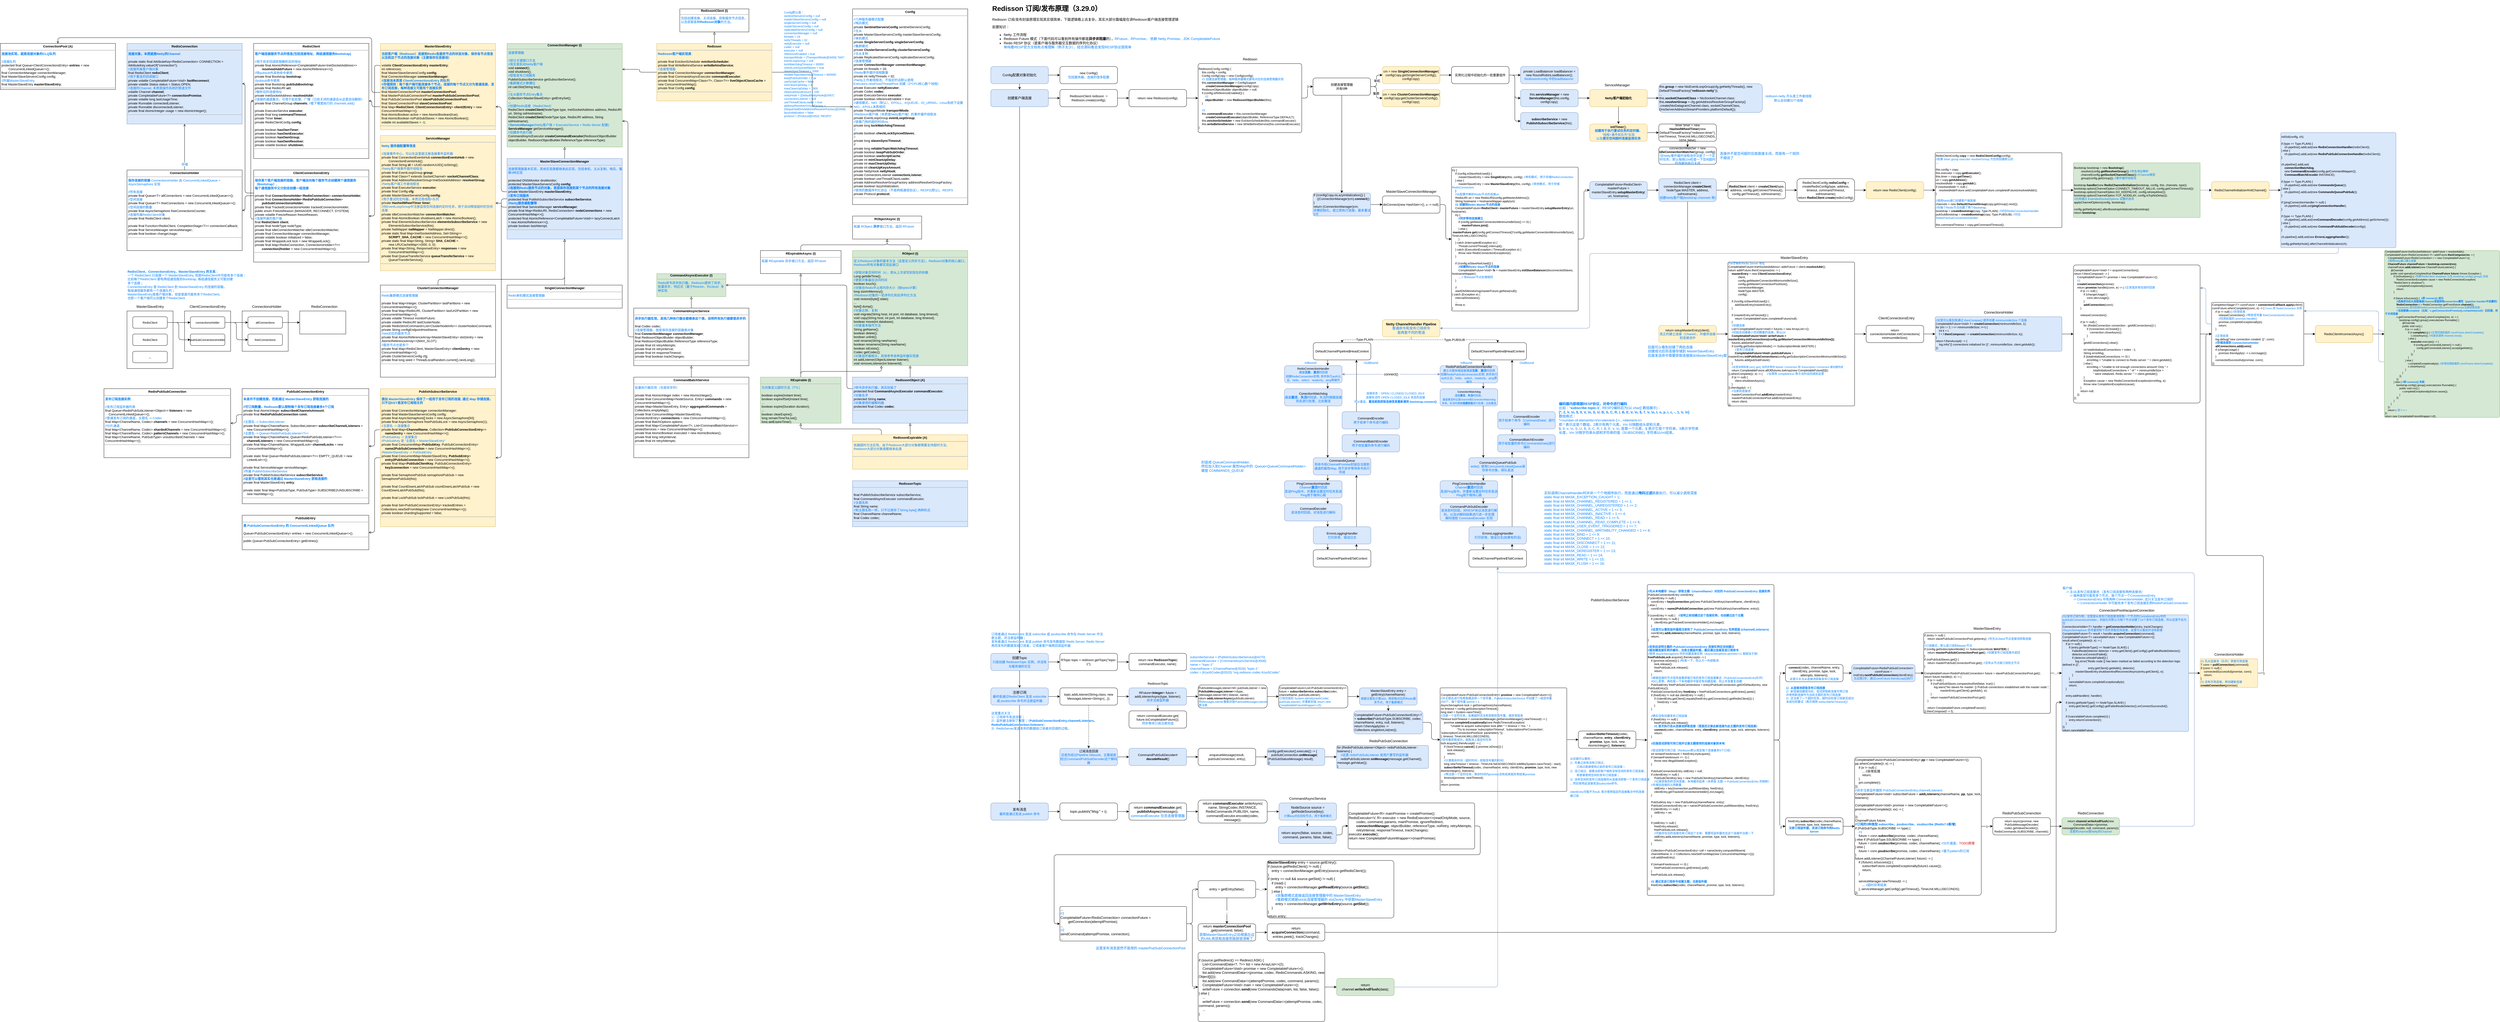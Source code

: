 <mxfile version="21.6.5" type="device">
  <diagram id="C5RBs43oDa-KdzZeNtuy" name="Redisson订阅发布">
    <mxGraphModel dx="5382" dy="764" grid="1" gridSize="10" guides="1" tooltips="1" connect="1" arrows="1" fold="1" page="1" pageScale="1" pageWidth="827" pageHeight="1169" math="0" shadow="0">
      <root>
        <mxCell id="WIyWlLk6GJQsqaUBKTNV-0" />
        <mxCell id="WIyWlLk6GJQsqaUBKTNV-1" parent="WIyWlLk6GJQsqaUBKTNV-0" />
        <mxCell id="04FaCHAl2gqULPaclR8Y-38" style="edgeStyle=orthogonalEdgeStyle;rounded=1;orthogonalLoop=1;jettySize=auto;html=1;entryX=0.5;entryY=1;entryDx=0;entryDy=0;fillColor=#dae8fc;strokeColor=#6c8ebf;" edge="1" parent="WIyWlLk6GJQsqaUBKTNV-1" source="04FaCHAl2gqULPaclR8Y-34" target="04FaCHAl2gqULPaclR8Y-96">
          <mxGeometry relative="1" as="geometry">
            <mxPoint x="4200" y="2881.25" as="sourcePoint" />
            <Array as="points">
              <mxPoint x="4220" y="2881" />
              <mxPoint x="4220" y="2000" />
              <mxPoint x="1801" y="2000" />
            </Array>
          </mxGeometry>
        </mxCell>
        <mxCell id="N1br0pmU6nb31XVEtK6O-13" value="" style="rounded=0;whiteSpace=wrap;html=1;fontSize=10;" parent="WIyWlLk6GJQsqaUBKTNV-1" vertex="1">
          <mxGeometry x="-2760" y="1090" width="160" height="140" as="geometry" />
        </mxCell>
        <mxCell id="wK_E6LMROi6GtL9PwVPp-118" style="edgeStyle=orthogonalEdgeStyle;rounded=1;orthogonalLoop=1;jettySize=auto;html=1;fillColor=#dae8fc;strokeColor=#6c8ebf;entryX=1;entryY=0.5;entryDx=0;entryDy=0;" parent="WIyWlLk6GJQsqaUBKTNV-1" source="wK_E6LMROi6GtL9PwVPp-87" target="wK_E6LMROi6GtL9PwVPp-117" edge="1">
          <mxGeometry relative="1" as="geometry">
            <mxPoint x="4729.95" y="890" as="sourcePoint" />
            <mxPoint x="1750.003" y="1420" as="targetPoint" />
            <Array as="points">
              <mxPoint x="4720" y="890" />
              <mxPoint x="2120" y="890" />
              <mxPoint x="2120" y="1150" />
            </Array>
          </mxGeometry>
        </mxCell>
        <mxCell id="I3S7IV9glcu-AFgagqgy-0" value="&lt;h1&gt;Redisson 订阅/发布原理（3.29.0）&lt;/h1&gt;&lt;div&gt;Redisson 订阅/发布封装原理实现其实很简单，下面逻辑看上去复杂，其实大部分篇幅是在讲Redisson客户端连接管理逻辑&lt;/div&gt;&lt;p&gt;前置知识：&lt;br&gt;&lt;/p&gt;&lt;ul&gt;&lt;li&gt;&lt;span style=&quot;background-color: initial;&quot;&gt;Netty 工作流程&lt;/span&gt;&lt;br&gt;&lt;/li&gt;&lt;li&gt;Redisson Future 模式（下面代码可以看到所有操作都是&lt;b&gt;异步非阻塞&lt;/b&gt;的），&lt;font color=&quot;#007fff&quot;&gt;RFuture、RPromise， 依赖 Netty Promise、JDK CompletableFuture&lt;/font&gt;&lt;/li&gt;&lt;li&gt;Redis RESP 协议（是客户端与服务器交互数据的序列化协议）&lt;br&gt;&lt;font color=&quot;#007fff&quot;&gt;单纯看RESP官方文档有点难理解（例子太少），结合源码看会发现RESP协议很简单&lt;/font&gt;&lt;/li&gt;&lt;/ul&gt;&lt;p&gt;&lt;/p&gt;" style="text;html=1;strokeColor=none;fillColor=none;spacing=5;spacingTop=-20;whiteSpace=wrap;overflow=hidden;rounded=0;" parent="WIyWlLk6GJQsqaUBKTNV-1" vertex="1">
          <mxGeometry x="40" y="19" width="920" height="181" as="geometry" />
        </mxCell>
        <mxCell id="1BqWvLZb_9bfCdM7f6yn-4" style="edgeStyle=orthogonalEdgeStyle;rounded=1;orthogonalLoop=1;jettySize=auto;html=1;exitX=0.5;exitY=0;exitDx=0;exitDy=0;entryX=0.5;entryY=1;entryDx=0;entryDy=0;endArrow=block;endFill=0;fontSize=11;" parent="WIyWlLk6GJQsqaUBKTNV-1" source="1BqWvLZb_9bfCdM7f6yn-6" target="1BqWvLZb_9bfCdM7f6yn-9" edge="1">
          <mxGeometry relative="1" as="geometry" />
        </mxCell>
        <mxCell id="1BqWvLZb_9bfCdM7f6yn-5" style="edgeStyle=orthogonalEdgeStyle;rounded=1;orthogonalLoop=1;jettySize=auto;html=1;exitX=0.25;exitY=0;exitDx=0;exitDy=0;endArrow=block;endFill=0;fontSize=11;entryX=0.5;entryY=1;entryDx=0;entryDy=0;" parent="WIyWlLk6GJQsqaUBKTNV-1" source="1BqWvLZb_9bfCdM7f6yn-6" target="1BqWvLZb_9bfCdM7f6yn-17" edge="1">
          <mxGeometry relative="1" as="geometry">
            <Array as="points">
              <mxPoint x="-340" y="1500" />
              <mxPoint x="-620" y="1500" />
            </Array>
          </mxGeometry>
        </mxCell>
        <mxCell id="1BqWvLZb_9bfCdM7f6yn-6" value="&lt;p style=&quot;margin: 4px 0px 0px; text-align: center; font-size: 11px;&quot;&gt;&lt;b style=&quot;font-size: 11px;&quot;&gt;RedissonExpirable (A)&lt;/b&gt;&lt;br style=&quot;font-size: 11px;&quot;&gt;&lt;/p&gt;&lt;hr style=&quot;font-size: 11px;&quot;&gt;&lt;p style=&quot;margin: 0px 0px 0px 4px; font-size: 11px;&quot;&gt;&lt;span style=&quot;color: rgb(0, 127, 255); background-color: initial;&quot;&gt;拓展超时方法实现，由于Redisson大部分对象都需要支持超时方法，&lt;/span&gt;&lt;/p&gt;&lt;p style=&quot;margin: 0px 0px 0px 4px; font-size: 11px;&quot;&gt;&lt;span style=&quot;color: rgb(0, 127, 255); background-color: initial;&quot;&gt;Redisson大部分对象类都继承此类&lt;/span&gt;&lt;/p&gt;&lt;div style=&quot;font-size: 11px;&quot;&gt;&lt;br style=&quot;font-size: 11px;&quot;&gt;&lt;/div&gt;&lt;hr style=&quot;font-size: 11px;&quot;&gt;&lt;p style=&quot;margin: 0px 0px 0px 4px; font-size: 11px;&quot;&gt;&lt;br style=&quot;font-size: 11px;&quot;&gt;&lt;/p&gt;" style="verticalAlign=top;align=left;overflow=fill;fontSize=11;fontFamily=Helvetica;html=1;whiteSpace=wrap;fillColor=#fff2cc;strokeColor=#d6b656;" parent="WIyWlLk6GJQsqaUBKTNV-1" vertex="1">
          <mxGeometry x="-440" y="1520" width="400" height="120" as="geometry" />
        </mxCell>
        <mxCell id="1BqWvLZb_9bfCdM7f6yn-7" style="edgeStyle=orthogonalEdgeStyle;rounded=1;orthogonalLoop=1;jettySize=auto;html=1;exitX=0.5;exitY=0;exitDx=0;exitDy=0;endArrow=block;endFill=0;fontSize=11;" parent="WIyWlLk6GJQsqaUBKTNV-1" source="1BqWvLZb_9bfCdM7f6yn-9" target="1BqWvLZb_9bfCdM7f6yn-11" edge="1">
          <mxGeometry relative="1" as="geometry" />
        </mxCell>
        <mxCell id="1BqWvLZb_9bfCdM7f6yn-8" style="edgeStyle=orthogonalEdgeStyle;rounded=1;orthogonalLoop=1;jettySize=auto;html=1;exitX=0;exitY=0.25;exitDx=0;exitDy=0;entryX=1;entryY=0.5;entryDx=0;entryDy=0;endArrow=open;endFill=0;" parent="WIyWlLk6GJQsqaUBKTNV-1" source="1BqWvLZb_9bfCdM7f6yn-9" target="1BqWvLZb_9bfCdM7f6yn-18" edge="1">
          <mxGeometry relative="1" as="geometry">
            <Array as="points">
              <mxPoint x="-460" y="1360" />
              <mxPoint x="-460" y="1000" />
            </Array>
          </mxGeometry>
        </mxCell>
        <mxCell id="1BqWvLZb_9bfCdM7f6yn-9" value="&lt;p style=&quot;margin: 4px 0px 0px; text-align: center; font-size: 11px;&quot;&gt;&lt;b style=&quot;font-size: 11px;&quot;&gt;RedissonObject (A)&lt;/b&gt;&lt;br style=&quot;font-size: 11px;&quot;&gt;&lt;/p&gt;&lt;hr style=&quot;font-size: 11px;&quot;&gt;&lt;p style=&quot;margin: 0px 0px 0px 4px; font-size: 11px;&quot;&gt;&lt;font color=&quot;#007fff&quot;&gt;//命令异步执行器，其实封装了&lt;/font&gt;&lt;/p&gt;&lt;p style=&quot;margin: 0px 0px 0px 4px; font-size: 11px;&quot;&gt;protected final &lt;b&gt;CommandAsyncExecutor&lt;/b&gt; &lt;b&gt;commandExecutor&lt;/b&gt;;&lt;/p&gt;&lt;p style=&quot;margin: 0px 0px 0px 4px; font-size: 11px;&quot;&gt;&lt;font color=&quot;#007fff&quot;&gt;//对象名字&lt;/font&gt;&lt;/p&gt;&lt;p style=&quot;margin: 0px 0px 0px 4px; font-size: 11px;&quot;&gt;protected String &lt;b&gt;name&lt;/b&gt;;&lt;/p&gt;&lt;p style=&quot;margin: 0px 0px 0px 4px; font-size: 11px;&quot;&gt;&lt;font color=&quot;#007fff&quot;&gt;//对象使用的编解码器&lt;/font&gt;&lt;/p&gt;&lt;p style=&quot;margin: 0px 0px 0px 4px; font-size: 11px;&quot;&gt;protected final Codec &lt;b&gt;codec&lt;/b&gt;;&lt;/p&gt;&lt;hr style=&quot;font-size: 11px;&quot;&gt;&lt;p style=&quot;margin: 0px 0px 0px 4px; font-size: 11px;&quot;&gt;&lt;br style=&quot;font-size: 11px;&quot;&gt;&lt;/p&gt;" style="verticalAlign=top;align=left;overflow=fill;fontSize=11;fontFamily=Helvetica;html=1;whiteSpace=wrap;fillColor=#dae8fc;strokeColor=#6c8ebf;" parent="WIyWlLk6GJQsqaUBKTNV-1" vertex="1">
          <mxGeometry x="-440" y="1320" width="400" height="160" as="geometry" />
        </mxCell>
        <mxCell id="1BqWvLZb_9bfCdM7f6yn-10" style="edgeStyle=orthogonalEdgeStyle;rounded=1;orthogonalLoop=1;jettySize=auto;html=1;exitX=0.5;exitY=0;exitDx=0;exitDy=0;entryX=0.5;entryY=1;entryDx=0;entryDy=0;endArrow=block;endFill=0;fontSize=11;" parent="WIyWlLk6GJQsqaUBKTNV-1" source="1BqWvLZb_9bfCdM7f6yn-11" target="1BqWvLZb_9bfCdM7f6yn-12" edge="1">
          <mxGeometry relative="1" as="geometry" />
        </mxCell>
        <mxCell id="1BqWvLZb_9bfCdM7f6yn-11" value="&lt;p style=&quot;margin: 4px 0px 0px; text-align: center; font-size: 11px;&quot;&gt;&lt;b style=&quot;font-size: 11px;&quot;&gt;RObject (I)&lt;/b&gt;&lt;br style=&quot;font-size: 11px;&quot;&gt;&lt;/p&gt;&lt;hr style=&quot;font-size: 11px;&quot;&gt;&lt;p style=&quot;margin: 0px 0px 0px 4px; font-size: 11px;&quot;&gt;&lt;font color=&quot;#007fff&quot;&gt;定义Redisson对象的基本方法（这里定义同步方法），Redisson对象的核心接口，Redisson所有对象都实现此接口&lt;br&gt;&lt;/font&gt;&lt;/p&gt;&lt;p style=&quot;margin: 0px 0px 0px 4px; font-size: 11px;&quot;&gt;&lt;font color=&quot;#007fff&quot;&gt;&lt;br&gt;&lt;/font&gt;&lt;/p&gt;&lt;p style=&quot;margin: 0px 0px 0px 4px; font-size: 11px;&quot;&gt;&lt;font color=&quot;#007fff&quot;&gt;//获取对象空闲时间（s），即从上次读写到现在的秒数&lt;/font&gt;&lt;/p&gt;&lt;p style=&quot;margin: 0px 0px 0px 4px;&quot;&gt;Long getIdleTime();&lt;br&gt;&lt;/p&gt;&lt;p style=&quot;margin: 0px 0px 0px 4px;&quot;&gt;&lt;font color=&quot;#007fff&quot;&gt;//更新对象最后访问时间&lt;/font&gt;&lt;/p&gt;&lt;p style=&quot;margin: 0px 0px 0px 4px;&quot;&gt;boolean touch();&lt;br&gt;&lt;/p&gt;&lt;p style=&quot;margin: 0px 0px 0px 4px;&quot;&gt;&lt;font color=&quot;#007fff&quot;&gt;//对象在Redis中占用内存大小（按bytes计算）&lt;/font&gt;&lt;/p&gt;&lt;p style=&quot;margin: 0px 0px 0px 4px;&quot;&gt;long sizeInMemory();&lt;br&gt;&lt;/p&gt;&lt;p style=&quot;margin: 0px 0px 0px 4px;&quot;&gt;&lt;font color=&quot;#007fff&quot;&gt;//Redisson对象的一些序列化和反序列化方法&lt;/font&gt;&lt;/p&gt;&lt;p style=&quot;margin: 0px 0px 0px 4px;&quot;&gt;void restore(byte[] state);&lt;/p&gt;&lt;p style=&quot;margin: 0px 0px 0px 4px;&quot;&gt;...&lt;/p&gt;&lt;p style=&quot;margin: 0px 0px 0px 4px;&quot;&gt;byte[] dump();&lt;br&gt;&lt;/p&gt;&lt;p style=&quot;margin: 0px 0px 0px 4px;&quot;&gt;&lt;font color=&quot;#007fff&quot;&gt;//对象迁移、复制&lt;/font&gt;&lt;/p&gt;&lt;p style=&quot;margin: 0px 0px 0px 4px;&quot;&gt;void migrate(String host, int port, int database, long timeout);&lt;br&gt;&lt;/p&gt;&lt;p style=&quot;margin: 0px 0px 0px 4px;&quot;&gt;void copy(String host, int port, int database, long timeout);&lt;br&gt;&lt;/p&gt;&lt;p style=&quot;margin: 0px 0px 0px 4px;&quot;&gt;boolean move(int database);&lt;br style=&quot;font-size: 11px;&quot;&gt;&lt;/p&gt;&lt;p style=&quot;margin: 0px 0px 0px 4px;&quot;&gt;&lt;font color=&quot;#007fff&quot;&gt;//对象基本操作方法&lt;/font&gt;&lt;/p&gt;&lt;p style=&quot;margin: 0px 0px 0px 4px;&quot;&gt;String getName();&lt;br&gt;&lt;/p&gt;&lt;p style=&quot;margin: 0px 0px 0px 4px;&quot;&gt;boolean delete();&lt;br&gt;&lt;/p&gt;&lt;p style=&quot;margin: 0px 0px 0px 4px;&quot;&gt;boolean unlink();&lt;br&gt;&lt;/p&gt;&lt;p style=&quot;margin: 0px 0px 0px 4px;&quot;&gt;void rename(String newName);&lt;br&gt;&lt;/p&gt;&lt;p style=&quot;margin: 0px 0px 0px 4px;&quot;&gt;boolean renamenx(String newName);&lt;br&gt;&lt;/p&gt;&lt;p style=&quot;margin: 0px 0px 0px 4px;&quot;&gt;boolean isExists();&lt;br&gt;&lt;/p&gt;&lt;p style=&quot;margin: 0px 0px 0px 4px;&quot;&gt;Codec getCodec();&lt;br&gt;&lt;/p&gt;&lt;p style=&quot;margin: 0px 0px 0px 4px;&quot;&gt;&lt;font color=&quot;#007fff&quot;&gt;//对象监听器相关，具体参考各种监听器实现类&lt;/font&gt;&lt;/p&gt;&lt;p style=&quot;margin: 0px 0px 0px 4px;&quot;&gt;int addListener(ObjectListener listener);&lt;br&gt;&lt;/p&gt;&lt;p style=&quot;margin: 0px 0px 0px 4px;&quot;&gt;void removeListener(int listenerId);&lt;br&gt;&lt;/p&gt;" style="verticalAlign=top;align=left;overflow=fill;fontSize=11;fontFamily=Helvetica;html=1;whiteSpace=wrap;fillColor=#d5e8d4;strokeColor=#82b366;" parent="WIyWlLk6GJQsqaUBKTNV-1" vertex="1">
          <mxGeometry x="-440" y="880" width="400" height="400" as="geometry" />
        </mxCell>
        <mxCell id="1BqWvLZb_9bfCdM7f6yn-12" value="&lt;p style=&quot;margin: 4px 0px 0px; text-align: center; font-size: 11px;&quot;&gt;&lt;b style=&quot;font-size: 11px;&quot;&gt;RObjectAsync (I)&lt;/b&gt;&lt;br style=&quot;font-size: 11px;&quot;&gt;&lt;/p&gt;&lt;hr style=&quot;font-size: 11px;&quot;&gt;&lt;p style=&quot;margin: 0px 0px 0px 4px; font-size: 11px;&quot;&gt;&lt;font color=&quot;#007fff&quot; style=&quot;font-size: 11px;&quot;&gt;拓展 RObject&amp;nbsp;&lt;b&gt;异步&lt;/b&gt;接口方法，返回 RFuture&lt;/font&gt;&lt;/p&gt;&lt;p style=&quot;margin: 0px 0px 0px 4px; font-size: 11px;&quot;&gt;&lt;br style=&quot;font-size: 11px;&quot;&gt;&lt;/p&gt;&lt;p style=&quot;margin: 0px 0px 0px 4px; font-size: 11px;&quot;&gt;&lt;br&gt;&lt;/p&gt;" style="verticalAlign=top;align=left;overflow=fill;fontSize=11;fontFamily=Helvetica;html=1;whiteSpace=wrap;" parent="WIyWlLk6GJQsqaUBKTNV-1" vertex="1">
          <mxGeometry x="-440" y="760" width="240" height="80" as="geometry" />
        </mxCell>
        <mxCell id="1BqWvLZb_9bfCdM7f6yn-13" style="edgeStyle=orthogonalEdgeStyle;rounded=1;orthogonalLoop=1;jettySize=auto;html=1;exitX=0.5;exitY=0;exitDx=0;exitDy=0;endArrow=block;endFill=0;fontSize=11;" parent="WIyWlLk6GJQsqaUBKTNV-1" source="1BqWvLZb_9bfCdM7f6yn-14" target="1BqWvLZb_9bfCdM7f6yn-12" edge="1">
          <mxGeometry relative="1" as="geometry" />
        </mxCell>
        <mxCell id="1BqWvLZb_9bfCdM7f6yn-14" value="&lt;p style=&quot;margin: 4px 0px 0px; text-align: center; font-size: 11px;&quot;&gt;&lt;b style=&quot;font-size: 11px;&quot;&gt;RExpirableAsync (I)&lt;/b&gt;&lt;br style=&quot;font-size: 11px;&quot;&gt;&lt;/p&gt;&lt;hr style=&quot;font-size: 11px;&quot;&gt;&lt;p style=&quot;margin: 0px 0px 0px 4px; font-size: 11px;&quot;&gt;&lt;font color=&quot;#007fff&quot;&gt;拓展 RExpirable 异步接口方法，返回 RFuture&lt;/font&gt;&lt;/p&gt;" style="verticalAlign=top;align=left;overflow=fill;fontSize=11;fontFamily=Helvetica;html=1;whiteSpace=wrap;" parent="WIyWlLk6GJQsqaUBKTNV-1" vertex="1">
          <mxGeometry x="-760" y="880" width="280" height="80" as="geometry" />
        </mxCell>
        <mxCell id="1BqWvLZb_9bfCdM7f6yn-15" style="edgeStyle=orthogonalEdgeStyle;rounded=1;orthogonalLoop=1;jettySize=auto;html=1;exitX=0.5;exitY=0;exitDx=0;exitDy=0;endArrow=block;endFill=0;fontSize=11;" parent="WIyWlLk6GJQsqaUBKTNV-1" source="1BqWvLZb_9bfCdM7f6yn-17" target="1BqWvLZb_9bfCdM7f6yn-14" edge="1">
          <mxGeometry relative="1" as="geometry" />
        </mxCell>
        <mxCell id="1BqWvLZb_9bfCdM7f6yn-16" style="edgeStyle=orthogonalEdgeStyle;rounded=1;orthogonalLoop=1;jettySize=auto;html=1;exitX=0.5;exitY=0;exitDx=0;exitDy=0;entryX=0.25;entryY=1;entryDx=0;entryDy=0;endArrow=block;endFill=0;" parent="WIyWlLk6GJQsqaUBKTNV-1" source="1BqWvLZb_9bfCdM7f6yn-17" target="1BqWvLZb_9bfCdM7f6yn-11" edge="1">
          <mxGeometry relative="1" as="geometry" />
        </mxCell>
        <mxCell id="1BqWvLZb_9bfCdM7f6yn-17" value="&lt;p style=&quot;margin: 4px 0px 0px; text-align: center; font-size: 11px;&quot;&gt;&lt;b style=&quot;font-size: 11px;&quot;&gt;RExpirable (I)&lt;/b&gt;&lt;br style=&quot;font-size: 11px;&quot;&gt;&lt;/p&gt;&lt;hr style=&quot;font-size: 11px;&quot;&gt;&lt;p style=&quot;margin: 0px 0px 0px 4px; font-size: 11px;&quot;&gt;&lt;font color=&quot;#007fff&quot;&gt;为对象定义超时方法（TTL）&lt;/font&gt;&lt;/p&gt;&lt;p style=&quot;margin: 0px 0px 0px 4px; font-size: 11px;&quot;&gt;&lt;br style=&quot;font-size: 11px;&quot;&gt;&lt;/p&gt;&lt;p style=&quot;margin: 0px 0px 0px 4px;&quot;&gt;boolean expire(Instant time);&lt;br&gt;&lt;/p&gt;&lt;p style=&quot;margin: 0px 0px 0px 4px;&quot;&gt;boolean expireIfSet(Instant time);&lt;br&gt;&lt;/p&gt;&lt;p style=&quot;margin: 0px 0px 0px 4px;&quot;&gt;...&lt;/p&gt;&lt;p style=&quot;margin: 0px 0px 0px 4px;&quot;&gt;boolean expire(Duration duration);&lt;br&gt;&lt;/p&gt;&lt;p style=&quot;margin: 0px 0px 0px 4px;&quot;&gt;...&lt;/p&gt;&lt;p style=&quot;margin: 0px 0px 0px 4px;&quot;&gt;boolean clearExpire();&lt;br&gt;&lt;/p&gt;&lt;p style=&quot;margin: 0px 0px 0px 4px;&quot;&gt;long remainTimeToLive();&lt;br&gt;&lt;/p&gt;&lt;p style=&quot;margin: 0px 0px 0px 4px;&quot;&gt;long getExpireTime();&lt;br&gt;&lt;/p&gt;" style="verticalAlign=top;align=left;overflow=fill;fontSize=11;fontFamily=Helvetica;html=1;whiteSpace=wrap;fillColor=#d5e8d4;strokeColor=#82b366;" parent="WIyWlLk6GJQsqaUBKTNV-1" vertex="1">
          <mxGeometry x="-760" y="1320" width="280" height="160" as="geometry" />
        </mxCell>
        <mxCell id="1BqWvLZb_9bfCdM7f6yn-18" value="&lt;div style=&quot;text-align: center;&quot;&gt;&lt;b&gt;CommandAsyncExecutor&lt;/b&gt;&lt;b style=&quot;background-color: initial;&quot;&gt;&amp;nbsp;(I)&lt;/b&gt;&lt;/div&gt;&lt;hr style=&quot;font-size: 11px;&quot;&gt;&lt;p style=&quot;margin: 0px 0px 0px 4px; font-size: 11px;&quot;&gt;&lt;font color=&quot;#007fff&quot;&gt;Redis命令异步执行器，Redisson提供了异步、批量异步、响应式（基于Reactor、RxJava）多种实现&lt;/font&gt;&lt;/p&gt;" style="verticalAlign=top;align=left;overflow=fill;fontSize=11;fontFamily=Helvetica;html=1;whiteSpace=wrap;fillColor=#d5e8d4;strokeColor=#82b366;" parent="WIyWlLk6GJQsqaUBKTNV-1" vertex="1">
          <mxGeometry x="-1120" y="960" width="240" height="80" as="geometry" />
        </mxCell>
        <mxCell id="1BqWvLZb_9bfCdM7f6yn-19" style="edgeStyle=orthogonalEdgeStyle;rounded=1;orthogonalLoop=1;jettySize=auto;html=1;entryX=0.5;entryY=1;entryDx=0;entryDy=0;endArrow=block;endFill=0;" parent="WIyWlLk6GJQsqaUBKTNV-1" source="1BqWvLZb_9bfCdM7f6yn-23" target="1BqWvLZb_9bfCdM7f6yn-18" edge="1">
          <mxGeometry relative="1" as="geometry">
            <mxPoint x="-1000" y="1080" as="sourcePoint" />
          </mxGeometry>
        </mxCell>
        <mxCell id="1BqWvLZb_9bfCdM7f6yn-20" value="&lt;div style=&quot;text-align: center;&quot;&gt;&lt;b&gt;ConnectionManager&lt;/b&gt;&lt;b style=&quot;background-color: initial;&quot;&gt;&amp;nbsp;(I)&lt;/b&gt;&lt;/div&gt;&lt;hr style=&quot;font-size: 11px;&quot;&gt;&lt;p style=&quot;margin: 0px 0px 0px 4px; font-size: 11px;&quot;&gt;&lt;font color=&quot;#007fff&quot;&gt;连接管理器&lt;/font&gt;&lt;/p&gt;&lt;p style=&quot;margin: 0px 0px 0px 4px; font-size: 11px;&quot;&gt;&lt;font color=&quot;#007fff&quot;&gt;&lt;br&gt;&lt;/font&gt;&lt;/p&gt;&lt;p style=&quot;margin: 0px 0px 0px 4px; font-size: 11px;&quot;&gt;&lt;font color=&quot;#007fff&quot;&gt;//部分关键接口方法&lt;/font&gt;&lt;/p&gt;&lt;p style=&quot;margin: 0px 0px 0px 4px; font-size: 11px;&quot;&gt;&lt;font color=&quot;#007fff&quot;&gt;//其实是启动Netty客户端&lt;/font&gt;&lt;/p&gt;&lt;p style=&quot;margin: 0px 0px 0px 4px;&quot;&gt;void &lt;b&gt;connect&lt;/b&gt;();&lt;br&gt;&lt;/p&gt;&lt;p style=&quot;margin: 0px 0px 0px 4px;&quot;&gt;void shutdown();&lt;br&gt;&lt;/p&gt;&lt;p style=&quot;margin: 0px 0px 0px 4px;&quot;&gt;&lt;font color=&quot;#007fff&quot;&gt;//获取发布订阅服务&lt;/font&gt;&lt;/p&gt;&lt;p style=&quot;margin: 0px 0px 0px 4px;&quot;&gt;PublishSubscribeService getSubscribeService();&lt;br&gt;&lt;/p&gt;&lt;p style=&quot;margin: 0px 0px 0px 4px;&quot;&gt;&lt;font color=&quot;#007fff&quot;&gt;//集群模式计算槽位&lt;/font&gt;&lt;/p&gt;&lt;p style=&quot;margin: 0px 0px 0px 4px;&quot;&gt;int calcSlot(String key);&lt;br&gt;&lt;/p&gt;&lt;p style=&quot;margin: 0px 0px 0px 4px;&quot;&gt;...&lt;/p&gt;&lt;p style=&quot;margin: 0px 0px 0px 4px;&quot;&gt;&lt;font color=&quot;#007fff&quot;&gt;//主从服务节点Entry集合&lt;/font&gt;&lt;/p&gt;&lt;p style=&quot;margin: 0px 0px 0px 4px;&quot;&gt;Collection&amp;lt;MasterSlaveEntry&amp;gt; getEntrySet();&lt;br&gt;&lt;/p&gt;&lt;p style=&quot;margin: 0px 0px 0px 4px;&quot;&gt;...&lt;/p&gt;&lt;p style=&quot;margin: 0px 0px 0px 4px;&quot;&gt;&lt;font color=&quot;#007fff&quot;&gt;//创建Redis连接（RedisClient）&lt;/font&gt;&lt;/p&gt;&lt;p style=&quot;margin: 0px 0px 0px 4px;&quot;&gt;RedisClient &lt;b&gt;createClient&lt;/b&gt;(NodeType type, InetSocketAddress address, RedisURI uri, String sslHostname);&lt;br&gt;&lt;/p&gt;&lt;p style=&quot;margin: 0px 0px 0px 4px;&quot;&gt;RedisClient &lt;b&gt;createClient&lt;/b&gt;(NodeType type, RedisURI address, String sslHostname);&lt;/p&gt;&lt;p style=&quot;margin: 0px 0px 0px 4px;&quot;&gt;&lt;font color=&quot;#007fff&quot;&gt;//&lt;b&gt;ServiceManager&lt;/b&gt;(Netty客户端 + ExecutorService + Redis Server 配置)&lt;/font&gt;&lt;/p&gt;&lt;p style=&quot;margin: 0px 0px 0px 4px;&quot;&gt;&lt;b&gt;ServiceManager&lt;/b&gt; getServiceManager();&lt;br&gt;&lt;/p&gt;&lt;p style=&quot;margin: 0px 0px 0px 4px;&quot;&gt;&lt;font color=&quot;#007fff&quot;&gt;//创建命令执行器&lt;/font&gt;&lt;/p&gt;&lt;p style=&quot;margin: 0px 0px 0px 4px;&quot;&gt;CommandAsyncExecutor &lt;b&gt;createCommandExecutor&lt;/b&gt;(RedissonObjectBuilder objectBuilder,&lt;span style=&quot;background-color: initial;&quot;&gt;&amp;nbsp;RedissonObjectBuilder.ReferenceType referenceType);&lt;/span&gt;&lt;/p&gt;" style="verticalAlign=top;align=left;overflow=fill;fontSize=11;fontFamily=Helvetica;html=1;whiteSpace=wrap;fillColor=#d5e8d4;strokeColor=#82b366;" parent="WIyWlLk6GJQsqaUBKTNV-1" vertex="1">
          <mxGeometry x="-1640" y="160" width="400" height="360" as="geometry" />
        </mxCell>
        <mxCell id="1BqWvLZb_9bfCdM7f6yn-21" value="&lt;p style=&quot;margin: 4px 0px 0px; text-align: center;&quot;&gt;&lt;b&gt;ServiceManager&lt;/b&gt;&lt;/p&gt;&lt;hr style=&quot;font-size: 11px;&quot;&gt;&lt;p style=&quot;margin: 0px 0px 0px 4px;&quot;&gt;&lt;font color=&quot;#007fff&quot;&gt;&lt;b&gt;Netty 服务器配置等信息&lt;/b&gt;&lt;/font&gt;&lt;/p&gt;&lt;p style=&quot;margin: 0px 0px 0px 4px;&quot;&gt;&lt;font color=&quot;#007fff&quot;&gt;&lt;br&gt;&lt;/font&gt;&lt;/p&gt;&lt;p style=&quot;margin: 0px 0px 0px 4px;&quot;&gt;&lt;font color=&quot;#007fff&quot;&gt;//连接事件中心，可以在这里面注册连接事件监听器&lt;/font&gt;&lt;/p&gt;&lt;p style=&quot;margin: 0px 0px 0px 4px;&quot;&gt;private final ConnectionEventsHub &lt;b&gt;connectionEventsHub&lt;/b&gt; = new &lt;span style=&quot;white-space: pre;&quot;&gt;&#x9;&lt;/span&gt;ConnectionEventsHub();&lt;/p&gt;&lt;p style=&quot;margin: 0px 0px 0px 4px;&quot;&gt;private final String &lt;b&gt;id&lt;/b&gt; = UUID.randomUUID().toString();&lt;/p&gt;&lt;p style=&quot;margin: 0px 0px 0px 4px;&quot;&gt;&lt;font color=&quot;#007fff&quot;&gt;//Netty客户端事件循环线程池&lt;/font&gt;&lt;/p&gt;&lt;p style=&quot;margin: 0px 0px 0px 4px;&quot;&gt;private final EventLoopGroup &lt;b&gt;group&lt;/b&gt;;&lt;/p&gt;&lt;p style=&quot;margin: 0px 0px 0px 4px;&quot;&gt;private final Class&amp;lt;? extends SocketChannel&amp;gt; &lt;b&gt;socketChannelClass&lt;/b&gt;;&lt;/p&gt;&lt;p style=&quot;margin: 0px 0px 0px 4px;&quot;&gt;private final AddressResolverGroup&amp;lt;InetSocketAddress&amp;gt; &lt;b&gt;resolverGroup&lt;/b&gt;;&lt;/p&gt;&lt;p style=&quot;margin: 0px 0px 0px 4px;&quot;&gt;&lt;font color=&quot;#007fff&quot;&gt;//Netty客户端工作者线程池&lt;/font&gt;&lt;/p&gt;&lt;p style=&quot;margin: 0px 0px 0px 4px;&quot;&gt;private final ExecutorService &lt;b&gt;executor&lt;/b&gt;;&lt;/p&gt;&lt;p style=&quot;margin: 0px 0px 0px 4px;&quot;&gt;private final Config &lt;b&gt;cfg&lt;/b&gt;;&lt;/p&gt;&lt;p style=&quot;margin: 0px 0px 0px 4px;&quot;&gt;private MasterSlaveServersConfig &lt;b&gt;config&lt;/b&gt;;&lt;/p&gt;&lt;p style=&quot;margin: 0px 0px 0px 4px;&quot;&gt;&lt;font color=&quot;#007fff&quot;&gt;//用于重试的定时器，本质还是线程+队列&lt;/font&gt;&lt;/p&gt;&lt;p style=&quot;margin: 0px 0px 0px 4px;&quot;&gt;private &lt;b&gt;HashedWheelTimer&lt;/b&gt; &lt;b&gt;timer&lt;/b&gt;;&lt;/p&gt;&lt;p style=&quot;margin: 0px 0px 0px 4px;&quot;&gt;&lt;font color=&quot;#007fff&quot;&gt;//向EventLoopGroup中注册监视空闲连接的定时任务，用于自动释放超时的空闲连接&lt;/font&gt;&lt;/p&gt;&lt;p style=&quot;margin: 0px 0px 0px 4px;&quot;&gt;private IdleConnectionWatcher &lt;b&gt;connectionWatcher&lt;/b&gt;;&lt;/p&gt;&lt;p style=&quot;margin: 0px 0px 0px 4px;&quot;&gt;private final AtomicBoolean shutdownLatch = new AtomicBoolean();&lt;/p&gt;&lt;p style=&quot;margin: 0px 0px 0px 4px;&quot;&gt;private final ElementsSubscribeService &lt;b&gt;elementsSubscribeService&lt;/b&gt; = new &lt;span style=&quot;white-space: pre;&quot;&gt;&#x9;&lt;/span&gt;ElementsSubscribeService(this);&lt;/p&gt;&lt;p style=&quot;margin: 0px 0px 0px 4px;&quot;&gt;private NatMapper &lt;b&gt;natMapper&lt;/b&gt; = NatMapper.direct();&lt;/p&gt;&lt;p style=&quot;margin: 0px 0px 0px 4px;&quot;&gt;private static final Map&amp;lt;InetSocketAddress, Set&amp;lt;String&amp;gt;&amp;gt; &lt;span style=&quot;white-space: pre;&quot;&gt;&#x9;&lt;/span&gt;&lt;b&gt;SCRIPT_SHA_CACHE&lt;/b&gt; = new ConcurrentHashMap&amp;lt;&amp;gt;();&lt;/p&gt;&lt;p style=&quot;margin: 0px 0px 0px 4px;&quot;&gt;private static final Map&amp;lt;String, String&amp;gt; &lt;b&gt;SHA_CACHE&lt;/b&gt; =&amp;nbsp;&lt;/p&gt;&lt;p style=&quot;margin: 0px 0px 0px 4px;&quot;&gt;&lt;span style=&quot;white-space: pre;&quot;&gt;&#x9;&lt;/span&gt;new LRUCacheMap&amp;lt;&amp;gt;(500, 0, 0);&lt;/p&gt;&lt;p style=&quot;margin: 0px 0px 0px 4px;&quot;&gt;private final Map&amp;lt;String, ResponseEntry&amp;gt; &lt;b&gt;responses&lt;/b&gt; = new &lt;span style=&quot;white-space: pre;&quot;&gt;&#x9;&lt;/span&gt;ConcurrentHashMap&amp;lt;&amp;gt;();&lt;/p&gt;&lt;p style=&quot;margin: 0px 0px 0px 4px;&quot;&gt;private final QueueTransferService &lt;b&gt;queueTransferService&lt;/b&gt; = new &lt;span style=&quot;white-space: pre;&quot;&gt;&#x9;&lt;/span&gt;QueueTransferService();&lt;/p&gt;&lt;hr style=&quot;font-size: 11px;&quot;&gt;&lt;p style=&quot;margin: 0px 0px 0px 4px; font-size: 11px;&quot;&gt;&lt;br style=&quot;font-size: 11px;&quot;&gt;&lt;/p&gt;" style="verticalAlign=top;align=left;overflow=fill;fontSize=11;fontFamily=Helvetica;html=1;whiteSpace=wrap;fillColor=#fff2cc;strokeColor=#d6b656;" parent="WIyWlLk6GJQsqaUBKTNV-1" vertex="1">
          <mxGeometry x="-2080" y="480" width="400" height="470" as="geometry" />
        </mxCell>
        <mxCell id="1BqWvLZb_9bfCdM7f6yn-22" style="edgeStyle=orthogonalEdgeStyle;rounded=1;orthogonalLoop=1;jettySize=auto;html=1;exitX=0;exitY=0.5;exitDx=0;exitDy=0;entryX=1;entryY=0.75;entryDx=0;entryDy=0;endArrow=open;endFill=0;" parent="WIyWlLk6GJQsqaUBKTNV-1" source="1BqWvLZb_9bfCdM7f6yn-23" target="1BqWvLZb_9bfCdM7f6yn-20" edge="1">
          <mxGeometry relative="1" as="geometry" />
        </mxCell>
        <mxCell id="1BqWvLZb_9bfCdM7f6yn-23" value="&lt;p style=&quot;margin: 4px 0px 0px; text-align: center;&quot;&gt;&lt;b&gt;CommandAsyncService&lt;/b&gt;&lt;br&gt;&lt;/p&gt;&lt;hr style=&quot;font-size: 11px;&quot;&gt;&lt;p style=&quot;margin: 0px 0px 0px 4px;&quot;&gt;&lt;font color=&quot;#007fff&quot;&gt;&lt;b&gt;异步执行器实现，其他几种执行器全都继承这个类，说明所有执行器都是异步的&lt;/b&gt;&lt;/font&gt;&lt;/p&gt;&lt;p style=&quot;margin: 0px 0px 0px 4px;&quot;&gt;&lt;br&gt;&lt;/p&gt;&lt;p style=&quot;border-color: var(--border-color); margin: 0px 0px 0px 4px;&quot;&gt;final Codec codec;&lt;/p&gt;&lt;p style=&quot;border-color: var(--border-color); margin: 0px 0px 0px 4px;&quot;&gt;&lt;font style=&quot;border-color: var(--border-color);&quot; color=&quot;#007fff&quot;&gt;//连接管理器，就是保存连接的容器类对象&lt;/font&gt;&lt;/p&gt;&lt;p style=&quot;border-color: var(--border-color); margin: 0px 0px 0px 4px;&quot;&gt;final&amp;nbsp;&lt;b style=&quot;border-color: var(--border-color);&quot;&gt;ConnectionManager&lt;/b&gt;&amp;nbsp;&lt;b style=&quot;border-color: var(--border-color);&quot;&gt;connectionManager&lt;/b&gt;;&lt;/p&gt;&lt;p style=&quot;border-color: var(--border-color); margin: 0px 0px 0px 4px;&quot;&gt;final RedissonObjectBuilder objectBuilder;&lt;/p&gt;&lt;p style=&quot;border-color: var(--border-color); margin: 0px 0px 0px 4px;&quot;&gt;final RedissonObjectBuilder.ReferenceType referenceType;&lt;/p&gt;&lt;p style=&quot;border-color: var(--border-color); margin: 0px 0px 0px 4px;&quot;&gt;private final int retryAttempts;&lt;/p&gt;&lt;p style=&quot;border-color: var(--border-color); margin: 0px 0px 0px 4px;&quot;&gt;private final int retryInterval;&lt;/p&gt;&lt;p style=&quot;border-color: var(--border-color); margin: 0px 0px 0px 4px;&quot;&gt;private final int responseTimeout;&lt;/p&gt;&lt;p style=&quot;border-color: var(--border-color); margin: 0px 0px 0px 4px;&quot;&gt;private final boolean trackChanges;&lt;/p&gt;&lt;hr style=&quot;font-size: 11px;&quot;&gt;&lt;p style=&quot;margin: 0px 0px 0px 4px; font-size: 11px;&quot;&gt;&lt;br style=&quot;font-size: 11px;&quot;&gt;&lt;/p&gt;" style="verticalAlign=top;align=left;overflow=fill;fontSize=11;fontFamily=Helvetica;html=1;whiteSpace=wrap;" parent="WIyWlLk6GJQsqaUBKTNV-1" vertex="1">
          <mxGeometry x="-1200" y="1080" width="400" height="200" as="geometry" />
        </mxCell>
        <mxCell id="1BqWvLZb_9bfCdM7f6yn-24" style="edgeStyle=orthogonalEdgeStyle;rounded=1;orthogonalLoop=1;jettySize=auto;html=1;exitX=0.5;exitY=0;exitDx=0;exitDy=0;entryX=0.5;entryY=1;entryDx=0;entryDy=0;endArrow=block;endFill=0;" parent="WIyWlLk6GJQsqaUBKTNV-1" source="1BqWvLZb_9bfCdM7f6yn-25" target="1BqWvLZb_9bfCdM7f6yn-23" edge="1">
          <mxGeometry relative="1" as="geometry" />
        </mxCell>
        <mxCell id="1BqWvLZb_9bfCdM7f6yn-25" value="&lt;p style=&quot;margin: 4px 0px 0px; text-align: center;&quot;&gt;&lt;b&gt;CommandBatchService&lt;/b&gt;&lt;br&gt;&lt;/p&gt;&lt;hr style=&quot;font-size: 11px;&quot;&gt;&lt;p style=&quot;border-color: var(--border-color); margin: 0px 0px 0px 4px;&quot;&gt;&lt;font style=&quot;border-color: var(--border-color);&quot; color=&quot;#007fff&quot;&gt;批量执行器实现（也是异步的）&lt;/font&gt;&lt;/p&gt;&lt;p style=&quot;border-color: var(--border-color); margin: 0px 0px 0px 4px;&quot;&gt;&lt;br style=&quot;border-color: var(--border-color);&quot;&gt;&lt;/p&gt;&lt;p style=&quot;border-color: var(--border-color); margin: 0px 0px 0px 4px;&quot;&gt;private final AtomicInteger index = new AtomicInteger();&lt;/p&gt;&lt;p style=&quot;border-color: var(--border-color); margin: 0px 0px 0px 4px;&quot;&gt;private final ConcurrentMap&amp;lt;NodeSource, Entry&amp;gt;&amp;nbsp;&lt;b style=&quot;border-color: var(--border-color);&quot;&gt;commands&lt;/b&gt;&amp;nbsp;= new ConcurrentHashMap&amp;lt;&amp;gt;();&lt;/p&gt;&lt;p style=&quot;border-color: var(--border-color); margin: 0px 0px 0px 4px;&quot;&gt;private Map&amp;lt;MasterSlaveEntry, Entry&amp;gt;&amp;nbsp;&lt;b style=&quot;border-color: var(--border-color);&quot;&gt;aggregatedCommands&lt;/b&gt;&amp;nbsp;= Collections.emptyMap();&lt;/p&gt;&lt;p style=&quot;border-color: var(--border-color); margin: 0px 0px 0px 4px;&quot;&gt;private final ConcurrentMap&amp;lt;MasterSlaveEntry, ConnectionEntry&amp;gt;&amp;nbsp;&lt;b style=&quot;border-color: var(--border-color);&quot;&gt;connections&lt;/b&gt;&amp;nbsp;= new ConcurrentHashMap&amp;lt;&amp;gt;();&lt;/p&gt;&lt;p style=&quot;border-color: var(--border-color); margin: 0px 0px 0px 4px;&quot;&gt;private final BatchOptions options;&lt;/p&gt;&lt;p style=&quot;border-color: var(--border-color); margin: 0px 0px 0px 4px;&quot;&gt;private final Map&amp;lt;CompletableFuture&amp;lt;?&amp;gt;, List&amp;lt;CommandBatchService&amp;gt;&amp;gt; nestedServices = new ConcurrentHashMap&amp;lt;&amp;gt;();&lt;/p&gt;&lt;p style=&quot;border-color: var(--border-color); margin: 0px 0px 0px 4px;&quot;&gt;private final AtomicBoolean executed = new AtomicBoolean();&lt;/p&gt;&lt;p style=&quot;border-color: var(--border-color); margin: 0px 0px 0px 4px;&quot;&gt;private final long retryInterval;&lt;/p&gt;&lt;p style=&quot;border-color: var(--border-color); margin: 0px 0px 0px 4px;&quot;&gt;private final int retryAttempts;&lt;/p&gt;&lt;hr style=&quot;font-size: 11px;&quot;&gt;&lt;p style=&quot;margin: 0px 0px 0px 4px; font-size: 11px;&quot;&gt;&lt;br style=&quot;font-size: 11px;&quot;&gt;&lt;/p&gt;" style="verticalAlign=top;align=left;overflow=fill;fontSize=11;fontFamily=Helvetica;html=1;whiteSpace=wrap;" parent="WIyWlLk6GJQsqaUBKTNV-1" vertex="1">
          <mxGeometry x="-1200" y="1320" width="400" height="280" as="geometry" />
        </mxCell>
        <mxCell id="1BqWvLZb_9bfCdM7f6yn-26" style="edgeStyle=orthogonalEdgeStyle;rounded=1;orthogonalLoop=1;jettySize=auto;html=1;exitX=0.5;exitY=0;exitDx=0;exitDy=0;entryX=0.5;entryY=1;entryDx=0;entryDy=0;endArrow=block;endFill=0;" parent="WIyWlLk6GJQsqaUBKTNV-1" source="1BqWvLZb_9bfCdM7f6yn-27" target="1BqWvLZb_9bfCdM7f6yn-20" edge="1">
          <mxGeometry relative="1" as="geometry" />
        </mxCell>
        <mxCell id="wK_E6LMROi6GtL9PwVPp-57" style="edgeStyle=orthogonalEdgeStyle;rounded=1;orthogonalLoop=1;jettySize=auto;html=1;exitX=-0.003;exitY=0.604;exitDx=0;exitDy=0;endArrow=open;endFill=0;exitPerimeter=0;" parent="WIyWlLk6GJQsqaUBKTNV-1" source="1BqWvLZb_9bfCdM7f6yn-27" target="1BqWvLZb_9bfCdM7f6yn-21" edge="1">
          <mxGeometry relative="1" as="geometry" />
        </mxCell>
        <mxCell id="wK_E6LMROi6GtL9PwVPp-79" style="edgeStyle=orthogonalEdgeStyle;rounded=1;orthogonalLoop=1;jettySize=auto;html=1;exitX=-0.003;exitY=0.412;exitDx=0;exitDy=0;endArrow=open;endFill=0;exitPerimeter=0;" parent="WIyWlLk6GJQsqaUBKTNV-1" source="1BqWvLZb_9bfCdM7f6yn-27" target="wK_E6LMROi6GtL9PwVPp-65" edge="1">
          <mxGeometry relative="1" as="geometry">
            <Array as="points">
              <mxPoint x="-1660" y="675" />
              <mxPoint x="-1660" y="380" />
            </Array>
          </mxGeometry>
        </mxCell>
        <mxCell id="N1br0pmU6nb31XVEtK6O-35" style="edgeStyle=orthogonalEdgeStyle;rounded=1;orthogonalLoop=1;jettySize=auto;html=1;exitX=0;exitY=0.5;exitDx=0;exitDy=0;entryX=1;entryY=0.5;entryDx=0;entryDy=0;endArrow=open;endFill=0;" parent="WIyWlLk6GJQsqaUBKTNV-1" source="1BqWvLZb_9bfCdM7f6yn-27" target="ydMWs6PtdbeCtb3DKnso-63" edge="1">
          <mxGeometry relative="1" as="geometry" />
        </mxCell>
        <mxCell id="1BqWvLZb_9bfCdM7f6yn-27" value="&lt;p style=&quot;margin: 4px 0px 0px; text-align: center;&quot;&gt;&lt;b&gt;MasterSlaveConnectionManager&lt;/b&gt;&lt;br&gt;&lt;/p&gt;&lt;hr style=&quot;font-size: 11px;&quot;&gt;&lt;p style=&quot;border-color: var(--border-color); margin: 0px 0px 0px 4px;&quot;&gt;&lt;font color=&quot;#007fff&quot;&gt;连接管理器基本实现，其他实现类都继承此实现，包括单机、主从复制&lt;/font&gt;&lt;font color=&quot;#007fff&quot;&gt;、哨兵、集群4种实现&lt;/font&gt;&lt;/p&gt;&lt;p style=&quot;border-color: var(--border-color); margin: 0px 0px 0px 4px;&quot;&gt;&lt;font color=&quot;#007fff&quot;&gt;&lt;br&gt;&lt;/font&gt;&lt;/p&gt;&lt;p style=&quot;border-color: var(--border-color); margin: 0px 0px 0px 4px;&quot;&gt;protected DNSMonitor dnsMonitor;&lt;/p&gt;&lt;p style=&quot;border-color: var(--border-color); margin: 0px 0px 0px 4px;&quot;&gt;protected MasterSlaveServersConfig &lt;b&gt;config&lt;/b&gt;;&lt;/p&gt;&lt;p style=&quot;border-color: var(--border-color); margin: 0px 0px 0px 4px;&quot;&gt;&lt;font color=&quot;#007fff&quot;&gt;&lt;b&gt;//连接到Redis服务节点的对象，里面保存连接到某个节点的所有连接对象&lt;/b&gt;&lt;/font&gt;&lt;/p&gt;&lt;p style=&quot;border-color: var(--border-color); margin: 0px 0px 0px 4px;&quot;&gt;private MasterSlaveEntry &lt;b&gt;masterSlaveEntry&lt;/b&gt;;&lt;/p&gt;&lt;p style=&quot;border-color: var(--border-color); margin: 0px 0px 0px 4px;&quot;&gt;&lt;font color=&quot;#007fff&quot;&gt;&lt;b&gt;//发布订阅服务&lt;/b&gt;&lt;/font&gt;&lt;/p&gt;&lt;p style=&quot;border-color: var(--border-color); margin: 0px 0px 0px 4px;&quot;&gt;protected final PublishSubscribeService &lt;b&gt;subscribeService&lt;/b&gt;;&lt;/p&gt;&lt;p style=&quot;border-color: var(--border-color); margin: 0px 0px 0px 4px;&quot;&gt;&lt;font color=&quot;#007fff&quot;&gt;&lt;b&gt;//Netty服务器配置等&lt;/b&gt;&lt;/font&gt;&lt;/p&gt;&lt;p style=&quot;border-color: var(--border-color); margin: 0px 0px 0px 4px;&quot;&gt;protected final ServiceManager &lt;b&gt;serviceManager&lt;/b&gt;;&lt;/p&gt;&lt;p style=&quot;border-color: var(--border-color); margin: 0px 0px 0px 4px;&quot;&gt;private final Map&amp;lt;RedisURI, RedisConnection&amp;gt; &lt;b&gt;nodeConnections&lt;/b&gt; = new ConcurrentHashMap&amp;lt;&amp;gt;();&lt;/p&gt;&lt;p style=&quot;border-color: var(--border-color); margin: 0px 0px 0px 4px;&quot;&gt;protected final AtomicReference&amp;lt;CompletableFuture&amp;lt;Void&amp;gt;&amp;gt; lazyConnectLatch = new AtomicReference&amp;lt;&amp;gt;();&lt;/p&gt;&lt;p style=&quot;border-color: var(--border-color); margin: 0px 0px 0px 4px;&quot;&gt;private boolean lastAttempt;&lt;/p&gt;&lt;hr style=&quot;font-size: 11px;&quot;&gt;&lt;p style=&quot;margin: 0px 0px 0px 4px; font-size: 11px;&quot;&gt;&lt;br style=&quot;font-size: 11px;&quot;&gt;&lt;/p&gt;" style="verticalAlign=top;align=left;overflow=fill;fontSize=11;fontFamily=Helvetica;html=1;whiteSpace=wrap;fillColor=#dae8fc;strokeColor=#6c8ebf;" parent="WIyWlLk6GJQsqaUBKTNV-1" vertex="1">
          <mxGeometry x="-1640" y="560" width="400" height="280" as="geometry" />
        </mxCell>
        <mxCell id="1BqWvLZb_9bfCdM7f6yn-28" style="edgeStyle=orthogonalEdgeStyle;rounded=1;orthogonalLoop=1;jettySize=auto;html=1;exitX=0.5;exitY=0;exitDx=0;exitDy=0;entryX=0.5;entryY=1;entryDx=0;entryDy=0;endArrow=block;endFill=0;" parent="WIyWlLk6GJQsqaUBKTNV-1" source="1BqWvLZb_9bfCdM7f6yn-29" target="1BqWvLZb_9bfCdM7f6yn-27" edge="1">
          <mxGeometry relative="1" as="geometry" />
        </mxCell>
        <mxCell id="1BqWvLZb_9bfCdM7f6yn-29" value="&lt;p style=&quot;margin: 4px 0px 0px; text-align: center;&quot;&gt;&lt;b&gt;SingleConnectionManager&lt;/b&gt;&lt;br&gt;&lt;/p&gt;&lt;hr style=&quot;font-size: 11px;&quot;&gt;&lt;p style=&quot;border-color: var(--border-color); margin: 0px 0px 0px 4px;&quot;&gt;&lt;font color=&quot;#007fff&quot;&gt;Redis单机模式连接管理器&lt;/font&gt;&lt;/p&gt;&lt;hr style=&quot;font-size: 11px;&quot;&gt;&lt;p style=&quot;margin: 0px 0px 0px 4px; font-size: 11px;&quot;&gt;&lt;br style=&quot;font-size: 11px;&quot;&gt;&lt;/p&gt;" style="verticalAlign=top;align=left;overflow=fill;fontSize=11;fontFamily=Helvetica;html=1;whiteSpace=wrap;" parent="WIyWlLk6GJQsqaUBKTNV-1" vertex="1">
          <mxGeometry x="-1640" y="1000" width="400" height="80" as="geometry" />
        </mxCell>
        <mxCell id="1BqWvLZb_9bfCdM7f6yn-30" style="edgeStyle=orthogonalEdgeStyle;rounded=1;orthogonalLoop=1;jettySize=auto;html=1;exitX=0.5;exitY=0;exitDx=0;exitDy=0;entryX=0.5;entryY=1;entryDx=0;entryDy=0;endArrow=block;endFill=0;" parent="WIyWlLk6GJQsqaUBKTNV-1" source="1BqWvLZb_9bfCdM7f6yn-31" target="1BqWvLZb_9bfCdM7f6yn-27" edge="1">
          <mxGeometry relative="1" as="geometry">
            <Array as="points">
              <mxPoint x="-1880" y="980" />
              <mxPoint x="-1440" y="980" />
            </Array>
          </mxGeometry>
        </mxCell>
        <mxCell id="1BqWvLZb_9bfCdM7f6yn-31" value="&lt;p style=&quot;margin: 4px 0px 0px; text-align: center;&quot;&gt;&lt;b&gt;ClusterConnectionManager&lt;/b&gt;&lt;br&gt;&lt;/p&gt;&lt;hr style=&quot;font-size: 11px;&quot;&gt;&lt;p style=&quot;border-color: var(--border-color); margin: 0px 0px 0px 4px;&quot;&gt;&lt;font color=&quot;#007fff&quot;&gt;Redis集群模式连接管理器&lt;/font&gt;&lt;/p&gt;&lt;p style=&quot;border-color: var(--border-color); margin: 0px 0px 0px 4px;&quot;&gt;&lt;font color=&quot;#007fff&quot;&gt;&lt;br&gt;&lt;/font&gt;&lt;/p&gt;&lt;p style=&quot;border-color: var(--border-color); margin: 0px 0px 0px 4px;&quot;&gt;private final Map&amp;lt;Integer, ClusterPartition&amp;gt; lastPartitions = new ConcurrentHashMap&amp;lt;&amp;gt;();&lt;/p&gt;&lt;p style=&quot;border-color: var(--border-color); margin: 0px 0px 0px 4px;&quot;&gt;private final Map&amp;lt;RedisURI, ClusterPartition&amp;gt; lastUri2Partition = new ConcurrentHashMap&amp;lt;&amp;gt;();&lt;/p&gt;&lt;p style=&quot;border-color: var(--border-color); margin: 0px 0px 0px 4px;&quot;&gt;private volatile Timeout monitorFuture;&lt;/p&gt;&lt;p style=&quot;border-color: var(--border-color); margin: 0px 0px 0px 4px;&quot;&gt;private volatile RedisURI lastClusterNode;&lt;/p&gt;&lt;p style=&quot;border-color: var(--border-color); margin: 0px 0px 0px 4px;&quot;&gt;private RedisStrictCommand&amp;lt;List&amp;lt;ClusterNodeInfo&amp;gt;&amp;gt; clusterNodesCommand;&lt;/p&gt;&lt;p style=&quot;border-color: var(--border-color); margin: 0px 0px 0px 4px;&quot;&gt;private String configEndpointHostName;&lt;/p&gt;&lt;p style=&quot;border-color: var(--border-color); margin: 0px 0px 0px 4px;&quot;&gt;&lt;font color=&quot;#007fff&quot;&gt;//slot对应的服务节点&lt;/font&gt;&lt;/p&gt;&lt;p style=&quot;border-color: var(--border-color); margin: 0px 0px 0px 4px;&quot;&gt;private final AtomicReferenceArray&amp;lt;MasterSlaveEntry&amp;gt; slot2entry = new AtomicReferenceArray&amp;lt;&amp;gt;(MAX_SLOT);&lt;/p&gt;&lt;p style=&quot;border-color: var(--border-color); margin: 0px 0px 0px 4px;&quot;&gt;&lt;font color=&quot;#007fff&quot;&gt;//服务节点也是多个&lt;/font&gt;&lt;/p&gt;&lt;p style=&quot;border-color: var(--border-color); margin: 0px 0px 0px 4px;&quot;&gt;private final Map&amp;lt;RedisClient, MasterSlaveEntry&amp;gt; &lt;b&gt;client2entry&lt;/b&gt; = new ConcurrentHashMap&amp;lt;&amp;gt;();&lt;/p&gt;&lt;p style=&quot;border-color: var(--border-color); margin: 0px 0px 0px 4px;&quot;&gt;private ClusterServersConfig cfg;&lt;/p&gt;&lt;p style=&quot;border-color: var(--border-color); margin: 0px 0px 0px 4px;&quot;&gt;&lt;/p&gt;&lt;p style=&quot;border-color: var(--border-color); margin: 0px 0px 0px 4px;&quot;&gt;private final long seed = ThreadLocalRandom.current().nextLong();&lt;/p&gt;&lt;hr style=&quot;font-size: 11px;&quot;&gt;&lt;p style=&quot;margin: 0px 0px 0px 4px; font-size: 11px;&quot;&gt;&lt;br style=&quot;font-size: 11px;&quot;&gt;&lt;/p&gt;" style="verticalAlign=top;align=left;overflow=fill;fontSize=11;fontFamily=Helvetica;html=1;whiteSpace=wrap;" parent="WIyWlLk6GJQsqaUBKTNV-1" vertex="1">
          <mxGeometry x="-2080" y="1000" width="400" height="320" as="geometry" />
        </mxCell>
        <mxCell id="wK_E6LMROi6GtL9PwVPp-0" value="&lt;p style=&quot;margin: 4px 0px 0px; text-align: center; font-size: 11px;&quot;&gt;&lt;b&gt;Config&lt;/b&gt;&lt;/p&gt;&lt;hr style=&quot;font-size: 11px;&quot;&gt;&lt;p style=&quot;margin: 0px 0px 0px 4px;&quot;&gt;&lt;font color=&quot;#007fff&quot;&gt;//几种服务器模式配置&lt;/font&gt;&lt;/p&gt;&lt;p style=&quot;margin: 0px 0px 0px 4px;&quot;&gt;&lt;font color=&quot;#007fff&quot;&gt;//哨兵模式&lt;/font&gt;&lt;/p&gt;&lt;p style=&quot;margin: 0px 0px 0px 4px;&quot;&gt;private &lt;b&gt;SentinelServersConfig&lt;/b&gt; sentinelServersConfig;&lt;/p&gt;&lt;p style=&quot;margin: 0px 0px 0px 4px;&quot;&gt;&lt;font color=&quot;#007fff&quot;&gt;//主从&lt;/font&gt;&lt;/p&gt;&lt;p style=&quot;margin: 0px 0px 0px 4px;&quot;&gt;private MasterSlaveServersConfig masterSlaveServersConfig;&lt;/p&gt;&lt;p style=&quot;margin: 0px 0px 0px 4px;&quot;&gt;&lt;font color=&quot;#007fff&quot;&gt;//单机模式&lt;/font&gt;&lt;/p&gt;&lt;p style=&quot;margin: 0px 0px 0px 4px;&quot;&gt;private &lt;b&gt;SingleServerConfig&lt;/b&gt; &lt;b&gt;singleServerConfig&lt;/b&gt;;&lt;/p&gt;&lt;p style=&quot;margin: 0px 0px 0px 4px;&quot;&gt;&lt;font color=&quot;#007fff&quot;&gt;//集群模式&lt;/font&gt;&lt;/p&gt;&lt;p style=&quot;margin: 0px 0px 0px 4px;&quot;&gt;private &lt;b&gt;ClusterServersConfig&lt;/b&gt; &lt;b&gt;clusterServersConfig&lt;/b&gt;;&lt;/p&gt;&lt;p style=&quot;margin: 0px 0px 0px 4px;&quot;&gt;&lt;font color=&quot;#007fff&quot;&gt;//主从复制&lt;/font&gt;&lt;/p&gt;&lt;p style=&quot;margin: 0px 0px 0px 4px;&quot;&gt;private ReplicatedServersConfig replicatedServersConfig;&lt;/p&gt;&lt;p style=&quot;margin: 0px 0px 0px 4px;&quot;&gt;&lt;font color=&quot;#007fff&quot;&gt;//连接管理器&lt;/font&gt;&lt;/p&gt;&lt;p style=&quot;margin: 0px 0px 0px 4px;&quot;&gt;private &lt;b&gt;ConnectionManager&lt;/b&gt; &lt;b&gt;connectionManager&lt;/b&gt;;&lt;/p&gt;&lt;p style=&quot;margin: 0px 0px 0px 4px;&quot;&gt;private int threads = 16;&lt;/p&gt;&lt;p style=&quot;margin: 0px 0px 0px 4px;&quot;&gt;&lt;font color=&quot;#007fff&quot;&gt;//Netty事件循环线程数量&lt;/font&gt;&lt;/p&gt;&lt;p style=&quot;margin: 0px 0px 0px 4px;&quot;&gt;private int nettyThreads = 32;&lt;/p&gt;&lt;p style=&quot;margin: 0px 0px 0px 4px;&quot;&gt;&lt;font color=&quot;#007fff&quot;&gt;//Netty工作者线程池，不指定的话默认使用&amp;nbsp;&lt;/font&gt;&lt;/p&gt;&lt;font color=&quot;#007fff&quot;&gt;&amp;nbsp;Executors.newFixedThreadPool 创建（2*CPU核心数个线程）&lt;/font&gt;&lt;p style=&quot;margin: 0px 0px 0px 4px;&quot;&gt;private Executor &lt;b&gt;nettyExecutor&lt;/b&gt;;&lt;/p&gt;&lt;p style=&quot;margin: 0px 0px 0px 4px;&quot;&gt;private Codec &lt;b&gt;codec&lt;/b&gt;;&lt;/p&gt;&lt;p style=&quot;margin: 0px 0px 0px 4px;&quot;&gt;private ExecutorService &lt;b&gt;executor&lt;/b&gt;;&lt;/p&gt;&lt;p style=&quot;margin: 0px 0px 0px 4px;&quot;&gt;private boolean referenceEnabled = true;&lt;/p&gt;&lt;p style=&quot;margin: 0px 0px 0px 4px;&quot;&gt;&lt;font color=&quot;#007fff&quot;&gt;//通信模式，NIO（默认）、EPOLL、KQUEUE、IO_URING&lt;/font&gt;&lt;font color=&quot;#007fff&quot;&gt;，Linux系统下设置NIO、EPOLL本质相同&lt;/font&gt;&lt;/p&gt;&lt;p style=&quot;margin: 0px 0px 0px 4px;&quot;&gt;private TransportMode &lt;b&gt;transportMode&lt;/b&gt;;&lt;/p&gt;&lt;p style=&quot;margin: 0px 0px 0px 4px;&quot;&gt;&lt;font color=&quot;#007fff&quot;&gt;//Redisson客户端（本质是Netty客户端）的事件循环线程池&lt;/font&gt;&lt;/p&gt;&lt;p style=&quot;margin: 0px 0px 0px 4px;&quot;&gt;private EventLoopGroup &lt;b&gt;eventLoopGroup&lt;/b&gt;;&lt;/p&gt;&lt;p style=&quot;margin: 0px 0px 0px 4px;&quot;&gt;&lt;font color=&quot;#007fff&quot;&gt;//锁看门狗的超时时间ms&lt;/font&gt;&lt;/p&gt;&lt;p style=&quot;margin: 0px 0px 0px 4px;&quot;&gt;private long &lt;b&gt;lockWatchdogTimeout&lt;/b&gt;;&lt;/p&gt;&lt;p style=&quot;margin: 0px 0px 0px 4px;&quot;&gt;&lt;font color=&quot;#007fff&quot;&gt;//&lt;/font&gt;&lt;/p&gt;&lt;p style=&quot;margin: 0px 0px 0px 4px;&quot;&gt;private boolean &lt;b&gt;checkLockSyncedSlaves&lt;/b&gt;;&lt;/p&gt;&lt;p style=&quot;margin: 0px 0px 0px 4px;&quot;&gt;&lt;font color=&quot;#007fff&quot;&gt;//&lt;/font&gt;&lt;/p&gt;&lt;p style=&quot;margin: 0px 0px 0px 4px;&quot;&gt;private long &lt;b&gt;slavesSyncTimeout&lt;/b&gt;;&lt;/p&gt;&lt;p style=&quot;margin: 0px 0px 0px 4px;&quot;&gt;//&lt;/p&gt;&lt;p style=&quot;margin: 0px 0px 0px 4px;&quot;&gt;private long &lt;b&gt;reliableTopicWatchdogTimeout&lt;/b&gt;;&lt;/p&gt;&lt;p style=&quot;margin: 0px 0px 0px 4px;&quot;&gt;private boolean &lt;b&gt;keepPubSubOrder&lt;/b&gt;;&lt;/p&gt;&lt;p style=&quot;margin: 0px 0px 0px 4px;&quot;&gt;private boolean &lt;b&gt;useScriptCache&lt;/b&gt;;&lt;/p&gt;&lt;p style=&quot;margin: 0px 0px 0px 4px;&quot;&gt;private int &lt;b&gt;minCleanUpDelay&lt;/b&gt;;&lt;/p&gt;&lt;p style=&quot;margin: 0px 0px 0px 4px;&quot;&gt;private int &lt;b&gt;maxCleanUpDelay&lt;/b&gt;;&lt;/p&gt;&lt;p style=&quot;margin: 0px 0px 0px 4px;&quot;&gt;private int &lt;b&gt;cleanUpKeysAmount&lt;/b&gt;;&lt;/p&gt;&lt;p style=&quot;margin: 0px 0px 0px 4px;&quot;&gt;private NettyHook &lt;b&gt;nettyHook&lt;/b&gt;;&lt;/p&gt;&lt;p style=&quot;margin: 0px 0px 0px 4px;&quot;&gt;private ConnectionListener &lt;b&gt;connectionListener&lt;/b&gt;;&lt;/p&gt;&lt;p style=&quot;margin: 0px 0px 0px 4px;&quot;&gt;private boolean useThreadClassLoader;&lt;/p&gt;&lt;p style=&quot;margin: 0px 0px 0px 4px;&quot;&gt;private AddressResolverGroupFactory addressResolverGroupFactory;&lt;/p&gt;&lt;p style=&quot;margin: 0px 0px 0px 4px;&quot;&gt;private boolean lazyInitialization;&lt;/p&gt;&lt;p style=&quot;margin: 0px 0px 0px 4px;&quot;&gt;&lt;font color=&quot;#007fff&quot;&gt;//使用的数据序列化协议（不是网络通信协议），RESP2(默认)、RESP3&lt;/font&gt;&lt;/p&gt;&lt;p style=&quot;margin: 0px 0px 0px 4px;&quot;&gt;private Protocol &lt;b&gt;protocol&lt;/b&gt;;&lt;/p&gt;&lt;hr style=&quot;font-size: 11px;&quot;&gt;&lt;p style=&quot;margin: 0px 0px 0px 4px; font-size: 11px;&quot;&gt;&lt;br style=&quot;font-size: 11px;&quot;&gt;&lt;/p&gt;" style="verticalAlign=top;align=left;overflow=fill;fontSize=11;fontFamily=Helvetica;html=1;whiteSpace=wrap;" parent="WIyWlLk6GJQsqaUBKTNV-1" vertex="1">
          <mxGeometry x="-440" y="40" width="400" height="680" as="geometry" />
        </mxCell>
        <mxCell id="wK_E6LMROi6GtL9PwVPp-3" value="" style="edgeStyle=orthogonalEdgeStyle;rounded=1;orthogonalLoop=1;jettySize=auto;html=1;" parent="WIyWlLk6GJQsqaUBKTNV-1" source="wK_E6LMROi6GtL9PwVPp-1" target="wK_E6LMROi6GtL9PwVPp-2" edge="1">
          <mxGeometry relative="1" as="geometry" />
        </mxCell>
        <mxCell id="wK_E6LMROi6GtL9PwVPp-6" value="" style="edgeStyle=orthogonalEdgeStyle;rounded=1;orthogonalLoop=1;jettySize=auto;html=1;" parent="WIyWlLk6GJQsqaUBKTNV-1" source="wK_E6LMROi6GtL9PwVPp-1" target="wK_E6LMROi6GtL9PwVPp-5" edge="1">
          <mxGeometry relative="1" as="geometry" />
        </mxCell>
        <mxCell id="wK_E6LMROi6GtL9PwVPp-1" value="Config配置对象初始化" style="rounded=1;whiteSpace=wrap;html=1;fontSize=12;glass=0;strokeWidth=1;shadow=0;fillColor=#dae8fc;strokeColor=#6c8ebf;" parent="WIyWlLk6GJQsqaUBKTNV-1" vertex="1">
          <mxGeometry x="40" y="240" width="200" height="60" as="geometry" />
        </mxCell>
        <mxCell id="wK_E6LMROi6GtL9PwVPp-2" value="new Config()&lt;br style=&quot;font-size: 11px;&quot;&gt;&lt;font color=&quot;#007fff&quot; style=&quot;font-size: 11px;&quot;&gt;包括服务器、连接的很多配置&lt;/font&gt;" style="rounded=1;whiteSpace=wrap;html=1;fontSize=11;glass=0;strokeWidth=1;shadow=0;" parent="WIyWlLk6GJQsqaUBKTNV-1" vertex="1">
          <mxGeometry x="280" y="240" width="200" height="60" as="geometry" />
        </mxCell>
        <mxCell id="wK_E6LMROi6GtL9PwVPp-4" value="&lt;div style=&quot;font-size: 10px;&quot;&gt;&lt;br&gt;&lt;/div&gt;" style="text;html=1;align=left;verticalAlign=middle;resizable=0;points=[];autosize=1;strokeColor=none;fillColor=none;fontSize=10;" parent="WIyWlLk6GJQsqaUBKTNV-1" vertex="1">
          <mxGeometry x="-830" y="210" width="20" height="30" as="geometry" />
        </mxCell>
        <mxCell id="wK_E6LMROi6GtL9PwVPp-8" value="" style="edgeStyle=orthogonalEdgeStyle;rounded=1;orthogonalLoop=1;jettySize=auto;html=1;" parent="WIyWlLk6GJQsqaUBKTNV-1" source="wK_E6LMROi6GtL9PwVPp-5" target="wK_E6LMROi6GtL9PwVPp-7" edge="1">
          <mxGeometry relative="1" as="geometry" />
        </mxCell>
        <mxCell id="wK_E6LMROi6GtL9PwVPp-116" style="edgeStyle=orthogonalEdgeStyle;rounded=1;orthogonalLoop=1;jettySize=auto;html=1;exitX=0.5;exitY=1;exitDx=0;exitDy=0;" parent="WIyWlLk6GJQsqaUBKTNV-1" source="wK_E6LMROi6GtL9PwVPp-5" target="wK_E6LMROi6GtL9PwVPp-94" edge="1">
          <mxGeometry relative="1" as="geometry" />
        </mxCell>
        <mxCell id="wK_E6LMROi6GtL9PwVPp-5" value="创建客户端连接" style="rounded=1;whiteSpace=wrap;html=1;fontSize=12;glass=0;strokeWidth=1;shadow=0;fillColor=#dae8fc;strokeColor=#6c8ebf;" parent="WIyWlLk6GJQsqaUBKTNV-1" vertex="1">
          <mxGeometry x="40" y="320" width="200" height="60" as="geometry" />
        </mxCell>
        <mxCell id="wK_E6LMROi6GtL9PwVPp-10" value="" style="edgeStyle=orthogonalEdgeStyle;rounded=1;orthogonalLoop=1;jettySize=auto;html=1;fontSize=11;" parent="WIyWlLk6GJQsqaUBKTNV-1" source="wK_E6LMROi6GtL9PwVPp-7" target="wK_E6LMROi6GtL9PwVPp-9" edge="1">
          <mxGeometry relative="1" as="geometry" />
        </mxCell>
        <mxCell id="wK_E6LMROi6GtL9PwVPp-7" value="RedissonClient redisson&amp;nbsp; = Redisson.create(config);" style="rounded=1;whiteSpace=wrap;html=1;fontSize=11;glass=0;strokeWidth=1;shadow=0;" parent="WIyWlLk6GJQsqaUBKTNV-1" vertex="1">
          <mxGeometry x="280" y="320" width="200" height="60" as="geometry" />
        </mxCell>
        <mxCell id="wK_E6LMROi6GtL9PwVPp-12" value="" style="edgeStyle=orthogonalEdgeStyle;rounded=1;orthogonalLoop=1;jettySize=auto;html=1;" parent="WIyWlLk6GJQsqaUBKTNV-1" source="wK_E6LMROi6GtL9PwVPp-9" target="wK_E6LMROi6GtL9PwVPp-11" edge="1">
          <mxGeometry relative="1" as="geometry" />
        </mxCell>
        <mxCell id="wK_E6LMROi6GtL9PwVPp-9" value="return new Redisson(config);" style="rounded=1;whiteSpace=wrap;html=1;fontSize=11;glass=0;strokeWidth=1;shadow=0;" parent="WIyWlLk6GJQsqaUBKTNV-1" vertex="1">
          <mxGeometry x="520" y="320" width="200" height="60" as="geometry" />
        </mxCell>
        <mxCell id="wK_E6LMROi6GtL9PwVPp-19" style="edgeStyle=orthogonalEdgeStyle;rounded=1;orthogonalLoop=1;jettySize=auto;html=1;exitX=1;exitY=0.5;exitDx=0;exitDy=0;" parent="WIyWlLk6GJQsqaUBKTNV-1" source="wK_E6LMROi6GtL9PwVPp-11" target="wK_E6LMROi6GtL9PwVPp-18" edge="1">
          <mxGeometry relative="1" as="geometry" />
        </mxCell>
        <mxCell id="wK_E6LMROi6GtL9PwVPp-20" value="1" style="edgeLabel;html=1;align=center;verticalAlign=middle;resizable=0;points=[];" parent="wK_E6LMROi6GtL9PwVPp-19" vertex="1" connectable="0">
          <mxGeometry x="0.787" y="-2" relative="1" as="geometry">
            <mxPoint x="-10" y="-2" as="offset" />
          </mxGeometry>
        </mxCell>
        <mxCell id="wK_E6LMROi6GtL9PwVPp-11" value="&lt;div style=&quot;font-size: 10px;&quot;&gt;Redisson(Config config) {&lt;/div&gt;&lt;div style=&quot;font-size: 10px;&quot;&gt;&amp;nbsp; &amp;nbsp; this.config = config;&lt;/div&gt;&lt;div style=&quot;font-size: 10px;&quot;&gt;&amp;nbsp; &amp;nbsp; Config configCopy = new Config(config);&lt;/div&gt;&lt;div style=&quot;font-size: 10px;&quot;&gt;&amp;nbsp; &amp;nbsp; &lt;font color=&quot;#007fff&quot;&gt;//1 创建连接管理器，每种服务器模式都有对应的连接管理器实现&lt;/font&gt;&lt;/div&gt;&lt;div style=&quot;font-size: 10px;&quot;&gt;&amp;nbsp; &amp;nbsp; this.&lt;b&gt;connectionManager&lt;/b&gt; = ConfigSupport&lt;/div&gt;&lt;div style=&quot;font-size: 10px;&quot;&gt;&lt;span style=&quot;white-space: pre;&quot;&gt;&#x9;&lt;/span&gt;.&lt;b&gt;createConnectionManager&lt;/b&gt;(configCopy);&lt;/div&gt;&lt;div style=&quot;font-size: 10px;&quot;&gt;&amp;nbsp; &amp;nbsp; RedissonObjectBuilder objectBuilder = null;&lt;/div&gt;&lt;div style=&quot;font-size: 10px;&quot;&gt;&amp;nbsp; &amp;nbsp; if (config.isReferenceEnabled()) {&lt;/div&gt;&lt;div style=&quot;font-size: 10px;&quot;&gt;&lt;span style=&quot;white-space: pre;&quot;&gt;&#x9;&lt;/span&gt;&lt;font color=&quot;#007fff&quot;&gt;//2&lt;/font&gt;&lt;br&gt;&lt;/div&gt;&lt;div style=&quot;font-size: 10px;&quot;&gt;&amp;nbsp; &amp;nbsp; &amp;nbsp; &amp;nbsp; &lt;b&gt;objectBuilder&lt;/b&gt; = new &lt;b&gt;RedissonObjectBuilder&lt;/b&gt;(this);&lt;/div&gt;&lt;div style=&quot;font-size: 10px;&quot;&gt;&amp;nbsp; &amp;nbsp; }&lt;/div&gt;&lt;div style=&quot;font-size: 10px;&quot;&gt;&lt;br style=&quot;font-size: 10px;&quot;&gt;&lt;/div&gt;&lt;div style=&quot;font-size: 10px;&quot;&gt;&amp;nbsp; &amp;nbsp; &lt;font color=&quot;#007fff&quot;&gt;//3&lt;/font&gt;&lt;/div&gt;&lt;div style=&quot;font-size: 10px;&quot;&gt;&amp;nbsp; &amp;nbsp; this.&lt;b&gt;commandExecutor&lt;/b&gt; = this.connectionManager&lt;/div&gt;&lt;div style=&quot;font-size: 10px;&quot;&gt;&lt;span style=&quot;white-space: pre;&quot;&gt;&#x9;&lt;/span&gt;.&lt;b&gt;createCommandExecutor&lt;/b&gt;(&lt;span style=&quot;background-color: initial;&quot;&gt;objectBuilder, ReferenceType.DEFAULT);&lt;/span&gt;&lt;/div&gt;&lt;div style=&quot;font-size: 10px;&quot;&gt;&amp;nbsp; &amp;nbsp; this.&lt;b&gt;evictionScheduler&lt;/b&gt; = new EvictionScheduler(this.commandExecutor);&lt;/div&gt;&lt;div style=&quot;font-size: 10px;&quot;&gt;&amp;nbsp; &amp;nbsp; this.&lt;b&gt;writeBehindService&lt;/b&gt; = new WriteBehindService(this.commandExecutor);&lt;/div&gt;&lt;div style=&quot;font-size: 10px;&quot;&gt;}&lt;/div&gt;" style="rounded=1;whiteSpace=wrap;html=1;fontSize=10;glass=0;strokeWidth=1;shadow=0;align=left;arcSize=3;" parent="WIyWlLk6GJQsqaUBKTNV-1" vertex="1">
          <mxGeometry x="760" y="230" width="360" height="240" as="geometry" />
        </mxCell>
        <mxCell id="wK_E6LMROi6GtL9PwVPp-16" style="edgeStyle=orthogonalEdgeStyle;rounded=1;orthogonalLoop=1;jettySize=auto;html=1;exitX=0.5;exitY=0;exitDx=0;exitDy=0;entryX=0.5;entryY=1;entryDx=0;entryDy=0;endArrow=block;endFill=0;" parent="WIyWlLk6GJQsqaUBKTNV-1" source="wK_E6LMROi6GtL9PwVPp-13" target="wK_E6LMROi6GtL9PwVPp-15" edge="1">
          <mxGeometry relative="1" as="geometry" />
        </mxCell>
        <mxCell id="wK_E6LMROi6GtL9PwVPp-17" style="edgeStyle=orthogonalEdgeStyle;rounded=1;orthogonalLoop=1;jettySize=auto;html=1;exitX=1;exitY=0.5;exitDx=0;exitDy=0;endArrow=open;endFill=0;" parent="WIyWlLk6GJQsqaUBKTNV-1" source="wK_E6LMROi6GtL9PwVPp-13" target="wK_E6LMROi6GtL9PwVPp-0" edge="1">
          <mxGeometry relative="1" as="geometry" />
        </mxCell>
        <mxCell id="wK_E6LMROi6GtL9PwVPp-35" style="edgeStyle=orthogonalEdgeStyle;rounded=1;orthogonalLoop=1;jettySize=auto;html=1;exitX=0;exitY=0.5;exitDx=0;exitDy=0;entryX=1;entryY=0.25;entryDx=0;entryDy=0;endArrow=open;endFill=0;" parent="WIyWlLk6GJQsqaUBKTNV-1" source="wK_E6LMROi6GtL9PwVPp-13" target="1BqWvLZb_9bfCdM7f6yn-20" edge="1">
          <mxGeometry relative="1" as="geometry" />
        </mxCell>
        <mxCell id="wK_E6LMROi6GtL9PwVPp-13" value="&lt;p style=&quot;margin: 4px 0px 0px; text-align: center; font-size: 11px;&quot;&gt;&lt;b&gt;Redisson&lt;/b&gt;&lt;/p&gt;&lt;hr style=&quot;font-size: 11px;&quot;&gt;&lt;p style=&quot;margin: 0px 0px 0px 4px;&quot;&gt;&lt;font color=&quot;#007fff&quot;&gt;&lt;b&gt;Redisson客户端实现类&lt;/b&gt;&lt;/font&gt;&lt;/p&gt;&lt;p style=&quot;margin: 0px 0px 0px 4px;&quot;&gt;&lt;span style=&quot;background-color: initial;&quot;&gt;&lt;br&gt;&lt;/span&gt;&lt;/p&gt;&lt;p style=&quot;margin: 0px 0px 0px 4px;&quot;&gt;&lt;span style=&quot;background-color: initial;&quot;&gt;private final EvictionScheduler &lt;b&gt;evictionScheduler&lt;/b&gt;;&lt;/span&gt;&lt;/p&gt;&lt;p style=&quot;margin: 0px 0px 0px 4px;&quot;&gt;private final WriteBehindService &lt;b&gt;writeBehindService&lt;/b&gt;;&lt;/p&gt;&lt;p style=&quot;margin: 0px 0px 0px 4px;&quot;&gt;&lt;font color=&quot;#007fff&quot;&gt;//连接管理器&lt;/font&gt;&lt;/p&gt;&lt;p style=&quot;margin: 0px 0px 0px 4px;&quot;&gt;private final ConnectionManager &lt;b&gt;connectionManager&lt;/b&gt;;&lt;/p&gt;&lt;p style=&quot;margin: 0px 0px 0px 4px;&quot;&gt;private final CommandAsyncExecutor &lt;b&gt;commandExecutor&lt;/b&gt;;&lt;/p&gt;&lt;p style=&quot;margin: 0px 0px 0px 4px;&quot;&gt;private final ConcurrentMap&amp;lt;Class&amp;lt;?&amp;gt;, Class&amp;lt;?&amp;gt;&amp;gt; &lt;b&gt;liveObjectClassCache&lt;/b&gt; = new ConcurrentHashMap();&lt;/p&gt;&lt;p style=&quot;margin: 0px 0px 0px 4px;&quot;&gt;private final Config &lt;b&gt;config&lt;/b&gt;;&lt;/p&gt;&lt;hr style=&quot;font-size: 11px;&quot;&gt;&lt;p style=&quot;margin: 0px 0px 0px 4px; font-size: 11px;&quot;&gt;&lt;br style=&quot;font-size: 11px;&quot;&gt;&lt;/p&gt;" style="verticalAlign=top;align=left;overflow=fill;fontSize=11;fontFamily=Helvetica;html=1;whiteSpace=wrap;fillColor=#fff2cc;strokeColor=#d6b656;" parent="WIyWlLk6GJQsqaUBKTNV-1" vertex="1">
          <mxGeometry x="-1120" y="160" width="400" height="200" as="geometry" />
        </mxCell>
        <mxCell id="wK_E6LMROi6GtL9PwVPp-14" value="&lt;div style=&quot;font-size: 10px;&quot;&gt;&lt;font color=&quot;#007fff&quot; style=&quot;font-size: 10px;&quot;&gt;Config默认值：&lt;/font&gt;&lt;/div&gt;&lt;div style=&quot;font-size: 10px;&quot;&gt;&lt;font color=&quot;#007fff&quot; style=&quot;font-size: 10px;&quot;&gt;sentinelServersConfig = null&lt;/font&gt;&lt;/div&gt;&lt;div style=&quot;font-size: 10px;&quot;&gt;&lt;font color=&quot;#007fff&quot; style=&quot;font-size: 10px;&quot;&gt;masterSlaveServersConfig = null&lt;/font&gt;&lt;/div&gt;&lt;div style=&quot;font-size: 10px;&quot;&gt;&lt;font color=&quot;#007fff&quot; style=&quot;font-size: 10px;&quot;&gt;singleServerConfig = null&lt;/font&gt;&lt;/div&gt;&lt;div style=&quot;font-size: 10px;&quot;&gt;&lt;font color=&quot;#007fff&quot; style=&quot;font-size: 10px;&quot;&gt;clusterServersConfig = null&lt;/font&gt;&lt;/div&gt;&lt;div style=&quot;font-size: 10px;&quot;&gt;&lt;font color=&quot;#007fff&quot; style=&quot;font-size: 10px;&quot;&gt;replicatedServersConfig = null&lt;/font&gt;&lt;/div&gt;&lt;div style=&quot;font-size: 10px;&quot;&gt;&lt;font color=&quot;#007fff&quot; style=&quot;font-size: 10px;&quot;&gt;connectionManager = null&lt;/font&gt;&lt;/div&gt;&lt;div style=&quot;font-size: 10px;&quot;&gt;&lt;font color=&quot;#007fff&quot; style=&quot;font-size: 10px;&quot;&gt;threads = 16&lt;/font&gt;&lt;/div&gt;&lt;div style=&quot;font-size: 10px;&quot;&gt;&lt;font color=&quot;#007fff&quot; style=&quot;font-size: 10px;&quot;&gt;nettyThreads = 32&lt;/font&gt;&lt;/div&gt;&lt;div style=&quot;font-size: 10px;&quot;&gt;&lt;font color=&quot;#007fff&quot; style=&quot;font-size: 10px;&quot;&gt;nettyExecutor = null&lt;/font&gt;&lt;/div&gt;&lt;div style=&quot;font-size: 10px;&quot;&gt;&lt;font color=&quot;#007fff&quot; style=&quot;font-size: 10px;&quot;&gt;codec = null&lt;/font&gt;&lt;/div&gt;&lt;div style=&quot;font-size: 10px;&quot;&gt;&lt;font color=&quot;#007fff&quot; style=&quot;font-size: 10px;&quot;&gt;executor = null&lt;/font&gt;&lt;/div&gt;&lt;div style=&quot;font-size: 10px;&quot;&gt;&lt;font color=&quot;#007fff&quot; style=&quot;font-size: 10px;&quot;&gt;referenceEnabled = true&lt;/font&gt;&lt;/div&gt;&lt;div style=&quot;font-size: 10px;&quot;&gt;&lt;font color=&quot;#007fff&quot; style=&quot;font-size: 10px;&quot;&gt;transportMode = {TransportMode@3456} &quot;NIO&quot;&lt;/font&gt;&lt;/div&gt;&lt;div style=&quot;font-size: 10px;&quot;&gt;&lt;font color=&quot;#007fff&quot; style=&quot;font-size: 10px;&quot;&gt;eventLoopGroup = null&lt;/font&gt;&lt;/div&gt;&lt;div style=&quot;font-size: 10px;&quot;&gt;&lt;font color=&quot;#007fff&quot; style=&quot;font-size: 10px;&quot;&gt;lockWatchdogTimeout = 30000&lt;/font&gt;&lt;/div&gt;&lt;div style=&quot;font-size: 10px;&quot;&gt;&lt;font color=&quot;#007fff&quot; style=&quot;font-size: 10px;&quot;&gt;checkLockSyncedSlaves = true&lt;/font&gt;&lt;/div&gt;&lt;div style=&quot;font-size: 10px;&quot;&gt;&lt;font color=&quot;#007fff&quot; style=&quot;font-size: 10px;&quot;&gt;slavesSyncTimeout = 1000&lt;/font&gt;&lt;/div&gt;&lt;div style=&quot;font-size: 10px;&quot;&gt;&lt;font color=&quot;#007fff&quot; style=&quot;font-size: 10px;&quot;&gt;reliableTopicWatchdogTimeout = 600000&lt;/font&gt;&lt;/div&gt;&lt;div style=&quot;font-size: 10px;&quot;&gt;&lt;font color=&quot;#007fff&quot; style=&quot;font-size: 10px;&quot;&gt;keepPubSubOrder = true&lt;/font&gt;&lt;/div&gt;&lt;div style=&quot;font-size: 10px;&quot;&gt;&lt;font color=&quot;#007fff&quot; style=&quot;font-size: 10px;&quot;&gt;useScriptCache = false&lt;/font&gt;&lt;/div&gt;&lt;div style=&quot;font-size: 10px;&quot;&gt;&lt;font color=&quot;#007fff&quot; style=&quot;font-size: 10px;&quot;&gt;minCleanUpDelay = 5&lt;/font&gt;&lt;/div&gt;&lt;div style=&quot;font-size: 10px;&quot;&gt;&lt;font color=&quot;#007fff&quot; style=&quot;font-size: 10px;&quot;&gt;maxCleanUpDelay = 1800&lt;/font&gt;&lt;/div&gt;&lt;div style=&quot;font-size: 10px;&quot;&gt;&lt;font color=&quot;#007fff&quot; style=&quot;font-size: 10px;&quot;&gt;cleanUpKeysAmount = 100&lt;/font&gt;&lt;/div&gt;&lt;div style=&quot;font-size: 10px;&quot;&gt;&lt;font color=&quot;#007fff&quot; style=&quot;font-size: 10px;&quot;&gt;nettyHook = {DefaultNettyHook@3457}&amp;nbsp;&lt;/font&gt;&lt;/div&gt;&lt;div style=&quot;font-size: 10px;&quot;&gt;&lt;font color=&quot;#007fff&quot; style=&quot;font-size: 10px;&quot;&gt;connectionListener = null&lt;/font&gt;&lt;/div&gt;&lt;div style=&quot;font-size: 10px;&quot;&gt;&lt;font color=&quot;#007fff&quot; style=&quot;font-size: 10px;&quot;&gt;useThreadClassLoader = true&lt;/font&gt;&lt;/div&gt;&lt;div style=&quot;font-size: 10px;&quot;&gt;&lt;font color=&quot;#007fff&quot; style=&quot;font-size: 10px;&quot;&gt;addressResolverGroupFactory = {SequentialDnsAddressResolverFactory@3458}&amp;nbsp;&lt;/font&gt;&lt;/div&gt;&lt;div style=&quot;font-size: 10px;&quot;&gt;&lt;font color=&quot;#007fff&quot; style=&quot;font-size: 10px;&quot;&gt;lazyInitialization = false&lt;/font&gt;&lt;/div&gt;&lt;div style=&quot;font-size: 10px;&quot;&gt;&lt;font color=&quot;#007fff&quot; style=&quot;font-size: 10px;&quot;&gt;protocol = {Protocol@3452} &quot;RESP2&quot;&lt;/font&gt;&lt;/div&gt;" style="text;html=1;strokeColor=none;fillColor=none;align=left;verticalAlign=top;whiteSpace=wrap;rounded=0;" parent="WIyWlLk6GJQsqaUBKTNV-1" vertex="1">
          <mxGeometry x="-680" y="40" width="240" height="400" as="geometry" />
        </mxCell>
        <mxCell id="wK_E6LMROi6GtL9PwVPp-15" value="&lt;div style=&quot;text-align: center;&quot;&gt;&lt;b&gt;RedissonClient&lt;/b&gt;&lt;b style=&quot;background-color: initial;&quot;&gt;&amp;nbsp;(I)&lt;/b&gt;&lt;/div&gt;&lt;hr style=&quot;font-size: 11px;&quot;&gt;&lt;p style=&quot;margin: 0px 0px 0px 4px; font-size: 11px;&quot;&gt;&lt;font color=&quot;#007fff&quot;&gt;包括创建连接、关闭连接、获取服务节点信息，以及获取各种&lt;b&gt;Redisson对象&lt;/b&gt;的方法。&lt;/font&gt;&lt;/p&gt;&lt;p style=&quot;margin: 0px 0px 0px 4px; font-size: 11px;&quot;&gt;&lt;br&gt;&lt;/p&gt;" style="verticalAlign=top;align=left;overflow=fill;fontSize=11;fontFamily=Helvetica;html=1;whiteSpace=wrap;" parent="WIyWlLk6GJQsqaUBKTNV-1" vertex="1">
          <mxGeometry x="-1040" y="40" width="240" height="80" as="geometry" />
        </mxCell>
        <mxCell id="wK_E6LMROi6GtL9PwVPp-22" value="" style="edgeStyle=orthogonalEdgeStyle;rounded=1;orthogonalLoop=1;jettySize=auto;html=1;" parent="WIyWlLk6GJQsqaUBKTNV-1" source="wK_E6LMROi6GtL9PwVPp-18" target="wK_E6LMROi6GtL9PwVPp-21" edge="1">
          <mxGeometry relative="1" as="geometry" />
        </mxCell>
        <mxCell id="wK_E6LMROi6GtL9PwVPp-23" value="单机" style="edgeLabel;html=1;align=center;verticalAlign=middle;resizable=0;points=[];" parent="wK_E6LMROi6GtL9PwVPp-22" vertex="1" connectable="0">
          <mxGeometry x="-0.549" y="-3" relative="1" as="geometry">
            <mxPoint x="3" y="-23" as="offset" />
          </mxGeometry>
        </mxCell>
        <mxCell id="wK_E6LMROi6GtL9PwVPp-25" style="edgeStyle=orthogonalEdgeStyle;rounded=1;orthogonalLoop=1;jettySize=auto;html=1;exitX=1;exitY=0.5;exitDx=0;exitDy=0;entryX=0;entryY=0.5;entryDx=0;entryDy=0;" parent="WIyWlLk6GJQsqaUBKTNV-1" source="wK_E6LMROi6GtL9PwVPp-18" target="wK_E6LMROi6GtL9PwVPp-24" edge="1">
          <mxGeometry relative="1" as="geometry" />
        </mxCell>
        <mxCell id="wK_E6LMROi6GtL9PwVPp-26" value="集群" style="edgeLabel;html=1;align=center;verticalAlign=middle;resizable=0;points=[];" parent="wK_E6LMROi6GtL9PwVPp-25" vertex="1" connectable="0">
          <mxGeometry x="0.103" y="-2" relative="1" as="geometry">
            <mxPoint as="offset" />
          </mxGeometry>
        </mxCell>
        <mxCell id="wK_E6LMROi6GtL9PwVPp-31" value="" style="edgeStyle=orthogonalEdgeStyle;rounded=1;orthogonalLoop=1;jettySize=auto;html=1;" parent="WIyWlLk6GJQsqaUBKTNV-1" source="wK_E6LMROi6GtL9PwVPp-18" target="wK_E6LMROi6GtL9PwVPp-30" edge="1">
          <mxGeometry relative="1" as="geometry" />
        </mxCell>
        <mxCell id="wK_E6LMROi6GtL9PwVPp-18" value="创建连接管理器&lt;br&gt;共有5种" style="rounded=1;whiteSpace=wrap;html=1;fontSize=11;glass=0;strokeWidth=1;shadow=0;" parent="WIyWlLk6GJQsqaUBKTNV-1" vertex="1">
          <mxGeometry x="1159" y="280" width="200" height="60" as="geometry" />
        </mxCell>
        <mxCell id="wK_E6LMROi6GtL9PwVPp-32" style="edgeStyle=orthogonalEdgeStyle;rounded=1;orthogonalLoop=1;jettySize=auto;html=1;exitX=1;exitY=0.5;exitDx=0;exitDy=0;entryX=0;entryY=0.5;entryDx=0;entryDy=0;" parent="WIyWlLk6GJQsqaUBKTNV-1" source="wK_E6LMROi6GtL9PwVPp-21" target="wK_E6LMROi6GtL9PwVPp-27" edge="1">
          <mxGeometry relative="1" as="geometry" />
        </mxCell>
        <mxCell id="wK_E6LMROi6GtL9PwVPp-21" value="cm = new &lt;b&gt;SingleConnectionManager&lt;/b&gt;(&lt;br&gt;configCopy.getSingleServerConfig(), configCopy);" style="rounded=1;whiteSpace=wrap;html=1;fontSize=11;glass=0;strokeWidth=1;shadow=0;fillColor=#fff2cc;strokeColor=#d6b656;" parent="WIyWlLk6GJQsqaUBKTNV-1" vertex="1">
          <mxGeometry x="1400" y="240" width="200" height="60" as="geometry" />
        </mxCell>
        <mxCell id="wK_E6LMROi6GtL9PwVPp-24" value="cm = new &lt;b&gt;ClusterConnectionManager&lt;/b&gt;(&lt;br&gt;configCopy.getClusterServersConfig(), configCopy);" style="rounded=1;whiteSpace=wrap;html=1;fontSize=11;glass=0;strokeWidth=1;shadow=0;fillColor=#fff2cc;strokeColor=#d6b656;" parent="WIyWlLk6GJQsqaUBKTNV-1" vertex="1">
          <mxGeometry x="1400" y="320" width="200" height="60" as="geometry" />
        </mxCell>
        <mxCell id="wK_E6LMROi6GtL9PwVPp-34" value="" style="edgeStyle=orthogonalEdgeStyle;rounded=1;orthogonalLoop=1;jettySize=auto;html=1;" parent="WIyWlLk6GJQsqaUBKTNV-1" source="wK_E6LMROi6GtL9PwVPp-27" target="wK_E6LMROi6GtL9PwVPp-33" edge="1">
          <mxGeometry relative="1" as="geometry" />
        </mxCell>
        <mxCell id="wK_E6LMROi6GtL9PwVPp-41" style="edgeStyle=orthogonalEdgeStyle;rounded=1;orthogonalLoop=1;jettySize=auto;html=1;exitX=1;exitY=0.5;exitDx=0;exitDy=0;entryX=0;entryY=0.5;entryDx=0;entryDy=0;" parent="WIyWlLk6GJQsqaUBKTNV-1" source="wK_E6LMROi6GtL9PwVPp-27" target="wK_E6LMROi6GtL9PwVPp-38" edge="1">
          <mxGeometry relative="1" as="geometry" />
        </mxCell>
        <mxCell id="wK_E6LMROi6GtL9PwVPp-42" style="edgeStyle=orthogonalEdgeStyle;rounded=1;orthogonalLoop=1;jettySize=auto;html=1;exitX=1;exitY=0.5;exitDx=0;exitDy=0;entryX=0;entryY=0.5;entryDx=0;entryDy=0;" parent="WIyWlLk6GJQsqaUBKTNV-1" source="wK_E6LMROi6GtL9PwVPp-27" target="wK_E6LMROi6GtL9PwVPp-40" edge="1">
          <mxGeometry relative="1" as="geometry" />
        </mxCell>
        <mxCell id="wK_E6LMROi6GtL9PwVPp-27" value="实例化过程中初始化的一些重要组件" style="rounded=1;whiteSpace=wrap;html=1;fontSize=11;glass=0;strokeWidth=1;shadow=0;" parent="WIyWlLk6GJQsqaUBKTNV-1" vertex="1">
          <mxGeometry x="1640" y="240" width="200" height="60" as="geometry" />
        </mxCell>
        <mxCell id="wK_E6LMROi6GtL9PwVPp-59" style="edgeStyle=orthogonalEdgeStyle;rounded=1;orthogonalLoop=1;jettySize=auto;html=1;exitX=1;exitY=0.5;exitDx=0;exitDy=0;" parent="WIyWlLk6GJQsqaUBKTNV-1" source="wK_E6LMROi6GtL9PwVPp-30" target="wK_E6LMROi6GtL9PwVPp-58" edge="1">
          <mxGeometry relative="1" as="geometry" />
        </mxCell>
        <mxCell id="wK_E6LMROi6GtL9PwVPp-30" value="&lt;div&gt;if (!configCopy.isLazyInitialization()) {&lt;/div&gt;&lt;div&gt;&amp;nbsp; &amp;nbsp; ((ConnectionManager)cm).&lt;b&gt;connect&lt;/b&gt;();&lt;/div&gt;&lt;div&gt;}&lt;/div&gt;&lt;div&gt;return (ConnectionManager)cm;&lt;/div&gt;&lt;div&gt;&lt;font color=&quot;#007fff&quot;&gt;非懒初始化，就立即执行连接，最多重试3次&lt;/font&gt;&lt;/div&gt;" style="rounded=1;whiteSpace=wrap;html=1;fontSize=11;glass=0;strokeWidth=1;shadow=0;align=left;arcSize=10;fillColor=#dae8fc;strokeColor=#6c8ebf;" parent="WIyWlLk6GJQsqaUBKTNV-1" vertex="1">
          <mxGeometry x="1159" y="680" width="200" height="80" as="geometry" />
        </mxCell>
        <mxCell id="wK_E6LMROi6GtL9PwVPp-33" value="private LoadBalancer loadBalancer = new RoundRobinLoadBalancer();&lt;br&gt;&lt;font color=&quot;#007fff&quot;&gt;Redisson#config 中的loadBalancer&lt;/font&gt;&amp;nbsp;" style="rounded=1;whiteSpace=wrap;html=1;fontSize=11;glass=0;strokeWidth=1;shadow=0;fillColor=#dae8fc;strokeColor=#6c8ebf;" parent="WIyWlLk6GJQsqaUBKTNV-1" vertex="1">
          <mxGeometry x="1880" y="240" width="200" height="60" as="geometry" />
        </mxCell>
        <mxCell id="wK_E6LMROi6GtL9PwVPp-37" value="Redisson" style="text;html=1;align=center;verticalAlign=middle;resizable=0;points=[];autosize=1;strokeColor=none;fillColor=none;" parent="WIyWlLk6GJQsqaUBKTNV-1" vertex="1">
          <mxGeometry x="905" y="200" width="70" height="30" as="geometry" />
        </mxCell>
        <mxCell id="wK_E6LMROi6GtL9PwVPp-44" value="" style="edgeStyle=orthogonalEdgeStyle;rounded=1;orthogonalLoop=1;jettySize=auto;html=1;" parent="WIyWlLk6GJQsqaUBKTNV-1" source="wK_E6LMROi6GtL9PwVPp-38" target="wK_E6LMROi6GtL9PwVPp-43" edge="1">
          <mxGeometry relative="1" as="geometry" />
        </mxCell>
        <mxCell id="wK_E6LMROi6GtL9PwVPp-38" value="this.&lt;b&gt;serviceManager&lt;/b&gt; = new &lt;b&gt;ServiceManager&lt;/b&gt;(this.config, configCopy);" style="rounded=1;whiteSpace=wrap;html=1;fontSize=11;glass=0;strokeWidth=1;shadow=0;fillColor=#dae8fc;strokeColor=#6c8ebf;" parent="WIyWlLk6GJQsqaUBKTNV-1" vertex="1">
          <mxGeometry x="1880" y="320" width="200" height="60" as="geometry" />
        </mxCell>
        <mxCell id="wK_E6LMROi6GtL9PwVPp-40" value="&lt;b&gt;subscribeService&lt;/b&gt; = new &lt;b&gt;PublishSubscribeService&lt;/b&gt;(this);" style="rounded=1;whiteSpace=wrap;html=1;fontSize=11;glass=0;strokeWidth=1;shadow=0;fillColor=#dae8fc;strokeColor=#6c8ebf;" parent="WIyWlLk6GJQsqaUBKTNV-1" vertex="1">
          <mxGeometry x="1880" y="400" width="200" height="60" as="geometry" />
        </mxCell>
        <mxCell id="wK_E6LMROi6GtL9PwVPp-46" value="" style="edgeStyle=orthogonalEdgeStyle;rounded=1;orthogonalLoop=1;jettySize=auto;html=1;" parent="WIyWlLk6GJQsqaUBKTNV-1" source="wK_E6LMROi6GtL9PwVPp-43" target="wK_E6LMROi6GtL9PwVPp-45" edge="1">
          <mxGeometry relative="1" as="geometry" />
        </mxCell>
        <mxCell id="wK_E6LMROi6GtL9PwVPp-48" value="" style="edgeStyle=orthogonalEdgeStyle;rounded=1;orthogonalLoop=1;jettySize=auto;html=1;" parent="WIyWlLk6GJQsqaUBKTNV-1" source="wK_E6LMROi6GtL9PwVPp-43" target="wK_E6LMROi6GtL9PwVPp-47" edge="1">
          <mxGeometry relative="1" as="geometry" />
        </mxCell>
        <mxCell id="wK_E6LMROi6GtL9PwVPp-43" value="&lt;b&gt;Netty客户端初始化&lt;/b&gt;" style="rounded=1;whiteSpace=wrap;html=1;fontSize=11;glass=0;strokeWidth=1;shadow=0;fillColor=#fff2cc;strokeColor=#d6b656;" parent="WIyWlLk6GJQsqaUBKTNV-1" vertex="1">
          <mxGeometry x="2120" y="320" width="200" height="60" as="geometry" />
        </mxCell>
        <mxCell id="wK_E6LMROi6GtL9PwVPp-45" value="this.&lt;b&gt;group&lt;/b&gt; = new NioEventLoopGroup(cfg.getNettyThreads(), new DefaultThreadFactory(&quot;&lt;b&gt;redisson-netty&lt;/b&gt;&quot;));&lt;br&gt;...&lt;br&gt;this.&lt;b&gt;socketChannelClass&lt;/b&gt; = NioSocketChannel.class;&lt;br&gt;this.&lt;b&gt;resolverGroup&lt;/b&gt; = cfg.getAddressResolverGroupFactory()&lt;br&gt;.create(NioDatagramChannel.class, socketChannelClass, DnsServerAddressStreamProviders.platformDefault());" style="rounded=1;whiteSpace=wrap;html=1;fontSize=11;glass=0;strokeWidth=1;shadow=0;fillColor=#dae8fc;strokeColor=#6c8ebf;align=left;" parent="WIyWlLk6GJQsqaUBKTNV-1" vertex="1">
          <mxGeometry x="2360" y="300" width="360" height="100" as="geometry" />
        </mxCell>
        <mxCell id="wK_E6LMROi6GtL9PwVPp-51" value="" style="edgeStyle=orthogonalEdgeStyle;rounded=1;orthogonalLoop=1;jettySize=auto;html=1;" parent="WIyWlLk6GJQsqaUBKTNV-1" source="wK_E6LMROi6GtL9PwVPp-47" target="wK_E6LMROi6GtL9PwVPp-50" edge="1">
          <mxGeometry relative="1" as="geometry" />
        </mxCell>
        <mxCell id="wK_E6LMROi6GtL9PwVPp-47" value="&lt;b&gt;initTimer&lt;/b&gt;();&lt;br&gt;&lt;font color=&quot;#007fff&quot;&gt;&lt;b&gt;创建用于执行重试任务的定时器&lt;/b&gt;，&lt;br&gt;”线程+事件轮队列“实现&lt;br&gt;以及&lt;b&gt;提交空闲超时连接监视任务&lt;/b&gt;&lt;br&gt;&lt;/font&gt;" style="rounded=1;whiteSpace=wrap;html=1;fontSize=11;glass=0;strokeWidth=1;shadow=0;fillColor=#fff2cc;strokeColor=#d6b656;" parent="WIyWlLk6GJQsqaUBKTNV-1" vertex="1">
          <mxGeometry x="2120" y="440" width="200" height="60" as="geometry" />
        </mxCell>
        <mxCell id="wK_E6LMROi6GtL9PwVPp-49" value="ServiceManager" style="text;html=1;align=center;verticalAlign=middle;resizable=0;points=[];autosize=1;strokeColor=none;fillColor=none;" parent="WIyWlLk6GJQsqaUBKTNV-1" vertex="1">
          <mxGeometry x="2160" y="290" width="110" height="30" as="geometry" />
        </mxCell>
        <mxCell id="wK_E6LMROi6GtL9PwVPp-53" value="" style="edgeStyle=orthogonalEdgeStyle;rounded=1;orthogonalLoop=1;jettySize=auto;html=1;" parent="WIyWlLk6GJQsqaUBKTNV-1" source="wK_E6LMROi6GtL9PwVPp-50" target="wK_E6LMROi6GtL9PwVPp-52" edge="1">
          <mxGeometry relative="1" as="geometry" />
        </mxCell>
        <mxCell id="wK_E6LMROi6GtL9PwVPp-50" value="timer timer = new &lt;b&gt;HashedWheelTimer&lt;/b&gt;(new DefaultThreadFactory(&quot;redisson-timer&quot;), minTimeout, TimeUnit.MILLISECONDS, 1024, false);" style="rounded=1;whiteSpace=wrap;html=1;fontSize=11;glass=0;strokeWidth=1;shadow=0;" parent="WIyWlLk6GJQsqaUBKTNV-1" vertex="1">
          <mxGeometry x="2360" y="440" width="200" height="60" as="geometry" />
        </mxCell>
        <mxCell id="wK_E6LMROi6GtL9PwVPp-52" value="connectionWatcher = new &lt;b&gt;IdleConnectionWatcher&lt;/b&gt;(group, config);&lt;br&gt;&lt;font color=&quot;#007fff&quot;&gt;往Netty事件循环线程池中注册了一个定时任务，默认每隔10s检查一下空闲超时的连接并执行关闭&lt;/font&gt;" style="rounded=1;whiteSpace=wrap;html=1;fontSize=11;glass=0;strokeWidth=1;shadow=0;" parent="WIyWlLk6GJQsqaUBKTNV-1" vertex="1">
          <mxGeometry x="2360" y="520" width="200" height="60" as="geometry" />
        </mxCell>
        <mxCell id="wK_E6LMROi6GtL9PwVPp-56" value="&lt;font color=&quot;#007fff&quot;&gt;连接并不是空闲超时后就直接关闭，而是有一个规则&lt;br&gt;不细说了&lt;br&gt;&lt;/font&gt;" style="text;html=1;align=left;verticalAlign=middle;resizable=0;points=[];autosize=1;strokeColor=none;fillColor=none;" parent="WIyWlLk6GJQsqaUBKTNV-1" vertex="1">
          <mxGeometry x="2570" y="530" width="300" height="40" as="geometry" />
        </mxCell>
        <mxCell id="wK_E6LMROi6GtL9PwVPp-61" value="" style="edgeStyle=orthogonalEdgeStyle;rounded=1;orthogonalLoop=1;jettySize=auto;html=1;" parent="WIyWlLk6GJQsqaUBKTNV-1" source="wK_E6LMROi6GtL9PwVPp-58" target="wK_E6LMROi6GtL9PwVPp-60" edge="1">
          <mxGeometry relative="1" as="geometry" />
        </mxCell>
        <mxCell id="wK_E6LMROi6GtL9PwVPp-58" value="doConnect(new HashSet&amp;lt;&amp;gt;(), u -&amp;gt; null);" style="rounded=1;whiteSpace=wrap;html=1;fontSize=11;glass=0;strokeWidth=1;shadow=0;" parent="WIyWlLk6GJQsqaUBKTNV-1" vertex="1">
          <mxGeometry x="1400" y="690" width="200" height="60" as="geometry" />
        </mxCell>
        <mxCell id="wK_E6LMROi6GtL9PwVPp-67" style="edgeStyle=orthogonalEdgeStyle;rounded=1;orthogonalLoop=1;jettySize=auto;html=1;exitX=1;exitY=0.5;exitDx=0;exitDy=0;" parent="WIyWlLk6GJQsqaUBKTNV-1" source="wK_E6LMROi6GtL9PwVPp-60" target="wK_E6LMROi6GtL9PwVPp-66" edge="1">
          <mxGeometry relative="1" as="geometry" />
        </mxCell>
        <mxCell id="wK_E6LMROi6GtL9PwVPp-68" value="1" style="edgeLabel;html=1;align=center;verticalAlign=middle;resizable=0;points=[];" parent="wK_E6LMROi6GtL9PwVPp-67" vertex="1" connectable="0">
          <mxGeometry x="0.861" relative="1" as="geometry">
            <mxPoint as="offset" />
          </mxGeometry>
        </mxCell>
        <mxCell id="wK_E6LMROi6GtL9PwVPp-60" value="&lt;div style=&quot;&quot;&gt;&lt;div style=&quot;&quot;&gt;try {&lt;/div&gt;&lt;div style=&quot;&quot;&gt;&amp;nbsp; &amp;nbsp; if (config.isSlaveNotUsed()) {&lt;/div&gt;&lt;div style=&quot;&quot;&gt;&amp;nbsp; &amp;nbsp; &amp;nbsp; &amp;nbsp; masterSlaveEntry = new &lt;b&gt;SingleEntry&lt;/b&gt;(this, config); &lt;font color=&quot;#007fff&quot;&gt;//单机模式，用于存储RedisConnection&lt;/font&gt;&lt;/div&gt;&lt;div style=&quot;&quot;&gt;&amp;nbsp; &amp;nbsp; } else {&lt;/div&gt;&lt;div style=&quot;&quot;&gt;&amp;nbsp; &amp;nbsp; &amp;nbsp; &amp;nbsp; masterSlaveEntry = new &lt;b&gt;MasterSlaveEntry&lt;/b&gt;(this, config); &lt;font color=&quot;#007fff&quot;&gt;//其他模式，&lt;/font&gt;&lt;font color=&quot;#007fff&quot;&gt;用于存储RedisConnection&lt;/font&gt;&lt;/div&gt;&lt;div style=&quot;&quot;&gt;&amp;nbsp; &amp;nbsp; }&lt;/div&gt;&lt;div style=&quot;&quot;&gt;&amp;nbsp; &amp;nbsp; &lt;font color=&quot;#007fff&quot;&gt;//从配置中解析Redis节点的连接uri&lt;/font&gt;&lt;/div&gt;&lt;div style=&quot;&quot;&gt;&amp;nbsp; &amp;nbsp; RedisURI uri = new RedisURI(config.getMasterAddress());&lt;/div&gt;&lt;div style=&quot;&quot;&gt;&amp;nbsp; &amp;nbsp; String hostname = hostnameMapper.apply(uri);&lt;/div&gt;&lt;div style=&quot;&quot;&gt;&lt;font color=&quot;#007fff&quot;&gt;&amp;nbsp; &amp;nbsp; &lt;b&gt;//1 创建到Redis Master节点的连接&lt;/b&gt;&lt;/font&gt;&lt;/div&gt;&lt;div style=&quot;&quot;&gt;&amp;nbsp; &amp;nbsp; CompletableFuture&amp;lt;&lt;b&gt;RedisClient&lt;/b&gt;&amp;gt; &lt;b&gt;masterFuture&lt;/b&gt; = masterSlaveEntry.&lt;b&gt;setupMasterEntry&lt;/b&gt;(uri, hostname);&lt;/div&gt;&lt;div style=&quot;&quot;&gt;&amp;nbsp; &amp;nbsp; try {&lt;/div&gt;&lt;div style=&quot;&quot;&gt;&lt;span style=&quot;&quot;&gt;&lt;span style=&quot;white-space: pre;&quot;&gt;&amp;nbsp;&amp;nbsp;&amp;nbsp;&amp;nbsp;&lt;span style=&quot;white-space: pre;&quot;&gt;&#x9;&lt;/span&gt;&lt;/span&gt;&lt;/span&gt;&lt;font color=&quot;#007fff&quot;&gt;&lt;b&gt;//同步等待连接建立&lt;/b&gt;&lt;/font&gt;&lt;/div&gt;&lt;div style=&quot;&quot;&gt;&amp;nbsp; &amp;nbsp; &amp;nbsp; &amp;nbsp; if (config.getMasterConnectionMinimumIdleSize() == 0) {&lt;/div&gt;&lt;div style=&quot;&quot;&gt;&amp;nbsp; &amp;nbsp; &amp;nbsp; &amp;nbsp; &amp;nbsp; &amp;nbsp; &lt;b&gt;masterFuture.join()&lt;/b&gt;;&lt;/div&gt;&lt;div style=&quot;&quot;&gt;&amp;nbsp; &amp;nbsp; &amp;nbsp; &amp;nbsp; } else {&lt;span style=&quot;background-color: initial;&quot;&gt;&amp;nbsp; &amp;nbsp;&lt;b&gt;masterFuture&lt;/b&gt;.&lt;b&gt;get&lt;/b&gt;(config.getConnectTimeout()*config.getMasterConnectionMinimumIdleSize(), TimeUnit.MILLISECONDS);&lt;/span&gt;&lt;/div&gt;&lt;div style=&quot;&quot;&gt;&lt;/div&gt;&lt;div style=&quot;&quot;&gt;&amp;nbsp; &amp;nbsp; &amp;nbsp; &amp;nbsp; }&lt;/div&gt;&lt;div style=&quot;&quot;&gt;&amp;nbsp; &amp;nbsp; } catch (InterruptedException e) {&lt;/div&gt;&lt;div style=&quot;&quot;&gt;&amp;nbsp; &amp;nbsp; &amp;nbsp; &amp;nbsp; Thread.currentThread().interrupt();&lt;/div&gt;&lt;div style=&quot;&quot;&gt;&amp;nbsp; &amp;nbsp; } catch (ExecutionException | TimeoutException e) {&lt;/div&gt;&lt;div style=&quot;&quot;&gt;&amp;nbsp; &amp;nbsp; &amp;nbsp; &amp;nbsp; throw new RedisConnectionException(e);&lt;/div&gt;&lt;div style=&quot;&quot;&gt;&amp;nbsp; &amp;nbsp; }&lt;/div&gt;&lt;div style=&quot;&quot;&gt;&lt;br&gt;&lt;/div&gt;&lt;div style=&quot;&quot;&gt;&amp;nbsp; &amp;nbsp; if (!config.isSlaveNotUsed()) {&lt;/div&gt;&lt;div style=&quot;&quot;&gt;&lt;font color=&quot;#007fff&quot;&gt;&amp;nbsp; &amp;nbsp; &amp;nbsp; &amp;nbsp; &lt;b&gt;//创建到Redis Slave节点的连接&lt;/b&gt;&lt;/font&gt;&lt;/div&gt;&lt;div style=&quot;&quot;&gt;&amp;nbsp; &amp;nbsp; &amp;nbsp; &amp;nbsp; CompletableFuture&amp;lt;Void&amp;gt; &lt;b&gt;fs&lt;/b&gt; = masterSlaveEntry.&lt;b&gt;initSlaveBalancer&lt;/b&gt;(disconnectedSlaves, hostnameMapper);&lt;/div&gt;&lt;div style=&quot;&quot;&gt;&amp;nbsp; &amp;nbsp; &amp;nbsp; &amp;nbsp; ... &lt;font color=&quot;#007fff&quot;&gt;// 和Master节点处理相同&lt;/font&gt;&lt;/div&gt;&lt;div style=&quot;&quot;&gt;&amp;nbsp; &amp;nbsp; }&lt;/div&gt;&lt;div style=&quot;&quot;&gt;&lt;br&gt;&lt;/div&gt;&lt;div style=&quot;&quot;&gt;&amp;nbsp; &amp;nbsp; //&lt;/div&gt;&lt;div style=&quot;&quot;&gt;&amp;nbsp; &amp;nbsp; startDNSMonitoring(masterFuture.getNow(null));&lt;/div&gt;&lt;div style=&quot;&quot;&gt;} catch (Exception e) {&lt;/div&gt;&lt;div style=&quot;&quot;&gt;&amp;nbsp; &amp;nbsp; internalShutdown();&lt;/div&gt;&lt;div style=&quot;&quot;&gt;&amp;nbsp; &amp;nbsp; ...&lt;/div&gt;&lt;div style=&quot;&quot;&gt;&amp;nbsp; &amp;nbsp; throw e;&lt;/div&gt;&lt;div style=&quot;&quot;&gt;}&lt;/div&gt;&lt;/div&gt;" style="rounded=1;whiteSpace=wrap;html=1;fontSize=10;glass=0;strokeWidth=1;shadow=0;align=left;arcSize=1;" parent="WIyWlLk6GJQsqaUBKTNV-1" vertex="1">
          <mxGeometry x="1640" y="590" width="440" height="500" as="geometry" />
        </mxCell>
        <mxCell id="wK_E6LMROi6GtL9PwVPp-62" value="MasterSlaveConnectionManager" style="text;html=1;align=center;verticalAlign=middle;resizable=0;points=[];autosize=1;strokeColor=none;fillColor=none;" parent="WIyWlLk6GJQsqaUBKTNV-1" vertex="1">
          <mxGeometry x="1400" y="660" width="200" height="30" as="geometry" />
        </mxCell>
        <mxCell id="ydMWs6PtdbeCtb3DKnso-4" style="edgeStyle=orthogonalEdgeStyle;rounded=1;orthogonalLoop=1;jettySize=auto;html=1;exitX=-0.001;exitY=0.271;exitDx=0;exitDy=0;entryX=1;entryY=0.5;entryDx=0;entryDy=0;endArrow=open;endFill=0;exitPerimeter=0;" parent="WIyWlLk6GJQsqaUBKTNV-1" source="wK_E6LMROi6GtL9PwVPp-65" target="wK_E6LMROi6GtL9PwVPp-93" edge="1">
          <mxGeometry relative="1" as="geometry">
            <Array as="points">
              <mxPoint x="-2100" y="236" />
              <mxPoint x="-2100" y="760" />
            </Array>
          </mxGeometry>
        </mxCell>
        <mxCell id="N1br0pmU6nb31XVEtK6O-31" style="edgeStyle=orthogonalEdgeStyle;rounded=1;orthogonalLoop=1;jettySize=auto;html=1;exitX=0.005;exitY=0.73;exitDx=0;exitDy=0;endArrow=open;endFill=0;exitPerimeter=0;" parent="WIyWlLk6GJQsqaUBKTNV-1" source="wK_E6LMROi6GtL9PwVPp-65" target="wK_E6LMROi6GtL9PwVPp-80" edge="1">
          <mxGeometry relative="1" as="geometry">
            <Array as="points">
              <mxPoint x="-2080" y="379" />
              <mxPoint x="-2080" y="380" />
              <mxPoint x="-2110" y="380" />
              <mxPoint x="-2110" y="360" />
            </Array>
          </mxGeometry>
        </mxCell>
        <mxCell id="04FaCHAl2gqULPaclR8Y-10" style="edgeStyle=orthogonalEdgeStyle;rounded=1;orthogonalLoop=1;jettySize=auto;html=1;exitX=0;exitY=0.568;exitDx=0;exitDy=0;endArrow=open;endFill=0;exitPerimeter=0;" edge="1" parent="WIyWlLk6GJQsqaUBKTNV-1" source="wK_E6LMROi6GtL9PwVPp-65" target="04FaCHAl2gqULPaclR8Y-9">
          <mxGeometry relative="1" as="geometry">
            <Array as="points">
              <mxPoint x="-2110" y="330" />
              <mxPoint x="-2110" y="140" />
              <mxPoint x="-3200" y="140" />
            </Array>
          </mxGeometry>
        </mxCell>
        <mxCell id="wK_E6LMROi6GtL9PwVPp-65" value="&lt;p style=&quot;margin: 4px 0px 0px; text-align: center;&quot;&gt;&lt;b&gt;MasterSlaveEntry&lt;/b&gt;&lt;br&gt;&lt;/p&gt;&lt;hr style=&quot;font-size: 11px;&quot;&gt;&lt;p style=&quot;border-color: var(--border-color); margin: 0px 0px 0px 4px;&quot;&gt;&lt;font style=&quot;border-color: var(--border-color);&quot; color=&quot;#007fff&quot;&gt;&lt;b style=&quot;border-color: var(--border-color);&quot;&gt;当前客户端（Redisson）连接到Redis各服务节点的状态对象，保存各节点信息以及到这个节点的连接对象（主要保存在连接池）&lt;/b&gt;&lt;/font&gt;&lt;/p&gt;&lt;p style=&quot;border-color: var(--border-color); margin: 0px 0px 0px 4px;&quot;&gt;&lt;br style=&quot;border-color: var(--border-color);&quot;&gt;&lt;/p&gt;&lt;p style=&quot;border-color: var(--border-color); margin: 0px 0px 0px 4px;&quot;&gt;volatile &lt;b&gt;ClientConnectionsEntry&lt;/b&gt;&amp;nbsp;&lt;b style=&quot;border-color: var(--border-color);&quot;&gt;masterEntry&lt;/b&gt;;&lt;/p&gt;&lt;p style=&quot;border-color: var(--border-color); margin: 0px 0px 0px 4px;&quot;&gt;int references;&lt;/p&gt;&lt;p style=&quot;border-color: var(--border-color); margin: 0px 0px 0px 4px;&quot;&gt;final MasterSlaveServersConfig&amp;nbsp;&lt;b style=&quot;border-color: var(--border-color);&quot;&gt;config&lt;/b&gt;;&lt;/p&gt;&lt;p style=&quot;border-color: var(--border-color); margin: 0px 0px 0px 4px;&quot;&gt;final ConnectionManager&amp;nbsp;&lt;b style=&quot;border-color: var(--border-color);&quot;&gt;connectionManager&lt;/b&gt;;&lt;/p&gt;&lt;p style=&quot;border-color: var(--border-color); margin: 0px 0px 0px 4px;&quot;&gt;&lt;font color=&quot;#007fff&quot;&gt;&lt;b&gt;//连接池本质是 ClientConnectionsEntry 的队列&lt;/b&gt;&lt;/font&gt;&lt;/p&gt;&lt;p style=&quot;border-color: var(--border-color); margin: 0px 0px 0px 4px;&quot;&gt;&lt;font color=&quot;#007fff&quot;&gt;&lt;b&gt;//存储规则：每个客户端可能连接多个节点，连接的每个节点又分为普通连接、发布订阅连接，每种连接又可能有个连接实例&lt;/b&gt;&lt;/font&gt;&lt;/p&gt;&lt;p style=&quot;border-color: var(--border-color); margin: 0px 0px 0px 4px;&quot;&gt;final MasterConnectionPool&amp;nbsp;&lt;b style=&quot;border-color: var(--border-color);&quot;&gt;masterConnectionPool&lt;/b&gt;;&lt;/p&gt;&lt;p style=&quot;border-color: var(--border-color); margin: 0px 0px 0px 4px;&quot;&gt;final MasterPubSubConnectionPool&amp;nbsp;&lt;b style=&quot;border-color: var(--border-color);&quot;&gt;masterPubSubConnectionPool&lt;/b&gt;;&lt;/p&gt;&lt;p style=&quot;border-color: var(--border-color); margin: 0px 0px 0px 4px;&quot;&gt;final PubSubConnectionPool&amp;nbsp;&lt;b style=&quot;border-color: var(--border-color);&quot;&gt;slavePubSubConnectionPool&lt;/b&gt;;&lt;/p&gt;&lt;p style=&quot;border-color: var(--border-color); margin: 0px 0px 0px 4px;&quot;&gt;final SlaveConnectionPool&amp;nbsp;&lt;b style=&quot;border-color: var(--border-color);&quot;&gt;slaveConnectionPool&lt;/b&gt;;&lt;/p&gt;&lt;p style=&quot;border-color: var(--border-color); margin: 0px 0px 0px 4px;&quot;&gt;final Map&amp;lt;&lt;b&gt;RedisClient&lt;/b&gt;, &lt;b&gt;ClientConnectionsEntry&lt;/b&gt;&amp;gt;&amp;nbsp;&lt;b style=&quot;border-color: var(--border-color);&quot;&gt;client2Entry&lt;/b&gt;&amp;nbsp;= new ConcurrentHashMap&amp;lt;&amp;gt;();&lt;/p&gt;&lt;p style=&quot;border-color: var(--border-color); margin: 0px 0px 0px 4px;&quot;&gt;final AtomicBoolean active = new AtomicBoolean(true);&lt;/p&gt;&lt;p style=&quot;border-color: var(--border-color); margin: 0px 0px 0px 4px;&quot;&gt;final AtomicBoolean noPubSubSlaves = new AtomicBoolean();&lt;/p&gt;&lt;p style=&quot;border-color: var(--border-color); margin: 0px 0px 0px 4px;&quot;&gt;volatile int availableSlaves = -1;&lt;/p&gt;&lt;hr style=&quot;font-size: 11px;&quot;&gt;&lt;p style=&quot;margin: 0px 0px 0px 4px; font-size: 11px;&quot;&gt;&lt;br style=&quot;font-size: 11px;&quot;&gt;&lt;/p&gt;" style="verticalAlign=top;align=left;overflow=fill;fontSize=11;fontFamily=Helvetica;html=1;whiteSpace=wrap;fillColor=#fff2cc;strokeColor=#d6b656;" parent="WIyWlLk6GJQsqaUBKTNV-1" vertex="1">
          <mxGeometry x="-2080" y="160" width="400" height="300" as="geometry" />
        </mxCell>
        <mxCell id="wK_E6LMROi6GtL9PwVPp-70" value="" style="edgeStyle=orthogonalEdgeStyle;rounded=1;orthogonalLoop=1;jettySize=auto;html=1;" parent="WIyWlLk6GJQsqaUBKTNV-1" source="wK_E6LMROi6GtL9PwVPp-66" target="wK_E6LMROi6GtL9PwVPp-69" edge="1">
          <mxGeometry relative="1" as="geometry" />
        </mxCell>
        <mxCell id="wK_E6LMROi6GtL9PwVPp-66" value="CompletableFuture&amp;lt;RedisClient&amp;gt; masterFuture = masterSlaveEntry.&lt;b&gt;setupMasterEntry&lt;/b&gt;(&lt;br&gt;uri, hostname);" style="rounded=1;whiteSpace=wrap;html=1;fontSize=11;glass=0;strokeWidth=1;shadow=0;fillColor=#dae8fc;strokeColor=#6c8ebf;" parent="WIyWlLk6GJQsqaUBKTNV-1" vertex="1">
          <mxGeometry x="2120" y="640" width="200" height="60" as="geometry" />
        </mxCell>
        <mxCell id="wK_E6LMROi6GtL9PwVPp-72" value="" style="edgeStyle=orthogonalEdgeStyle;rounded=1;orthogonalLoop=1;jettySize=auto;html=1;" parent="WIyWlLk6GJQsqaUBKTNV-1" source="wK_E6LMROi6GtL9PwVPp-69" target="wK_E6LMROi6GtL9PwVPp-71" edge="1">
          <mxGeometry relative="1" as="geometry" />
        </mxCell>
        <mxCell id="wK_E6LMROi6GtL9PwVPp-74" value="" style="edgeStyle=orthogonalEdgeStyle;rounded=1;orthogonalLoop=1;jettySize=auto;html=1;" parent="WIyWlLk6GJQsqaUBKTNV-1" source="wK_E6LMROi6GtL9PwVPp-69" target="wK_E6LMROi6GtL9PwVPp-73" edge="1">
          <mxGeometry relative="1" as="geometry" />
        </mxCell>
        <mxCell id="wK_E6LMROi6GtL9PwVPp-69" value="RedisClient client = connectionManager.&lt;b&gt;createClient&lt;/b&gt;(&lt;br&gt;NodeType.MASTER, address, sslHostname);&lt;br&gt;&lt;font color=&quot;#007fff&quot;&gt;创建Netty客户端(bootstrap channels 等)&lt;/font&gt;" style="rounded=1;whiteSpace=wrap;html=1;fontSize=11;glass=0;strokeWidth=1;shadow=0;fillColor=#dae8fc;strokeColor=#6c8ebf;" parent="WIyWlLk6GJQsqaUBKTNV-1" vertex="1">
          <mxGeometry x="2360" y="630" width="200" height="80" as="geometry" />
        </mxCell>
        <mxCell id="wK_E6LMROi6GtL9PwVPp-91" value="" style="edgeStyle=orthogonalEdgeStyle;rounded=1;orthogonalLoop=1;jettySize=auto;html=1;" parent="WIyWlLk6GJQsqaUBKTNV-1" source="wK_E6LMROi6GtL9PwVPp-71" target="wK_E6LMROi6GtL9PwVPp-90" edge="1">
          <mxGeometry relative="1" as="geometry" />
        </mxCell>
        <mxCell id="wK_E6LMROi6GtL9PwVPp-71" value="return setupMasterEntry(client);&lt;br&gt;&lt;font color=&quot;#007fff&quot;&gt;真正的建立连接（Chanel），并缓存连接到连接池中&lt;/font&gt;" style="rounded=1;whiteSpace=wrap;html=1;fontSize=11;glass=0;strokeWidth=1;shadow=0;fillColor=#fff2cc;strokeColor=#d6b656;" parent="WIyWlLk6GJQsqaUBKTNV-1" vertex="1">
          <mxGeometry x="2360" y="1140" width="200" height="60" as="geometry" />
        </mxCell>
        <mxCell id="wK_E6LMROi6GtL9PwVPp-76" value="" style="edgeStyle=orthogonalEdgeStyle;rounded=1;orthogonalLoop=1;jettySize=auto;html=1;" parent="WIyWlLk6GJQsqaUBKTNV-1" source="wK_E6LMROi6GtL9PwVPp-73" target="wK_E6LMROi6GtL9PwVPp-75" edge="1">
          <mxGeometry relative="1" as="geometry" />
        </mxCell>
        <mxCell id="wK_E6LMROi6GtL9PwVPp-73" value="&lt;b&gt;RedisClient&lt;/b&gt; client = &lt;b&gt;createClient&lt;/b&gt;(type, address, config.getConnectTimeout(), config.getTimeout(), sslHostname);" style="rounded=1;whiteSpace=wrap;html=1;fontSize=11;glass=0;strokeWidth=1;shadow=0;" parent="WIyWlLk6GJQsqaUBKTNV-1" vertex="1">
          <mxGeometry x="2600" y="640" width="200" height="60" as="geometry" />
        </mxCell>
        <mxCell id="wK_E6LMROi6GtL9PwVPp-78" style="edgeStyle=orthogonalEdgeStyle;rounded=1;orthogonalLoop=1;jettySize=auto;html=1;exitX=1;exitY=0.5;exitDx=0;exitDy=0;" parent="WIyWlLk6GJQsqaUBKTNV-1" source="wK_E6LMROi6GtL9PwVPp-75" target="wK_E6LMROi6GtL9PwVPp-77" edge="1">
          <mxGeometry relative="1" as="geometry" />
        </mxCell>
        <mxCell id="wK_E6LMROi6GtL9PwVPp-75" value="RedisClientConfig &lt;b&gt;redisConfig&lt;/b&gt; = createRedisConfig(type, address, timeout, commandTimeout, sslHostname);&lt;br&gt;return &lt;b&gt;RedisClient&lt;/b&gt;.&lt;b&gt;create&lt;/b&gt;(redisConfig);" style="rounded=1;whiteSpace=wrap;html=1;fontSize=11;glass=0;strokeWidth=1;shadow=0;" parent="WIyWlLk6GJQsqaUBKTNV-1" vertex="1">
          <mxGeometry x="2840" y="630" width="200" height="80" as="geometry" />
        </mxCell>
        <mxCell id="wK_E6LMROi6GtL9PwVPp-82" value="" style="edgeStyle=orthogonalEdgeStyle;rounded=1;orthogonalLoop=1;jettySize=auto;html=1;" parent="WIyWlLk6GJQsqaUBKTNV-1" source="wK_E6LMROi6GtL9PwVPp-77" target="wK_E6LMROi6GtL9PwVPp-81" edge="1">
          <mxGeometry relative="1" as="geometry" />
        </mxCell>
        <mxCell id="wK_E6LMROi6GtL9PwVPp-77" value="return new RedisClient(config);" style="rounded=1;whiteSpace=wrap;html=1;fontSize=11;glass=0;strokeWidth=1;shadow=0;fillColor=#fff2cc;strokeColor=#d6b656;" parent="WIyWlLk6GJQsqaUBKTNV-1" vertex="1">
          <mxGeometry x="3080" y="640" width="200" height="60" as="geometry" />
        </mxCell>
        <mxCell id="wK_E6LMROi6GtL9PwVPp-80" value="&lt;p style=&quot;margin: 4px 0px 0px; text-align: center;&quot;&gt;&lt;b&gt;RedisClient&lt;/b&gt;&lt;br&gt;&lt;/p&gt;&lt;hr style=&quot;font-size: 11px;&quot;&gt;&lt;p style=&quot;border-color: var(--border-color); margin: 0px 0px 0px 4px;&quot;&gt;&lt;font color=&quot;#007fff&quot;&gt;&lt;b&gt;客户端连接服务节点的信息(包括连接地址、两组通信服务Bootstrap)&lt;/b&gt;&lt;/font&gt;&lt;/p&gt;&lt;p style=&quot;border-color: var(--border-color); margin: 0px 0px 0px 4px;&quot;&gt;&lt;br&gt;&lt;/p&gt;&lt;p style=&quot;border-color: var(--border-color); margin: 0px 0px 0px 4px;&quot;&gt;&lt;font color=&quot;#007fff&quot;&gt;//用于异步回调获取解析后的地址&lt;/font&gt;&lt;/p&gt;&lt;p style=&quot;border-color: var(--border-color); margin: 0px 0px 0px 4px;&quot;&gt;private final AtomicReference&amp;lt;CompletableFuture&amp;lt;InetSocketAddress&amp;gt;&amp;gt; &lt;span style=&quot;white-space: pre;&quot;&gt;&#x9;&lt;/span&gt;&lt;b&gt;resolvedAddrFuture&lt;/b&gt; = new AtomicReference&amp;lt;&amp;gt;();&lt;/p&gt;&lt;p style=&quot;border-color: var(--border-color); margin: 0px 0px 0px 4px;&quot;&gt;&lt;font color=&quot;#007fff&quot;&gt;//除pubsub外其他命令使用&lt;/font&gt;&lt;/p&gt;&lt;p style=&quot;border-color: var(--border-color); margin: 0px 0px 0px 4px;&quot;&gt;private final Bootstrap &lt;b&gt;bootstrap&lt;/b&gt;;&lt;/p&gt;&lt;p style=&quot;border-color: var(--border-color); margin: 0px 0px 0px 4px;&quot;&gt;&lt;font color=&quot;#007fff&quot;&gt;//pubsub命令使用&lt;/font&gt;&lt;/p&gt;&lt;p style=&quot;border-color: var(--border-color); margin: 0px 0px 0px 4px;&quot;&gt;private final Bootstrap &lt;b&gt;pubSubBootstrap&lt;/b&gt;;&lt;/p&gt;&lt;p style=&quot;border-color: var(--border-color); margin: 0px 0px 0px 4px;&quot;&gt;private final RedisURI &lt;b&gt;uri&lt;/b&gt;;&lt;/p&gt;&lt;p style=&quot;border-color: var(--border-color); margin: 0px 0px 0px 4px;&quot;&gt;&lt;font color=&quot;#007fff&quot;&gt;//解析后的连接地址&lt;/font&gt;&lt;/p&gt;&lt;p style=&quot;border-color: var(--border-color); margin: 0px 0px 0px 4px;&quot;&gt;private InetSocketAddress &lt;b&gt;resolvedAddr&lt;/b&gt;;&amp;nbsp;&lt;/p&gt;&lt;p style=&quot;border-color: var(--border-color); margin: 0px 0px 0px 4px;&quot;&gt;&lt;font color=&quot;#007fff&quot;&gt;//连接的通道集合，可用于批处理、广播（已经关闭的通道会从这里自动删除）&lt;/font&gt;&lt;/p&gt;&lt;p style=&quot;border-color: var(--border-color); margin: 0px 0px 0px 4px;&quot;&gt;private final ChannelGroup &lt;b&gt;channels&lt;/b&gt;; &lt;font color=&quot;#007fff&quot;&gt;//看下哪里执行的 channels.add()&lt;/font&gt;&lt;/p&gt;&lt;p style=&quot;border-color: var(--border-color); margin: 0px 0px 0px 4px;&quot;&gt;&lt;br&gt;&lt;/p&gt;&lt;p style=&quot;border-color: var(--border-color); margin: 0px 0px 0px 4px;&quot;&gt;private ExecutorService &lt;b&gt;executor&lt;/b&gt;;&lt;/p&gt;&lt;p style=&quot;border-color: var(--border-color); margin: 0px 0px 0px 4px;&quot;&gt;private final long &lt;b&gt;commandTimeout&lt;/b&gt;;&lt;/p&gt;&lt;p style=&quot;border-color: var(--border-color); margin: 0px 0px 0px 4px;&quot;&gt;private Timer &lt;b&gt;timer&lt;/b&gt;;&lt;/p&gt;&lt;p style=&quot;border-color: var(--border-color); margin: 0px 0px 0px 4px;&quot;&gt;private RedisClientConfig &lt;b&gt;config&lt;/b&gt;;&lt;/p&gt;&lt;p style=&quot;border-color: var(--border-color); margin: 0px 0px 0px 4px;&quot;&gt;&lt;br&gt;&lt;/p&gt;&lt;p style=&quot;border-color: var(--border-color); margin: 0px 0px 0px 4px;&quot;&gt;private boolean &lt;b&gt;hasOwnTimer&lt;/b&gt;;&lt;/p&gt;&lt;p style=&quot;border-color: var(--border-color); margin: 0px 0px 0px 4px;&quot;&gt;private boolean &lt;b&gt;hasOwnExecutor&lt;/b&gt;;&lt;/p&gt;&lt;p style=&quot;border-color: var(--border-color); margin: 0px 0px 0px 4px;&quot;&gt;private boolean &lt;b&gt;hasOwnGroup&lt;/b&gt;;&lt;/p&gt;&lt;p style=&quot;border-color: var(--border-color); margin: 0px 0px 0px 4px;&quot;&gt;private boolean &lt;b&gt;hasOwnResolver&lt;/b&gt;;&lt;/p&gt;&lt;p style=&quot;border-color: var(--border-color); margin: 0px 0px 0px 4px;&quot;&gt;private volatile boolean &lt;b&gt;shutdown&lt;/b&gt;;&lt;/p&gt;&lt;hr style=&quot;font-size: 11px;&quot;&gt;&lt;p style=&quot;margin: 0px 0px 0px 4px; font-size: 11px;&quot;&gt;&lt;br style=&quot;font-size: 11px;&quot;&gt;&lt;/p&gt;" style="verticalAlign=top;align=left;overflow=fill;fontSize=11;fontFamily=Helvetica;html=1;whiteSpace=wrap;" parent="WIyWlLk6GJQsqaUBKTNV-1" vertex="1">
          <mxGeometry x="-2520" y="160" width="400" height="400" as="geometry" />
        </mxCell>
        <mxCell id="wK_E6LMROi6GtL9PwVPp-84" value="" style="edgeStyle=orthogonalEdgeStyle;rounded=1;orthogonalLoop=1;jettySize=auto;html=1;" parent="WIyWlLk6GJQsqaUBKTNV-1" source="wK_E6LMROi6GtL9PwVPp-81" target="wK_E6LMROi6GtL9PwVPp-83" edge="1">
          <mxGeometry relative="1" as="geometry" />
        </mxCell>
        <mxCell id="wK_E6LMROi6GtL9PwVPp-81" value="&lt;div style=&quot;font-size: 10px;&quot;&gt;&lt;font style=&quot;font-size: 10px;&quot;&gt;RedisClientConfig &lt;b&gt;copy&lt;/b&gt; = new &lt;b&gt;RedisClientConfig&lt;/b&gt;(config);&lt;/font&gt;&lt;/div&gt;&lt;div style=&quot;font-size: 10px;&quot;&gt;&lt;font color=&quot;#007fff&quot;&gt;//如果 timer group executor resolverGroup 为空则创建默认的&lt;/font&gt;&lt;/div&gt;&lt;div style=&quot;font-size: 10px;&quot;&gt;...&lt;/div&gt;&lt;div style=&quot;font-size: 10px;&quot;&gt;&lt;font style=&quot;font-size: 10px;&quot;&gt;&lt;br style=&quot;font-size: 10px;&quot;&gt;&lt;/font&gt;&lt;/div&gt;&lt;div style=&quot;font-size: 10px;&quot;&gt;&lt;font style=&quot;font-size: 10px;&quot;&gt;this.config = copy;&lt;/font&gt;&lt;/div&gt;&lt;div style=&quot;font-size: 10px;&quot;&gt;&lt;font style=&quot;font-size: 10px;&quot;&gt;this.executor = copy.&lt;b&gt;getExecutor&lt;/b&gt;();&lt;/font&gt;&lt;/div&gt;&lt;div style=&quot;font-size: 10px;&quot;&gt;&lt;font style=&quot;font-size: 10px;&quot;&gt;this.timer = copy.&lt;b&gt;getTimer&lt;/b&gt;();&lt;/font&gt;&lt;/div&gt;&lt;div style=&quot;font-size: 10px;&quot;&gt;&lt;font style=&quot;font-size: 10px;&quot;&gt;uri = copy.&lt;b&gt;getAddress&lt;/b&gt;();&lt;/font&gt;&lt;/div&gt;&lt;div style=&quot;font-size: 10px;&quot;&gt;&lt;font style=&quot;font-size: 10px;&quot;&gt;resolvedAddr = copy.&lt;b&gt;getAddr&lt;/b&gt;();&lt;/font&gt;&lt;/div&gt;&lt;div style=&quot;font-size: 10px;&quot;&gt;&lt;font style=&quot;font-size: 10px;&quot;&gt;if (resolvedAddr != null) {&lt;/font&gt;&lt;/div&gt;&lt;div style=&quot;font-size: 10px;&quot;&gt;&lt;font style=&quot;font-size: 10px;&quot;&gt;&amp;nbsp; &amp;nbsp; resolvedAddrFuture.set(CompletableFuture.completedFuture(resolvedAddr));&lt;/font&gt;&lt;/div&gt;&lt;div style=&quot;font-size: 10px;&quot;&gt;&lt;font style=&quot;font-size: 10px;&quot;&gt;}&lt;/font&gt;&lt;/div&gt;&lt;div style=&quot;font-size: 10px;&quot;&gt;&lt;font style=&quot;font-size: 10px;&quot;&gt;&lt;br style=&quot;font-size: 10px;&quot;&gt;&lt;/font&gt;&lt;/div&gt;&lt;div style=&quot;font-size: 10px;&quot;&gt;&lt;font color=&quot;#007fff&quot; style=&quot;font-size: 10px;&quot;&gt;//调用Netty接口创建客户端连接&lt;/font&gt;&lt;/div&gt;&lt;div style=&quot;font-size: 10px;&quot;&gt;&lt;font style=&quot;font-size: 10px;&quot;&gt;channels = new &lt;b&gt;DefaultChannelGroup&lt;/b&gt;(copy.getGroup().next());&lt;/font&gt;&lt;/div&gt;&lt;div style=&quot;font-size: 10px;&quot;&gt;&lt;font color=&quot;#007fff&quot; style=&quot;font-size: 10px;&quot;&gt;//向每个Redis节点创建了两个Bootstrap,&lt;/font&gt;&lt;/div&gt;&lt;div style=&quot;font-size: 10px;&quot;&gt;&lt;font style=&quot;font-size: 10px;&quot;&gt;bootstrap = &lt;b&gt;createBootstrap&lt;/b&gt;(copy, Type.PLAIN); &lt;font color=&quot;#007fff&quot;&gt;//对应RedisConnectionHandler&lt;/font&gt;&lt;/font&gt;&lt;/div&gt;&lt;div style=&quot;font-size: 10px;&quot;&gt;&lt;font style=&quot;font-size: 10px;&quot;&gt;pubSubBootstrap = &lt;b&gt;createBootstrap&lt;/b&gt;(copy, Type.PUBSUB); &lt;font color=&quot;#007fff&quot;&gt;//对应RedisPubSubConnectionHandler&amp;nbsp;&lt;/font&gt;&lt;/font&gt;&lt;/div&gt;&lt;div style=&quot;font-size: 10px;&quot;&gt;&lt;font style=&quot;font-size: 10px;&quot;&gt;&lt;br style=&quot;font-size: 10px;&quot;&gt;&lt;/font&gt;&lt;/div&gt;&lt;div style=&quot;font-size: 10px;&quot;&gt;&lt;font style=&quot;font-size: 10px;&quot;&gt;this.commandTimeout = copy.getCommandTimeout();&lt;/font&gt;&lt;/div&gt;" style="rounded=1;whiteSpace=wrap;html=1;fontSize=10;glass=0;strokeWidth=1;shadow=0;align=left;arcSize=1;" parent="WIyWlLk6GJQsqaUBKTNV-1" vertex="1">
          <mxGeometry x="3320" y="540" width="440" height="260" as="geometry" />
        </mxCell>
        <mxCell id="wK_E6LMROi6GtL9PwVPp-92" style="edgeStyle=orthogonalEdgeStyle;rounded=1;orthogonalLoop=1;jettySize=auto;html=1;exitX=1;exitY=0.5;exitDx=0;exitDy=0;dashed=1;" parent="WIyWlLk6GJQsqaUBKTNV-1" source="wK_E6LMROi6GtL9PwVPp-83" target="wK_E6LMROi6GtL9PwVPp-85" edge="1">
          <mxGeometry relative="1" as="geometry" />
        </mxCell>
        <mxCell id="wK_E6LMROi6GtL9PwVPp-83" value="&lt;div style=&quot;&quot;&gt;&lt;div style=&quot;&quot;&gt;Bootstrap bootstrap = new &lt;b&gt;Bootstrap&lt;/b&gt;()&lt;/div&gt;&lt;div style=&quot;&quot;&gt;&amp;nbsp; &amp;nbsp; &amp;nbsp; &amp;nbsp; .resolver(config.&lt;b&gt;getResolverGroup&lt;/b&gt;()) &lt;font color=&quot;#007fff&quot;&gt;//命名地址解析&lt;/font&gt;&lt;/div&gt;&lt;div style=&quot;&quot;&gt;&amp;nbsp; &amp;nbsp; &amp;nbsp; &amp;nbsp; .channel(config.&lt;b&gt;getSocketChannelClass&lt;/b&gt;())&lt;font color=&quot;#007fff&quot;&gt; //Channel类型&lt;/font&gt;&lt;/div&gt;&lt;div style=&quot;&quot;&gt;&amp;nbsp; &amp;nbsp; &amp;nbsp; &amp;nbsp; .group(config.getGroup()); &lt;font color=&quot;#007fff&quot;&gt;//事件循环线程池&lt;/font&gt;&lt;/div&gt;&lt;div style=&quot;&quot;&gt;&lt;br&gt;&lt;/div&gt;&lt;div style=&quot;&quot;&gt;bootstrap.&lt;b&gt;handler&lt;/b&gt;(new &lt;b&gt;RedisChannelInitializer&lt;/b&gt;(bootstrap, config, this, channels, type));&lt;/div&gt;&lt;div style=&quot;&quot;&gt;bootstrap.option(ChannelOption.CONNECT_TIMEOUT_MILLIS, config.getConnectTimeout());&lt;/div&gt;&lt;div style=&quot;&quot;&gt;bootstrap.option(ChannelOption.SO_KEEPALIVE, config.isKeepAlive());&lt;/div&gt;&lt;div style=&quot;&quot;&gt;bootstrap.option(ChannelOption.TCP_NODELAY, config.isTcpNoDelay());&lt;/div&gt;&lt;div style=&quot;&quot;&gt;&lt;font color=&quot;#007fff&quot;&gt;//应用通过&amp;nbsp;ExtendedSocketOptions 设置的选项&lt;/font&gt;&lt;/div&gt;&lt;div style=&quot;&quot;&gt;applyChannelOptions(config, bootstrap);&lt;/div&gt;&lt;div style=&quot;&quot;&gt;&lt;br&gt;&lt;/div&gt;&lt;div style=&quot;&quot;&gt;config.getNettyHook().afterBoostrapInitialization(bootstrap);&lt;/div&gt;&lt;div style=&quot;&quot;&gt;return &lt;b&gt;bootstrap&lt;/b&gt;;&lt;/div&gt;&lt;/div&gt;" style="rounded=1;whiteSpace=wrap;html=1;fontSize=10;glass=0;strokeWidth=1;shadow=0;align=left;arcSize=1;fillColor=#d5e8d4;strokeColor=#82b366;" parent="WIyWlLk6GJQsqaUBKTNV-1" vertex="1">
          <mxGeometry x="3800" y="575" width="440" height="190" as="geometry" />
        </mxCell>
        <mxCell id="wK_E6LMROi6GtL9PwVPp-88" value="" style="edgeStyle=orthogonalEdgeStyle;rounded=1;orthogonalLoop=1;jettySize=auto;html=1;" parent="WIyWlLk6GJQsqaUBKTNV-1" source="wK_E6LMROi6GtL9PwVPp-85" target="wK_E6LMROi6GtL9PwVPp-87" edge="1">
          <mxGeometry relative="1" as="geometry" />
        </mxCell>
        <mxCell id="wK_E6LMROi6GtL9PwVPp-85" value="RedisChannelInitializer#initChannel()" style="rounded=1;whiteSpace=wrap;html=1;fontSize=11;glass=0;strokeWidth=1;shadow=0;fillColor=#fff2cc;strokeColor=#d6b656;" parent="WIyWlLk6GJQsqaUBKTNV-1" vertex="1">
          <mxGeometry x="4280" y="640" width="200" height="60" as="geometry" />
        </mxCell>
        <mxCell id="wK_E6LMROi6GtL9PwVPp-87" value="&lt;div style=&quot;font-size: 10px;&quot;&gt;initSsl(config, ch);&lt;/div&gt;&lt;div style=&quot;font-size: 10px;&quot;&gt;&lt;br style=&quot;font-size: 10px;&quot;&gt;&lt;/div&gt;&lt;div style=&quot;font-size: 10px;&quot;&gt;if (type == Type.PLAIN) {&lt;/div&gt;&lt;div style=&quot;font-size: 10px;&quot;&gt;&amp;nbsp; &amp;nbsp; ch.pipeline().addLast(new &lt;b style=&quot;font-size: 10px;&quot;&gt;RedisConnectionHandler&lt;/b&gt;(redisClient));&lt;/div&gt;&lt;div style=&quot;font-size: 10px;&quot;&gt;} else {&lt;/div&gt;&lt;div style=&quot;font-size: 10px;&quot;&gt;&amp;nbsp; &amp;nbsp; ch.pipeline().addLast(new &lt;b style=&quot;font-size: 10px;&quot;&gt;RedisPubSubConnectionHandler&lt;/b&gt;(redisClient));&lt;/div&gt;&lt;div style=&quot;font-size: 10px;&quot;&gt;}&lt;/div&gt;&lt;div style=&quot;font-size: 10px;&quot;&gt;&lt;br style=&quot;font-size: 10px;&quot;&gt;&lt;/div&gt;&lt;div style=&quot;font-size: 10px;&quot;&gt;ch.pipeline().addLast(&lt;/div&gt;&lt;div style=&quot;font-size: 10px;&quot;&gt;&amp;nbsp; &amp;nbsp; &lt;b style=&quot;font-size: 10px;&quot;&gt;connectionWatchdog&lt;/b&gt;,&lt;/div&gt;&lt;div style=&quot;font-size: 10px;&quot;&gt;&amp;nbsp; &amp;nbsp; new &lt;b style=&quot;font-size: 10px;&quot;&gt;CommandEncoder&lt;/b&gt;(config.getCommandMapper()),&lt;/div&gt;&lt;div style=&quot;font-size: 10px;&quot;&gt;&amp;nbsp; &amp;nbsp; &lt;b style=&quot;font-size: 10px;&quot;&gt;CommandBatchEncoder&lt;/b&gt;.INSTANCE);&lt;/div&gt;&lt;div style=&quot;font-size: 10px;&quot;&gt;&lt;br style=&quot;font-size: 10px;&quot;&gt;&lt;/div&gt;&lt;div style=&quot;font-size: 10px;&quot;&gt;if (type == Type.PLAIN) {&lt;/div&gt;&lt;div style=&quot;font-size: 10px;&quot;&gt;&amp;nbsp; &amp;nbsp; ch.pipeline().addLast(new &lt;b style=&quot;font-size: 10px;&quot;&gt;CommandsQueue&lt;/b&gt;());&lt;/div&gt;&lt;div style=&quot;font-size: 10px;&quot;&gt;} else {&lt;/div&gt;&lt;div style=&quot;font-size: 10px;&quot;&gt;&amp;nbsp; &amp;nbsp; ch.pipeline().addLast(new &lt;b style=&quot;font-size: 10px;&quot;&gt;CommandsQueuePubSub&lt;/b&gt;());&lt;/div&gt;&lt;div style=&quot;font-size: 10px;&quot;&gt;}&lt;/div&gt;&lt;div style=&quot;font-size: 10px;&quot;&gt;&lt;br style=&quot;font-size: 10px;&quot;&gt;&lt;/div&gt;&lt;div style=&quot;font-size: 10px;&quot;&gt;if (pingConnectionHandler != null) {&lt;/div&gt;&lt;div style=&quot;font-size: 10px;&quot;&gt;&amp;nbsp; &amp;nbsp; ch.pipeline().addLast(&lt;b style=&quot;font-size: 10px;&quot;&gt;pingConnectionHandler&lt;/b&gt;);&lt;/div&gt;&lt;div style=&quot;font-size: 10px;&quot;&gt;}&lt;/div&gt;&lt;div style=&quot;font-size: 10px;&quot;&gt;&lt;br style=&quot;font-size: 10px;&quot;&gt;&lt;/div&gt;&lt;div style=&quot;font-size: 10px;&quot;&gt;if (type == Type.PLAIN) {&lt;/div&gt;&lt;div style=&quot;font-size: 10px;&quot;&gt;&amp;nbsp; &amp;nbsp; ch.pipeline().addLast(new&lt;b style=&quot;font-size: 10px;&quot;&gt;CommandDecoder&lt;/b&gt;(config.getAddress().getScheme()));&lt;/div&gt;&lt;div style=&quot;font-size: 10px;&quot;&gt;} else {&lt;/div&gt;&lt;div style=&quot;font-size: 10px;&quot;&gt;&amp;nbsp; &amp;nbsp; ch.pipeline().addLast(new &lt;b style=&quot;font-size: 10px;&quot;&gt;CommandPubSubDecoder&lt;/b&gt;(config));&lt;/div&gt;&lt;div style=&quot;font-size: 10px;&quot;&gt;}&lt;/div&gt;&lt;div style=&quot;font-size: 10px;&quot;&gt;&lt;br style=&quot;font-size: 10px;&quot;&gt;&lt;/div&gt;&lt;div style=&quot;font-size: 10px;&quot;&gt;ch.pipeline().addLast(new &lt;b style=&quot;font-size: 10px;&quot;&gt;ErrorsLoggingHandler&lt;/b&gt;());&lt;/div&gt;&lt;div style=&quot;font-size: 10px;&quot;&gt;&lt;br style=&quot;font-size: 10px;&quot;&gt;&lt;/div&gt;&lt;div style=&quot;font-size: 10px;&quot;&gt;config.getNettyHook().afterChannelInitialization(ch);&lt;/div&gt;" style="rounded=1;whiteSpace=wrap;html=1;fontSize=10;glass=0;strokeWidth=1;shadow=0;fillColor=#dae8fc;strokeColor=#6c8ebf;align=left;arcSize=1;" parent="WIyWlLk6GJQsqaUBKTNV-1" vertex="1">
          <mxGeometry x="4520" y="470" width="400" height="400" as="geometry" />
        </mxCell>
        <mxCell id="wK_E6LMROi6GtL9PwVPp-96" style="edgeStyle=orthogonalEdgeStyle;rounded=1;orthogonalLoop=1;jettySize=auto;html=1;exitX=1;exitY=0.5;exitDx=0;exitDy=0;" parent="WIyWlLk6GJQsqaUBKTNV-1" source="wK_E6LMROi6GtL9PwVPp-90" target="wK_E6LMROi6GtL9PwVPp-95" edge="1">
          <mxGeometry relative="1" as="geometry" />
        </mxCell>
        <mxCell id="wK_E6LMROi6GtL9PwVPp-90" value="&lt;div style=&quot;font-size: 10px;&quot;&gt;&lt;font color=&quot;#007fff&quot;&gt;//异步解析Redis Server 地址&lt;/font&gt;&lt;/div&gt;&lt;div style=&quot;font-size: 10px;&quot;&gt;CompletableFuture&amp;lt;InetSocketAddress&amp;gt; addrFuture = client.&lt;b&gt;resolveAddr&lt;/b&gt;();&lt;/div&gt;&lt;div style=&quot;font-size: 10px;&quot;&gt;return addrFuture.thenCompose(res -&amp;gt; {&lt;/div&gt;&lt;div style=&quot;font-size: 10px;&quot;&gt;&lt;span style=&quot;background-color: initial;&quot;&gt;&amp;nbsp; &amp;nbsp; &lt;b&gt;masterEntry&lt;/b&gt; = new &lt;/span&gt;&lt;b style=&quot;background-color: initial;&quot;&gt;ClientConnectionsEntry&lt;/b&gt;&lt;span style=&quot;background-color: initial;&quot;&gt;(&lt;/span&gt;&lt;br&gt;&lt;/div&gt;&lt;div style=&quot;font-size: 10px;&quot;&gt;&amp;nbsp; &amp;nbsp; &amp;nbsp; &amp;nbsp; &amp;nbsp; &amp;nbsp; client,&lt;/div&gt;&lt;div style=&quot;font-size: 10px;&quot;&gt;&amp;nbsp; &amp;nbsp; &amp;nbsp; &amp;nbsp; &amp;nbsp; &amp;nbsp; config.getMasterConnectionMinimumIdleSize(),&lt;/div&gt;&lt;div style=&quot;font-size: 10px;&quot;&gt;&amp;nbsp; &amp;nbsp; &amp;nbsp; &amp;nbsp; &amp;nbsp; &amp;nbsp; config.getMasterConnectionPoolSize(),&lt;/div&gt;&lt;div style=&quot;font-size: 10px;&quot;&gt;&amp;nbsp; &amp;nbsp; &amp;nbsp; &amp;nbsp; &amp;nbsp; &amp;nbsp; connectionManager,&lt;/div&gt;&lt;div style=&quot;font-size: 10px;&quot;&gt;&amp;nbsp; &amp;nbsp; &amp;nbsp; &amp;nbsp; &amp;nbsp; &amp;nbsp; NodeType.MASTER,&lt;/div&gt;&lt;div style=&quot;font-size: 10px;&quot;&gt;&amp;nbsp; &amp;nbsp; &amp;nbsp; &amp;nbsp; &amp;nbsp; &amp;nbsp; config);&lt;/div&gt;&lt;div style=&quot;font-size: 10px;&quot;&gt;&lt;br style=&quot;font-size: 10px;&quot;&gt;&lt;/div&gt;&lt;div style=&quot;font-size: 10px;&quot;&gt;&amp;nbsp; &amp;nbsp; if (!config.isSlaveNotUsed()) {&lt;/div&gt;&lt;div style=&quot;font-size: 10px;&quot;&gt;&amp;nbsp; &amp;nbsp; &amp;nbsp; &amp;nbsp; addSlaveEntry(masterEntry);&lt;/div&gt;&lt;div style=&quot;font-size: 10px;&quot;&gt;&amp;nbsp; &amp;nbsp; }&lt;/div&gt;&lt;div style=&quot;font-size: 10px;&quot;&gt;&lt;br style=&quot;font-size: 10px;&quot;&gt;&lt;/div&gt;&lt;div style=&quot;font-size: 10px;&quot;&gt;&amp;nbsp; &amp;nbsp; if (masterEntry.isFreezed()) {&lt;/div&gt;&lt;div style=&quot;font-size: 10px;&quot;&gt;&amp;nbsp; &amp;nbsp; &amp;nbsp; &amp;nbsp; return CompletableFuture.completedFuture(null);&lt;/div&gt;&lt;div style=&quot;font-size: 10px;&quot;&gt;&amp;nbsp; &amp;nbsp; }&lt;/div&gt;&lt;div style=&quot;font-size: 10px;&quot;&gt;&amp;nbsp; &amp;nbsp; &lt;font color=&quot;#007fff&quot;&gt;//创建连接&lt;/font&gt;&lt;/div&gt;&lt;div style=&quot;font-size: 10px;&quot;&gt;&amp;nbsp; &amp;nbsp; List&amp;lt;CompletableFuture&amp;lt;Void&amp;gt;&amp;gt; futures = new ArrayList&amp;lt;&amp;gt;();&lt;/div&gt;&lt;div style=&quot;font-size: 10px;&quot;&gt;&amp;nbsp; &amp;nbsp; &lt;font color=&quot;#007fff&quot;&gt;//初始会创建最小空闲数量的连接，默认24&lt;/font&gt;&lt;/div&gt;&lt;div style=&quot;font-size: 10px;&quot;&gt;&amp;nbsp; &amp;nbsp; &lt;b&gt;CompletableFuture&amp;lt;Void&amp;gt; writeFuture = masterEntry.initConnections(config.getMasterConnectionMinimumIdleSize());&lt;/b&gt;&lt;/div&gt;&lt;div style=&quot;font-size: 10px;&quot;&gt;&amp;nbsp; &amp;nbsp; futures.add(writeFuture);&lt;/div&gt;&lt;div style=&quot;font-size: 10px;&quot;&gt;&amp;nbsp; &amp;nbsp; if (config.getSubscriptionMode() == SubscriptionMode.MASTER) {&lt;/div&gt;&lt;div style=&quot;font-size: 10px;&quot;&gt;&lt;font color=&quot;#007fff&quot;&gt;&lt;span style=&quot;white-space: pre;&quot;&gt;&#x9;&lt;/span&gt;//发布订阅连接&lt;/font&gt;&lt;/div&gt;&lt;div style=&quot;font-size: 10px;&quot;&gt;&amp;nbsp; &amp;nbsp; &amp;nbsp; &amp;nbsp; &lt;b&gt;CompletableFuture&amp;lt;Void&amp;gt; pubSubFuture&lt;/b&gt; = masterEntry.&lt;b&gt;initPubSubConnections&lt;/b&gt;(config.getSubscriptionConnectionMinimumIdleSize());&lt;/div&gt;&lt;div style=&quot;font-size: 10px;&quot;&gt;&amp;nbsp; &amp;nbsp; &amp;nbsp; &amp;nbsp; futures.add(pubSubFuture);&lt;/div&gt;&lt;div style=&quot;font-size: 10px;&quot;&gt;&amp;nbsp; &amp;nbsp; }&lt;/div&gt;&lt;div style=&quot;&quot;&gt;&lt;span style=&quot;font-size: 10px;&quot;&gt;&amp;nbsp; &amp;nbsp; &lt;/span&gt;&lt;font color=&quot;#007fff&quot; style=&quot;font-size: 9px;&quot;&gt;//这里说明前面 join() get() 会同步等待 Master Connection 和 Subscription Connection 都创建完成&lt;/font&gt;&lt;/div&gt;&lt;div style=&quot;font-size: 10px;&quot;&gt;&amp;nbsp; &amp;nbsp; return CompletableFuture.allOf(futures.toArray(new CompletableFuture[0]));&lt;/div&gt;&lt;div style=&quot;font-size: 10px;&quot;&gt;}).whenComplete((r, e) -&amp;gt; {&lt;span style=&quot;white-space: pre;&quot;&gt;&#x9;&lt;/span&gt;&lt;font color=&quot;#007fff&quot;&gt;//当调用 completeXxx 等方法时会回调到这里&lt;/font&gt;&lt;/div&gt;&lt;div style=&quot;font-size: 10px;&quot;&gt;&amp;nbsp; &amp;nbsp; if (e != null) {&lt;/div&gt;&lt;div style=&quot;font-size: 10px;&quot;&gt;&amp;nbsp; &amp;nbsp; &amp;nbsp; &amp;nbsp; client.shutdownAsync();&lt;/div&gt;&lt;div style=&quot;font-size: 10px;&quot;&gt;&amp;nbsp; &amp;nbsp; }&lt;/div&gt;&lt;div style=&quot;font-size: 10px;&quot;&gt;}).thenApply(r -&amp;gt; {&lt;/div&gt;&lt;div style=&quot;font-size: 10px;&quot;&gt;&amp;nbsp; &amp;nbsp; &lt;font color=&quot;#007fff&quot;&gt;//注册到连接池&lt;/font&gt;&lt;/div&gt;&lt;div style=&quot;font-size: 10px;&quot;&gt;&amp;nbsp; &amp;nbsp; masterConnectionPool.&lt;b&gt;addEntry&lt;/b&gt;(masterEntry);&lt;/div&gt;&lt;div style=&quot;font-size: 10px;&quot;&gt;&amp;nbsp; &amp;nbsp; masterPubSubConnectionPool.addEntry(masterEntry);&lt;/div&gt;&lt;div style=&quot;font-size: 10px;&quot;&gt;&amp;nbsp; &amp;nbsp; return client;&lt;/div&gt;&lt;div style=&quot;font-size: 10px;&quot;&gt;});&lt;/div&gt;" style="rounded=1;whiteSpace=wrap;html=1;fontSize=10;glass=0;strokeWidth=1;shadow=0;align=left;arcSize=1;" parent="WIyWlLk6GJQsqaUBKTNV-1" vertex="1">
          <mxGeometry x="2600" y="920" width="440" height="500" as="geometry" />
        </mxCell>
        <mxCell id="ydMWs6PtdbeCtb3DKnso-3" style="edgeStyle=orthogonalEdgeStyle;rounded=1;orthogonalLoop=1;jettySize=auto;html=1;exitX=0.001;exitY=0.279;exitDx=0;exitDy=0;entryX=1;entryY=0.5;entryDx=0;entryDy=0;endArrow=open;endFill=0;exitPerimeter=0;" parent="WIyWlLk6GJQsqaUBKTNV-1" source="wK_E6LMROi6GtL9PwVPp-93" target="ydMWs6PtdbeCtb3DKnso-2" edge="1">
          <mxGeometry relative="1" as="geometry">
            <Array as="points">
              <mxPoint x="-2550" y="689" />
              <mxPoint x="-2550" y="740" />
            </Array>
          </mxGeometry>
        </mxCell>
        <mxCell id="ydMWs6PtdbeCtb3DKnso-5" style="edgeStyle=orthogonalEdgeStyle;rounded=1;orthogonalLoop=1;jettySize=auto;html=1;exitX=0;exitY=0.532;exitDx=0;exitDy=0;exitPerimeter=0;endArrow=open;endFill=0;" parent="WIyWlLk6GJQsqaUBKTNV-1" source="wK_E6LMROi6GtL9PwVPp-93" target="wK_E6LMROi6GtL9PwVPp-80" edge="1">
          <mxGeometry relative="1" as="geometry">
            <Array as="points">
              <mxPoint x="-2530" y="770" />
              <mxPoint x="-2530" y="360" />
            </Array>
          </mxGeometry>
        </mxCell>
        <mxCell id="N1br0pmU6nb31XVEtK6O-32" style="edgeStyle=orthogonalEdgeStyle;rounded=1;orthogonalLoop=1;jettySize=auto;html=1;exitX=0;exitY=0.25;exitDx=0;exitDy=0;entryX=1;entryY=0.5;entryDx=0;entryDy=0;endArrow=open;endFill=0;" parent="WIyWlLk6GJQsqaUBKTNV-1" source="wK_E6LMROi6GtL9PwVPp-93" target="N1br0pmU6nb31XVEtK6O-30" edge="1">
          <mxGeometry relative="1" as="geometry">
            <Array as="points">
              <mxPoint x="-2550" y="680" />
              <mxPoint x="-2550" y="300" />
            </Array>
          </mxGeometry>
        </mxCell>
        <mxCell id="wK_E6LMROi6GtL9PwVPp-93" value="&lt;p style=&quot;margin: 4px 0px 0px; text-align: center;&quot;&gt;&lt;b&gt;ClientConnectionsEntry&lt;/b&gt;&lt;br&gt;&lt;/p&gt;&lt;hr style=&quot;font-size: 11px;&quot;&gt;&lt;p style=&quot;border-color: var(--border-color); margin: 0px 0px 0px 4px;&quot;&gt;&lt;b&gt;&lt;font color=&quot;#007fff&quot;&gt;保存某个客户端连接的容器，客户端会向每个服务节点创建两个通信服务（Bootstrap）,&lt;/font&gt;&lt;/b&gt;&lt;/p&gt;&lt;p style=&quot;border-color: var(--border-color); margin: 0px 0px 0px 4px;&quot;&gt;&lt;b&gt;&lt;font color=&quot;#007fff&quot;&gt;每个通信服务中又分别会创建一组连接&lt;/font&gt;&lt;/b&gt;&lt;/p&gt;&lt;p style=&quot;border-color: var(--border-color); margin: 0px 0px 0px 4px;&quot;&gt;&lt;br&gt;&lt;/p&gt;&lt;p style=&quot;border-color: var(--border-color); margin: 0px 0px 0px 4px;&quot;&gt;private final &lt;b&gt;ConnectionsHolder&lt;/b&gt;&amp;lt;&lt;b&gt;RedisConnection&lt;/b&gt;&amp;gt; &lt;b&gt;connectionsHolder&lt;/b&gt;;&lt;/p&gt;&lt;p style=&quot;border-color: var(--border-color); margin: 0px 0px 0px 4px;&quot;&gt;private final &lt;b&gt;ConnectionsHolder&lt;/b&gt;&amp;lt;&lt;b&gt;RedisPubSubConnection&lt;/b&gt;&amp;gt; &lt;span style=&quot;white-space: pre;&quot;&gt;&#x9;&lt;/span&gt;&lt;b&gt;pubSubConnectionsHolder&lt;/b&gt;;&lt;/p&gt;&lt;p style=&quot;border-color: var(--border-color); margin: 0px 0px 0px 4px;&quot;&gt;private final TrackedConnectionsHolder trackedConnectionsHolder;&lt;/p&gt;&lt;p style=&quot;border-color: var(--border-color); margin: 0px 0px 0px 4px;&quot;&gt;public enum FreezeReason {MANAGER, RECONNECT, SYSTEM}&lt;/p&gt;&lt;p style=&quot;border-color: var(--border-color); margin: 0px 0px 0px 4px;&quot;&gt;private volatile FreezeReason freezeReason;&lt;/p&gt;&lt;p style=&quot;border-color: var(--border-color); margin: 0px 0px 0px 4px;&quot;&gt;&lt;font color=&quot;#007fff&quot;&gt;//连接所属的客户端&lt;/font&gt;&lt;/p&gt;&lt;p style=&quot;border-color: var(--border-color); margin: 0px 0px 0px 4px;&quot;&gt;final &lt;b&gt;RedisClient client&lt;/b&gt;;&lt;/p&gt;&lt;p style=&quot;border-color: var(--border-color); margin: 0px 0px 0px 4px;&quot;&gt;private final NodeType nodeType;&lt;/p&gt;&lt;p style=&quot;border-color: var(--border-color); margin: 0px 0px 0px 4px;&quot;&gt;private final IdleConnectionWatcher idleConnectionWatcher;&lt;/p&gt;&lt;p style=&quot;border-color: var(--border-color); margin: 0px 0px 0px 4px;&quot;&gt;private final ConnectionManager connectionManager;&lt;/p&gt;&lt;p style=&quot;border-color: var(--border-color); margin: 0px 0px 0px 4px;&quot;&gt;private volatile boolean initialized = false;&lt;/p&gt;&lt;p style=&quot;border-color: var(--border-color); margin: 0px 0px 0px 4px;&quot;&gt;private final WrappedLock lock = new WrappedLock();&lt;/p&gt;&lt;p style=&quot;border-color: var(--border-color); margin: 0px 0px 0px 4px;&quot;&gt;private final Map&amp;lt;RedisConnection, ConnectionsHolder&amp;lt;?&amp;gt;&amp;gt; &lt;span style=&quot;white-space: pre;&quot;&gt;&#x9;&lt;/span&gt;&lt;b&gt;connection2holder&amp;nbsp;&lt;/b&gt;= new ConcurrentHashMap&amp;lt;&amp;gt;();&lt;/p&gt;&lt;hr style=&quot;font-size: 11px;&quot;&gt;&lt;p style=&quot;margin: 0px 0px 0px 4px; font-size: 11px;&quot;&gt;&lt;br style=&quot;font-size: 11px;&quot;&gt;&lt;/p&gt;" style="verticalAlign=top;align=left;overflow=fill;fontSize=11;fontFamily=Helvetica;html=1;whiteSpace=wrap;" parent="WIyWlLk6GJQsqaUBKTNV-1" vertex="1">
          <mxGeometry x="-2520" y="600" width="400" height="320" as="geometry" />
        </mxCell>
        <mxCell id="ydMWs6PtdbeCtb3DKnso-1" value="" style="edgeStyle=orthogonalEdgeStyle;rounded=1;orthogonalLoop=1;jettySize=auto;html=1;" parent="WIyWlLk6GJQsqaUBKTNV-1" source="wK_E6LMROi6GtL9PwVPp-94" target="ydMWs6PtdbeCtb3DKnso-0" edge="1">
          <mxGeometry relative="1" as="geometry" />
        </mxCell>
        <mxCell id="ydMWs6PtdbeCtb3DKnso-37" style="edgeStyle=orthogonalEdgeStyle;rounded=1;orthogonalLoop=1;jettySize=auto;html=1;exitX=0.5;exitY=1;exitDx=0;exitDy=0;" parent="WIyWlLk6GJQsqaUBKTNV-1" source="wK_E6LMROi6GtL9PwVPp-94" target="ydMWs6PtdbeCtb3DKnso-36" edge="1">
          <mxGeometry relative="1" as="geometry" />
        </mxCell>
        <mxCell id="wK_E6LMROi6GtL9PwVPp-94" value="创建Topic&lt;br&gt;&lt;font style=&quot;font-size: 11px;&quot; color=&quot;#007fff&quot;&gt;只是创建 RedissonTopic 实例，并没有与服务端的交互&lt;/font&gt;" style="rounded=1;whiteSpace=wrap;html=1;fontSize=12;glass=0;strokeWidth=1;shadow=0;fillColor=#dae8fc;strokeColor=#6c8ebf;" parent="WIyWlLk6GJQsqaUBKTNV-1" vertex="1">
          <mxGeometry x="40" y="2280" width="200" height="60" as="geometry" />
        </mxCell>
        <mxCell id="wK_E6LMROi6GtL9PwVPp-98" value="" style="edgeStyle=orthogonalEdgeStyle;rounded=1;orthogonalLoop=1;jettySize=auto;html=1;" parent="WIyWlLk6GJQsqaUBKTNV-1" source="wK_E6LMROi6GtL9PwVPp-95" target="wK_E6LMROi6GtL9PwVPp-97" edge="1">
          <mxGeometry relative="1" as="geometry" />
        </mxCell>
        <mxCell id="wK_E6LMROi6GtL9PwVPp-95" value="return connectionsHolder.initConnections(&lt;br&gt;minimumIdleSize);" style="rounded=1;whiteSpace=wrap;html=1;fontSize=11;glass=0;strokeWidth=1;shadow=0;" parent="WIyWlLk6GJQsqaUBKTNV-1" vertex="1">
          <mxGeometry x="3080" y="1140" width="200" height="60" as="geometry" />
        </mxCell>
        <mxCell id="wK_E6LMROi6GtL9PwVPp-100" value="" style="edgeStyle=orthogonalEdgeStyle;rounded=1;orthogonalLoop=1;jettySize=auto;html=1;" parent="WIyWlLk6GJQsqaUBKTNV-1" source="wK_E6LMROi6GtL9PwVPp-97" target="wK_E6LMROi6GtL9PwVPp-99" edge="1">
          <mxGeometry relative="1" as="geometry" />
        </mxCell>
        <mxCell id="wK_E6LMROi6GtL9PwVPp-97" value="&lt;div style=&quot;font-size: 10px;&quot;&gt;&lt;font color=&quot;#007fff&quot;&gt;//这里可以看到是通过 thenCompse()&amp;nbsp;&lt;/font&gt;&lt;font color=&quot;#007fff&quot;&gt;顺序创建&amp;nbsp;minimumIdleSize 个连接&lt;/font&gt;&lt;/div&gt;&lt;div style=&quot;font-size: 10px;&quot;&gt;CompletableFuture&amp;lt;Void&amp;gt; f =&lt;span style=&quot;&quot;&gt;&lt;span style=&quot;&quot;&gt;&amp;nbsp;&lt;/span&gt;&lt;/span&gt;&lt;b&gt;createConnection&lt;/b&gt;(minimumIdleSize, 1);&lt;/div&gt;&lt;div style=&quot;font-size: 10px;&quot;&gt;for (int i = 2; i &amp;lt;= minimumIdleSize; i++) {&lt;/div&gt;&lt;div style=&quot;font-size: 10px;&quot;&gt;&amp;nbsp; &amp;nbsp; int k = i;&lt;/div&gt;&lt;div style=&quot;font-size: 10px;&quot;&gt;&amp;nbsp; &amp;nbsp; f = f.&lt;b&gt;thenCompose&lt;/b&gt;(r -&amp;gt;&lt;span style=&quot;&quot;&gt;&lt;span style=&quot;&quot;&gt;&amp;nbsp;&lt;/span&gt;&lt;/span&gt;&lt;b&gt;createConnection&lt;/b&gt;(minimumIdleSize, k));&lt;/div&gt;&lt;div style=&quot;font-size: 10px;&quot;&gt;}&lt;/div&gt;&lt;div style=&quot;font-size: 10px;&quot;&gt;return f.thenAccept(r -&amp;gt; {&lt;/div&gt;&lt;div style=&quot;font-size: 10px;&quot;&gt;&amp;nbsp; &amp;nbsp; log.info(&quot;{} connections initialized for {}&quot;, minimumIdleSize, client.getAddr());&lt;/div&gt;&lt;div style=&quot;font-size: 10px;&quot;&gt;});&lt;/div&gt;" style="rounded=1;whiteSpace=wrap;html=1;fontSize=10;glass=0;strokeWidth=1;shadow=0;fillColor=#dae8fc;strokeColor=#6c8ebf;align=left;arcSize=4;" parent="WIyWlLk6GJQsqaUBKTNV-1" vertex="1">
          <mxGeometry x="3320" y="1110" width="440" height="120" as="geometry" />
        </mxCell>
        <mxCell id="wK_E6LMROi6GtL9PwVPp-105" style="edgeStyle=orthogonalEdgeStyle;rounded=1;orthogonalLoop=1;jettySize=auto;html=1;exitX=1;exitY=0.5;exitDx=0;exitDy=0;" parent="WIyWlLk6GJQsqaUBKTNV-1" source="wK_E6LMROi6GtL9PwVPp-99" target="wK_E6LMROi6GtL9PwVPp-106" edge="1">
          <mxGeometry relative="1" as="geometry">
            <mxPoint x="4280" y="1160" as="targetPoint" />
          </mxGeometry>
        </mxCell>
        <mxCell id="wK_E6LMROi6GtL9PwVPp-99" value="&lt;div style=&quot;&quot;&gt;&lt;div style=&quot;&quot;&gt;CompletableFuture&amp;lt;Void&amp;gt; f = acquireConnection();&lt;/div&gt;&lt;div style=&quot;&quot;&gt;return f.thenCompose(r -&amp;gt; {&lt;/div&gt;&lt;div style=&quot;&quot;&gt;&amp;nbsp; &amp;nbsp; CompletableFuture&amp;lt;T&amp;gt; promise = new CompletableFuture&amp;lt;&amp;gt;();&lt;/div&gt;&lt;div style=&quot;&quot;&gt;&lt;span style=&quot;background-color: initial;&quot;&gt;&amp;nbsp; &amp;nbsp; &lt;font color=&quot;#007fff&quot;&gt;//1&lt;/font&gt;&lt;/span&gt;&lt;/div&gt;&lt;div style=&quot;&quot;&gt;&amp;nbsp; &amp;nbsp; &lt;b&gt;createConnection&lt;/b&gt;(promise);&lt;/div&gt;&lt;div style=&quot;&quot;&gt;&amp;nbsp; &amp;nbsp; return &lt;b&gt;promise&lt;/b&gt;.handle((conn, e) -&amp;gt; { &lt;font color=&quot;#007fff&quot;&gt;//正常或异常完成时回调&lt;/font&gt;&lt;/div&gt;&lt;div style=&quot;&quot;&gt;&amp;nbsp; &amp;nbsp; &amp;nbsp; &amp;nbsp; if (e == null) {&lt;/div&gt;&lt;div style=&quot;&quot;&gt;&amp;nbsp; &amp;nbsp; &amp;nbsp; &amp;nbsp; &amp;nbsp; &amp;nbsp; if (changeUsage) {&lt;/div&gt;&lt;div style=&quot;&quot;&gt;&amp;nbsp; &amp;nbsp; &amp;nbsp; &amp;nbsp; &amp;nbsp; &amp;nbsp; &amp;nbsp; &amp;nbsp; conn.decUsage();&lt;/div&gt;&lt;div style=&quot;&quot;&gt;&amp;nbsp; &amp;nbsp; &amp;nbsp; &amp;nbsp; &amp;nbsp; &amp;nbsp; }&lt;/div&gt;&lt;div style=&quot;&quot;&gt;&amp;nbsp; &amp;nbsp; &amp;nbsp; &amp;nbsp; &amp;nbsp; &amp;nbsp; &lt;b&gt;addConnection&lt;/b&gt;(conn);&lt;/div&gt;&lt;div style=&quot;&quot;&gt;&amp;nbsp; &amp;nbsp; &amp;nbsp; &amp;nbsp; }&lt;/div&gt;&lt;div style=&quot;&quot;&gt;&lt;span style=&quot;white-space: pre;&quot;&gt;&#x9;&lt;/span&gt;&lt;br&gt;&lt;/div&gt;&lt;div style=&quot;&quot;&gt;&amp;nbsp; &amp;nbsp; &amp;nbsp; &amp;nbsp; releaseConnection();&lt;/div&gt;&lt;div style=&quot;&quot;&gt;&lt;br&gt;&lt;/div&gt;&lt;div style=&quot;&quot;&gt;&amp;nbsp; &amp;nbsp; &amp;nbsp; &amp;nbsp; if (e != null) {&lt;/div&gt;&lt;div style=&quot;&quot;&gt;&amp;nbsp; &amp;nbsp; &amp;nbsp; &amp;nbsp; &amp;nbsp; &amp;nbsp; for (RedisConnection connection : getAllConnections()) {&lt;/div&gt;&lt;div style=&quot;&quot;&gt;&amp;nbsp; &amp;nbsp; &amp;nbsp; &amp;nbsp; &amp;nbsp; &amp;nbsp; &amp;nbsp; &amp;nbsp; if (!connection.isClosed()) {&lt;/div&gt;&lt;div style=&quot;&quot;&gt;&amp;nbsp; &amp;nbsp; &amp;nbsp; &amp;nbsp; &amp;nbsp; &amp;nbsp; &amp;nbsp; &amp;nbsp; &amp;nbsp; &amp;nbsp; connection.closeAsync();&lt;/div&gt;&lt;div style=&quot;&quot;&gt;&amp;nbsp; &amp;nbsp; &amp;nbsp; &amp;nbsp; &amp;nbsp; &amp;nbsp; &amp;nbsp; &amp;nbsp; }&lt;/div&gt;&lt;div style=&quot;&quot;&gt;&amp;nbsp; &amp;nbsp; &amp;nbsp; &amp;nbsp; &amp;nbsp; &amp;nbsp; }&lt;/div&gt;&lt;div style=&quot;&quot;&gt;&amp;nbsp; &amp;nbsp; &amp;nbsp; &amp;nbsp; &amp;nbsp; &amp;nbsp; getAllConnections().clear();&lt;/div&gt;&lt;div style=&quot;&quot;&gt;&lt;br&gt;&lt;/div&gt;&lt;div style=&quot;&quot;&gt;&amp;nbsp; &amp;nbsp; &amp;nbsp; &amp;nbsp; &amp;nbsp; &amp;nbsp; int totalInitializedConnections = index - 1;&lt;/div&gt;&lt;div style=&quot;&quot;&gt;&amp;nbsp; &amp;nbsp; &amp;nbsp; &amp;nbsp; &amp;nbsp; &amp;nbsp; String errorMsg;&lt;/div&gt;&lt;div style=&quot;&quot;&gt;&amp;nbsp; &amp;nbsp; &amp;nbsp; &amp;nbsp; &amp;nbsp; &amp;nbsp; if (totalInitializedConnections == 0) {&lt;/div&gt;&lt;div style=&quot;&quot;&gt;&amp;nbsp; &amp;nbsp; &amp;nbsp; &amp;nbsp; &amp;nbsp; &amp;nbsp; &amp;nbsp; &amp;nbsp; errorMsg = &quot;Unable to connect to Redis server: &quot; + client.getAddr();&lt;/div&gt;&lt;div style=&quot;&quot;&gt;&amp;nbsp; &amp;nbsp; &amp;nbsp; &amp;nbsp; &amp;nbsp; &amp;nbsp; } else {&lt;/div&gt;&lt;div style=&quot;&quot;&gt;&amp;nbsp; &amp;nbsp; &amp;nbsp; &amp;nbsp; &amp;nbsp; &amp;nbsp; &amp;nbsp; &amp;nbsp; errorMsg = &quot;Unable to init enough connections amount! Only &quot; +&amp;nbsp;&lt;/div&gt;&lt;div style=&quot;&quot;&gt;&lt;span style=&quot;white-space: pre;&quot;&gt;&#x9;&lt;/span&gt;&lt;span style=&quot;white-space: pre;&quot;&gt;&#x9;&lt;/span&gt;&lt;span style=&quot;white-space: pre;&quot;&gt;&#x9;&lt;/span&gt;totalInitializedConnections&amp;nbsp;&lt;span style=&quot;background-color: initial;&quot;&gt;+ &quot; of &quot; + minimumIdleSize +&amp;nbsp;&lt;/span&gt;&lt;/div&gt;&lt;div style=&quot;&quot;&gt;&lt;span style=&quot;background-color: initial;&quot;&gt;&lt;span style=&quot;white-space: pre;&quot;&gt;&#x9;&lt;/span&gt;&lt;span style=&quot;white-space: pre;&quot;&gt;&#x9;&lt;/span&gt;&lt;span style=&quot;white-space: pre;&quot;&gt;&#x9;&lt;/span&gt;&quot; were initialized. Redis server: &quot; + client.getAddr();&lt;/span&gt;&lt;/div&gt;&lt;div style=&quot;&quot;&gt;&amp;nbsp; &amp;nbsp; &amp;nbsp; &amp;nbsp; &amp;nbsp; &amp;nbsp; }&lt;/div&gt;&lt;div style=&quot;&quot;&gt;&amp;nbsp; &amp;nbsp; &amp;nbsp; &amp;nbsp; &amp;nbsp; &amp;nbsp; Exception cause = new RedisConnectionException(errorMsg, e);&lt;/div&gt;&lt;div style=&quot;&quot;&gt;&amp;nbsp; &amp;nbsp; &amp;nbsp; &amp;nbsp; &amp;nbsp; &amp;nbsp; throw new CompletionException(cause);&lt;/div&gt;&lt;div style=&quot;&quot;&gt;&amp;nbsp; &amp;nbsp; &amp;nbsp; &amp;nbsp; }&lt;/div&gt;&lt;div style=&quot;&quot;&gt;&amp;nbsp; &amp;nbsp; &amp;nbsp; &amp;nbsp; return null;&lt;/div&gt;&lt;div style=&quot;&quot;&gt;&amp;nbsp; &amp;nbsp; });&lt;/div&gt;&lt;div style=&quot;&quot;&gt;});&lt;/div&gt;&lt;/div&gt;" style="rounded=1;whiteSpace=wrap;html=1;fontSize=10;glass=0;strokeWidth=1;shadow=0;align=left;arcSize=2;" parent="WIyWlLk6GJQsqaUBKTNV-1" vertex="1">
          <mxGeometry x="3800" y="930" width="440" height="480" as="geometry" />
        </mxCell>
        <mxCell id="wK_E6LMROi6GtL9PwVPp-101" value="MasterSlaveEntry" style="text;html=1;align=center;verticalAlign=middle;resizable=0;points=[];autosize=1;strokeColor=none;fillColor=none;" parent="WIyWlLk6GJQsqaUBKTNV-1" vertex="1">
          <mxGeometry x="2770" y="890" width="120" height="30" as="geometry" />
        </mxCell>
        <mxCell id="wK_E6LMROi6GtL9PwVPp-102" value="ClientConnectionsEntry" style="text;html=1;align=center;verticalAlign=middle;resizable=0;points=[];autosize=1;strokeColor=none;fillColor=none;" parent="WIyWlLk6GJQsqaUBKTNV-1" vertex="1">
          <mxGeometry x="3110" y="1100" width="150" height="30" as="geometry" />
        </mxCell>
        <mxCell id="wK_E6LMROi6GtL9PwVPp-103" value="ConnectionsHolder" style="text;html=1;align=center;verticalAlign=middle;resizable=0;points=[];autosize=1;strokeColor=none;fillColor=none;" parent="WIyWlLk6GJQsqaUBKTNV-1" vertex="1">
          <mxGeometry x="3475" y="1080" width="130" height="30" as="geometry" />
        </mxCell>
        <mxCell id="wK_E6LMROi6GtL9PwVPp-108" value="" style="edgeStyle=orthogonalEdgeStyle;rounded=1;orthogonalLoop=1;jettySize=auto;html=1;" parent="WIyWlLk6GJQsqaUBKTNV-1" source="wK_E6LMROi6GtL9PwVPp-106" target="wK_E6LMROi6GtL9PwVPp-109" edge="1">
          <mxGeometry relative="1" as="geometry">
            <mxPoint x="4670" y="1160" as="targetPoint" />
          </mxGeometry>
        </mxCell>
        <mxCell id="wK_E6LMROi6GtL9PwVPp-112" style="edgeStyle=orthogonalEdgeStyle;rounded=1;orthogonalLoop=1;jettySize=auto;html=1;exitX=0.001;exitY=0.341;exitDx=0;exitDy=0;entryX=0.999;entryY=0.167;entryDx=0;entryDy=0;entryPerimeter=0;exitPerimeter=0;fillColor=#dae8fc;strokeColor=#6c8ebf;" parent="WIyWlLk6GJQsqaUBKTNV-1" source="wK_E6LMROi6GtL9PwVPp-106" target="wK_E6LMROi6GtL9PwVPp-99" edge="1">
          <mxGeometry relative="1" as="geometry" />
        </mxCell>
        <mxCell id="wK_E6LMROi6GtL9PwVPp-106" value="&lt;div style=&quot;&quot;&gt;&lt;div style=&quot;&quot;&gt;CompletionStage&amp;lt;T&amp;gt; connFuture = &lt;b&gt;connectionCallback&lt;/b&gt;.&lt;b&gt;apply&lt;/b&gt;(client);&lt;/div&gt;&lt;div style=&quot;&quot;&gt;connFuture.whenComplete((conn, e) -&amp;gt; { &lt;font style=&quot;font-size: 9px;&quot; color=&quot;#007fff&quot;&gt;//conn 即&amp;nbsp;RedisConnection 实例&lt;/font&gt;&lt;/div&gt;&lt;div style=&quot;&quot;&gt;&amp;nbsp; &amp;nbsp; if (e != null) { &lt;font color=&quot;#007fff&quot;&gt;//异常结束&lt;/font&gt;&lt;/div&gt;&lt;div style=&quot;&quot;&gt;&amp;nbsp; &amp;nbsp; &amp;nbsp; &amp;nbsp; releaseConnection(); &lt;font color=&quot;#007fff&quot;&gt;//释放信号量&amp;nbsp;&lt;/font&gt;&lt;font color=&quot;#007fff&quot;&gt;freeConnectionsCounter&lt;/font&gt;&lt;/div&gt;&lt;div style=&quot;&quot;&gt;&lt;font color=&quot;#007fff&quot;&gt;&lt;span style=&quot;&quot;&gt;&lt;span style=&quot;&quot;&gt;&amp;nbsp;&amp;nbsp;&amp;nbsp;&amp;nbsp;&lt;span style=&quot;&quot;&gt;&lt;span style=&quot;white-space: pre;&quot;&gt;&amp;nbsp;&amp;nbsp;&amp;nbsp;&amp;nbsp;&lt;/span&gt;&lt;/span&gt;&lt;/span&gt;&lt;/span&gt;//回调前面的 promise.handle()&lt;br&gt;&lt;/font&gt;&lt;/div&gt;&lt;div style=&quot;&quot;&gt;&amp;nbsp; &amp;nbsp; &amp;nbsp; &amp;nbsp; promise.completeExceptionally(e);&lt;/div&gt;&lt;div style=&quot;&quot;&gt;&amp;nbsp; &amp;nbsp; &amp;nbsp; &amp;nbsp; return;&lt;/div&gt;&lt;div style=&quot;&quot;&gt;&amp;nbsp; &amp;nbsp; }&lt;/div&gt;&lt;div style=&quot;&quot;&gt;&lt;br&gt;&lt;/div&gt;&lt;div style=&quot;&quot;&gt;&amp;nbsp; &amp;nbsp; &lt;font color=&quot;#007fff&quot;&gt;//正常结束&lt;/font&gt;&lt;/div&gt;&lt;div style=&quot;&quot;&gt;&amp;nbsp; &amp;nbsp; log.debug(&quot;new connection created: {}&quot;, conn);&lt;/div&gt;&lt;div style=&quot;&quot;&gt;&lt;font color=&quot;#007fff&quot;&gt;&lt;b&gt;&amp;nbsp; &amp;nbsp; //存储连接到 ConnectionsHolder&lt;/b&gt;&lt;/font&gt;&lt;/div&gt;&lt;div style=&quot;&quot;&gt;&amp;nbsp; &amp;nbsp; &lt;b&gt;allConnections.add(conn);&lt;/b&gt;&lt;/div&gt;&lt;div style=&quot;&quot;&gt;&amp;nbsp; &amp;nbsp; if (changeUsage) {&lt;/div&gt;&lt;div style=&quot;&quot;&gt;&amp;nbsp; &amp;nbsp; &amp;nbsp; &amp;nbsp; promise.thenApply(c -&amp;gt; c.incUsage());&lt;/div&gt;&lt;div style=&quot;&quot;&gt;&amp;nbsp; &amp;nbsp; }&lt;/div&gt;&lt;div style=&quot;&quot;&gt;&amp;nbsp; &amp;nbsp; connectedSuccessful(promise, conn);&lt;/div&gt;&lt;div style=&quot;&quot;&gt;});&lt;/div&gt;&lt;/div&gt;" style="rounded=1;whiteSpace=wrap;html=1;fontSize=10;glass=0;strokeWidth=1;shadow=0;align=left;arcSize=1;" parent="WIyWlLk6GJQsqaUBKTNV-1" vertex="1">
          <mxGeometry x="4280" y="1060" width="320" height="220" as="geometry" />
        </mxCell>
        <mxCell id="wK_E6LMROi6GtL9PwVPp-111" style="edgeStyle=orthogonalEdgeStyle;rounded=1;orthogonalLoop=1;jettySize=auto;html=1;exitX=1;exitY=0.5;exitDx=0;exitDy=0;" parent="WIyWlLk6GJQsqaUBKTNV-1" source="wK_E6LMROi6GtL9PwVPp-109" target="wK_E6LMROi6GtL9PwVPp-110" edge="1">
          <mxGeometry relative="1" as="geometry" />
        </mxCell>
        <mxCell id="wK_E6LMROi6GtL9PwVPp-109" value="RedisClient#connectAsync()" style="rounded=1;whiteSpace=wrap;html=1;fontSize=11;glass=0;strokeWidth=1;shadow=0;fillColor=#fff2cc;strokeColor=#d6b656;" parent="WIyWlLk6GJQsqaUBKTNV-1" vertex="1">
          <mxGeometry x="4640" y="1140" width="200" height="60" as="geometry" />
        </mxCell>
        <mxCell id="wK_E6LMROi6GtL9PwVPp-113" style="edgeStyle=orthogonalEdgeStyle;rounded=1;orthogonalLoop=1;jettySize=auto;html=1;exitX=0.004;exitY=0.483;exitDx=0;exitDy=0;exitPerimeter=0;fillColor=#dae8fc;strokeColor=#6c8ebf;" parent="WIyWlLk6GJQsqaUBKTNV-1" source="wK_E6LMROi6GtL9PwVPp-110" edge="1">
          <mxGeometry relative="1" as="geometry">
            <mxPoint x="4600" y="1090" as="targetPoint" />
            <Array as="points">
              <mxPoint x="4860" y="1160" />
              <mxPoint x="4860" y="1090" />
              <mxPoint x="4600" y="1090" />
            </Array>
          </mxGeometry>
        </mxCell>
        <mxCell id="wK_E6LMROi6GtL9PwVPp-114" style="edgeStyle=orthogonalEdgeStyle;rounded=1;orthogonalLoop=1;jettySize=auto;html=1;exitX=0.002;exitY=0.667;exitDx=0;exitDy=0;fillColor=#dae8fc;strokeColor=#6c8ebf;exitPerimeter=0;" parent="WIyWlLk6GJQsqaUBKTNV-1" source="wK_E6LMROi6GtL9PwVPp-110" edge="1">
          <mxGeometry relative="1" as="geometry">
            <mxPoint x="4880.32" y="1317.0" as="sourcePoint" />
            <mxPoint x="4600" y="1090" as="targetPoint" />
            <Array as="points">
              <mxPoint x="4860" y="1267" />
              <mxPoint x="4860" y="1090" />
              <mxPoint x="4600" y="1090" />
            </Array>
          </mxGeometry>
        </mxCell>
        <mxCell id="wK_E6LMROi6GtL9PwVPp-110" value="&lt;div style=&quot;&quot;&gt;&lt;div style=&quot;font-size: 9px;&quot;&gt;CompletableFuture&amp;lt;InetSocketAddress&amp;gt; addrFuture = resolveAddr();&lt;/div&gt;&lt;div style=&quot;font-size: 9px;&quot;&gt;CompletableFuture&amp;lt;RedisConnection&amp;gt; &lt;b&gt;f&lt;/b&gt; = addrFuture.&lt;b&gt;thenCompose&lt;/b&gt;(&lt;b&gt;res&lt;/b&gt; -&amp;gt; {&lt;/div&gt;&lt;div style=&quot;font-size: 9px;&quot;&gt;&amp;nbsp; &amp;nbsp; CompletableFuture&amp;lt;RedisConnection&amp;gt; r = new CompletableFuture&amp;lt;&amp;gt;();&lt;/div&gt;&lt;div style=&quot;font-size: 9px;&quot;&gt;&lt;font color=&quot;#007fff&quot;&gt;&amp;nbsp; &amp;nbsp; //调用Netty接口建立连接&lt;/font&gt;&lt;/div&gt;&lt;div style=&quot;font-size: 9px;&quot;&gt;&lt;b&gt;&amp;nbsp; &amp;nbsp; ChannelFuture channelFuture = bootstrap.connect(res);&lt;/b&gt;&lt;/div&gt;&lt;div style=&quot;font-size: 9px;&quot;&gt;&amp;nbsp; &amp;nbsp; channelFuture.&lt;b&gt;addListener&lt;/b&gt;(new ChannelFutureListener() {&lt;/div&gt;&lt;div style=&quot;font-size: 9px;&quot;&gt;&amp;nbsp; &amp;nbsp; &amp;nbsp; &amp;nbsp; @Override&lt;/div&gt;&lt;div style=&quot;font-size: 9px;&quot;&gt;&amp;nbsp; &amp;nbsp; &amp;nbsp; &amp;nbsp; public void operationComplete(final &lt;b&gt;ChannelFuture future&lt;/b&gt;) throws Exception {&lt;/div&gt;&lt;div style=&quot;font-size: 9px;&quot;&gt;&lt;font color=&quot;#007fff&quot;&gt;&amp;nbsp; &amp;nbsp; &amp;nbsp; &amp;nbsp; &amp;nbsp; &amp;nbsp; &lt;/font&gt;if (isShutdown()) { &lt;font color=&quot;#007fff&quot;&gt;//判断RedisClient shutdown 以及 bootstrap.config().group() 状态&lt;/font&gt;&lt;/div&gt;&lt;div style=&quot;font-size: 9px;&quot;&gt;&amp;nbsp; &amp;nbsp; &amp;nbsp; &amp;nbsp; &amp;nbsp; &amp;nbsp; &amp;nbsp; &amp;nbsp; RedisConnectionException cause = new RedisConnectionException(&lt;/div&gt;&lt;div style=&quot;font-size: 9px;&quot;&gt;&lt;span style=&quot;&quot;&gt;&lt;span style=&quot;&quot;&gt;&amp;nbsp;&amp;nbsp;&amp;nbsp;&amp;nbsp;&lt;/span&gt;&lt;/span&gt;&lt;span style=&quot;&quot;&gt;&lt;span style=&quot;&quot;&gt;&amp;nbsp;&amp;nbsp;&amp;nbsp;&amp;nbsp;&lt;/span&gt;&lt;/span&gt;&lt;span style=&quot;&quot;&gt;&lt;span style=&quot;&quot;&gt;&amp;nbsp;&amp;nbsp;&amp;nbsp;&amp;nbsp;&lt;/span&gt;&lt;/span&gt;&quot;RedisClient is shutdown&quot;);&lt;/div&gt;&lt;div style=&quot;font-size: 9px;&quot;&gt;&amp;nbsp; &amp;nbsp; &amp;nbsp; &amp;nbsp; &amp;nbsp; &amp;nbsp; &amp;nbsp; &amp;nbsp; r.completeExceptionally(cause);&lt;/div&gt;&lt;div style=&quot;font-size: 9px;&quot;&gt;&amp;nbsp; &amp;nbsp; &amp;nbsp; &amp;nbsp; &amp;nbsp; &amp;nbsp; &amp;nbsp; &amp;nbsp; return;&lt;/div&gt;&lt;div style=&quot;font-size: 9px;&quot;&gt;&amp;nbsp; &amp;nbsp; &amp;nbsp; &amp;nbsp; &amp;nbsp; &amp;nbsp; }&lt;/div&gt;&lt;div style=&quot;font-size: 9px;&quot;&gt;&lt;br style=&quot;font-size: 9px;&quot;&gt;&lt;/div&gt;&lt;div style=&quot;font-size: 9px;&quot;&gt;&amp;nbsp; &amp;nbsp; &amp;nbsp; &amp;nbsp; &amp;nbsp; &amp;nbsp; if (future.isSuccess()) {&amp;nbsp; &lt;font color=&quot;#007fff&quot;&gt;&lt;b&gt;//即 connect() 成功&lt;/b&gt;&lt;/font&gt;&lt;/div&gt;&lt;div style=&quot;font-size: 9px;&quot;&gt;&lt;font color=&quot;#007fff&quot;&gt;&lt;b&gt;&lt;span style=&quot;&quot;&gt;&lt;span style=&quot;&quot;&gt;&amp;nbsp;&amp;nbsp;&amp;nbsp;&amp;nbsp;&lt;/span&gt;&lt;/span&gt;&lt;span style=&quot;&quot;&gt;&lt;span style=&quot;&quot;&gt;&amp;nbsp;&amp;nbsp;&amp;nbsp;&amp;nbsp;&lt;span style=&quot;&quot;&gt;&lt;span style=&quot;white-space: pre;&quot;&gt;&amp;nbsp;&amp;nbsp;&amp;nbsp; &amp;nbsp;   &lt;/span&gt;&lt;/span&gt;&lt;/span&gt;&lt;/span&gt;//连接成功后从连接通道Channel里面获取connection属性（pipeline handler中设置的）&lt;br&gt;&lt;/b&gt;&lt;/font&gt;&lt;/div&gt;&lt;div style=&quot;font-size: 9px;&quot;&gt;&amp;nbsp; &amp;nbsp; &amp;nbsp; &amp;nbsp; &amp;nbsp; &amp;nbsp; &amp;nbsp; &amp;nbsp; &lt;b&gt;RedisConnection&lt;/b&gt; c = RedisConnection.getFrom(future.&lt;b&gt;channel&lt;/b&gt;());&lt;/div&gt;&lt;div style=&quot;&quot;&gt;&lt;font style=&quot;font-size: 9px;&quot; color=&quot;#007fff&quot;&gt;&lt;span style=&quot;&quot;&gt;&lt;span style=&quot;&quot;&gt;&amp;nbsp;&amp;nbsp;&amp;nbsp;&amp;nbsp;&lt;/span&gt;&lt;/span&gt;&lt;span style=&quot;&quot;&gt;&lt;span style=&quot;&quot;&gt;&amp;nbsp;&amp;nbsp;&amp;nbsp;&amp;nbsp;&lt;span style=&quot;&quot;&gt;&lt;span style=&quot;white-space: pre;&quot;&gt;&amp;nbsp;&amp;nbsp;&amp;nbsp;&amp;nbsp;    &lt;/span&gt;&lt;/span&gt;&lt;/span&gt;&lt;/span&gt;//connect() 成功后给RedisConnection的&lt;/font&gt;&lt;font color=&quot;#007fff&quot;&gt;connectionPromise&lt;/font&gt;&lt;span style=&quot;font-size: 9px; color: rgb(0, 127, 255); background-color: initial;&quot;&gt;注册结束回调：&lt;/span&gt;&lt;/div&gt;&lt;div style=&quot;&quot;&gt;&lt;span style=&quot;font-size: 9px; color: rgb(0, 127, 255); background-color: initial;&quot;&gt;&lt;span style=&quot;&quot;&gt;&lt;span style=&quot;white-space: pre;&quot;&gt;&amp;nbsp;&amp;nbsp;&amp;nbsp;&amp;nbsp;&lt;/span&gt;&lt;/span&gt;&lt;span style=&quot;&quot;&gt;&lt;span style=&quot;white-space: pre;&quot;&gt;&amp;nbsp;&amp;nbsp;&amp;nbsp;&amp;nbsp;        &lt;/span&gt;&lt;/span&gt;//&lt;b&gt;当连接被complete（比如：c.getConnectionPromise().compelete(null)）后回调，用于关闭连接&lt;/b&gt;&lt;/span&gt;&lt;/div&gt;&lt;div style=&quot;font-size: 9px;&quot;&gt;&amp;nbsp; &amp;nbsp; &amp;nbsp; &amp;nbsp; &amp;nbsp; &amp;nbsp; &amp;nbsp; &amp;nbsp; c.getConnectionPromise().whenComplete((res, e) -&amp;gt; {&lt;/div&gt;&lt;div style=&quot;font-size: 9px;&quot;&gt;&amp;nbsp; &amp;nbsp; &amp;nbsp; &amp;nbsp; &amp;nbsp; &amp;nbsp; &amp;nbsp; &amp;nbsp; &amp;nbsp; &amp;nbsp; bootstrap.config().group().execute(new Runnable() {&lt;/div&gt;&lt;div style=&quot;font-size: 9px;&quot;&gt;&amp;nbsp; &amp;nbsp; &amp;nbsp; &amp;nbsp; &amp;nbsp; &amp;nbsp; &amp;nbsp; &amp;nbsp; &amp;nbsp; &amp;nbsp; &amp;nbsp; &amp;nbsp; @Override&lt;/div&gt;&lt;div style=&quot;font-size: 9px;&quot;&gt;&amp;nbsp; &amp;nbsp; &amp;nbsp; &amp;nbsp; &amp;nbsp; &amp;nbsp; &amp;nbsp; &amp;nbsp; &amp;nbsp; &amp;nbsp; &amp;nbsp; &amp;nbsp; public void run() {&lt;/div&gt;&lt;div style=&quot;font-size: 9px;&quot;&gt;&amp;nbsp; &amp;nbsp; &amp;nbsp; &amp;nbsp; &amp;nbsp; &amp;nbsp; &amp;nbsp; &amp;nbsp; &amp;nbsp; &amp;nbsp; &amp;nbsp; &amp;nbsp; &amp;nbsp; &amp;nbsp; if (e == null) {&lt;/div&gt;&lt;div style=&quot;font-size: 9px;&quot;&gt;&amp;nbsp; &amp;nbsp; &amp;nbsp; &amp;nbsp; &amp;nbsp; &amp;nbsp; &amp;nbsp; &amp;nbsp; &amp;nbsp; &amp;nbsp; &amp;nbsp; &amp;nbsp; &amp;nbsp; &amp;nbsp; &amp;nbsp; &amp;nbsp; if (!r.&lt;b&gt;complete&lt;/b&gt;(c)) { &lt;font color=&quot;#007fff&quot;&gt;//正常回调前面的 connFuture.whenComplete()&lt;/font&gt;&lt;/div&gt;&lt;div style=&quot;font-size: 9px;&quot;&gt;&amp;nbsp; &amp;nbsp; &amp;nbsp; &amp;nbsp; &amp;nbsp; &amp;nbsp; &amp;nbsp; &amp;nbsp; &amp;nbsp; &amp;nbsp; &amp;nbsp; &amp;nbsp; &amp;nbsp; &amp;nbsp; &amp;nbsp; &amp;nbsp; &amp;nbsp; &amp;nbsp; c.closeAsync(); &lt;font color=&quot;#007fff&quot;&gt;//内部会调用 channel.close()&lt;/font&gt;&lt;/div&gt;&lt;div style=&quot;font-size: 9px;&quot;&gt;&amp;nbsp; &amp;nbsp; &amp;nbsp; &amp;nbsp; &amp;nbsp; &amp;nbsp; &amp;nbsp; &amp;nbsp; &amp;nbsp; &amp;nbsp; &amp;nbsp; &amp;nbsp; &amp;nbsp; &amp;nbsp; &amp;nbsp; &amp;nbsp; } else {&lt;/div&gt;&lt;div style=&quot;font-size: 9px;&quot;&gt;&amp;nbsp; &amp;nbsp; &amp;nbsp; &amp;nbsp; &amp;nbsp; &amp;nbsp; &amp;nbsp; &amp;nbsp; &amp;nbsp; &amp;nbsp; &amp;nbsp; &amp;nbsp; &amp;nbsp; &amp;nbsp; &amp;nbsp; &amp;nbsp; &amp;nbsp; &amp;nbsp; &lt;b&gt;executor&lt;/b&gt;.execute(() -&amp;gt; {&lt;/div&gt;&lt;div style=&quot;font-size: 9px;&quot;&gt;&amp;nbsp; &amp;nbsp; &amp;nbsp; &amp;nbsp; &amp;nbsp; &amp;nbsp; &amp;nbsp; &amp;nbsp; &amp;nbsp; &amp;nbsp; &amp;nbsp; &amp;nbsp; &amp;nbsp; &amp;nbsp; &amp;nbsp; &amp;nbsp; &amp;nbsp; &amp;nbsp; &amp;nbsp; &amp;nbsp; if (config.getConnectedListener() != null) {&lt;/div&gt;&lt;div style=&quot;font-size: 9px;&quot;&gt;&amp;nbsp; &amp;nbsp; &amp;nbsp; &amp;nbsp; &amp;nbsp; &amp;nbsp; &amp;nbsp; &amp;nbsp; &amp;nbsp; &amp;nbsp; &amp;nbsp; &amp;nbsp; &amp;nbsp; &amp;nbsp; &amp;nbsp; &amp;nbsp; &amp;nbsp; &amp;nbsp; &amp;nbsp; &amp;nbsp; &amp;nbsp; &amp;nbsp; config.getConnectedListener().accept(getAddr());&lt;/div&gt;&lt;div style=&quot;font-size: 9px;&quot;&gt;&amp;nbsp; &amp;nbsp; &amp;nbsp; &amp;nbsp; &amp;nbsp; &amp;nbsp; &amp;nbsp; &amp;nbsp; &amp;nbsp; &amp;nbsp; &amp;nbsp; &amp;nbsp; &amp;nbsp; &amp;nbsp; &amp;nbsp; &amp;nbsp; &amp;nbsp; &amp;nbsp; &amp;nbsp; &amp;nbsp; }&lt;/div&gt;&lt;div style=&quot;font-size: 9px;&quot;&gt;&amp;nbsp; &amp;nbsp; &amp;nbsp; &amp;nbsp; &amp;nbsp; &amp;nbsp; &amp;nbsp; &amp;nbsp; &amp;nbsp; &amp;nbsp; &amp;nbsp; &amp;nbsp; &amp;nbsp; &amp;nbsp; &amp;nbsp; &amp;nbsp; &amp;nbsp; &amp;nbsp; });&lt;/div&gt;&lt;div style=&quot;font-size: 9px;&quot;&gt;&amp;nbsp; &amp;nbsp; &amp;nbsp; &amp;nbsp; &amp;nbsp; &amp;nbsp; &amp;nbsp; &amp;nbsp; &amp;nbsp; &amp;nbsp; &amp;nbsp; &amp;nbsp; &amp;nbsp; &amp;nbsp; &amp;nbsp; &amp;nbsp; }&lt;/div&gt;&lt;div style=&quot;font-size: 9px;&quot;&gt;&amp;nbsp; &amp;nbsp; &amp;nbsp; &amp;nbsp; &amp;nbsp; &amp;nbsp; &amp;nbsp; &amp;nbsp; &amp;nbsp; &amp;nbsp; &amp;nbsp; &amp;nbsp; &amp;nbsp; &amp;nbsp; } else {&lt;/div&gt;&lt;div style=&quot;font-size: 9px;&quot;&gt;&amp;nbsp; &amp;nbsp; &amp;nbsp; &amp;nbsp; &amp;nbsp; &amp;nbsp; &amp;nbsp; &amp;nbsp; &amp;nbsp; &amp;nbsp; &amp;nbsp; &amp;nbsp; &amp;nbsp; &amp;nbsp; &amp;nbsp; &amp;nbsp; r.completeExceptionally(e); &lt;font color=&quot;#007fff&quot;&gt;//异常回调前面的 connFuture.whenComplete()&lt;/font&gt;&lt;/div&gt;&lt;div style=&quot;font-size: 9px;&quot;&gt;&amp;nbsp; &amp;nbsp; &amp;nbsp; &amp;nbsp; &amp;nbsp; &amp;nbsp; &amp;nbsp; &amp;nbsp; &amp;nbsp; &amp;nbsp; &amp;nbsp; &amp;nbsp; &amp;nbsp; &amp;nbsp; &amp;nbsp; &amp;nbsp; c.closeAsync();&lt;/div&gt;&lt;div style=&quot;font-size: 9px;&quot;&gt;&amp;nbsp; &amp;nbsp; &amp;nbsp; &amp;nbsp; &amp;nbsp; &amp;nbsp; &amp;nbsp; &amp;nbsp; &amp;nbsp; &amp;nbsp; &amp;nbsp; &amp;nbsp; &amp;nbsp; &amp;nbsp; }&lt;/div&gt;&lt;div style=&quot;font-size: 9px;&quot;&gt;&amp;nbsp; &amp;nbsp; &amp;nbsp; &amp;nbsp; &amp;nbsp; &amp;nbsp; &amp;nbsp; &amp;nbsp; &amp;nbsp; &amp;nbsp; &amp;nbsp; &amp;nbsp; }&lt;/div&gt;&lt;div style=&quot;font-size: 9px;&quot;&gt;&amp;nbsp; &amp;nbsp; &amp;nbsp; &amp;nbsp; &amp;nbsp; &amp;nbsp; &amp;nbsp; &amp;nbsp; &amp;nbsp; &amp;nbsp; });&lt;/div&gt;&lt;div style=&quot;font-size: 9px;&quot;&gt;&amp;nbsp; &amp;nbsp; &amp;nbsp; &amp;nbsp; &amp;nbsp; &amp;nbsp; &amp;nbsp; &amp;nbsp; });&lt;/div&gt;&lt;div style=&quot;font-size: 9px;&quot;&gt;&amp;nbsp; &amp;nbsp; &amp;nbsp; &amp;nbsp; &amp;nbsp; &amp;nbsp; } else {&lt;b&gt; &lt;font color=&quot;#007fff&quot;&gt;//即 connect() 失败&lt;/font&gt;&lt;/b&gt;&lt;/div&gt;&lt;div style=&quot;font-size: 9px;&quot;&gt;&amp;nbsp; &amp;nbsp; &amp;nbsp; &amp;nbsp; &amp;nbsp; &amp;nbsp; &amp;nbsp; &amp;nbsp; bootstrap.config().group().execute(new Runnable() {&lt;/div&gt;&lt;div style=&quot;font-size: 9px;&quot;&gt;&amp;nbsp; &amp;nbsp; &amp;nbsp; &amp;nbsp; &amp;nbsp; &amp;nbsp; &amp;nbsp; &amp;nbsp; &amp;nbsp; &amp;nbsp; public void run() {&lt;/div&gt;&lt;div style=&quot;font-size: 9px;&quot;&gt;&amp;nbsp; &amp;nbsp; &amp;nbsp; &amp;nbsp; &amp;nbsp; &amp;nbsp; &amp;nbsp; &amp;nbsp; &amp;nbsp; &amp;nbsp; &amp;nbsp; &amp;nbsp; r.completeExceptionally(future.cause());&lt;/div&gt;&lt;div style=&quot;font-size: 9px;&quot;&gt;&amp;nbsp; &amp;nbsp; &amp;nbsp; &amp;nbsp; &amp;nbsp; &amp;nbsp; &amp;nbsp; &amp;nbsp; &amp;nbsp; &amp;nbsp; }&lt;/div&gt;&lt;div style=&quot;font-size: 9px;&quot;&gt;&amp;nbsp; &amp;nbsp; &amp;nbsp; &amp;nbsp; &amp;nbsp; &amp;nbsp; &amp;nbsp; &amp;nbsp; });&lt;/div&gt;&lt;div style=&quot;font-size: 9px;&quot;&gt;&amp;nbsp; &amp;nbsp; &amp;nbsp; &amp;nbsp; &amp;nbsp; &amp;nbsp; }&lt;/div&gt;&lt;div style=&quot;font-size: 9px;&quot;&gt;&amp;nbsp; &amp;nbsp; &amp;nbsp; &amp;nbsp; }&lt;/div&gt;&lt;div style=&quot;font-size: 9px;&quot;&gt;&amp;nbsp; &amp;nbsp; });&lt;/div&gt;&lt;div style=&quot;font-size: 9px;&quot;&gt;&amp;nbsp; &amp;nbsp; return r; &lt;font color=&quot;#007fff&quot;&gt;即 f == r&lt;/font&gt;&lt;/div&gt;&lt;div style=&quot;font-size: 9px;&quot;&gt;});&lt;/div&gt;&lt;div style=&quot;font-size: 9px;&quot;&gt;return new CompletableFutureWrapper&amp;lt;&amp;gt;(f);&lt;/div&gt;&lt;/div&gt;" style="rounded=1;whiteSpace=wrap;html=1;fontSize=9;glass=0;strokeWidth=1;shadow=0;fillColor=#d5e8d4;strokeColor=#82b366;align=left;arcSize=1;" parent="WIyWlLk6GJQsqaUBKTNV-1" vertex="1">
          <mxGeometry x="4880" y="880" width="400" height="580" as="geometry" />
        </mxCell>
        <mxCell id="04FaCHAl2gqULPaclR8Y-74" style="edgeStyle=orthogonalEdgeStyle;rounded=1;orthogonalLoop=1;jettySize=auto;html=1;exitX=0.5;exitY=1;exitDx=0;exitDy=0;dashed=1;" edge="1" parent="WIyWlLk6GJQsqaUBKTNV-1" source="wK_E6LMROi6GtL9PwVPp-117" target="ydMWs6PtdbeCtb3DKnso-6">
          <mxGeometry relative="1" as="geometry">
            <Array as="points">
              <mxPoint x="1500" y="1190" />
              <mxPoint x="1260" y="1190" />
            </Array>
          </mxGeometry>
        </mxCell>
        <mxCell id="04FaCHAl2gqULPaclR8Y-100" value="Type.PLAIN" style="edgeLabel;html=1;align=center;verticalAlign=middle;resizable=0;points=[];" vertex="1" connectable="0" parent="04FaCHAl2gqULPaclR8Y-74">
          <mxGeometry x="0.328" y="-1" relative="1" as="geometry">
            <mxPoint as="offset" />
          </mxGeometry>
        </mxCell>
        <mxCell id="04FaCHAl2gqULPaclR8Y-99" style="edgeStyle=orthogonalEdgeStyle;rounded=1;orthogonalLoop=1;jettySize=auto;html=1;exitX=0.5;exitY=1;exitDx=0;exitDy=0;entryX=0.5;entryY=0;entryDx=0;entryDy=0;dashed=1;" edge="1" parent="WIyWlLk6GJQsqaUBKTNV-1" source="wK_E6LMROi6GtL9PwVPp-117" target="04FaCHAl2gqULPaclR8Y-77">
          <mxGeometry relative="1" as="geometry">
            <Array as="points">
              <mxPoint x="1500" y="1190" />
              <mxPoint x="1801" y="1190" />
            </Array>
          </mxGeometry>
        </mxCell>
        <mxCell id="04FaCHAl2gqULPaclR8Y-101" value="Type.PUBSUB" style="edgeLabel;html=1;align=center;verticalAlign=middle;resizable=0;points=[];" vertex="1" connectable="0" parent="04FaCHAl2gqULPaclR8Y-99">
          <mxGeometry x="-0.143" y="-2" relative="1" as="geometry">
            <mxPoint x="22" y="-2" as="offset" />
          </mxGeometry>
        </mxCell>
        <mxCell id="wK_E6LMROi6GtL9PwVPp-117" value="&lt;font style=&quot;font-size: 12px;&quot;&gt;&lt;b&gt;Netty ChannelHandler Pipeline&lt;/b&gt;&lt;br&gt;&lt;font color=&quot;#007fff&quot;&gt;普通命令和发布订阅命令&lt;br&gt;是两套不同的管道&lt;/font&gt;&lt;br&gt;&lt;/font&gt;" style="rounded=1;whiteSpace=wrap;html=1;fontSize=11;glass=0;strokeWidth=1;shadow=0;fillColor=#fff2cc;strokeColor=#d6b656;" parent="WIyWlLk6GJQsqaUBKTNV-1" vertex="1">
          <mxGeometry x="1400" y="1120" width="200" height="60" as="geometry" />
        </mxCell>
        <mxCell id="ydMWs6PtdbeCtb3DKnso-34" value="" style="edgeStyle=orthogonalEdgeStyle;rounded=1;orthogonalLoop=1;jettySize=auto;html=1;fontSize=11;" parent="WIyWlLk6GJQsqaUBKTNV-1" source="ydMWs6PtdbeCtb3DKnso-0" target="ydMWs6PtdbeCtb3DKnso-33" edge="1">
          <mxGeometry relative="1" as="geometry" />
        </mxCell>
        <mxCell id="ydMWs6PtdbeCtb3DKnso-0" value="RTopic topic = redisson.getTopic(&quot;topic-1&quot;);" style="rounded=1;whiteSpace=wrap;html=1;fontSize=11;glass=0;strokeWidth=1;shadow=0;" parent="WIyWlLk6GJQsqaUBKTNV-1" vertex="1">
          <mxGeometry x="280" y="2280" width="200" height="60" as="geometry" />
        </mxCell>
        <mxCell id="N1br0pmU6nb31XVEtK6O-33" style="edgeStyle=orthogonalEdgeStyle;rounded=1;orthogonalLoop=1;jettySize=auto;html=1;exitX=0.5;exitY=0;exitDx=0;exitDy=0;entryX=0.5;entryY=1;entryDx=0;entryDy=0;endArrow=open;endFill=0;" parent="WIyWlLk6GJQsqaUBKTNV-1" source="ydMWs6PtdbeCtb3DKnso-2" target="N1br0pmU6nb31XVEtK6O-30" edge="1">
          <mxGeometry relative="1" as="geometry" />
        </mxCell>
        <mxCell id="N1br0pmU6nb31XVEtK6O-34" value="存储" style="edgeLabel;html=1;align=center;verticalAlign=middle;resizable=0;points=[];fontColor=#007FFF;" parent="N1br0pmU6nb31XVEtK6O-33" vertex="1" connectable="0">
          <mxGeometry x="-0.265" y="-1" relative="1" as="geometry">
            <mxPoint x="-1" y="39" as="offset" />
          </mxGeometry>
        </mxCell>
        <mxCell id="ydMWs6PtdbeCtb3DKnso-2" value="&lt;p style=&quot;margin: 4px 0px 0px; text-align: center;&quot;&gt;&lt;b&gt;ConnectionsHolder&lt;/b&gt;&lt;br&gt;&lt;/p&gt;&lt;hr style=&quot;font-size: 11px;&quot;&gt;&lt;p style=&quot;border-color: var(--border-color); margin: 0px 0px 0px 4px;&quot;&gt;&lt;font color=&quot;#007fff&quot;&gt;&lt;b&gt;保存连接的容器&amp;nbsp;&lt;/b&gt;&lt;/font&gt;&lt;span style=&quot;background-color: initial; color: rgb(0, 127, 255);&quot;&gt;ConnectionsHolder 由 ConcurrentLinkedQueue + AsyncSemaphore 实现&lt;/span&gt;&lt;/p&gt;&lt;p style=&quot;border-color: var(--border-color); margin: 0px 0px 0px 4px;&quot;&gt;&lt;span style=&quot;background-color: initial; color: rgb(0, 127, 255);&quot;&gt;&lt;br&gt;&lt;/span&gt;&lt;/p&gt;&lt;p style=&quot;border-color: var(--border-color); margin: 0px 0px 0px 4px;&quot;&gt;&lt;span style=&quot;background-color: initial;&quot;&gt;&lt;font color=&quot;#007fff&quot;&gt;//所有连接&lt;/font&gt;&lt;/span&gt;&lt;/p&gt;&lt;p style=&quot;border-color: var(--border-color); margin: 0px 0px 0px 4px;&quot;&gt;private final Queue&amp;lt;T&amp;gt; allConnections = new ConcurrentLinkedQueue&amp;lt;&amp;gt;();&lt;/p&gt;&lt;p style=&quot;border-color: var(--border-color); margin: 0px 0px 0px 4px;&quot;&gt;&lt;font color=&quot;#007fff&quot;&gt;//空闲连接&lt;/font&gt;&lt;/p&gt;&lt;p style=&quot;border-color: var(--border-color); margin: 0px 0px 0px 4px;&quot;&gt;private final Queue&amp;lt;T&amp;gt; freeConnections = new ConcurrentLinkedQueue&amp;lt;&amp;gt;();&lt;/p&gt;&lt;p style=&quot;border-color: var(--border-color); margin: 0px 0px 0px 4px;&quot;&gt;&lt;font color=&quot;#007fff&quot;&gt;//空闲连接的数量&lt;/font&gt;&lt;/p&gt;&lt;p style=&quot;border-color: var(--border-color); margin: 0px 0px 0px 4px;&quot;&gt;private final AsyncSemaphore freeConnectionsCounter;&lt;/p&gt;&lt;p style=&quot;border-color: var(--border-color); margin: 0px 0px 0px 4px;&quot;&gt;&lt;font color=&quot;#007fff&quot;&gt;//连接所属RedisClient对象&lt;/font&gt;&lt;/p&gt;&lt;p style=&quot;border-color: var(--border-color); margin: 0px 0px 0px 4px;&quot;&gt;private final RedisClient client;&lt;/p&gt;&lt;p style=&quot;border-color: var(--border-color); margin: 0px 0px 0px 4px;&quot;&gt;&lt;br&gt;&lt;/p&gt;&lt;p style=&quot;border-color: var(--border-color); margin: 0px 0px 0px 4px;&quot;&gt;private final Function&amp;lt;RedisClient, CompletionStage&amp;lt;T&amp;gt;&amp;gt; connectionCallback;&lt;/p&gt;&lt;p style=&quot;border-color: var(--border-color); margin: 0px 0px 0px 4px;&quot;&gt;private final ServiceManager serviceManager;&lt;/p&gt;&lt;p style=&quot;border-color: var(--border-color); margin: 0px 0px 0px 4px;&quot;&gt;private final boolean changeUsage;&lt;/p&gt;&lt;hr style=&quot;font-size: 11px;&quot;&gt;&lt;p style=&quot;margin: 0px 0px 0px 4px; font-size: 11px;&quot;&gt;&lt;br style=&quot;font-size: 11px;&quot;&gt;&lt;/p&gt;" style="verticalAlign=top;align=left;overflow=fill;fontSize=11;fontFamily=Helvetica;html=1;whiteSpace=wrap;" parent="WIyWlLk6GJQsqaUBKTNV-1" vertex="1">
          <mxGeometry x="-2960" y="600" width="400" height="280" as="geometry" />
        </mxCell>
        <mxCell id="ydMWs6PtdbeCtb3DKnso-17" style="edgeStyle=orthogonalEdgeStyle;rounded=1;orthogonalLoop=1;jettySize=auto;html=1;exitX=0.25;exitY=1;exitDx=0;exitDy=0;entryX=0.75;entryY=0;entryDx=0;entryDy=0;" parent="WIyWlLk6GJQsqaUBKTNV-1" source="ydMWs6PtdbeCtb3DKnso-6" target="ydMWs6PtdbeCtb3DKnso-7" edge="1">
          <mxGeometry relative="1" as="geometry">
            <mxPoint x="1210" y="1320" as="targetPoint" />
          </mxGeometry>
        </mxCell>
        <mxCell id="ydMWs6PtdbeCtb3DKnso-30" value="&lt;font color=&quot;#007fff&quot;&gt;InBound&lt;/font&gt;" style="edgeLabel;html=1;align=center;verticalAlign=middle;resizable=0;points=[];" parent="ydMWs6PtdbeCtb3DKnso-17" vertex="1" connectable="0">
          <mxGeometry x="-0.514" y="-1" relative="1" as="geometry">
            <mxPoint x="-59" y="5" as="offset" />
          </mxGeometry>
        </mxCell>
        <mxCell id="ydMWs6PtdbeCtb3DKnso-6" value="&lt;font style=&quot;font-size: 11px;&quot;&gt;DefaultChannelPipeline$HeadContext&lt;/font&gt;" style="rounded=1;whiteSpace=wrap;html=1;fontSize=11;glass=0;strokeWidth=1;shadow=0;" parent="WIyWlLk6GJQsqaUBKTNV-1" vertex="1">
          <mxGeometry x="1160" y="1200" width="200" height="60" as="geometry" />
        </mxCell>
        <mxCell id="ydMWs6PtdbeCtb3DKnso-7" value="&lt;font style=&quot;font-size: 10px;&quot;&gt;RedisConnectionHandler&lt;br&gt;&lt;font style=&quot;font-size: 10px;&quot; color=&quot;#007fff&quot;&gt;通道&lt;b&gt;注册&lt;/b&gt;、&lt;b&gt;激活&lt;/b&gt;时回调&lt;br&gt;创建RedisConnection实例, 异步执行auth认证、hello、select、readonly、ping等操作&lt;/font&gt;&lt;br&gt;&lt;/font&gt;" style="rounded=1;whiteSpace=wrap;html=1;fontSize=11;glass=0;strokeWidth=1;shadow=0;fillColor=#dae8fc;strokeColor=#6c8ebf;" parent="WIyWlLk6GJQsqaUBKTNV-1" vertex="1">
          <mxGeometry x="1060" y="1280" width="200" height="60" as="geometry" />
        </mxCell>
        <mxCell id="ydMWs6PtdbeCtb3DKnso-20" style="edgeStyle=orthogonalEdgeStyle;rounded=1;orthogonalLoop=1;jettySize=auto;html=1;exitX=0.75;exitY=1;exitDx=0;exitDy=0;entryX=0.25;entryY=0;entryDx=0;entryDy=0;" parent="WIyWlLk6GJQsqaUBKTNV-1" source="ydMWs6PtdbeCtb3DKnso-8" target="ydMWs6PtdbeCtb3DKnso-11" edge="1">
          <mxGeometry relative="1" as="geometry" />
        </mxCell>
        <mxCell id="ydMWs6PtdbeCtb3DKnso-8" value="&lt;font style=&quot;font-size: 11px;&quot;&gt;ConectionWatchdog&lt;br&gt;&lt;font color=&quot;#007fff&quot;&gt;通道&lt;b&gt;激活&lt;/b&gt;、&lt;b&gt;失活&lt;/b&gt;时回调，失活时根据连接状态进行处理，比如重连&lt;/font&gt;&lt;br&gt;&lt;/font&gt;" style="rounded=1;whiteSpace=wrap;html=1;fontSize=11;glass=0;strokeWidth=1;shadow=0;fillColor=#dae8fc;strokeColor=#6c8ebf;" parent="WIyWlLk6GJQsqaUBKTNV-1" vertex="1">
          <mxGeometry x="1060" y="1360" width="200" height="60" as="geometry" />
        </mxCell>
        <mxCell id="ydMWs6PtdbeCtb3DKnso-29" style="edgeStyle=orthogonalEdgeStyle;rounded=1;orthogonalLoop=1;jettySize=auto;html=1;exitX=0.25;exitY=0;exitDx=0;exitDy=0;entryX=0.75;entryY=1;entryDx=0;entryDy=0;" parent="WIyWlLk6GJQsqaUBKTNV-1" source="ydMWs6PtdbeCtb3DKnso-9" target="ydMWs6PtdbeCtb3DKnso-6" edge="1">
          <mxGeometry relative="1" as="geometry" />
        </mxCell>
        <mxCell id="ydMWs6PtdbeCtb3DKnso-9" value="&lt;font style=&quot;&quot;&gt;CommandEncoder&lt;br&gt;&lt;font color=&quot;#007fff&quot;&gt;用于给单个命令进行编码&lt;/font&gt;&lt;br&gt;&lt;/font&gt;" style="rounded=1;whiteSpace=wrap;html=1;fontSize=11;glass=0;strokeWidth=1;shadow=0;fillColor=#dae8fc;strokeColor=#6c8ebf;" parent="WIyWlLk6GJQsqaUBKTNV-1" vertex="1">
          <mxGeometry x="1260" y="1440" width="200" height="60" as="geometry" />
        </mxCell>
        <mxCell id="ydMWs6PtdbeCtb3DKnso-28" style="edgeStyle=orthogonalEdgeStyle;rounded=1;orthogonalLoop=1;jettySize=auto;html=1;exitX=0.25;exitY=0;exitDx=0;exitDy=0;entryX=0.25;entryY=1;entryDx=0;entryDy=0;fillColor=#dae8fc;strokeColor=#000000;" parent="WIyWlLk6GJQsqaUBKTNV-1" source="ydMWs6PtdbeCtb3DKnso-10" target="ydMWs6PtdbeCtb3DKnso-9" edge="1">
          <mxGeometry relative="1" as="geometry" />
        </mxCell>
        <mxCell id="ydMWs6PtdbeCtb3DKnso-10" value="&lt;font style=&quot;&quot;&gt;CommandBatchEncoder&lt;br&gt;&lt;font color=&quot;#007fff&quot;&gt;用于给批量的命令进行编码&lt;/font&gt;&lt;br&gt;&lt;/font&gt;" style="rounded=1;whiteSpace=wrap;html=1;fontSize=11;glass=0;strokeWidth=1;shadow=0;fillColor=#dae8fc;strokeColor=#6c8ebf;" parent="WIyWlLk6GJQsqaUBKTNV-1" vertex="1">
          <mxGeometry x="1260" y="1520" width="200" height="60" as="geometry" />
        </mxCell>
        <mxCell id="ydMWs6PtdbeCtb3DKnso-21" style="edgeStyle=orthogonalEdgeStyle;rounded=1;orthogonalLoop=1;jettySize=auto;html=1;exitX=0.25;exitY=1;exitDx=0;exitDy=0;entryX=0.75;entryY=0;entryDx=0;entryDy=0;fillColor=#dae8fc;strokeColor=#000000;" parent="WIyWlLk6GJQsqaUBKTNV-1" source="ydMWs6PtdbeCtb3DKnso-11" target="ydMWs6PtdbeCtb3DKnso-12" edge="1">
          <mxGeometry relative="1" as="geometry" />
        </mxCell>
        <mxCell id="ydMWs6PtdbeCtb3DKnso-27" style="edgeStyle=orthogonalEdgeStyle;rounded=1;orthogonalLoop=1;jettySize=auto;html=1;exitX=0.75;exitY=0;exitDx=0;exitDy=0;entryX=0.25;entryY=1;entryDx=0;entryDy=0;fillColor=#dae8fc;strokeColor=#000000;" parent="WIyWlLk6GJQsqaUBKTNV-1" source="ydMWs6PtdbeCtb3DKnso-11" target="ydMWs6PtdbeCtb3DKnso-10" edge="1">
          <mxGeometry relative="1" as="geometry" />
        </mxCell>
        <mxCell id="ydMWs6PtdbeCtb3DKnso-11" value="&lt;font style=&quot;font-size: 11px;&quot;&gt;CommandsQueue&lt;br&gt;&lt;font color=&quot;#007fff&quot;&gt;将命令和ChannelPromise封装后注册到通道的属性Map, 用于异步等待命令执行完成&lt;/font&gt;&lt;br&gt;&lt;/font&gt;" style="rounded=1;whiteSpace=wrap;html=1;fontSize=11;glass=0;strokeWidth=1;shadow=0;fillColor=#dae8fc;strokeColor=#6c8ebf;" parent="WIyWlLk6GJQsqaUBKTNV-1" vertex="1">
          <mxGeometry x="1160" y="1600" width="200" height="60" as="geometry" />
        </mxCell>
        <mxCell id="ydMWs6PtdbeCtb3DKnso-22" style="edgeStyle=orthogonalEdgeStyle;rounded=1;orthogonalLoop=1;jettySize=auto;html=1;exitX=0.75;exitY=1;exitDx=0;exitDy=0;entryX=0.75;entryY=0;entryDx=0;entryDy=0;fillColor=#dae8fc;strokeColor=#000000;" parent="WIyWlLk6GJQsqaUBKTNV-1" source="ydMWs6PtdbeCtb3DKnso-12" target="ydMWs6PtdbeCtb3DKnso-13" edge="1">
          <mxGeometry relative="1" as="geometry" />
        </mxCell>
        <mxCell id="ydMWs6PtdbeCtb3DKnso-12" value="&lt;font style=&quot;font-size: 11px;&quot;&gt;PingConnectionHandler&lt;br&gt;&lt;font color=&quot;#007fff&quot;&gt;Channel&lt;b&gt;激活&lt;/b&gt;时回调&lt;br&gt;发送Ping指令，并重新设置定时任务发送Ping用于维持心跳&lt;/font&gt;&lt;br&gt;&lt;/font&gt;" style="rounded=1;whiteSpace=wrap;html=1;fontSize=11;glass=0;strokeWidth=1;shadow=0;fillColor=#dae8fc;strokeColor=#6c8ebf;" parent="WIyWlLk6GJQsqaUBKTNV-1" vertex="1">
          <mxGeometry x="1060" y="1680" width="200" height="60" as="geometry" />
        </mxCell>
        <mxCell id="ydMWs6PtdbeCtb3DKnso-23" style="edgeStyle=orthogonalEdgeStyle;rounded=1;orthogonalLoop=1;jettySize=auto;html=1;exitX=0.75;exitY=1;exitDx=0;exitDy=0;entryX=0.25;entryY=0;entryDx=0;entryDy=0;fillColor=#dae8fc;strokeColor=#000000;" parent="WIyWlLk6GJQsqaUBKTNV-1" source="ydMWs6PtdbeCtb3DKnso-13" target="ydMWs6PtdbeCtb3DKnso-14" edge="1">
          <mxGeometry relative="1" as="geometry" />
        </mxCell>
        <mxCell id="ydMWs6PtdbeCtb3DKnso-13" value="&lt;font style=&quot;font-size: 11px;&quot;&gt;CommandDecoder&lt;br&gt;&lt;font color=&quot;#007fff&quot;&gt;读消息时回调，对消息进行解码&lt;br&gt;&lt;/font&gt;&lt;br&gt;&lt;/font&gt;" style="rounded=1;whiteSpace=wrap;html=1;fontSize=11;glass=0;strokeWidth=1;shadow=0;fillColor=#dae8fc;strokeColor=#6c8ebf;" parent="WIyWlLk6GJQsqaUBKTNV-1" vertex="1">
          <mxGeometry x="1060" y="1760" width="200" height="60" as="geometry" />
        </mxCell>
        <mxCell id="ydMWs6PtdbeCtb3DKnso-24" style="edgeStyle=orthogonalEdgeStyle;rounded=1;orthogonalLoop=1;jettySize=auto;html=1;exitX=0.25;exitY=1;exitDx=0;exitDy=0;entryX=0.25;entryY=0;entryDx=0;entryDy=0;" parent="WIyWlLk6GJQsqaUBKTNV-1" source="ydMWs6PtdbeCtb3DKnso-14" target="ydMWs6PtdbeCtb3DKnso-15" edge="1">
          <mxGeometry relative="1" as="geometry" />
        </mxCell>
        <mxCell id="ydMWs6PtdbeCtb3DKnso-26" style="edgeStyle=orthogonalEdgeStyle;rounded=1;orthogonalLoop=1;jettySize=auto;html=1;exitX=0.75;exitY=0;exitDx=0;exitDy=0;entryX=0.75;entryY=1;entryDx=0;entryDy=0;fillColor=#dae8fc;strokeColor=#000000;" parent="WIyWlLk6GJQsqaUBKTNV-1" source="ydMWs6PtdbeCtb3DKnso-14" target="ydMWs6PtdbeCtb3DKnso-11" edge="1">
          <mxGeometry relative="1" as="geometry" />
        </mxCell>
        <mxCell id="ydMWs6PtdbeCtb3DKnso-14" value="&lt;font style=&quot;font-size: 11px;&quot;&gt;ErrorsLoggingHandler&lt;br&gt;&lt;font color=&quot;#007fff&quot;&gt;打印异常、错误日志&lt;/font&gt;&lt;br&gt;&lt;/font&gt;" style="rounded=1;whiteSpace=wrap;html=1;fontSize=11;glass=0;strokeWidth=1;shadow=0;fillColor=#dae8fc;strokeColor=#6c8ebf;" parent="WIyWlLk6GJQsqaUBKTNV-1" vertex="1">
          <mxGeometry x="1160" y="1840" width="200" height="60" as="geometry" />
        </mxCell>
        <mxCell id="ydMWs6PtdbeCtb3DKnso-25" style="edgeStyle=orthogonalEdgeStyle;rounded=1;orthogonalLoop=1;jettySize=auto;html=1;exitX=0.75;exitY=0;exitDx=0;exitDy=0;entryX=0.75;entryY=1;entryDx=0;entryDy=0;" parent="WIyWlLk6GJQsqaUBKTNV-1" source="ydMWs6PtdbeCtb3DKnso-15" target="ydMWs6PtdbeCtb3DKnso-14" edge="1">
          <mxGeometry relative="1" as="geometry" />
        </mxCell>
        <mxCell id="ydMWs6PtdbeCtb3DKnso-15" value="&lt;font style=&quot;font-size: 11px;&quot;&gt;DefaultChannelPipeline$TailContext&lt;/font&gt;" style="rounded=1;whiteSpace=wrap;html=1;fontSize=11;glass=0;strokeWidth=1;shadow=0;" parent="WIyWlLk6GJQsqaUBKTNV-1" vertex="1">
          <mxGeometry x="1160" y="1920" width="200" height="60" as="geometry" />
        </mxCell>
        <mxCell id="ydMWs6PtdbeCtb3DKnso-31" value="&lt;font color=&quot;#007fff&quot;&gt;OutBound&lt;/font&gt;" style="edgeLabel;html=1;align=center;verticalAlign=middle;resizable=0;points=[];" parent="WIyWlLk6GJQsqaUBKTNV-1" vertex="1" connectable="0">
          <mxGeometry x="1360" y="1270.001" as="geometry" />
        </mxCell>
        <mxCell id="ydMWs6PtdbeCtb3DKnso-32" value="&lt;font color=&quot;#007fff&quot;&gt;封装成 QueueCommandHolder,&amp;nbsp;&lt;br&gt;然后加入到Channel 属性Map中的&amp;nbsp;&amp;nbsp;Queue&amp;lt;QueueCommandHolder&amp;gt;&lt;br&gt;键是 COMMANDS_QUEUE&lt;br&gt;&lt;/font&gt;" style="text;html=1;align=left;verticalAlign=middle;resizable=0;points=[];autosize=1;strokeColor=none;fillColor=none;" parent="WIyWlLk6GJQsqaUBKTNV-1" vertex="1">
          <mxGeometry x="769" y="1600" width="390" height="60" as="geometry" />
        </mxCell>
        <mxCell id="ydMWs6PtdbeCtb3DKnso-33" value="return new &lt;b style=&quot;font-size: 11px;&quot;&gt;RedissonTopic&lt;/b&gt;(&lt;br style=&quot;font-size: 11px;&quot;&gt;commandExecutor, name);" style="rounded=1;whiteSpace=wrap;html=1;fontSize=11;glass=0;strokeWidth=1;shadow=0;" parent="WIyWlLk6GJQsqaUBKTNV-1" vertex="1">
          <mxGeometry x="520" y="2280" width="200" height="60" as="geometry" />
        </mxCell>
        <mxCell id="ydMWs6PtdbeCtb3DKnso-35" value="&lt;div style=&quot;font-size: 11px;&quot;&gt;&lt;font color=&quot;#007fff&quot; style=&quot;font-size: 11px;&quot;&gt;subscribeService = {PublishSubscribeService@4270}&amp;nbsp;&lt;/font&gt;&lt;/div&gt;&lt;div style=&quot;font-size: 11px;&quot;&gt;&lt;font color=&quot;#007fff&quot; style=&quot;font-size: 11px;&quot;&gt;commandExecutor = {CommandAsyncService@3506}&amp;nbsp;&lt;/font&gt;&lt;/div&gt;&lt;div style=&quot;font-size: 11px;&quot;&gt;&lt;font color=&quot;#007fff&quot; style=&quot;font-size: 11px;&quot;&gt;name = &quot;topic-1&quot;&lt;/font&gt;&lt;/div&gt;&lt;div style=&quot;font-size: 11px;&quot;&gt;&lt;font color=&quot;#007fff&quot; style=&quot;font-size: 11px;&quot;&gt;channelName = {ChannelName@3526} &quot;topic-1&quot;&lt;/font&gt;&lt;/div&gt;&lt;div style=&quot;font-size: 11px;&quot;&gt;&lt;font color=&quot;#007fff&quot; style=&quot;font-size: 11px;&quot;&gt;codec = {Kryo5Codec@3520} &quot;org.redisson.codec.Kryo5Codec&quot;&lt;/font&gt;&lt;/div&gt;" style="text;html=1;align=left;verticalAlign=top;resizable=0;points=[];autosize=1;strokeColor=none;fillColor=none;fontSize=11;" parent="WIyWlLk6GJQsqaUBKTNV-1" vertex="1">
          <mxGeometry x="730" y="2280" width="340" height="80" as="geometry" />
        </mxCell>
        <mxCell id="ydMWs6PtdbeCtb3DKnso-39" value="" style="edgeStyle=orthogonalEdgeStyle;rounded=1;orthogonalLoop=1;jettySize=auto;html=1;" parent="WIyWlLk6GJQsqaUBKTNV-1" source="ydMWs6PtdbeCtb3DKnso-36" target="ydMWs6PtdbeCtb3DKnso-38" edge="1">
          <mxGeometry relative="1" as="geometry" />
        </mxCell>
        <mxCell id="ydMWs6PtdbeCtb3DKnso-49" style="edgeStyle=orthogonalEdgeStyle;rounded=1;orthogonalLoop=1;jettySize=auto;html=1;exitX=0.5;exitY=1;exitDx=0;exitDy=0;" parent="WIyWlLk6GJQsqaUBKTNV-1" source="ydMWs6PtdbeCtb3DKnso-36" target="ydMWs6PtdbeCtb3DKnso-48" edge="1">
          <mxGeometry relative="1" as="geometry" />
        </mxCell>
        <mxCell id="ydMWs6PtdbeCtb3DKnso-36" value="注册订阅&lt;br&gt;&lt;font style=&quot;font-size: 11px;&quot; color=&quot;#007fff&quot;&gt;最终是通过RedisClient 发送 subscribe 或 psubscribe 命令并注册监听器&lt;/font&gt;" style="rounded=1;whiteSpace=wrap;html=1;fontSize=12;glass=0;strokeWidth=1;shadow=0;fillColor=#dae8fc;strokeColor=#6c8ebf;" parent="WIyWlLk6GJQsqaUBKTNV-1" vertex="1">
          <mxGeometry x="40" y="2400" width="200" height="60" as="geometry" />
        </mxCell>
        <mxCell id="ydMWs6PtdbeCtb3DKnso-41" value="" style="edgeStyle=orthogonalEdgeStyle;rounded=1;orthogonalLoop=1;jettySize=auto;html=1;fontSize=11;" parent="WIyWlLk6GJQsqaUBKTNV-1" source="ydMWs6PtdbeCtb3DKnso-38" target="ydMWs6PtdbeCtb3DKnso-40" edge="1">
          <mxGeometry relative="1" as="geometry" />
        </mxCell>
        <mxCell id="04FaCHAl2gqULPaclR8Y-163" style="edgeStyle=orthogonalEdgeStyle;rounded=0;orthogonalLoop=1;jettySize=auto;html=1;exitX=0.5;exitY=1;exitDx=0;exitDy=0;dashed=1;" edge="1" parent="WIyWlLk6GJQsqaUBKTNV-1" source="ydMWs6PtdbeCtb3DKnso-38" target="04FaCHAl2gqULPaclR8Y-155">
          <mxGeometry relative="1" as="geometry" />
        </mxCell>
        <mxCell id="ydMWs6PtdbeCtb3DKnso-38" value="topic.addListener(String.class, new MessageListener&amp;lt;String&amp;gt;{...});" style="rounded=1;whiteSpace=wrap;html=1;fontSize=11;glass=0;strokeWidth=1;shadow=0;" parent="WIyWlLk6GJQsqaUBKTNV-1" vertex="1">
          <mxGeometry x="280" y="2400" width="200" height="60" as="geometry" />
        </mxCell>
        <mxCell id="ydMWs6PtdbeCtb3DKnso-43" value="" style="edgeStyle=orthogonalEdgeStyle;rounded=1;orthogonalLoop=1;jettySize=auto;html=1;fontSize=11;" parent="WIyWlLk6GJQsqaUBKTNV-1" source="ydMWs6PtdbeCtb3DKnso-40" target="ydMWs6PtdbeCtb3DKnso-42" edge="1">
          <mxGeometry relative="1" as="geometry" />
        </mxCell>
        <mxCell id="ydMWs6PtdbeCtb3DKnso-47" value="" style="edgeStyle=orthogonalEdgeStyle;rounded=1;orthogonalLoop=1;jettySize=auto;html=1;fontSize=11;" parent="WIyWlLk6GJQsqaUBKTNV-1" source="ydMWs6PtdbeCtb3DKnso-40" target="ydMWs6PtdbeCtb3DKnso-46" edge="1">
          <mxGeometry relative="1" as="geometry" />
        </mxCell>
        <mxCell id="ydMWs6PtdbeCtb3DKnso-40" value="RFuture&amp;lt;&lt;b&gt;Integer&lt;/b&gt;&amp;gt; future = addListenerAsync(type, listener);&lt;br&gt;&lt;font color=&quot;#007fff&quot;&gt;异步注册监听器&lt;/font&gt;" style="rounded=1;whiteSpace=wrap;html=1;fontSize=11;glass=0;strokeWidth=1;shadow=0;fillColor=#dae8fc;strokeColor=#6c8ebf;" parent="WIyWlLk6GJQsqaUBKTNV-1" vertex="1">
          <mxGeometry x="520" y="2400" width="200" height="60" as="geometry" />
        </mxCell>
        <mxCell id="ydMWs6PtdbeCtb3DKnso-42" value="return commandExecutor.get(&lt;br style=&quot;font-size: 11px;&quot;&gt;future.toCompletableFuture());&lt;br&gt;&lt;font color=&quot;#007fff&quot;&gt;同步等待订阅注册完成&lt;/font&gt;" style="rounded=1;whiteSpace=wrap;html=1;fontSize=11;glass=0;strokeWidth=1;shadow=0;" parent="WIyWlLk6GJQsqaUBKTNV-1" vertex="1">
          <mxGeometry x="520" y="2480" width="200" height="60" as="geometry" />
        </mxCell>
        <mxCell id="ydMWs6PtdbeCtb3DKnso-44" value="RedissonTopic" style="text;html=1;align=center;verticalAlign=middle;resizable=0;points=[];autosize=1;strokeColor=none;fillColor=none;fontSize=11;" parent="WIyWlLk6GJQsqaUBKTNV-1" vertex="1">
          <mxGeometry x="570" y="2370" width="100" height="30" as="geometry" />
        </mxCell>
        <mxCell id="ydMWs6PtdbeCtb3DKnso-45" value="&lt;p style=&quot;margin: 4px 0px 0px; text-align: center; font-size: 11px;&quot;&gt;&lt;b style=&quot;font-size: 11px;&quot;&gt;RedissonTopic&lt;/b&gt;&lt;br style=&quot;font-size: 11px;&quot;&gt;&lt;/p&gt;&lt;hr style=&quot;font-size: 11px;&quot;&gt;&lt;p style=&quot;margin: 0px 0px 0px 4px; font-size: 11px;&quot;&gt;&lt;span style=&quot;background-color: initial;&quot;&gt;&lt;br&gt;&lt;/span&gt;&lt;/p&gt;&lt;p style=&quot;margin: 0px 0px 0px 4px; font-size: 11px;&quot;&gt;&lt;span style=&quot;background-color: initial;&quot;&gt;final PublishSubscribeService subscribeService;&lt;/span&gt;&lt;br&gt;&lt;/p&gt;&lt;p style=&quot;margin: 0px 0px 0px 4px;&quot;&gt;final CommandAsyncExecutor commandExecutor;&lt;/p&gt;&lt;p style=&quot;margin: 0px 0px 0px 4px;&quot;&gt;&lt;font color=&quot;#007fff&quot;&gt;//主题名称&lt;/font&gt;&lt;/p&gt;&lt;p style=&quot;margin: 0px 0px 0px 4px;&quot;&gt;final String name;&lt;/p&gt;&lt;p style=&quot;margin: 0px 0px 0px 4px;&quot;&gt;&lt;font color=&quot;#007fff&quot;&gt;//和主题名称一样，只不过保存了String byte[] 两种形式&lt;/font&gt;&lt;/p&gt;&lt;p style=&quot;margin: 0px 0px 0px 4px;&quot;&gt;final ChannelName channelName;&lt;/p&gt;&lt;p style=&quot;margin: 0px 0px 0px 4px;&quot;&gt;final Codec codec;&lt;/p&gt;&lt;hr style=&quot;font-size: 11px;&quot;&gt;&lt;p style=&quot;margin: 0px 0px 0px 4px; font-size: 11px;&quot;&gt;&lt;br style=&quot;font-size: 11px;&quot;&gt;&lt;/p&gt;" style="verticalAlign=top;align=left;overflow=fill;fontSize=11;fontFamily=Helvetica;html=1;whiteSpace=wrap;fillColor=#dae8fc;strokeColor=#6c8ebf;" parent="WIyWlLk6GJQsqaUBKTNV-1" vertex="1">
          <mxGeometry x="-440" y="1680" width="400" height="160" as="geometry" />
        </mxCell>
        <mxCell id="ydMWs6PtdbeCtb3DKnso-51" value="" style="edgeStyle=orthogonalEdgeStyle;rounded=1;orthogonalLoop=1;jettySize=auto;html=1;" parent="WIyWlLk6GJQsqaUBKTNV-1" source="ydMWs6PtdbeCtb3DKnso-46" target="ydMWs6PtdbeCtb3DKnso-50" edge="1">
          <mxGeometry relative="1" as="geometry" />
        </mxCell>
        <mxCell id="ydMWs6PtdbeCtb3DKnso-46" value="&lt;div style=&quot;font-size: 10px;&quot;&gt;PubSubMessageListener&amp;lt;M&amp;gt; pubSubListener = new &lt;b style=&quot;font-size: 10px;&quot;&gt;PubSubMessageListener&lt;/b&gt;&amp;lt;&amp;gt;(type, (MessageListener&amp;lt;M&amp;gt;) listener, name);&lt;/div&gt;&lt;div style=&quot;font-size: 10px;&quot;&gt;return &lt;b style=&quot;font-size: 10px;&quot;&gt;addListenerAsync&lt;/b&gt;(pubSubListener);&lt;/div&gt;&lt;div style=&quot;font-size: 10px;&quot;&gt;&lt;font color=&quot;#007fff&quot;&gt;将MessageListener重新封装PubSubMessageListener&lt;/font&gt;&lt;br style=&quot;font-size: 10px;&quot;&gt;&lt;/div&gt;&lt;div style=&quot;font-size: 10px;&quot;&gt;&lt;font color=&quot;#007fff&quot;&gt;再注册&lt;/font&gt;&lt;/div&gt;" style="rounded=1;whiteSpace=wrap;html=1;fontSize=10;glass=0;strokeWidth=1;shadow=0;align=left;" parent="WIyWlLk6GJQsqaUBKTNV-1" vertex="1">
          <mxGeometry x="760" y="2390" width="240" height="80" as="geometry" />
        </mxCell>
        <mxCell id="04FaCHAl2gqULPaclR8Y-115" value="" style="edgeStyle=orthogonalEdgeStyle;rounded=1;orthogonalLoop=1;jettySize=auto;html=1;" edge="1" parent="WIyWlLk6GJQsqaUBKTNV-1" source="ydMWs6PtdbeCtb3DKnso-48" target="04FaCHAl2gqULPaclR8Y-114">
          <mxGeometry relative="1" as="geometry" />
        </mxCell>
        <mxCell id="ydMWs6PtdbeCtb3DKnso-48" value="发布消息&lt;br&gt;&lt;font style=&quot;font-size: 11px;&quot; color=&quot;#007fff&quot;&gt;最终是通过发送 publish 命令&lt;/font&gt;" style="rounded=1;whiteSpace=wrap;html=1;fontSize=12;glass=0;strokeWidth=1;shadow=0;fillColor=#dae8fc;strokeColor=#6c8ebf;" parent="WIyWlLk6GJQsqaUBKTNV-1" vertex="1">
          <mxGeometry x="40" y="2800" width="200" height="60" as="geometry" />
        </mxCell>
        <mxCell id="ydMWs6PtdbeCtb3DKnso-53" style="edgeStyle=orthogonalEdgeStyle;rounded=1;orthogonalLoop=1;jettySize=auto;html=1;exitX=1;exitY=0.5;exitDx=0;exitDy=0;" parent="WIyWlLk6GJQsqaUBKTNV-1" source="ydMWs6PtdbeCtb3DKnso-50" target="ydMWs6PtdbeCtb3DKnso-52" edge="1">
          <mxGeometry relative="1" as="geometry" />
        </mxCell>
        <mxCell id="ydMWs6PtdbeCtb3DKnso-50" value="&lt;div style=&quot;&quot;&gt;CompletableFuture&amp;lt;List&amp;lt;PubSubConnectionEntry&amp;gt;&amp;gt; future = &lt;b&gt;subscribeService&lt;/b&gt;.&lt;b&gt;subscribe&lt;/b&gt;(codec, channelName, pubSubListener);&lt;br&gt;&lt;/div&gt;&lt;div style=&quot;&quot;&gt;&lt;font color=&quot;#007fff&quot;&gt;订阅完成后 System.identityHashCode(&lt;/font&gt;&lt;/div&gt;&lt;div style=&quot;&quot;&gt;&lt;font color=&quot;#007fff&quot;&gt;pubSubListener); 并重新封装&amp;nbsp;return new CompletableFutureWrapper&amp;lt;&amp;gt;(f);&lt;/font&gt;&lt;/div&gt;" style="rounded=1;whiteSpace=wrap;html=1;fontSize=10;glass=0;strokeWidth=1;shadow=0;align=left;" parent="WIyWlLk6GJQsqaUBKTNV-1" vertex="1">
          <mxGeometry x="1040" y="2390" width="240" height="80" as="geometry" />
        </mxCell>
        <mxCell id="ydMWs6PtdbeCtb3DKnso-55" value="" style="edgeStyle=orthogonalEdgeStyle;rounded=1;orthogonalLoop=1;jettySize=auto;html=1;" parent="WIyWlLk6GJQsqaUBKTNV-1" source="ydMWs6PtdbeCtb3DKnso-52" target="ydMWs6PtdbeCtb3DKnso-54" edge="1">
          <mxGeometry relative="1" as="geometry" />
        </mxCell>
        <mxCell id="ydMWs6PtdbeCtb3DKnso-52" value="&lt;font style=&quot;&quot;&gt;MasterSlaveEntry entry = getEntry(channelName);&lt;br&gt;&lt;font style=&quot;font-size: 10px;&quot; color=&quot;#007fff&quot;&gt;根据主题名计算slot，再获取对应的Redis服务节点，用于集群模式&lt;/font&gt;&lt;br&gt;&lt;/font&gt;" style="rounded=1;whiteSpace=wrap;html=1;fontSize=11;glass=0;strokeWidth=1;shadow=0;fillColor=#dae8fc;strokeColor=#6c8ebf;" parent="WIyWlLk6GJQsqaUBKTNV-1" vertex="1">
          <mxGeometry x="1320.5" y="2400" width="200" height="60" as="geometry" />
        </mxCell>
        <mxCell id="ydMWs6PtdbeCtb3DKnso-58" value="" style="edgeStyle=orthogonalEdgeStyle;rounded=1;orthogonalLoop=1;jettySize=auto;html=1;" parent="WIyWlLk6GJQsqaUBKTNV-1" source="ydMWs6PtdbeCtb3DKnso-54" target="ydMWs6PtdbeCtb3DKnso-57" edge="1">
          <mxGeometry relative="1" as="geometry" />
        </mxCell>
        <mxCell id="ydMWs6PtdbeCtb3DKnso-54" value="&lt;font style=&quot;font-size: 11px;&quot;&gt;CompletableFuture&amp;lt;PubSubConnectionEntry&amp;gt; f = &lt;b style=&quot;font-size: 11px;&quot;&gt;subscribe&lt;/b&gt;(PubSubType.SUBSCRIBE, codec, channelName, entry, null, listeners);&lt;br style=&quot;font-size: 11px;&quot;&gt;return f.thenApply(res -&amp;gt; Collections.singletonList(res));&lt;br style=&quot;font-size: 11px;&quot;&gt;&lt;/font&gt;" style="rounded=1;whiteSpace=wrap;html=1;fontSize=11;glass=0;strokeWidth=1;shadow=0;fillColor=#dae8fc;strokeColor=#6c8ebf;align=left;" parent="WIyWlLk6GJQsqaUBKTNV-1" vertex="1">
          <mxGeometry x="1300.5" y="2480" width="240" height="80" as="geometry" />
        </mxCell>
        <mxCell id="ydMWs6PtdbeCtb3DKnso-56" value="PublishSubscribeService" style="text;html=1;align=center;verticalAlign=middle;resizable=0;points=[];autosize=1;strokeColor=none;fillColor=none;" parent="WIyWlLk6GJQsqaUBKTNV-1" vertex="1">
          <mxGeometry x="2110" y="2080" width="160" height="30" as="geometry" />
        </mxCell>
        <mxCell id="ydMWs6PtdbeCtb3DKnso-60" style="edgeStyle=orthogonalEdgeStyle;rounded=1;orthogonalLoop=1;jettySize=auto;html=1;exitX=1;exitY=0.5;exitDx=0;exitDy=0;" parent="WIyWlLk6GJQsqaUBKTNV-1" source="ydMWs6PtdbeCtb3DKnso-57" target="ydMWs6PtdbeCtb3DKnso-59" edge="1">
          <mxGeometry relative="1" as="geometry" />
        </mxCell>
        <mxCell id="ydMWs6PtdbeCtb3DKnso-57" value="&lt;font style=&quot;&quot;&gt;&lt;div style=&quot;&quot;&gt;CompletableFuture&amp;lt;PubSubConnectionEntry&amp;gt; &lt;b&gt;promise&lt;/b&gt; = new CompletableFuture&amp;lt;&amp;gt;();&lt;/div&gt;&lt;div style=&quot;&quot;&gt;&lt;font color=&quot;#007fff&quot;&gt;//对主题名进行哈希取模选择一个信号量，PublishSubscribeSevice 中创建了一组信号量&lt;/font&gt;&lt;/div&gt;&lt;div style=&quot;&quot;&gt;&lt;font color=&quot;#007fff&quot;&gt;//50个，每个信号量 permit = 1&lt;/font&gt;&lt;/div&gt;&lt;div style=&quot;&quot;&gt;AsyncSemaphore lock = getSemaphore(channelName);&lt;/div&gt;&lt;div style=&quot;&quot;&gt;int timeout = config.getSubscriptionTimeout();&lt;/div&gt;&lt;div style=&quot;&quot;&gt;long start = System.nanoTime();&lt;/div&gt;&lt;div style=&quot;&quot;&gt;&lt;font color=&quot;#007fff&quot;&gt;//注册一个定时任务，如果超时还没有获取到信号量，就异常结束&lt;/font&gt;&lt;/div&gt;&lt;div style=&quot;&quot;&gt;Timeout lockTimeout = connectionManager.getServiceManager().newTimeout(t -&amp;gt; {&lt;/div&gt;&lt;div style=&quot;&quot;&gt;&amp;nbsp; &amp;nbsp; promise.&lt;b&gt;completeExceptionally&lt;/b&gt;(new RedisTimeoutException(&lt;/div&gt;&lt;div style=&quot;&quot;&gt;&amp;nbsp; &amp;nbsp; &amp;nbsp; &amp;nbsp; &amp;nbsp; &amp;nbsp; &quot;Unable to acquire subscription lock after &quot; + timeout + &quot;ms. &quot; +&lt;/div&gt;&lt;div style=&quot;&quot;&gt;&amp;nbsp; &amp;nbsp; &amp;nbsp; &amp;nbsp; &amp;nbsp; &amp;nbsp; &amp;nbsp; &amp;nbsp; &amp;nbsp; &amp;nbsp; &quot;Try to increase &#39;subscriptionTimeout&#39;, &#39;subscriptionsPerConnection&#39;, &#39;subscriptionConnectionPoolSize&#39; parameters.&quot;));&lt;/div&gt;&lt;div style=&quot;&quot;&gt;}, timeout, TimeUnit.MILLISECONDS);&lt;/div&gt;&lt;div style=&quot;&quot;&gt;&lt;font color=&quot;#007fff&quot;&gt;//信号量获取成功，就取消上面定时任务&lt;/font&gt;&lt;/div&gt;&lt;div style=&quot;&quot;&gt;lock.acquire().thenAccept(r -&amp;gt; {&lt;/div&gt;&lt;div style=&quot;&quot;&gt;&amp;nbsp; &amp;nbsp; if (!lockTimeout.&lt;b&gt;cancel&lt;/b&gt;() || promise.isDone()) {&lt;/div&gt;&lt;div style=&quot;&quot;&gt;&amp;nbsp; &amp;nbsp; &amp;nbsp; &amp;nbsp; lock.release();&lt;/div&gt;&lt;div style=&quot;&quot;&gt;&amp;nbsp; &amp;nbsp; &amp;nbsp; &amp;nbsp; return;&lt;/div&gt;&lt;div style=&quot;&quot;&gt;&amp;nbsp; &amp;nbsp; }&lt;/div&gt;&lt;div style=&quot;&quot;&gt;&lt;font color=&quot;#007fff&quot;&gt;&amp;nbsp; &amp;nbsp; //计算剩余时间（超时时间 - 获取信号量的时间）&lt;/font&gt;&lt;/div&gt;&lt;div style=&quot;&quot;&gt;&amp;nbsp; &amp;nbsp; long newTimeout = timeout - TimeUnit.NANOSECONDS.toMillis(System.nanoTime() - start);&lt;/div&gt;&lt;div style=&quot;&quot;&gt;&amp;nbsp; &amp;nbsp; &lt;b&gt;subscribeNoTimeout&lt;/b&gt;(codec, channelName, entry, clientEntry, &lt;b&gt;promise&lt;/b&gt;, type, lock, new AtomicInteger(), listeners);&lt;/div&gt;&lt;div style=&quot;&quot;&gt;&amp;nbsp; &amp;nbsp; &lt;font color=&quot;#007fff&quot;&gt;//再注册一个定时任务，剩余时间内promise没有结束就异常结束promise&lt;/font&gt;&lt;/div&gt;&lt;div style=&quot;&quot;&gt;&amp;nbsp; &amp;nbsp; timeout(promise, newTimeout);&lt;/div&gt;&lt;div style=&quot;&quot;&gt;});&lt;/div&gt;&lt;div style=&quot;&quot;&gt;return promise;&lt;/div&gt;&lt;/font&gt;" style="rounded=1;whiteSpace=wrap;html=1;fontSize=10;glass=0;strokeWidth=1;shadow=0;align=left;arcSize=1;" parent="WIyWlLk6GJQsqaUBKTNV-1" vertex="1">
          <mxGeometry x="1600.5" y="2400" width="440" height="360" as="geometry" />
        </mxCell>
        <mxCell id="04FaCHAl2gqULPaclR8Y-43" style="edgeStyle=orthogonalEdgeStyle;rounded=1;orthogonalLoop=1;jettySize=auto;html=1;exitX=1;exitY=0.5;exitDx=0;exitDy=0;" edge="1" parent="WIyWlLk6GJQsqaUBKTNV-1" source="ydMWs6PtdbeCtb3DKnso-59" target="ydMWs6PtdbeCtb3DKnso-61">
          <mxGeometry relative="1" as="geometry" />
        </mxCell>
        <mxCell id="ydMWs6PtdbeCtb3DKnso-59" value="&lt;font style=&quot;&quot;&gt;&lt;b&gt;subscribeNoTimeout&lt;/b&gt;(codec, channelName, &lt;b&gt;entry&lt;/b&gt;, &lt;b&gt;clientEntry&lt;/b&gt;, &lt;b&gt;promise&lt;/b&gt;, type, lock, new AtomicInteger(), &lt;b&gt;listeners&lt;/b&gt;);&lt;br&gt;&lt;/font&gt;" style="rounded=1;whiteSpace=wrap;html=1;fontSize=11;glass=0;strokeWidth=1;shadow=0;" parent="WIyWlLk6GJQsqaUBKTNV-1" vertex="1">
          <mxGeometry x="2080.5" y="2550" width="200" height="60" as="geometry" />
        </mxCell>
        <mxCell id="04FaCHAl2gqULPaclR8Y-3" style="edgeStyle=orthogonalEdgeStyle;rounded=1;orthogonalLoop=1;jettySize=auto;html=1;exitX=1;exitY=0.5;exitDx=0;exitDy=0;" edge="1" parent="WIyWlLk6GJQsqaUBKTNV-1" source="ydMWs6PtdbeCtb3DKnso-61" target="04FaCHAl2gqULPaclR8Y-2">
          <mxGeometry relative="1" as="geometry" />
        </mxCell>
        <mxCell id="04FaCHAl2gqULPaclR8Y-5" value="1" style="edgeLabel;html=1;align=center;verticalAlign=middle;resizable=0;points=[];" vertex="1" connectable="0" parent="04FaCHAl2gqULPaclR8Y-3">
          <mxGeometry x="0.163" y="-2" relative="1" as="geometry">
            <mxPoint y="-94" as="offset" />
          </mxGeometry>
        </mxCell>
        <mxCell id="04FaCHAl2gqULPaclR8Y-25" style="edgeStyle=orthogonalEdgeStyle;rounded=1;orthogonalLoop=1;jettySize=auto;html=1;exitX=1;exitY=0.5;exitDx=0;exitDy=0;" edge="1" parent="WIyWlLk6GJQsqaUBKTNV-1" source="ydMWs6PtdbeCtb3DKnso-61" target="04FaCHAl2gqULPaclR8Y-24">
          <mxGeometry relative="1" as="geometry" />
        </mxCell>
        <mxCell id="04FaCHAl2gqULPaclR8Y-26" value="2" style="edgeLabel;html=1;align=center;verticalAlign=middle;resizable=0;points=[];" vertex="1" connectable="0" parent="04FaCHAl2gqULPaclR8Y-25">
          <mxGeometry x="0.904" y="-2" relative="1" as="geometry">
            <mxPoint as="offset" />
          </mxGeometry>
        </mxCell>
        <mxCell id="ydMWs6PtdbeCtb3DKnso-61" value="&lt;font style=&quot;&quot;&gt;&lt;div style=&quot;&quot;&gt;&lt;div style=&quot;font-size: 10px;&quot;&gt;&lt;font color=&quot;#007fff&quot;&gt;&lt;b&gt;//先从本地缓存（Map）获取主题（channelName）对应的 PubSubConnectionEntry 连接实例&lt;/b&gt;&lt;/font&gt;&lt;/div&gt;&lt;div style=&quot;font-size: 10px;&quot;&gt;PubSubConnectionEntry connEntry;&lt;/div&gt;&lt;div style=&quot;font-size: 10px;&quot;&gt;if (clientEntry != null) {&lt;/div&gt;&lt;div style=&quot;font-size: 10px;&quot;&gt;&amp;nbsp; &amp;nbsp; connEntry = &lt;b&gt;key2connection&lt;/b&gt;.get(new PubSubClientKey(channelName, clientEntry));&lt;/div&gt;&lt;div style=&quot;font-size: 10px;&quot;&gt;} else {&lt;/div&gt;&lt;div style=&quot;font-size: 10px;&quot;&gt;&amp;nbsp; &amp;nbsp; connEntry = &lt;b&gt;name2PubSubConnection&lt;/b&gt;.get(new PubSubKey(channelName, entry));&lt;/div&gt;&lt;div style=&quot;font-size: 10px;&quot;&gt;}&lt;/div&gt;&lt;div style=&quot;font-size: 10px;&quot;&gt;if (connEntry != null) {&lt;span style=&quot;&quot;&gt;&lt;span style=&quot;&quot;&gt;&amp;nbsp;&amp;nbsp;&amp;nbsp;&amp;nbsp;&lt;/span&gt;&lt;/span&gt;&lt;font color=&quot;#007fff&quot;&gt;&lt;b&gt;//说明之前创建过这个连接实例，也创建过这个主题&lt;/b&gt;&lt;/font&gt;&lt;/div&gt;&lt;div style=&quot;font-size: 10px;&quot;&gt;&amp;nbsp; &amp;nbsp; if (clientEntry != null) {&lt;/div&gt;&lt;div style=&quot;font-size: 10px;&quot;&gt;&amp;nbsp; &amp;nbsp; &amp;nbsp; &amp;nbsp; clientEntry.getTrackedConnectionsHolder().incUsage();&lt;/div&gt;&lt;div style=&quot;font-size: 10px;&quot;&gt;&amp;nbsp; &amp;nbsp; }&lt;/div&gt;&lt;div style=&quot;&quot;&gt;&lt;font style=&quot;font-size: 10px;&quot; color=&quot;#007fff&quot;&gt;&lt;b&gt;&amp;nbsp; &amp;nbsp; //这里可以看到监听器是注册到了&amp;nbsp;PubSubConnectionEntry 实例里面 (&lt;/b&gt;&lt;/font&gt;&lt;font color=&quot;#007fff&quot;&gt;&lt;b&gt;channelListeners&lt;/b&gt;&lt;/font&gt;&lt;b style=&quot;font-size: 10px; color: rgb(0, 127, 255); background-color: initial;&quot;&gt;)&lt;/b&gt;&lt;/div&gt;&lt;div style=&quot;font-size: 10px;&quot;&gt;&amp;nbsp; &amp;nbsp; connEntry.&lt;b&gt;addListeners&lt;/b&gt;(channelName, promise, type, lock, listeners);&lt;/div&gt;&lt;div style=&quot;font-size: 10px;&quot;&gt;&amp;nbsp; &amp;nbsp; return;&lt;/div&gt;&lt;div style=&quot;font-size: 10px;&quot;&gt;}&lt;/div&gt;&lt;div style=&quot;font-size: 10px;&quot;&gt;&lt;br&gt;&lt;/div&gt;&lt;div style=&quot;font-size: 10px;&quot;&gt;&lt;b&gt;&lt;font color=&quot;#007fff&quot;&gt;//走到这说明主题的&amp;nbsp;&lt;/font&gt;&lt;font color=&quot;#007fff&quot;&gt;PubSubConnectionEntry 连接实例还没创建过&lt;/font&gt;&lt;/b&gt;&lt;/div&gt;&lt;div style=&quot;font-size: 10px;&quot;&gt;&lt;b&gt;&lt;font color=&quot;#007fff&quot;&gt;//就创建连接实例并缓存，注册主题监听器，最后通过连接发送订阅命令&lt;/font&gt;&lt;/b&gt;&lt;/div&gt;&lt;div style=&quot;font-size: 10px;&quot;&gt;&lt;font style=&quot;&quot; color=&quot;#007fff&quot;&gt;//使用 AsyncSemaphore 同步创建连接实例（AsyncSemphore permits==1 就相当于锁）&lt;/font&gt;&lt;/div&gt;&lt;div style=&quot;font-size: 10px;&quot;&gt;&lt;b&gt;freePubSubLock&lt;/b&gt;.acquire().thenAccept(c -&amp;gt; {&lt;/div&gt;&lt;div style=&quot;font-size: 10px;&quot;&gt;&amp;nbsp; &amp;nbsp; if (promise.isDone()) { &lt;font color=&quot;#007fff&quot;&gt;//检查一下，防止万一外部取消&lt;/font&gt;&lt;/div&gt;&lt;div style=&quot;font-size: 10px;&quot;&gt;&amp;nbsp; &amp;nbsp; &amp;nbsp; &amp;nbsp; lock.release();&lt;/div&gt;&lt;div style=&quot;font-size: 10px;&quot;&gt;&amp;nbsp; &amp;nbsp; &amp;nbsp; &amp;nbsp; freePubSubLock.release();&lt;/div&gt;&lt;div style=&quot;font-size: 10px;&quot;&gt;&amp;nbsp; &amp;nbsp; &amp;nbsp; &amp;nbsp; return;&lt;/div&gt;&lt;div style=&quot;font-size: 10px;&quot;&gt;&amp;nbsp; &amp;nbsp; }&lt;/div&gt;&lt;div style=&quot;font-size: 10px;&quot;&gt;&lt;font style=&quot;font-size: 10px;&quot; color=&quot;#007fff&quot;&gt;&amp;nbsp; &amp;nbsp; //根据连接的节点信息查看获取已有的发布订阅连接集合（PubSubConnectionEntry队列）&lt;/font&gt;&lt;/div&gt;&lt;div style=&quot;font-size: 10px;&quot;&gt;&lt;font style=&quot;font-size: 10px;&quot; color=&quot;#007fff&quot;&gt;&amp;nbsp; &amp;nbsp; //DCL思想，再检查一下本地缓存中是否有创建连接，防止并发重复创建&lt;/font&gt;&lt;/div&gt;&lt;div style=&quot;font-size: 10px;&quot;&gt;&amp;nbsp; &amp;nbsp; PubSubEntry freePubSubConnections = entry2PubSubConnection.getOrDefault(entry, new PubSubEntry());&lt;/div&gt;&lt;div style=&quot;font-size: 10px;&quot;&gt;&amp;nbsp; &amp;nbsp; PubSubConnectionEntry &lt;b&gt;freeEntry&lt;/b&gt; = freePubSubConnections.getEntries().peek();&lt;/div&gt;&lt;div style=&quot;font-size: 10px;&quot;&gt;&amp;nbsp; &amp;nbsp; if (freeEntry != null &amp;amp;&amp;amp; clientEntry != null) {&lt;/div&gt;&lt;div style=&quot;font-size: 10px;&quot;&gt;&amp;nbsp; &amp;nbsp; &amp;nbsp; &amp;nbsp; if (!clientEntry.getClient().equals(freeEntry.getConnection().getRedisClient())) {&lt;/div&gt;&lt;div style=&quot;font-size: 10px;&quot;&gt;&amp;nbsp; &amp;nbsp; &amp;nbsp; &amp;nbsp; &amp;nbsp; &amp;nbsp; freeEntry = null;&lt;/div&gt;&lt;div style=&quot;font-size: 10px;&quot;&gt;&amp;nbsp; &amp;nbsp; &amp;nbsp; &amp;nbsp; }&lt;/div&gt;&lt;div style=&quot;font-size: 10px;&quot;&gt;&amp;nbsp; &amp;nbsp; }&lt;/div&gt;&lt;div style=&quot;font-size: 10px;&quot;&gt;&lt;br&gt;&lt;/div&gt;&lt;div style=&quot;font-size: 10px;&quot;&gt;&amp;nbsp; &amp;nbsp; &lt;font color=&quot;#007fff&quot;&gt;//确实没有创建发布订阅连接&lt;/font&gt;&lt;/div&gt;&lt;div style=&quot;font-size: 10px;&quot;&gt;&amp;nbsp; &amp;nbsp; if (freeEntry == null) {&lt;/div&gt;&lt;div style=&quot;font-size: 10px;&quot;&gt;&amp;nbsp; &amp;nbsp; &amp;nbsp; &amp;nbsp; freePubSubLock.release();&lt;/div&gt;&lt;div style=&quot;font-size: 10px;&quot;&gt;&lt;font color=&quot;#007fff&quot;&gt;&lt;b&gt;&lt;span style=&quot;&quot;&gt;&lt;span style=&quot;&quot;&gt;&amp;nbsp;&amp;nbsp;&amp;nbsp;&amp;nbsp;&lt;span style=&quot;&quot;&gt;&lt;span style=&quot;white-space: pre;&quot;&gt;&amp;nbsp;&amp;nbsp;&amp;nbsp;&amp;nbsp;&lt;/span&gt;&lt;/span&gt;&lt;/span&gt;&lt;/span&gt;//1 首次执行会从连接池获取连接（里面还记录此新连接为此主题的发布订阅连接）&lt;/b&gt;&lt;/font&gt;&lt;/div&gt;&lt;div style=&quot;font-size: 10px;&quot;&gt;&amp;nbsp; &amp;nbsp; &amp;nbsp; &amp;nbsp; &lt;b&gt;connect&lt;/b&gt;(codec, channelName, entry, &lt;b&gt;clientEntry&lt;/b&gt;, promise, type, lock, attempts, listeners);&lt;/div&gt;&lt;div style=&quot;font-size: 10px;&quot;&gt;&amp;nbsp; &amp;nbsp; &amp;nbsp; &amp;nbsp; return;&lt;/div&gt;&lt;div style=&quot;font-size: 10px;&quot;&gt;&amp;nbsp; &amp;nbsp; }&lt;/div&gt;&lt;div style=&quot;font-size: 10px;&quot;&gt;&lt;br&gt;&lt;/div&gt;&lt;div style=&quot;font-size: 10px;&quot;&gt;&amp;nbsp; &amp;nbsp; &lt;b&gt;&lt;font color=&quot;#007fff&quot;&gt;//后面尝试获取可用订阅并记录主题使用的连接对象到本地&lt;/font&gt;&lt;/b&gt;&lt;/div&gt;&lt;div style=&quot;font-size: 10px;&quot;&gt;&lt;b&gt;&lt;font color=&quot;#007fff&quot;&gt;&lt;br&gt;&lt;/font&gt;&lt;/b&gt;&lt;/div&gt;&lt;div style=&quot;font-size: 10px;&quot;&gt;&lt;font color=&quot;#007fff&quot;&gt;&amp;nbsp; &amp;nbsp; //尝试获取可用订阅（Redisson默认规定每个连接最多5个订阅）&lt;/font&gt;&lt;/div&gt;&lt;div style=&quot;font-size: 10px;&quot;&gt;&amp;nbsp; &amp;nbsp; int remainFreeAmount = freeEntry.tryAcquire();&lt;/div&gt;&lt;div style=&quot;font-size: 10px;&quot;&gt;&amp;nbsp; &amp;nbsp; if (remainFreeAmount == -1) {&lt;/div&gt;&lt;div style=&quot;font-size: 10px;&quot;&gt;&amp;nbsp; &amp;nbsp; &amp;nbsp; &amp;nbsp; throw new IllegalStateException();&lt;/div&gt;&lt;div style=&quot;font-size: 10px;&quot;&gt;&amp;nbsp; &amp;nbsp; }&lt;/div&gt;&lt;div style=&quot;font-size: 10px;&quot;&gt;&lt;br&gt;&lt;/div&gt;&lt;div style=&quot;font-size: 10px;&quot;&gt;&lt;span style=&quot;background-color: initial;&quot;&gt;&amp;nbsp; &amp;nbsp; PubSubConnectionEntry oldEntry = null;&lt;/span&gt;&lt;br&gt;&lt;/div&gt;&lt;div style=&quot;font-size: 10px;&quot;&gt;&amp;nbsp; &amp;nbsp; if (clientEntry != null) {&lt;/div&gt;&lt;div style=&quot;font-size: 10px;&quot;&gt;&amp;nbsp; &amp;nbsp; &amp;nbsp; &amp;nbsp; PubSubClientKey key = new PubSubClientKey(channelName, clientEntry);&lt;/div&gt;&lt;div style=&quot;font-size: 10px;&quot;&gt;&amp;nbsp; &amp;nbsp; &amp;nbsp; &amp;nbsp; &lt;font color=&quot;#007fff&quot;&gt;//记录获取到的空闲连接，本地缓存起来（本质是 主题 -&amp;gt; PubSubConnectionEntry 的映射）&lt;/font&gt;&lt;/div&gt;&lt;div style=&quot;font-size: 10px;&quot;&gt;&lt;font color=&quot;#007fff&quot;&gt;&lt;span style=&quot;&quot;&gt;&lt;span style=&quot;white-space: pre;&quot;&gt;&amp;nbsp;&amp;nbsp;&amp;nbsp;&amp;nbsp;&lt;/span&gt;&lt;/span&gt;//并增加连接的占用数量&lt;br&gt;&lt;/font&gt;&lt;/div&gt;&lt;div style=&quot;font-size: 10px;&quot;&gt;&amp;nbsp; &amp;nbsp; &amp;nbsp; &amp;nbsp; oldEntry = key2connection.putIfAbsent(key, freeEntry);&lt;/div&gt;&lt;div style=&quot;font-size: 10px;&quot;&gt;&amp;nbsp; &amp;nbsp; &amp;nbsp; &amp;nbsp; clientEntry.getTrackedConnectionsHolder().incUsage();&lt;/div&gt;&lt;div style=&quot;font-size: 10px;&quot;&gt;&amp;nbsp; &amp;nbsp; }&lt;/div&gt;&lt;div style=&quot;font-size: 10px;&quot;&gt;&lt;br&gt;&lt;/div&gt;&lt;div style=&quot;font-size: 10px;&quot;&gt;&amp;nbsp; &amp;nbsp; PubSubKey key = new PubSubKey(channelName, entry);&lt;/div&gt;&lt;div style=&quot;font-size: 10px;&quot;&gt;&amp;nbsp; &amp;nbsp; PubSubConnectionEntry oe = name2PubSubConnection.putIfAbsent(key, freeEntry);&lt;/div&gt;&lt;div style=&quot;font-size: 10px;&quot;&gt;&amp;nbsp; &amp;nbsp; if (clientEntry == null) {&lt;/div&gt;&lt;div style=&quot;font-size: 10px;&quot;&gt;&amp;nbsp; &amp;nbsp; &amp;nbsp; &amp;nbsp; oldEntry = oe;&lt;/div&gt;&lt;div style=&quot;font-size: 10px;&quot;&gt;&amp;nbsp; &amp;nbsp; }&lt;/div&gt;&lt;div style=&quot;font-size: 10px;&quot;&gt;&lt;br&gt;&lt;/div&gt;&lt;div style=&quot;font-size: 10px;&quot;&gt;&amp;nbsp; &amp;nbsp; if (oldEntry != null) {&lt;/div&gt;&lt;div style=&quot;font-size: 10px;&quot;&gt;&amp;nbsp; &amp;nbsp; &amp;nbsp; &amp;nbsp; freeEntry.release();&lt;/div&gt;&lt;div style=&quot;font-size: 10px;&quot;&gt;&amp;nbsp; &amp;nbsp; &amp;nbsp; &amp;nbsp; freePubSubLock.release();&lt;/div&gt;&lt;div style=&quot;font-size: 10px;&quot;&gt;&lt;font color=&quot;#007fff&quot;&gt;&lt;span style=&quot;white-space: pre;&quot;&gt;&#x9;&lt;/span&gt;//可能存在旧的连接也有订阅这个主体，需要将监听器也往这个连接中注册一下&lt;/font&gt;&lt;br&gt;&lt;/div&gt;&lt;div style=&quot;font-size: 10px;&quot;&gt;&amp;nbsp; &amp;nbsp; &amp;nbsp; &amp;nbsp; oldEntry.addListeners(channelName, promise, type, lock, listeners);&lt;/div&gt;&lt;div style=&quot;font-size: 10px;&quot;&gt;&amp;nbsp; &amp;nbsp; &amp;nbsp; &amp;nbsp; return;&lt;/div&gt;&lt;div style=&quot;font-size: 10px;&quot;&gt;&amp;nbsp; &amp;nbsp; }&lt;/div&gt;&lt;div style=&quot;font-size: 10px;&quot;&gt;&lt;br&gt;&lt;/div&gt;&lt;div style=&quot;font-size: 10px;&quot;&gt;&amp;nbsp; &amp;nbsp; Collection&amp;lt;PubSubConnectionEntry&amp;gt; coll = name2entry.computeIfAbsent(&lt;br&gt;&lt;span style=&quot;&quot;&gt;&lt;span style=&quot;&quot;&gt;&amp;nbsp;&amp;nbsp;&amp;nbsp;&amp;nbsp;&lt;/span&gt;&lt;/span&gt;channelName, k -&amp;gt; Collections.newSetFromMap(new ConcurrentHashMap&amp;lt;&amp;gt;()));&lt;/div&gt;&lt;div style=&quot;font-size: 10px;&quot;&gt;&amp;nbsp; &amp;nbsp; coll.add(freeEntry);&lt;/div&gt;&lt;div style=&quot;font-size: 10px;&quot;&gt;&lt;br&gt;&lt;/div&gt;&lt;div style=&quot;font-size: 10px;&quot;&gt;&amp;nbsp; &amp;nbsp; if (remainFreeAmount == 0) {&lt;/div&gt;&lt;div style=&quot;font-size: 10px;&quot;&gt;&amp;nbsp; &amp;nbsp; &amp;nbsp; &amp;nbsp; freePubSubConnections.getEntries().poll();&lt;/div&gt;&lt;div style=&quot;font-size: 10px;&quot;&gt;&amp;nbsp; &amp;nbsp; }&lt;/div&gt;&lt;div style=&quot;font-size: 10px;&quot;&gt;&amp;nbsp; &amp;nbsp; freePubSubLock.release();&lt;/div&gt;&lt;div style=&quot;font-size: 10px;&quot;&gt;&amp;nbsp; &amp;nbsp;&amp;nbsp;&lt;/div&gt;&lt;div style=&quot;font-size: 10px;&quot;&gt;&lt;b&gt;&lt;font color=&quot;#007fff&quot;&gt;&amp;nbsp; &amp;nbsp; //2 通过发送订阅命令创建主题，注册监听器&lt;/font&gt;&lt;br&gt;&lt;/b&gt;&lt;/div&gt;&lt;div style=&quot;font-size: 10px;&quot;&gt;&amp;nbsp; &amp;nbsp; freeEntry.&lt;b&gt;subscribe&lt;/b&gt;(codec, channelName, promise, type, lock, listeners);&lt;/div&gt;&lt;div style=&quot;font-size: 10px;&quot;&gt;});&lt;/div&gt;&lt;/div&gt;&lt;/font&gt;" style="rounded=1;whiteSpace=wrap;html=1;fontSize=11;glass=0;strokeWidth=1;shadow=0;align=left;arcSize=1;" parent="WIyWlLk6GJQsqaUBKTNV-1" vertex="1">
          <mxGeometry x="2320" y="2041.25" width="440" height="1080" as="geometry" />
        </mxCell>
        <mxCell id="ydMWs6PtdbeCtb3DKnso-66" style="edgeStyle=orthogonalEdgeStyle;rounded=1;orthogonalLoop=1;jettySize=auto;html=1;exitX=-0.006;exitY=0.298;exitDx=0;exitDy=0;endArrow=open;endFill=0;exitPerimeter=0;" parent="WIyWlLk6GJQsqaUBKTNV-1" source="ydMWs6PtdbeCtb3DKnso-63" target="ydMWs6PtdbeCtb3DKnso-65" edge="1">
          <mxGeometry relative="1" as="geometry" />
        </mxCell>
        <mxCell id="04FaCHAl2gqULPaclR8Y-1" style="edgeStyle=orthogonalEdgeStyle;rounded=1;orthogonalLoop=1;jettySize=auto;html=1;exitX=0;exitY=0.5;exitDx=0;exitDy=0;endArrow=open;endFill=0;" edge="1" parent="WIyWlLk6GJQsqaUBKTNV-1" source="ydMWs6PtdbeCtb3DKnso-63" target="04FaCHAl2gqULPaclR8Y-0">
          <mxGeometry relative="1" as="geometry" />
        </mxCell>
        <mxCell id="ydMWs6PtdbeCtb3DKnso-63" value="&lt;p style=&quot;margin: 4px 0px 0px; text-align: center;&quot;&gt;&lt;b&gt;PublishSubscribeService&lt;/b&gt;&lt;br style=&quot;font-size: 11px;&quot;&gt;&lt;/p&gt;&lt;hr style=&quot;font-size: 11px;&quot;&gt;&lt;p style=&quot;margin: 0px 0px 0px 4px; font-size: 11px;&quot;&gt;&lt;span style=&quot;background-color: initial;&quot;&gt;&lt;b&gt;&lt;font color=&quot;#007fff&quot;&gt;类似 MasterSlaveEntry 保存了一组用于发布订阅的连接, 通过 Map 存储连接，只不过KEY是发布订阅相关的&lt;/font&gt;&lt;/b&gt;&lt;/span&gt;&lt;/p&gt;&lt;p style=&quot;margin: 0px 0px 0px 4px; font-size: 11px;&quot;&gt;&lt;span style=&quot;background-color: initial;&quot;&gt;&lt;br&gt;&lt;/span&gt;&lt;/p&gt;&lt;p style=&quot;margin: 0px 0px 0px 4px;&quot;&gt;private final ConnectionManager connectionManager;&lt;/p&gt;&lt;p style=&quot;margin: 0px 0px 0px 4px;&quot;&gt;private final MasterSlaveServersConfig config;&lt;/p&gt;&lt;p style=&quot;margin: 0px 0px 0px 4px;&quot;&gt;private final AsyncSemaphore[] locks = new AsyncSemaphore[50];&lt;/p&gt;&lt;p style=&quot;margin: 0px 0px 0px 4px;&quot;&gt;private final AsyncSemaphore freePubSubLock = new AsyncSemaphore(1);&lt;/p&gt;&lt;p style=&quot;margin: 0px 0px 0px 4px;&quot;&gt;&lt;font color=&quot;#007fff&quot;&gt;//主题名 -&amp;gt; 连接集合&lt;/font&gt;&lt;/p&gt;&lt;p style=&quot;margin: 0px 0px 0px 4px;&quot;&gt;private final Map&amp;lt;&lt;b&gt;ChannelName&lt;/b&gt;, Collection&amp;lt;&lt;b&gt;PubSubConnectionEntry&lt;/b&gt;&amp;gt;&amp;gt; &lt;span style=&quot;&quot;&gt;&lt;span style=&quot;&quot;&gt;&amp;nbsp;&amp;nbsp;&amp;nbsp;&amp;nbsp;&lt;/span&gt;&lt;/span&gt;&lt;b&gt;name2entry&lt;/b&gt; = new ConcurrentHashMap&amp;lt;&amp;gt;();&lt;/p&gt;&lt;p style=&quot;margin: 0px 0px 0px 4px;&quot;&gt;&lt;font color=&quot;#007fff&quot;&gt;//PubSubKey -&amp;gt; 连接集合&lt;br&gt;&lt;/font&gt;&lt;/p&gt;&lt;p style=&quot;margin: 0px 0px 0px 4px;&quot;&gt;&lt;font color=&quot;#007fff&quot;&gt;//PubSubKey 是 &quot;主题名 + MasterSlaveEntry&quot;&lt;/font&gt;&lt;/p&gt;&lt;p style=&quot;margin: 0px 0px 0px 4px;&quot;&gt;private final ConcurrentMap&amp;lt;&lt;b&gt;PubSubKey&lt;/b&gt;, PubSubConnectionEntry&amp;gt; &lt;span style=&quot;&quot;&gt;&lt;span style=&quot;&quot;&gt;&amp;nbsp;&amp;nbsp;&amp;nbsp;&amp;nbsp;&lt;/span&gt;&lt;/span&gt;&lt;b&gt;name2PubSubConnection&lt;/b&gt; = new ConcurrentHashMap&amp;lt;&amp;gt;();&lt;/p&gt;&lt;p style=&quot;margin: 0px 0px 0px 4px;&quot;&gt;&lt;font color=&quot;#007fff&quot;&gt;//MasterSlaveEntry -&amp;gt;&amp;nbsp;PubSubEntry&lt;/font&gt;&lt;/p&gt;&lt;p style=&quot;margin: 0px 0px 0px 4px;&quot;&gt;private final ConcurrentMap&amp;lt;MasterSlaveEntry, &lt;b&gt;PubSubEntry&lt;/b&gt;&amp;gt; &lt;span style=&quot;&quot;&gt;&lt;span style=&quot;&quot;&gt;&amp;nbsp;&amp;nbsp;&amp;nbsp;&amp;nbsp;&lt;/span&gt;&lt;/span&gt;&lt;b&gt;entry2PubSubConnection&lt;/b&gt; = new ConcurrentHashMap&amp;lt;&amp;gt;();&lt;/p&gt;&lt;p style=&quot;margin: 0px 0px 0px 4px;&quot;&gt;private final Map&amp;lt;&lt;b&gt;PubSubClientKey&lt;/b&gt;, PubSubConnectionEntry&amp;gt;&amp;nbsp;&lt;br&gt;&lt;b&gt;&amp;nbsp; &amp;nbsp; key2connection&lt;/b&gt; =&lt;span style=&quot;&quot;&gt;&lt;span style=&quot;&quot;&gt;&amp;nbsp;&lt;/span&gt;&lt;/span&gt;new ConcurrentHashMap&amp;lt;&amp;gt;();&lt;/p&gt;&lt;p style=&quot;margin: 0px 0px 0px 4px;&quot;&gt;&lt;br&gt;&lt;/p&gt;&lt;p style=&quot;margin: 0px 0px 0px 4px;&quot;&gt;private final SemaphorePubSub semaphorePubSub = new SemaphorePubSub(this);&lt;/p&gt;&lt;p style=&quot;margin: 0px 0px 0px 4px;&quot;&gt;&lt;br&gt;&lt;/p&gt;&lt;p style=&quot;margin: 0px 0px 0px 4px;&quot;&gt;private final CountDownLatchPubSub countDownLatchPubSub = new CountDownLatchPubSub(this);&lt;/p&gt;&lt;p style=&quot;margin: 0px 0px 0px 4px;&quot;&gt;&lt;br&gt;&lt;/p&gt;&lt;p style=&quot;margin: 0px 0px 0px 4px;&quot;&gt;private final LockPubSub lockPubSub = new LockPubSub(this);&lt;/p&gt;&lt;p style=&quot;margin: 0px 0px 0px 4px;&quot;&gt;&lt;br&gt;&lt;/p&gt;&lt;p style=&quot;margin: 0px 0px 0px 4px;&quot;&gt;private final Set&amp;lt;PubSubConnectionEntry&amp;gt; trackedEntries = Collections.newSetFromMap(new ConcurrentHashMap&amp;lt;&amp;gt;());&lt;/p&gt;&lt;p style=&quot;margin: 0px 0px 0px 4px;&quot;&gt;private boolean shardingSupported = false;&lt;/p&gt;&lt;hr style=&quot;font-size: 11px;&quot;&gt;&lt;p style=&quot;margin: 0px 0px 0px 4px; font-size: 11px;&quot;&gt;&lt;br style=&quot;font-size: 11px;&quot;&gt;&lt;/p&gt;" style="verticalAlign=top;align=left;overflow=fill;fontSize=11;fontFamily=Helvetica;html=1;whiteSpace=wrap;fillColor=#fff2cc;strokeColor=#d6b656;" parent="WIyWlLk6GJQsqaUBKTNV-1" vertex="1">
          <mxGeometry x="-2080" y="1360" width="400" height="480" as="geometry" />
        </mxCell>
        <mxCell id="04FaCHAl2gqULPaclR8Y-32" style="edgeStyle=orthogonalEdgeStyle;rounded=1;orthogonalLoop=1;jettySize=auto;html=1;exitX=0;exitY=0.226;exitDx=0;exitDy=0;exitPerimeter=0;endArrow=open;endFill=0;" edge="1" parent="WIyWlLk6GJQsqaUBKTNV-1" source="ydMWs6PtdbeCtb3DKnso-65" target="04FaCHAl2gqULPaclR8Y-31">
          <mxGeometry relative="1" as="geometry" />
        </mxCell>
        <mxCell id="ydMWs6PtdbeCtb3DKnso-65" value="&lt;p style=&quot;margin: 4px 0px 0px; text-align: center;&quot;&gt;&lt;b&gt;PubSubConnectionEntry&lt;/b&gt;&lt;br style=&quot;font-size: 11px;&quot;&gt;&lt;/p&gt;&lt;hr style=&quot;font-size: 11px;&quot;&gt;&lt;p style=&quot;margin: 0px 0px 0px 4px; font-size: 11px;&quot;&gt;&lt;span style=&quot;background-color: initial;&quot;&gt;&lt;font color=&quot;#007fff&quot;&gt;&lt;b&gt;本身并不创建连接，而是通过 MasterSlaveEntry 获取连接的&lt;/b&gt;&lt;/font&gt;&lt;/span&gt;&lt;/p&gt;&lt;p style=&quot;margin: 0px 0px 0px 4px; font-size: 11px;&quot;&gt;&lt;span style=&quot;background-color: initial;&quot;&gt;&lt;br&gt;&lt;/span&gt;&lt;/p&gt;&lt;p style=&quot;margin: 0px 0px 0px 4px; font-size: 11px;&quot;&gt;&lt;span style=&quot;background-color: initial;&quot;&gt;&lt;font color=&quot;#007fff&quot;&gt;&lt;b&gt;//可订阅数量，Redisson默认限制每个发布订阅连接最多5个订阅&lt;/b&gt;&lt;/font&gt;&lt;/span&gt;&lt;/p&gt;&lt;p style=&quot;margin: 0px 0px 0px 4px;&quot;&gt;private final AtomicInteger &lt;b&gt;subscribedChannelsAmount&lt;/b&gt;;&lt;/p&gt;&lt;p style=&quot;margin: 0px 0px 0px 4px;&quot;&gt;private final &lt;b&gt;RedisPubSubConnection&lt;/b&gt; &lt;b&gt;conn&lt;/b&gt;;&lt;/p&gt;&lt;p style=&quot;margin: 0px 0px 0px 4px;&quot;&gt;&lt;br&gt;&lt;/p&gt;&lt;p style=&quot;margin: 0px 0px 0px 4px;&quot;&gt;&lt;font color=&quot;#007fff&quot;&gt;//主题名 -&amp;gt; SubscribeListener&lt;/font&gt;&lt;/p&gt;&lt;p style=&quot;margin: 0px 0px 0px 4px;&quot;&gt;private final Map&amp;lt;ChannelName, SubscribeListener&amp;gt; &lt;b&gt;subscribeChannelListeners&lt;/b&gt; = &lt;span style=&quot;&quot;&gt;&lt;span style=&quot;&quot;&gt;&amp;nbsp;&amp;nbsp;&amp;nbsp;&amp;nbsp;&lt;/span&gt;&lt;/span&gt;new ConcurrentHashMap&amp;lt;&amp;gt;();&lt;/p&gt;&lt;p style=&quot;margin: 0px 0px 0px 4px;&quot;&gt;&lt;font color=&quot;#007fff&quot;&gt;//主题名 -&amp;gt; Queue&amp;lt;RedisPubSubListener&amp;lt;?&amp;gt;&amp;gt;&lt;/font&gt;&lt;/p&gt;&lt;p style=&quot;margin: 0px 0px 0px 4px;&quot;&gt;private final Map&amp;lt;ChannelName, Queue&amp;lt;RedisPubSubListener&amp;lt;?&amp;gt;&amp;gt;&amp;gt; &lt;span style=&quot;&quot;&gt;&lt;span style=&quot;&quot;&gt;&amp;nbsp;&amp;nbsp;&amp;nbsp;&amp;nbsp;&lt;/span&gt;&lt;/span&gt;&lt;b&gt;channelListeners&lt;/b&gt; = new ConcurrentHashMap&amp;lt;&amp;gt;();&lt;/p&gt;&lt;p style=&quot;margin: 0px 0px 0px 4px;&quot;&gt;private final Map&amp;lt;ChannelName, WrappedLock&amp;gt; &lt;b&gt;channelLocks&lt;/b&gt; = new &lt;span style=&quot;&quot;&gt;&lt;span style=&quot;&quot;&gt;&amp;nbsp;&amp;nbsp;&amp;nbsp;&amp;nbsp;&lt;/span&gt;&lt;/span&gt;ConcurrentHashMap&amp;lt;&amp;gt;();&lt;/p&gt;&lt;p style=&quot;margin: 0px 0px 0px 4px;&quot;&gt;&lt;br&gt;&lt;/p&gt;&lt;p style=&quot;margin: 0px 0px 0px 4px;&quot;&gt;private static final Queue&amp;lt;RedisPubSubListener&amp;lt;?&amp;gt;&amp;gt; EMPTY_QUEUE = new &lt;span style=&quot;&quot;&gt;&lt;span style=&quot;&quot;&gt;&amp;nbsp;&amp;nbsp;&amp;nbsp;&amp;nbsp;&lt;/span&gt;&lt;/span&gt;LinkedList&amp;lt;&amp;gt;();&lt;/p&gt;&lt;p style=&quot;margin: 0px 0px 0px 4px;&quot;&gt;&lt;br&gt;&lt;/p&gt;&lt;p style=&quot;margin: 0px 0px 0px 4px;&quot;&gt;private final ServiceManager serviceManager;&lt;/p&gt;&lt;p style=&quot;margin: 0px 0px 0px 4px;&quot;&gt;&lt;font color=&quot;#007fff&quot;&gt;//所属 PublishSubscribeService&lt;/font&gt;&lt;/p&gt;&lt;p style=&quot;margin: 0px 0px 0px 4px;&quot;&gt;private final PublishSubscribeService &lt;b&gt;subscribeService&lt;/b&gt;;&lt;/p&gt;&lt;p style=&quot;margin: 0px 0px 0px 4px;&quot;&gt;&lt;font color=&quot;#007fff&quot;&gt;&lt;b&gt;//这里可以看到其实也是通过 MasterSlaveEntry 获取连接的&lt;/b&gt;&lt;/font&gt;&lt;/p&gt;&lt;p style=&quot;margin: 0px 0px 0px 4px;&quot;&gt;private final MasterSlaveEntry &lt;b&gt;entry&lt;/b&gt;;&lt;/p&gt;&lt;p style=&quot;margin: 0px 0px 0px 4px;&quot;&gt;&lt;br&gt;&lt;/p&gt;&lt;p style=&quot;margin: 0px 0px 0px 4px;&quot;&gt;private static final Map&amp;lt;PubSubType, PubSubType&amp;gt; SUBSCRIBE2UNSUBSCRIBE = &lt;span style=&quot;&quot;&gt;&lt;span style=&quot;&quot;&gt;&amp;nbsp;&amp;nbsp;&amp;nbsp;&amp;nbsp;&lt;/span&gt;&lt;/span&gt;new HashMap&amp;lt;&amp;gt;();&lt;/p&gt;&lt;hr style=&quot;font-size: 11px;&quot;&gt;&lt;p style=&quot;margin: 0px 0px 0px 4px; font-size: 11px;&quot;&gt;&lt;br style=&quot;font-size: 11px;&quot;&gt;&lt;/p&gt;" style="verticalAlign=top;align=left;overflow=fill;fontSize=11;fontFamily=Helvetica;html=1;whiteSpace=wrap;" parent="WIyWlLk6GJQsqaUBKTNV-1" vertex="1">
          <mxGeometry x="-2560" y="1360" width="440" height="400" as="geometry" />
        </mxCell>
        <mxCell id="N1br0pmU6nb31XVEtK6O-1" value="&lt;font color=&quot;#007fff&quot; style=&quot;font-size: 11px;&quot;&gt;订阅者通过 RedisClient 发送 subscribe 或 psubscribe 命令在 Redis Server 中注册主题，并注册监听器；&lt;br style=&quot;font-size: 11px;&quot;&gt;发布者通过&amp;nbsp;RedisClient 发送 publish 命令发布数据到 Redis Server, Redis Server 再将发布的数据发给订阅者，订阅者客户端再回调监听器&lt;/font&gt;" style="text;html=1;strokeColor=none;fillColor=none;align=left;verticalAlign=top;whiteSpace=wrap;rounded=0;fontSize=11;" parent="WIyWlLk6GJQsqaUBKTNV-1" vertex="1">
          <mxGeometry x="40" y="2200" width="400" height="70" as="geometry" />
        </mxCell>
        <mxCell id="N1br0pmU6nb31XVEtK6O-3" value="&lt;font color=&quot;#007fff&quot;&gt;这里重点关注：&lt;br&gt;1）订阅命令发送流程；&lt;br&gt;2）监听器注册到了哪里；（&lt;b&gt;PubSubConnectionEntry.channelListeners、RedisPubSubConnection.listeners&lt;/b&gt;）&lt;br&gt;3）RedisServer发送发布的数据给订阅者并回调的过程。&lt;/font&gt;" style="text;html=1;strokeColor=none;fillColor=none;align=left;verticalAlign=top;whiteSpace=wrap;rounded=0;fontSize=11;" parent="WIyWlLk6GJQsqaUBKTNV-1" vertex="1">
          <mxGeometry x="40" y="2475" width="400" height="70" as="geometry" />
        </mxCell>
        <mxCell id="N1br0pmU6nb31XVEtK6O-4" value="&lt;div style=&quot;font-size: 11px;&quot;&gt;&lt;span style=&quot;background-color: initial;&quot;&gt;&lt;font style=&quot;font-size: 11px;&quot; color=&quot;#007fff&quot;&gt;&lt;b&gt;RedisClient、ConnectionsEntry、MasterSlaveEntry 的关系&lt;/b&gt;：&lt;/font&gt;&lt;/span&gt;&lt;/div&gt;&lt;div style=&quot;font-size: 11px;&quot;&gt;&lt;font style=&quot;font-size: 11px;&quot; color=&quot;#007fff&quot;&gt;一个 RedisClient 只连接一个 MasterSlaveEntry, 但是RedisClient中&lt;/font&gt;&lt;font style=&quot;font-size: 11px;&quot; color=&quot;#007fff&quot;&gt;可能有多个连接：&lt;/font&gt;&lt;/div&gt;&lt;div style=&quot;font-size: 11px;&quot;&gt;&lt;font style=&quot;font-size: 11px;&quot; color=&quot;#007fff&quot;&gt;比如每个RedisClient 都有两组通信服务Bootstrap, 每组通信服务又可能创建&lt;/font&gt;&lt;/div&gt;&lt;div style=&quot;font-size: 11px;&quot;&gt;&lt;font style=&quot;font-size: 11px;&quot; color=&quot;#007fff&quot;&gt;多个连接；&lt;/font&gt;&lt;/div&gt;&lt;div style=&quot;font-size: 11px;&quot;&gt;&lt;font style=&quot;font-size: 11px;&quot; color=&quot;#007fff&quot;&gt;ConnectionsEntry 是 RedisClient 到 MasterSlaveEntry 的连接的容器，&lt;br&gt;每组通信服务都有一个连接队列；&lt;/font&gt;&lt;/div&gt;&lt;div style=&quot;font-size: 11px;&quot;&gt;&lt;font style=&quot;font-size: 11px;&quot; color=&quot;#007fff&quot;&gt;MasterSlaveEntry是客户端对象，但是里面可能有多个RedisClient, &lt;br&gt;也即一个客户端可以创建多个RedisClient&lt;/font&gt;&lt;/div&gt;" style="text;html=1;align=left;verticalAlign=top;resizable=0;points=[];autosize=1;strokeColor=none;fillColor=none;" parent="WIyWlLk6GJQsqaUBKTNV-1" vertex="1">
          <mxGeometry x="-2960" y="940" width="440" height="120" as="geometry" />
        </mxCell>
        <mxCell id="N1br0pmU6nb31XVEtK6O-5" value="" style="rounded=0;whiteSpace=wrap;html=1;fontSize=10;" parent="WIyWlLk6GJQsqaUBKTNV-1" vertex="1">
          <mxGeometry x="-2960" y="1090" width="160" height="200" as="geometry" />
        </mxCell>
        <mxCell id="N1br0pmU6nb31XVEtK6O-16" style="edgeStyle=orthogonalEdgeStyle;rounded=1;orthogonalLoop=1;jettySize=auto;html=1;exitX=1;exitY=0.5;exitDx=0;exitDy=0;" parent="WIyWlLk6GJQsqaUBKTNV-1" source="N1br0pmU6nb31XVEtK6O-7" target="N1br0pmU6nb31XVEtK6O-14" edge="1">
          <mxGeometry relative="1" as="geometry" />
        </mxCell>
        <mxCell id="N1br0pmU6nb31XVEtK6O-17" style="edgeStyle=orthogonalEdgeStyle;rounded=1;orthogonalLoop=1;jettySize=auto;html=1;exitX=1;exitY=0.5;exitDx=0;exitDy=0;entryX=0;entryY=0.5;entryDx=0;entryDy=0;" parent="WIyWlLk6GJQsqaUBKTNV-1" source="N1br0pmU6nb31XVEtK6O-7" target="N1br0pmU6nb31XVEtK6O-15" edge="1">
          <mxGeometry relative="1" as="geometry" />
        </mxCell>
        <mxCell id="N1br0pmU6nb31XVEtK6O-7" value="RedisClient" style="rounded=1;whiteSpace=wrap;html=1;fontSize=10;" parent="WIyWlLk6GJQsqaUBKTNV-1" vertex="1">
          <mxGeometry x="-2940" y="1110" width="120" height="40" as="geometry" />
        </mxCell>
        <mxCell id="N1br0pmU6nb31XVEtK6O-8" value="" style="rounded=0;whiteSpace=wrap;html=1;fontSize=10;" parent="WIyWlLk6GJQsqaUBKTNV-1" vertex="1">
          <mxGeometry x="-2560" y="1090" width="160" height="140" as="geometry" />
        </mxCell>
        <mxCell id="N1br0pmU6nb31XVEtK6O-9" value="MasterSlaveEntry" style="text;html=1;align=center;verticalAlign=middle;resizable=0;points=[];autosize=1;strokeColor=none;fillColor=none;" parent="WIyWlLk6GJQsqaUBKTNV-1" vertex="1">
          <mxGeometry x="-2940" y="1060" width="120" height="30" as="geometry" />
        </mxCell>
        <mxCell id="N1br0pmU6nb31XVEtK6O-11" value="RedisClient" style="rounded=1;whiteSpace=wrap;html=1;fontSize=10;" parent="WIyWlLk6GJQsqaUBKTNV-1" vertex="1">
          <mxGeometry x="-2940" y="1170" width="120" height="40" as="geometry" />
        </mxCell>
        <mxCell id="N1br0pmU6nb31XVEtK6O-12" value=",,," style="rounded=1;whiteSpace=wrap;html=1;fontSize=10;" parent="WIyWlLk6GJQsqaUBKTNV-1" vertex="1">
          <mxGeometry x="-2940" y="1230" width="120" height="40" as="geometry" />
        </mxCell>
        <mxCell id="N1br0pmU6nb31XVEtK6O-23" style="edgeStyle=orthogonalEdgeStyle;rounded=1;orthogonalLoop=1;jettySize=auto;html=1;exitX=1;exitY=0.5;exitDx=0;exitDy=0;entryX=0;entryY=0.5;entryDx=0;entryDy=0;" parent="WIyWlLk6GJQsqaUBKTNV-1" source="N1br0pmU6nb31XVEtK6O-14" target="N1br0pmU6nb31XVEtK6O-21" edge="1">
          <mxGeometry relative="1" as="geometry" />
        </mxCell>
        <mxCell id="N1br0pmU6nb31XVEtK6O-29" style="edgeStyle=orthogonalEdgeStyle;rounded=1;orthogonalLoop=1;jettySize=auto;html=1;exitX=1;exitY=0.5;exitDx=0;exitDy=0;entryX=0;entryY=0.5;entryDx=0;entryDy=0;" parent="WIyWlLk6GJQsqaUBKTNV-1" source="N1br0pmU6nb31XVEtK6O-14" target="N1br0pmU6nb31XVEtK6O-22" edge="1">
          <mxGeometry relative="1" as="geometry" />
        </mxCell>
        <mxCell id="N1br0pmU6nb31XVEtK6O-14" value="connectionsHolder" style="rounded=1;whiteSpace=wrap;html=1;fontSize=10;" parent="WIyWlLk6GJQsqaUBKTNV-1" vertex="1">
          <mxGeometry x="-2740" y="1110" width="120" height="40" as="geometry" />
        </mxCell>
        <mxCell id="N1br0pmU6nb31XVEtK6O-15" value="&lt;font style=&quot;font-size: 10px;&quot;&gt;pubSubConnectionsHolder&lt;/font&gt;" style="rounded=1;whiteSpace=wrap;html=1;fontSize=10;" parent="WIyWlLk6GJQsqaUBKTNV-1" vertex="1">
          <mxGeometry x="-2740" y="1170" width="120" height="40" as="geometry" />
        </mxCell>
        <mxCell id="N1br0pmU6nb31XVEtK6O-18" value="ClientConnectionsEntry" style="text;html=1;align=center;verticalAlign=middle;resizable=0;points=[];autosize=1;strokeColor=none;fillColor=none;" parent="WIyWlLk6GJQsqaUBKTNV-1" vertex="1">
          <mxGeometry x="-2755" y="1060" width="150" height="30" as="geometry" />
        </mxCell>
        <mxCell id="N1br0pmU6nb31XVEtK6O-26" style="edgeStyle=orthogonalEdgeStyle;rounded=1;orthogonalLoop=1;jettySize=auto;html=1;exitX=1;exitY=0.5;exitDx=0;exitDy=0;entryX=0;entryY=0.5;entryDx=0;entryDy=0;" parent="WIyWlLk6GJQsqaUBKTNV-1" source="N1br0pmU6nb31XVEtK6O-21" target="N1br0pmU6nb31XVEtK6O-27" edge="1">
          <mxGeometry relative="1" as="geometry">
            <mxPoint x="-2360" y="1130" as="targetPoint" />
          </mxGeometry>
        </mxCell>
        <mxCell id="N1br0pmU6nb31XVEtK6O-21" value="allConnections" style="rounded=1;whiteSpace=wrap;html=1;fontSize=10;" parent="WIyWlLk6GJQsqaUBKTNV-1" vertex="1">
          <mxGeometry x="-2540" y="1110" width="120" height="40" as="geometry" />
        </mxCell>
        <mxCell id="N1br0pmU6nb31XVEtK6O-22" value="freeConnections" style="rounded=1;whiteSpace=wrap;html=1;fontSize=10;" parent="WIyWlLk6GJQsqaUBKTNV-1" vertex="1">
          <mxGeometry x="-2540" y="1170" width="120" height="40" as="geometry" />
        </mxCell>
        <mxCell id="N1br0pmU6nb31XVEtK6O-24" value="ConnectionsHolder" style="text;html=1;align=center;verticalAlign=middle;resizable=0;points=[];autosize=1;strokeColor=none;fillColor=none;" parent="WIyWlLk6GJQsqaUBKTNV-1" vertex="1">
          <mxGeometry x="-2540" y="1060" width="130" height="30" as="geometry" />
        </mxCell>
        <mxCell id="N1br0pmU6nb31XVEtK6O-27" value="" style="rounded=0;whiteSpace=wrap;html=1;" parent="WIyWlLk6GJQsqaUBKTNV-1" vertex="1">
          <mxGeometry x="-2360" y="1090" width="160" height="80" as="geometry" />
        </mxCell>
        <mxCell id="N1br0pmU6nb31XVEtK6O-28" value="RedisConnection" style="text;html=1;align=center;verticalAlign=middle;resizable=0;points=[];autosize=1;strokeColor=none;fillColor=none;" parent="WIyWlLk6GJQsqaUBKTNV-1" vertex="1">
          <mxGeometry x="-2330" y="1060" width="110" height="30" as="geometry" />
        </mxCell>
        <mxCell id="N1br0pmU6nb31XVEtK6O-30" value="&lt;p style=&quot;margin: 4px 0px 0px; text-align: center;&quot;&gt;&lt;b&gt;RedisConnection&lt;/b&gt;&lt;br&gt;&lt;/p&gt;&lt;hr style=&quot;font-size: 11px;&quot;&gt;&lt;p style=&quot;border-color: var(--border-color); margin: 0px 0px 0px 4px;&quot;&gt;&lt;font color=&quot;#007fff&quot;&gt;&lt;b&gt;连接对象，本质就是Netty的Channel&lt;/b&gt;&lt;/font&gt;&lt;/p&gt;&lt;p style=&quot;border-color: var(--border-color); margin: 0px 0px 0px 4px;&quot;&gt;&lt;br&gt;&lt;/p&gt;&lt;p style=&quot;border-color: var(--border-color); margin: 0px 0px 0px 4px;&quot;&gt;private static final AttributeKey&amp;lt;RedisConnection&amp;gt; CONNECTION = AttributeKey.valueOf(&quot;connection&quot;);&lt;/p&gt;&lt;p style=&quot;border-color: var(--border-color); margin: 0px 0px 0px 4px;&quot;&gt;&lt;font color=&quot;#007fff&quot;&gt;//连接所属客户端对象&lt;/font&gt;&lt;/p&gt;&lt;p style=&quot;border-color: var(--border-color); margin: 0px 0px 0px 4px;&quot;&gt;final RedisClient &lt;b&gt;redisClient&lt;/b&gt;;&lt;/p&gt;&lt;p style=&quot;border-color: var(--border-color); margin: 0px 0px 0px 4px;&quot;&gt;&lt;font color=&quot;#007fff&quot;&gt;//用于重连的回调接口&lt;/font&gt;&lt;/p&gt;&lt;p style=&quot;border-color: var(--border-color); margin: 0px 0px 0px 4px;&quot;&gt;private volatile CompletableFuture&amp;lt;Void&amp;gt; &lt;b&gt;fastReconnect&lt;/b&gt;;&lt;/p&gt;&lt;p style=&quot;border-color: var(--border-color); margin: 0px 0px 0px 4px;&quot;&gt;private volatile Status status = Status.OPEN;&lt;/p&gt;&lt;p style=&quot;border-color: var(--border-color); margin: 0px 0px 0px 4px;&quot;&gt;&lt;font color=&quot;#007fff&quot;&gt;//连接的Channel, 本质是操作系统的管道文件&lt;/font&gt;&lt;/p&gt;&lt;p style=&quot;border-color: var(--border-color); margin: 0px 0px 0px 4px;&quot;&gt;volatile Channel &lt;b&gt;channel&lt;/b&gt;;&lt;/p&gt;&lt;p style=&quot;border-color: var(--border-color); margin: 0px 0px 0px 4px;&quot;&gt;private CompletableFuture&amp;lt;?&amp;gt; &lt;b&gt;connectionPromise&lt;/b&gt;;&lt;/p&gt;&lt;p style=&quot;border-color: var(--border-color); margin: 0px 0px 0px 4px;&quot;&gt;private volatile long lastUsageTime;&lt;/p&gt;&lt;p style=&quot;border-color: var(--border-color); margin: 0px 0px 0px 4px;&quot;&gt;private Runnable connectedListener;&lt;/p&gt;&lt;p style=&quot;border-color: var(--border-color); margin: 0px 0px 0px 4px;&quot;&gt;private Runnable disconnectedListener;&lt;/p&gt;&lt;p style=&quot;border-color: var(--border-color); margin: 0px 0px 0px 4px;&quot;&gt;private final AtomicInteger usage = new AtomicInteger();&lt;/p&gt;&lt;hr style=&quot;font-size: 11px;&quot;&gt;&lt;p style=&quot;margin: 0px 0px 0px 4px; font-size: 11px;&quot;&gt;&lt;br style=&quot;font-size: 11px;&quot;&gt;&lt;/p&gt;" style="verticalAlign=top;align=left;overflow=fill;fontSize=11;fontFamily=Helvetica;html=1;whiteSpace=wrap;fillColor=#dae8fc;strokeColor=#6c8ebf;" parent="WIyWlLk6GJQsqaUBKTNV-1" vertex="1">
          <mxGeometry x="-2960" y="160" width="400" height="280" as="geometry" />
        </mxCell>
        <mxCell id="N1br0pmU6nb31XVEtK6O-36" value="&lt;font color=&quot;#007fff&quot;&gt;后面可以看到创建了两批连接&lt;br&gt;创建成功后将连接存储到 MasterSlaveEntry&amp;nbsp;&lt;br&gt;后面发送命令需要获取连接就从MasterSlaveEntry取&lt;br&gt;&lt;/font&gt;" style="text;html=1;align=left;verticalAlign=middle;resizable=0;points=[];autosize=1;strokeColor=none;fillColor=none;" parent="WIyWlLk6GJQsqaUBKTNV-1" vertex="1">
          <mxGeometry x="2320" y="1200" width="300" height="60" as="geometry" />
        </mxCell>
        <mxCell id="04FaCHAl2gqULPaclR8Y-0" value="&lt;p style=&quot;margin: 4px 0px 0px; text-align: center;&quot;&gt;&lt;b&gt;PubSubEntry&lt;/b&gt;&lt;br style=&quot;font-size: 11px;&quot;&gt;&lt;/p&gt;&lt;hr style=&quot;font-size: 11px;&quot;&gt;&lt;p style=&quot;margin: 0px 0px 0px 4px; font-size: 11px;&quot;&gt;&lt;span style=&quot;background-color: initial;&quot;&gt;&lt;font color=&quot;#007fff&quot;&gt;&lt;b&gt;是 PubSubConnectionEntry 的 ConcurrentLinkedQueue 队列&lt;/b&gt;&lt;/font&gt;&lt;/span&gt;&lt;/p&gt;&lt;p style=&quot;margin: 0px 0px 0px 4px; font-size: 11px;&quot;&gt;&lt;span style=&quot;background-color: initial;&quot;&gt;&lt;font color=&quot;#007fff&quot;&gt;&lt;b&gt;&lt;br&gt;&lt;/b&gt;&lt;/font&gt;&lt;/span&gt;&lt;/p&gt;&lt;p style=&quot;margin: 0px 0px 0px 4px;&quot;&gt;Queue&amp;lt;PubSubConnectionEntry&amp;gt; entries = new ConcurrentLinkedQueue&amp;lt;&amp;gt;();&lt;br&gt;&lt;/p&gt;&lt;hr style=&quot;font-size: 11px;&quot;&gt;&lt;p style=&quot;margin: 0px 0px 0px 4px;&quot;&gt;public Queue&amp;lt;PubSubConnectionEntry&amp;gt; getEntries();&lt;br style=&quot;font-size: 11px;&quot;&gt;&lt;/p&gt;" style="verticalAlign=top;align=left;overflow=fill;fontSize=11;fontFamily=Helvetica;html=1;whiteSpace=wrap;" vertex="1" parent="WIyWlLk6GJQsqaUBKTNV-1">
          <mxGeometry x="-2560" y="1800" width="440" height="120" as="geometry" />
        </mxCell>
        <mxCell id="04FaCHAl2gqULPaclR8Y-7" value="" style="edgeStyle=orthogonalEdgeStyle;rounded=1;orthogonalLoop=1;jettySize=auto;html=1;" edge="1" parent="WIyWlLk6GJQsqaUBKTNV-1" source="04FaCHAl2gqULPaclR8Y-2" target="04FaCHAl2gqULPaclR8Y-6">
          <mxGeometry relative="1" as="geometry" />
        </mxCell>
        <mxCell id="04FaCHAl2gqULPaclR8Y-2" value="&lt;font style=&quot;&quot;&gt;&lt;b style=&quot;font-size: 10px;&quot;&gt;connect&lt;/b&gt;(codec, channelName, entry, clientEntry, promise, type, lock, attempts, listeners);&lt;br&gt;&lt;font style=&quot;&quot; color=&quot;#007fff&quot;&gt;&lt;span style=&quot;font-size: 10px;&quot;&gt;这里只关注从连接池获取发布订阅&lt;/span&gt;&lt;span style=&quot;font-size: 10px;&quot;&gt;连接&lt;/span&gt;&lt;/font&gt;&lt;br&gt;&lt;/font&gt;" style="rounded=1;whiteSpace=wrap;html=1;fontSize=11;glass=0;strokeWidth=1;shadow=0;" vertex="1" parent="WIyWlLk6GJQsqaUBKTNV-1">
          <mxGeometry x="2800" y="2318.75" width="200" height="60" as="geometry" />
        </mxCell>
        <mxCell id="04FaCHAl2gqULPaclR8Y-4" value="&lt;font color=&quot;#007fff&quot; style=&quot;font-size: 10px;&quot;&gt;从后面可以看到：&lt;br&gt;1）先看之前有没有订阅过，&lt;br&gt;&lt;span style=&quot;white-space: pre;&quot;&gt;&#x9;&lt;/span&gt;订阅过直接使用之前的发布订阅连接；&lt;br&gt;2）没订阅过，就看当前客户端有没有空闲的发布订阅连接，&lt;br&gt;&lt;span style=&quot;white-space: pre;&quot;&gt;&#x9;&lt;/span&gt;有直接使用空闲的发布订阅连接；&lt;br&gt;3）没有空闲的发布订阅连接则从连接池获取一个发布订阅连接&lt;br&gt;，然后使用此连接发送subscribe命令。&lt;br&gt;&lt;span style=&quot;white-space: pre;&quot;&gt;&#x9;&lt;/span&gt;&lt;br&gt;clientEntry可能不为null, 表示使用指定的连接集合中的连接&lt;br&gt;做订阅&lt;br&gt;&lt;/font&gt;" style="text;html=1;align=left;verticalAlign=middle;resizable=0;points=[];autosize=1;strokeColor=none;fillColor=none;" vertex="1" parent="WIyWlLk6GJQsqaUBKTNV-1">
          <mxGeometry x="2050" y="2630" width="300" height="160" as="geometry" />
        </mxCell>
        <mxCell id="04FaCHAl2gqULPaclR8Y-12" value="" style="edgeStyle=orthogonalEdgeStyle;rounded=1;orthogonalLoop=1;jettySize=auto;html=1;" edge="1" parent="WIyWlLk6GJQsqaUBKTNV-1" source="04FaCHAl2gqULPaclR8Y-6" target="04FaCHAl2gqULPaclR8Y-11">
          <mxGeometry relative="1" as="geometry" />
        </mxCell>
        <mxCell id="04FaCHAl2gqULPaclR8Y-6" value="&lt;font style=&quot;font-size: 10px;&quot;&gt;CompletableFuture&amp;lt;RedisPubSubConnection&amp;gt; connFuture = msEntry.&lt;b&gt;nextPubSubConnection&lt;/b&gt;(clientEntry);&lt;br&gt;&lt;font color=&quot;#007fff&quot;&gt;左边第2步，通过connFuture.thenAccept()执行&lt;/font&gt;&lt;br style=&quot;font-size: 10px;&quot;&gt;&lt;/font&gt;" style="rounded=1;whiteSpace=wrap;html=1;fontSize=10;glass=0;strokeWidth=1;shadow=0;fillColor=#dae8fc;strokeColor=#6c8ebf;" vertex="1" parent="WIyWlLk6GJQsqaUBKTNV-1">
          <mxGeometry x="3030" y="2318.75" width="220" height="60" as="geometry" />
        </mxCell>
        <mxCell id="04FaCHAl2gqULPaclR8Y-8" value="&lt;div style=&quot;font-size: 10px;&quot;&gt;&lt;font color=&quot;#007fff&quot; style=&quot;font-size: 10px;&quot;&gt;&lt;b&gt;1）从连接池获取发布订阅连接&lt;/b&gt;&lt;/font&gt;&lt;/div&gt;&lt;div style=&quot;font-size: 10px;&quot;&gt;&lt;font color=&quot;#007fff&quot; style=&quot;font-size: 10px;&quot;&gt;2）新连接创建成功后，尝试获取新连接可用订阅&lt;br style=&quot;font-size: 10px;&quot;&gt;并使用新连接作为当前主题的发布订阅连接&lt;/font&gt;&lt;/div&gt;&lt;div style=&quot;font-size: 10px;&quot;&gt;&lt;font color=&quot;#007fff&quot; style=&quot;font-size: 10px;&quot;&gt;3）还注册了一个超时任务，超时后检查订阅是否成功&lt;/font&gt;&lt;/div&gt;&lt;div style=&quot;font-size: 10px;&quot;&gt;&lt;font color=&quot;#007fff&quot; style=&quot;font-size: 10px;&quot;&gt;未成功则重试（再次调用 subscribeNoTimeout()&lt;/font&gt;&lt;font color=&quot;#007fff&quot; style=&quot;font-size: 10px;&quot;&gt;）&lt;/font&gt;&lt;/div&gt;" style="text;html=1;align=left;verticalAlign=middle;resizable=0;points=[];autosize=1;strokeColor=none;fillColor=none;fontSize=10;" vertex="1" parent="WIyWlLk6GJQsqaUBKTNV-1">
          <mxGeometry x="2800" y="2388.75" width="260" height="70" as="geometry" />
        </mxCell>
        <mxCell id="04FaCHAl2gqULPaclR8Y-9" value="&lt;p style=&quot;margin: 4px 0px 0px; text-align: center;&quot;&gt;&lt;b&gt;ConnectionPool (A)&lt;/b&gt;&lt;br&gt;&lt;/p&gt;&lt;hr style=&quot;font-size: 11px;&quot;&gt;&lt;p style=&quot;border-color: var(--border-color); margin: 0px 0px 0px 4px;&quot;&gt;&lt;font color=&quot;#007fff&quot;&gt;&lt;b&gt;连接池实现，就是连接对象的CLQ队列&lt;/b&gt;&lt;/font&gt;&lt;/p&gt;&lt;p style=&quot;border-color: var(--border-color); margin: 0px 0px 0px 4px;&quot;&gt;&lt;br&gt;&lt;/p&gt;&lt;p style=&quot;border-color: var(--border-color); margin: 0px 0px 0px 4px;&quot;&gt;&lt;font color=&quot;#007fff&quot;&gt;//连接队列&lt;/font&gt;&lt;/p&gt;&lt;p style=&quot;border-color: var(--border-color); margin: 0px 0px 0px 4px;&quot;&gt;protected final Queue&amp;lt;ClientConnectionsEntry&amp;gt; &lt;b&gt;entries&lt;/b&gt; = new &lt;br&gt;&lt;span style=&quot;white-space: pre;&quot;&gt;&#x9;&lt;/span&gt;ConcurrentLinkedQueue&amp;lt;&amp;gt;();&lt;/p&gt;&lt;p style=&quot;border-color: var(--border-color); margin: 0px 0px 0px 4px;&quot;&gt;final ConnectionManager connectionManager;&lt;/p&gt;&lt;p style=&quot;border-color: var(--border-color); margin: 0px 0px 0px 4px;&quot;&gt;final MasterSlaveServersConfig config;&lt;/p&gt;&lt;p style=&quot;border-color: var(--border-color); margin: 0px 0px 0px 4px;&quot;&gt;&lt;font color=&quot;#007fff&quot;&gt;//所属MasterSlaveEntry&lt;/font&gt;&lt;/p&gt;&lt;p style=&quot;border-color: var(--border-color); margin: 0px 0px 0px 4px;&quot;&gt;final MasterSlaveEntry &lt;b&gt;masterSlaveEntry&lt;/b&gt;;&lt;/p&gt;&lt;hr style=&quot;font-size: 11px;&quot;&gt;&lt;p style=&quot;margin: 0px 0px 0px 4px; font-size: 11px;&quot;&gt;&lt;br style=&quot;font-size: 11px;&quot;&gt;&lt;/p&gt;" style="verticalAlign=top;align=left;overflow=fill;fontSize=11;fontFamily=Helvetica;html=1;whiteSpace=wrap;" vertex="1" parent="WIyWlLk6GJQsqaUBKTNV-1">
          <mxGeometry x="-3400" y="160" width="400" height="160" as="geometry" />
        </mxCell>
        <mxCell id="04FaCHAl2gqULPaclR8Y-15" style="edgeStyle=orthogonalEdgeStyle;rounded=1;orthogonalLoop=1;jettySize=auto;html=1;exitX=1;exitY=0.5;exitDx=0;exitDy=0;" edge="1" parent="WIyWlLk6GJQsqaUBKTNV-1" source="04FaCHAl2gqULPaclR8Y-11" target="04FaCHAl2gqULPaclR8Y-14">
          <mxGeometry relative="1" as="geometry" />
        </mxCell>
        <mxCell id="04FaCHAl2gqULPaclR8Y-16" value="..." style="edgeLabel;html=1;align=center;verticalAlign=middle;resizable=0;points=[];" vertex="1" connectable="0" parent="04FaCHAl2gqULPaclR8Y-15">
          <mxGeometry x="-0.098" y="-1" relative="1" as="geometry">
            <mxPoint as="offset" />
          </mxGeometry>
        </mxCell>
        <mxCell id="04FaCHAl2gqULPaclR8Y-11" value="&lt;font style=&quot;&quot;&gt;&lt;div style=&quot;&quot;&gt;if (entry != null) {&lt;/div&gt;&lt;div style=&quot;&quot;&gt;&amp;nbsp; &amp;nbsp; return slavePubSubConnectionPool.get(entry); &lt;font color=&quot;#007fff&quot;&gt;//优先从Slave节点连接池获取连接&lt;/font&gt;&lt;/div&gt;&lt;div style=&quot;&quot;&gt;}&lt;/div&gt;&lt;div style=&quot;&quot;&gt;&lt;font color=&quot;#007fff&quot;&gt;//订阅模式，默认是订阅到Master节点&lt;/font&gt;&lt;/div&gt;&lt;div style=&quot;&quot;&gt;if (config.getSubscriptionMode() == SubscriptionMode.&lt;b&gt;MASTER&lt;/b&gt;) {&amp;nbsp;&lt;/div&gt;&lt;div style=&quot;&quot;&gt;&amp;nbsp; &amp;nbsp; return &lt;b&gt;masterPubSubConnectionPool&lt;/b&gt;.&lt;b&gt;get&lt;/b&gt;(); &lt;font color=&quot;#007fff&quot;&gt;//创建发布订阅连接并返回&lt;/font&gt;&lt;/div&gt;&lt;div style=&quot;&quot;&gt;}&lt;/div&gt;&lt;div style=&quot;&quot;&gt;if (noPubSubSlaves.get()) {&lt;/div&gt;&lt;div style=&quot;&quot;&gt;&amp;nbsp; &amp;nbsp; return masterPubSubConnectionPool.get(); &lt;font color=&quot;#007fff&quot;&gt;//没有从节点就订阅到主节点&lt;/font&gt;&lt;/div&gt;&lt;div style=&quot;&quot;&gt;}&lt;/div&gt;&lt;div style=&quot;&quot;&gt;&lt;br&gt;&lt;/div&gt;&lt;div style=&quot;&quot;&gt;CompletableFuture&amp;lt;RedisPubSubConnection&amp;gt; future = slavePubSubConnectionPool.get();&lt;/div&gt;&lt;div style=&quot;&quot;&gt;return future.handle((r, e) -&amp;gt; {&lt;/div&gt;&lt;div style=&quot;&quot;&gt;&amp;nbsp; &amp;nbsp; if (e != null) {&lt;/div&gt;&lt;div style=&quot;&quot;&gt;&amp;nbsp; &amp;nbsp; &amp;nbsp; &amp;nbsp; if (noPubSubSlaves.compareAndSet(false, true)) {&lt;/div&gt;&lt;div style=&quot;&quot;&gt;&amp;nbsp; &amp;nbsp; &amp;nbsp; &amp;nbsp; &amp;nbsp; &amp;nbsp; log.warn(&quot;No slaves for master: {} PubSub connections established with the master node.&quot;,&lt;/div&gt;&lt;div style=&quot;&quot;&gt;&amp;nbsp; &amp;nbsp; &amp;nbsp; &amp;nbsp; &amp;nbsp; &amp;nbsp; &amp;nbsp; &amp;nbsp; &amp;nbsp; &amp;nbsp; masterEntry.getClient().getAddr(), e);&lt;/div&gt;&lt;div style=&quot;&quot;&gt;&amp;nbsp; &amp;nbsp; &amp;nbsp; &amp;nbsp; }&lt;/div&gt;&lt;div style=&quot;&quot;&gt;&amp;nbsp; &amp;nbsp; &amp;nbsp; &amp;nbsp; return masterPubSubConnectionPool.get();&lt;/div&gt;&lt;div style=&quot;&quot;&gt;&amp;nbsp; &amp;nbsp; }&lt;/div&gt;&lt;div style=&quot;&quot;&gt;&lt;br&gt;&lt;/div&gt;&lt;div style=&quot;&quot;&gt;&amp;nbsp; &amp;nbsp; return CompletableFuture.completedFuture(r);&lt;/div&gt;&lt;div style=&quot;&quot;&gt;}).thenCompose(f -&amp;gt; f);&lt;/div&gt;&lt;/font&gt;" style="rounded=1;whiteSpace=wrap;html=1;fontSize=10;glass=0;strokeWidth=1;shadow=0;align=left;arcSize=2;" vertex="1" parent="WIyWlLk6GJQsqaUBKTNV-1">
          <mxGeometry x="3280" y="2208.75" width="440" height="280" as="geometry" />
        </mxCell>
        <mxCell id="04FaCHAl2gqULPaclR8Y-13" value="MasterSlaveEntry" style="text;html=1;align=center;verticalAlign=middle;resizable=0;points=[];autosize=1;strokeColor=none;fillColor=none;" vertex="1" parent="WIyWlLk6GJQsqaUBKTNV-1">
          <mxGeometry x="3440" y="2178.75" width="120" height="30" as="geometry" />
        </mxCell>
        <mxCell id="04FaCHAl2gqULPaclR8Y-20" style="edgeStyle=orthogonalEdgeStyle;rounded=1;orthogonalLoop=1;jettySize=auto;html=1;exitX=1;exitY=0.5;exitDx=0;exitDy=0;" edge="1" parent="WIyWlLk6GJQsqaUBKTNV-1" source="04FaCHAl2gqULPaclR8Y-14" target="04FaCHAl2gqULPaclR8Y-19">
          <mxGeometry relative="1" as="geometry" />
        </mxCell>
        <mxCell id="04FaCHAl2gqULPaclR8Y-14" value="&lt;font style=&quot;&quot;&gt;&lt;div style=&quot;font-size: 10px;&quot;&gt;&lt;span style=&quot;background-color: initial; font-size: 10px;&quot;&gt;&lt;font color=&quot;#007fff&quot; style=&quot;font-size: 10px;&quot;&gt;//以发布订阅为例，这里是从发布订阅连接池获取一个节点的ConnetionsEntry中的&lt;/font&gt;&lt;/span&gt;&lt;/div&gt;&lt;font color=&quot;#007fff&quot;&gt;pubSubConnectionsHolder，初始化时默认为每个节点创建了24个发布订阅连接，所以这里不会为空&lt;/font&gt;&lt;div style=&quot;font-size: 10px;&quot;&gt;&lt;span style=&quot;background-color: initial; font-size: 10px;&quot;&gt;ConnectionsHolder&amp;lt;T&amp;gt; handler = &lt;b&gt;getConnectionHolder&lt;/b&gt;(entry, trackChanges);&lt;/span&gt;&lt;br style=&quot;font-size: 10px;&quot;&gt;&lt;/div&gt;&lt;div style=&quot;font-size: 10px;&quot;&gt;&lt;span style=&quot;background-color: initial; font-size: 10px;&quot;&gt;&lt;font color=&quot;#007fff&quot;&gt;//AsyncSemaphore 信号量控制下同步获取空闲连接，这里可以看到并没有新建&lt;/font&gt;&lt;/span&gt;&lt;/div&gt;&lt;div style=&quot;font-size: 10px;&quot;&gt;CompletableFuture&amp;lt;T&amp;gt; result = handler.&lt;b&gt;acquireConnection&lt;/b&gt;(command);&lt;/div&gt;&lt;div style=&quot;font-size: 10px;&quot;&gt;CompletableFuture&amp;lt;T&amp;gt; cancelableFuture = new CompletableFuture&amp;lt;&amp;gt;();&lt;/div&gt;&lt;div style=&quot;font-size: 10px;&quot;&gt;result.whenComplete((r, e) -&amp;gt; {&lt;/div&gt;&lt;div style=&quot;font-size: 10px;&quot;&gt;&amp;nbsp; &amp;nbsp; if (e != null) {&lt;/div&gt;&lt;div style=&quot;font-size: 10px;&quot;&gt;&amp;nbsp; &amp;nbsp; &amp;nbsp; &amp;nbsp; if (entry.getNodeType() == NodeType.SLAVE) {&lt;/div&gt;&lt;div style=&quot;font-size: 10px;&quot;&gt;&amp;nbsp; &amp;nbsp; &amp;nbsp; &amp;nbsp; &amp;nbsp; &amp;nbsp; FailedNodeDetector detector = entry.getClient().getConfig().getFailedNodeDetector();&lt;/div&gt;&lt;div style=&quot;font-size: 10px;&quot;&gt;&amp;nbsp; &amp;nbsp; &amp;nbsp; &amp;nbsp; &amp;nbsp; &amp;nbsp; detector.onConnectFailed();&lt;/div&gt;&lt;div style=&quot;font-size: 10px;&quot;&gt;&amp;nbsp; &amp;nbsp; &amp;nbsp; &amp;nbsp; &amp;nbsp; &amp;nbsp; if (detector.isNodeFailed()) {&lt;/div&gt;&lt;div style=&quot;font-size: 10px;&quot;&gt;&amp;nbsp; &amp;nbsp; &amp;nbsp; &amp;nbsp; &amp;nbsp; &amp;nbsp; &amp;nbsp; &amp;nbsp; log.error(&quot;Redis node {} has been marked as failed according to the detection logic defined in {}&quot;,&lt;/div&gt;&lt;div style=&quot;font-size: 10px;&quot;&gt;&amp;nbsp; &amp;nbsp; &amp;nbsp; &amp;nbsp; &amp;nbsp; &amp;nbsp; &amp;nbsp; &amp;nbsp; &amp;nbsp; &amp;nbsp; &amp;nbsp; &amp;nbsp; &amp;nbsp; &amp;nbsp; &amp;nbsp; &amp;nbsp; entry.getClient().getAddr(), detector);&lt;/div&gt;&lt;div style=&quot;font-size: 10px;&quot;&gt;&amp;nbsp; &amp;nbsp; &amp;nbsp; &amp;nbsp; &amp;nbsp; &amp;nbsp; &amp;nbsp; &amp;nbsp; masterSlaveEntry.shutdownAndReconnectAsync(entry.getClient(), e);&lt;/div&gt;&lt;div style=&quot;font-size: 10px;&quot;&gt;&amp;nbsp; &amp;nbsp; &amp;nbsp; &amp;nbsp; &amp;nbsp; &amp;nbsp; }&lt;/div&gt;&lt;div style=&quot;font-size: 10px;&quot;&gt;&amp;nbsp; &amp;nbsp; &amp;nbsp; &amp;nbsp; }&lt;/div&gt;&lt;div style=&quot;font-size: 10px;&quot;&gt;&amp;nbsp; &amp;nbsp; &amp;nbsp; &amp;nbsp; cancelableFuture.completeExceptionally(e);&lt;/div&gt;&lt;div style=&quot;font-size: 10px;&quot;&gt;&amp;nbsp; &amp;nbsp; &amp;nbsp; &amp;nbsp; return;&lt;/div&gt;&lt;div style=&quot;font-size: 10px;&quot;&gt;&amp;nbsp; &amp;nbsp; }&lt;/div&gt;&lt;div style=&quot;font-size: 10px;&quot;&gt;&lt;br style=&quot;font-size: 10px;&quot;&gt;&lt;/div&gt;&lt;div style=&quot;font-size: 10px;&quot;&gt;&amp;nbsp; &amp;nbsp; entry.addHandler(r, handler);&lt;/div&gt;&lt;div style=&quot;font-size: 10px;&quot;&gt;&lt;br style=&quot;font-size: 10px;&quot;&gt;&lt;/div&gt;&lt;div style=&quot;font-size: 10px;&quot;&gt;&amp;nbsp; &amp;nbsp; if (entry.getNodeType() == NodeType.SLAVE) {&lt;/div&gt;&lt;div style=&quot;font-size: 10px;&quot;&gt;&amp;nbsp; &amp;nbsp; &amp;nbsp; &amp;nbsp; entry.getClient().getConfig().getFailedNodeDetector().onConnectSuccessful();&lt;/div&gt;&lt;div style=&quot;font-size: 10px;&quot;&gt;&amp;nbsp; &amp;nbsp; }&lt;/div&gt;&lt;div style=&quot;font-size: 10px;&quot;&gt;&lt;br style=&quot;font-size: 10px;&quot;&gt;&lt;/div&gt;&lt;div style=&quot;font-size: 10px;&quot;&gt;&amp;nbsp; &amp;nbsp; if (!cancelableFuture.complete(r)) {&lt;/div&gt;&lt;div style=&quot;font-size: 10px;&quot;&gt;&amp;nbsp; &amp;nbsp; &amp;nbsp; &amp;nbsp; entry.returnConnection(r);&lt;/div&gt;&lt;div style=&quot;font-size: 10px;&quot;&gt;&amp;nbsp; &amp;nbsp; }&lt;/div&gt;&lt;div style=&quot;font-size: 10px;&quot;&gt;});&lt;/div&gt;&lt;div style=&quot;font-size: 10px;&quot;&gt;return cancelableFuture;&lt;/div&gt;&lt;/font&gt;" style="rounded=1;whiteSpace=wrap;html=1;fontSize=10;glass=0;strokeWidth=1;shadow=0;fillColor=#dae8fc;strokeColor=#6c8ebf;align=left;arcSize=1;" vertex="1" parent="WIyWlLk6GJQsqaUBKTNV-1">
          <mxGeometry x="3760" y="2146.25" width="440" height="405" as="geometry" />
        </mxCell>
        <mxCell id="04FaCHAl2gqULPaclR8Y-17" value="ConnectionPool#acquireConnection" style="text;html=1;align=center;verticalAlign=middle;resizable=0;points=[];autosize=1;strokeColor=none;fillColor=none;" vertex="1" parent="WIyWlLk6GJQsqaUBKTNV-1">
          <mxGeometry x="3880" y="2116.25" width="210" height="30" as="geometry" />
        </mxCell>
        <mxCell id="04FaCHAl2gqULPaclR8Y-18" value="&lt;font color=&quot;#007fff&quot;&gt;客户端 &lt;br style=&quot;font-size: 11px;&quot;&gt;&amp;nbsp; &amp;nbsp; -&amp;gt; 主/从发布订阅连接池 （发布订阅连接有两种连接池）&lt;br style=&quot;font-size: 11px;&quot;&gt;&amp;nbsp; &amp;nbsp; &amp;nbsp; &amp;nbsp; -&amp;gt; 每种类型可能有多个节点，每个节点一个ConnectionsEntry&lt;br style=&quot;font-size: 11px;&quot;&gt;&amp;nbsp; &amp;nbsp; &amp;nbsp; &amp;nbsp; &amp;nbsp; &amp;nbsp; -&amp;gt; ConnectionsEntry 中有两种 ConnectionsHolder, 这只关注发布订阅的&lt;br style=&quot;font-size: 11px;&quot;&gt;&amp;nbsp; &amp;nbsp; &amp;nbsp; &amp;nbsp; &amp;nbsp; &amp;nbsp; &amp;nbsp; &amp;nbsp; -&amp;gt; ConnectionsHolder 中可能有多个发布订阅连接实例RedisPubSubConnection&lt;/font&gt;" style="text;html=1;align=left;verticalAlign=middle;resizable=0;points=[];autosize=1;strokeColor=none;fillColor=none;fontSize=11;" vertex="1" parent="WIyWlLk6GJQsqaUBKTNV-1">
          <mxGeometry x="3760" y="2038.75" width="460" height="80" as="geometry" />
        </mxCell>
        <mxCell id="04FaCHAl2gqULPaclR8Y-22" style="edgeStyle=orthogonalEdgeStyle;rounded=1;orthogonalLoop=1;jettySize=auto;html=1;exitX=1;exitY=0.5;exitDx=0;exitDy=0;entryX=0;entryY=0.5;entryDx=0;entryDy=0;" edge="1" parent="WIyWlLk6GJQsqaUBKTNV-1" source="04FaCHAl2gqULPaclR8Y-19" target="wK_E6LMROi6GtL9PwVPp-106">
          <mxGeometry relative="1" as="geometry">
            <Array as="points">
              <mxPoint x="4460" y="2349" />
              <mxPoint x="4460" y="1940" />
              <mxPoint x="4260" y="1940" />
              <mxPoint x="4260" y="1170" />
            </Array>
          </mxGeometry>
        </mxCell>
        <mxCell id="04FaCHAl2gqULPaclR8Y-23" value="1" style="edgeLabel;html=1;align=center;verticalAlign=middle;resizable=0;points=[];" vertex="1" connectable="0" parent="04FaCHAl2gqULPaclR8Y-22">
          <mxGeometry x="-0.979" y="-5" relative="1" as="geometry">
            <mxPoint x="6" y="-5" as="offset" />
          </mxGeometry>
        </mxCell>
        <mxCell id="04FaCHAl2gqULPaclR8Y-19" value="&lt;font style=&quot;&quot;&gt;&lt;div&gt;&lt;font color=&quot;#007fff&quot;&gt;//1 先从连接池（队列）获取可用连接&lt;/font&gt;&lt;/div&gt;&lt;div&gt;T conn = &lt;b&gt;pollConnection&lt;/b&gt;(command);&lt;/div&gt;&lt;div&gt;if (conn != null) {&lt;/div&gt;&lt;div&gt;&amp;nbsp; &amp;nbsp; connectedSuccessful(promise, conn);&lt;/div&gt;&lt;div&gt;&amp;nbsp; &amp;nbsp; return;&lt;/div&gt;&lt;div&gt;}&lt;/div&gt;&lt;div&gt;&lt;font color=&quot;#007fff&quot;&gt;//2 没有可用连接，再创建新连接&lt;/font&gt;&lt;/div&gt;&lt;div&gt;&lt;b&gt;createConnection&lt;/b&gt;(promise);&lt;/div&gt;&lt;/font&gt;" style="rounded=1;whiteSpace=wrap;html=1;fontSize=10;glass=0;strokeWidth=1;shadow=0;fillColor=#fff2cc;strokeColor=#d6b656;align=left;arcSize=5;" vertex="1" parent="WIyWlLk6GJQsqaUBKTNV-1">
          <mxGeometry x="4240.0" y="2298.75" width="200" height="100" as="geometry" />
        </mxCell>
        <mxCell id="04FaCHAl2gqULPaclR8Y-21" value="ConnectionsHolder" style="text;html=1;align=center;verticalAlign=middle;resizable=0;points=[];autosize=1;strokeColor=none;fillColor=none;" vertex="1" parent="WIyWlLk6GJQsqaUBKTNV-1">
          <mxGeometry x="4275.0" y="2268.75" width="130" height="30" as="geometry" />
        </mxCell>
        <mxCell id="04FaCHAl2gqULPaclR8Y-28" value="" style="edgeStyle=orthogonalEdgeStyle;rounded=1;orthogonalLoop=1;jettySize=auto;html=1;" edge="1" parent="WIyWlLk6GJQsqaUBKTNV-1" source="04FaCHAl2gqULPaclR8Y-24" target="04FaCHAl2gqULPaclR8Y-27">
          <mxGeometry relative="1" as="geometry" />
        </mxCell>
        <mxCell id="04FaCHAl2gqULPaclR8Y-24" value="&lt;font style=&quot;font-size: 10px;&quot;&gt;&lt;div style=&quot;font-size: 10px;&quot;&gt;&amp;nbsp; freeEntry.&lt;b style=&quot;font-size: 10px;&quot;&gt;subscribe&lt;/b&gt;(codec,channelName, &lt;br style=&quot;font-size: 10px;&quot;&gt;promise, type, lock, listeners);&lt;/div&gt;&lt;div style=&quot;font-size: 10px;&quot;&gt;&lt;font color=&quot;#007fff&quot; style=&quot;font-size: 10px;&quot;&gt;&lt;b style=&quot;font-size: 10px;&quot;&gt;注册订阅监听器，发送订阅命令到Redis Server&lt;/b&gt;&lt;/font&gt;&lt;/div&gt;&lt;/font&gt;" style="rounded=1;whiteSpace=wrap;html=1;fontSize=10;glass=0;strokeWidth=1;shadow=0;" vertex="1" parent="WIyWlLk6GJQsqaUBKTNV-1">
          <mxGeometry x="2800" y="2851.25" width="200" height="60" as="geometry" />
        </mxCell>
        <mxCell id="04FaCHAl2gqULPaclR8Y-30" style="edgeStyle=orthogonalEdgeStyle;rounded=1;orthogonalLoop=1;jettySize=auto;html=1;exitX=1;exitY=0.5;exitDx=0;exitDy=0;" edge="1" parent="WIyWlLk6GJQsqaUBKTNV-1" source="04FaCHAl2gqULPaclR8Y-27" target="04FaCHAl2gqULPaclR8Y-29">
          <mxGeometry relative="1" as="geometry" />
        </mxCell>
        <mxCell id="04FaCHAl2gqULPaclR8Y-33" value="1" style="edgeLabel;html=1;align=center;verticalAlign=middle;resizable=0;points=[];" vertex="1" connectable="0" parent="04FaCHAl2gqULPaclR8Y-30">
          <mxGeometry x="-0.042" relative="1" as="geometry">
            <mxPoint as="offset" />
          </mxGeometry>
        </mxCell>
        <mxCell id="04FaCHAl2gqULPaclR8Y-27" value="&lt;font style=&quot;&quot;&gt;&lt;div&gt;&lt;div style=&quot;&quot;&gt;CompletableFuture&amp;lt;PubSubConnectionEntry&amp;gt; &lt;b&gt;pp&lt;/b&gt; = new CompletableFuture&amp;lt;&amp;gt;();&lt;/div&gt;&lt;div&gt;pp.whenComplete((r, e) -&amp;gt; {&lt;/div&gt;&lt;div&gt;&amp;nbsp; &amp;nbsp; if (e != null) {&lt;/div&gt;&lt;div&gt;&amp;nbsp; &amp;nbsp; &amp;nbsp; &amp;nbsp; ... //异常处理&lt;/div&gt;&lt;div&gt;&amp;nbsp; &amp;nbsp; &amp;nbsp; &amp;nbsp; return;&lt;/div&gt;&lt;div&gt;&amp;nbsp; &amp;nbsp; }&lt;/div&gt;&lt;div&gt;&amp;nbsp; &amp;nbsp; pm.complete(r);&lt;/div&gt;&lt;div&gt;});&lt;/div&gt;&lt;div&gt;&lt;font color=&quot;#007fff&quot;&gt;//异步注册监听器到 PubSubConnectionEntry.channelListeners&lt;/font&gt;&lt;/div&gt;&lt;div&gt;CompletableFuture&amp;lt;Void&amp;gt; subscribeFuture = &lt;b&gt;addListeners&lt;/b&gt;(channelName, &lt;b&gt;pp&lt;/b&gt;, type, lock, listeners);&lt;/div&gt;&lt;div&gt;&lt;br&gt;&lt;/div&gt;&lt;div&gt;CompletableFuture&amp;lt;Void&amp;gt; promise = new CompletableFuture&amp;lt;&amp;gt;();&lt;/div&gt;&lt;div&gt;promise.whenComplete((r, ex) -&amp;gt; {&lt;/div&gt;&lt;div&gt;&amp;nbsp; &amp;nbsp; ...&lt;/div&gt;&lt;div&gt;});&lt;/div&gt;&lt;div&gt;ChannelFuture future;&lt;/div&gt;&lt;div&gt;&lt;font color=&quot;#007fff&quot;&gt;&lt;b&gt;//订阅的3种类型 subscribe、psubscribe、ssubscribe (Redis7.0新增)&lt;/b&gt;&lt;/font&gt;&lt;/div&gt;&lt;div&gt;if (PubSubType.SUBSCRIBE == type) {&lt;/div&gt;&lt;div&gt;&amp;nbsp; &amp;nbsp; &lt;font color=&quot;#007fff&quot;&gt;//1&lt;/font&gt;&lt;/div&gt;&lt;div&gt;&amp;nbsp; &amp;nbsp; future = conn.&lt;b&gt;subscribe&lt;/b&gt;(promise, codec, channelName);&lt;/div&gt;&lt;div&gt;} else if (PubSubType.SSUBSCRIBE == type) {&lt;/div&gt;&lt;div&gt;&amp;nbsp; &amp;nbsp; future = conn.&lt;b&gt;ssubscribe&lt;/b&gt;(promise, codec, channelName); &lt;font color=&quot;#007fff&quot;&gt;//分片通道，&lt;/font&gt;&lt;font color=&quot;#cc0000&quot;&gt;TODO原理&lt;/font&gt;&lt;/div&gt;&lt;div&gt;} else {&lt;/div&gt;&lt;div&gt;&amp;nbsp; &amp;nbsp; future = conn.&lt;b&gt;psubscribe&lt;/b&gt;(promise, codec, channelName); &lt;font color=&quot;#007fff&quot;&gt;//基于pattern的订阅&lt;/font&gt;&lt;/div&gt;&lt;div&gt;}&lt;/div&gt;&lt;div&gt;future.addListener((ChannelFutureListener) future1 -&amp;gt; {&lt;/div&gt;&lt;div&gt;&amp;nbsp; &amp;nbsp; if (!future1.isSuccess()) {&lt;/div&gt;&lt;div&gt;&amp;nbsp; &amp;nbsp; &amp;nbsp; &amp;nbsp; subscribeFuture.completeExceptionally(future1.cause());&lt;/div&gt;&lt;div&gt;&amp;nbsp; &amp;nbsp; &amp;nbsp; &amp;nbsp; return;&lt;/div&gt;&lt;div&gt;&amp;nbsp; &amp;nbsp; }&lt;/div&gt;&lt;div&gt;&lt;br&gt;&lt;/div&gt;&lt;div&gt;&amp;nbsp; &amp;nbsp; serviceManager.newTimeout(t -&amp;gt; {&lt;/div&gt;&lt;div&gt;&amp;nbsp; &amp;nbsp; &amp;nbsp; &amp;nbsp; ... &lt;font color=&quot;#007fff&quot;&gt;//超时异常结束&lt;/font&gt;&lt;/div&gt;&lt;div&gt;&amp;nbsp; &amp;nbsp; }, serviceManager.getConfig().getTimeout(), TimeUnit.MILLISECONDS);&lt;/div&gt;&lt;div&gt;});&lt;/div&gt;&lt;/div&gt;&lt;/font&gt;" style="rounded=1;whiteSpace=wrap;html=1;fontSize=11;glass=0;strokeWidth=1;shadow=0;align=left;arcSize=2;" vertex="1" parent="WIyWlLk6GJQsqaUBKTNV-1">
          <mxGeometry x="3040" y="2641.25" width="440" height="480" as="geometry" />
        </mxCell>
        <mxCell id="04FaCHAl2gqULPaclR8Y-35" value="" style="edgeStyle=orthogonalEdgeStyle;rounded=1;orthogonalLoop=1;jettySize=auto;html=1;" edge="1" parent="WIyWlLk6GJQsqaUBKTNV-1" source="04FaCHAl2gqULPaclR8Y-29" target="04FaCHAl2gqULPaclR8Y-34">
          <mxGeometry relative="1" as="geometry" />
        </mxCell>
        <mxCell id="04FaCHAl2gqULPaclR8Y-29" value="&lt;font style=&quot;&quot;&gt;&lt;div style=&quot;&quot;&gt;return async(promise, new PubSubMessageDecoder(&lt;br&gt;codec.getValueDecoder()), RedisCommands.SUBSCRIBE, channels);&lt;br&gt;&lt;/div&gt;&lt;/font&gt;" style="rounded=1;whiteSpace=wrap;html=1;fontSize=10;glass=0;strokeWidth=1;shadow=0;" vertex="1" parent="WIyWlLk6GJQsqaUBKTNV-1">
          <mxGeometry x="3520" y="2851.25" width="200" height="60" as="geometry" />
        </mxCell>
        <mxCell id="04FaCHAl2gqULPaclR8Y-31" value="&lt;p style=&quot;margin: 4px 0px 0px; text-align: center;&quot;&gt;&lt;b&gt;RedisPubSubConnection&lt;/b&gt;&lt;br style=&quot;font-size: 11px;&quot;&gt;&lt;/p&gt;&lt;hr style=&quot;font-size: 11px;&quot;&gt;&lt;p style=&quot;margin: 0px 0px 0px 4px; font-size: 11px;&quot;&gt;&lt;b&gt;&lt;font color=&quot;#007fff&quot;&gt;发布订阅连接实例&lt;/font&gt;&lt;/b&gt;&lt;/p&gt;&lt;p style=&quot;margin: 0px 0px 0px 4px; font-size: 11px;&quot;&gt;&lt;br&gt;&lt;/p&gt;&lt;p style=&quot;margin: 0px 0px 0px 4px; font-size: 11px;&quot;&gt;&lt;span style=&quot;background-color: initial;&quot;&gt;&lt;font color=&quot;#007fff&quot;&gt;//发布订阅监听器列表&lt;/font&gt;&lt;/span&gt;&lt;/p&gt;&lt;p style=&quot;margin: 0px 0px 0px 4px; font-size: 11px;&quot;&gt;&lt;span style=&quot;background-color: initial;&quot;&gt;final Queue&amp;lt;RedisPubSubListener&amp;lt;Object&amp;gt;&amp;gt; &lt;/span&gt;&lt;b style=&quot;background-color: initial;&quot;&gt;listeners&lt;/b&gt;&lt;span style=&quot;background-color: initial;&quot;&gt; = new &lt;br&gt;&lt;span style=&quot;&quot;&gt;&lt;span style=&quot;white-space: pre;&quot;&gt;&amp;nbsp;&amp;nbsp;&amp;nbsp;&amp;nbsp;&lt;/span&gt;&lt;/span&gt;ConcurrentLinkedQueue&amp;lt;&amp;gt;();&lt;/span&gt;&lt;br&gt;&lt;/p&gt;&lt;p style=&quot;margin: 0px 0px 0px 4px; font-size: 11px;&quot;&gt;&lt;span style=&quot;background-color: initial;&quot;&gt;&lt;font color=&quot;#007fff&quot;&gt;//普通发布订阅的通道，主题名 -&amp;gt; Codec&lt;/font&gt;&lt;/span&gt;&lt;/p&gt;&lt;p style=&quot;margin: 0px 0px 0px 4px;&quot;&gt;final Map&amp;lt;ChannelName, Codec&amp;gt; &lt;b&gt;channels&lt;/b&gt; = new ConcurrentHashMap&amp;lt;&amp;gt;();&lt;/p&gt;&lt;p style=&quot;margin: 0px 0px 0px 4px;&quot;&gt;&lt;font color=&quot;#007fff&quot;&gt;//分片通道&lt;/font&gt;&lt;/p&gt;&lt;p style=&quot;margin: 0px 0px 0px 4px;&quot;&gt;final Map&amp;lt;ChannelName, Codec&amp;gt; &lt;b&gt;shardedChannels&lt;/b&gt; = new ConcurrentHashMap&amp;lt;&amp;gt;();&lt;/p&gt;&lt;p style=&quot;margin: 0px 0px 0px 4px;&quot;&gt;final Map&amp;lt;ChannelName, Codec&amp;gt; &lt;b&gt;patternChannels&lt;/b&gt; = new ConcurrentHashMap&amp;lt;&amp;gt;();&lt;/p&gt;&lt;p style=&quot;margin: 0px 0px 0px 4px;&quot;&gt;final Map&amp;lt;ChannelName, PubSubType&amp;gt; unsubscribedChannels = new ConcurrentHashMap&amp;lt;&amp;gt;();&lt;/p&gt;&lt;hr style=&quot;font-size: 11px;&quot;&gt;&lt;p style=&quot;margin: 0px 0px 0px 4px; font-size: 11px;&quot;&gt;&lt;br style=&quot;font-size: 11px;&quot;&gt;&lt;/p&gt;" style="verticalAlign=top;align=left;overflow=fill;fontSize=11;fontFamily=Helvetica;html=1;whiteSpace=wrap;" vertex="1" parent="WIyWlLk6GJQsqaUBKTNV-1">
          <mxGeometry x="-3040" y="1360" width="440" height="240" as="geometry" />
        </mxCell>
        <mxCell id="04FaCHAl2gqULPaclR8Y-34" value="&lt;font style=&quot;&quot;&gt;&lt;div style=&quot;&quot;&gt;return &lt;b&gt;channel&lt;/b&gt;.&lt;b&gt;writeAndFlush&lt;/b&gt;(new CommandData&amp;lt;&amp;gt;(promise, messageDecoder, null, command, params));&lt;br&gt;&lt;/div&gt;&lt;div style=&quot;&quot;&gt;&lt;font color=&quot;#007fff&quot;&gt;这里的channel是Netty的Channel&lt;/font&gt;&lt;/div&gt;&lt;/font&gt;" style="rounded=1;whiteSpace=wrap;html=1;fontSize=10;glass=0;strokeWidth=1;shadow=0;fillColor=#d5e8d4;strokeColor=#82b366;" vertex="1" parent="WIyWlLk6GJQsqaUBKTNV-1">
          <mxGeometry x="3760" y="2851.25" width="200" height="60" as="geometry" />
        </mxCell>
        <mxCell id="04FaCHAl2gqULPaclR8Y-36" value="RedisPubSubConenction" style="text;html=1;align=center;verticalAlign=middle;resizable=0;points=[];autosize=1;strokeColor=none;fillColor=none;" vertex="1" parent="WIyWlLk6GJQsqaUBKTNV-1">
          <mxGeometry x="3540" y="2821.25" width="160" height="30" as="geometry" />
        </mxCell>
        <mxCell id="04FaCHAl2gqULPaclR8Y-37" value="RedisConnection" style="text;html=1;align=center;verticalAlign=middle;resizable=0;points=[];autosize=1;strokeColor=none;fillColor=none;" vertex="1" parent="WIyWlLk6GJQsqaUBKTNV-1">
          <mxGeometry x="3805" y="2821.25" width="110" height="30" as="geometry" />
        </mxCell>
        <mxCell id="04FaCHAl2gqULPaclR8Y-39" value="&lt;font color=&quot;#007fff&quot; style=&quot;font-size: 11px;&quot;&gt;redisson-netty 开头是工作者线程&lt;br&gt;默认会创建32个线程&lt;br&gt;&lt;/font&gt;" style="text;html=1;align=center;verticalAlign=middle;resizable=0;points=[];autosize=1;strokeColor=none;fillColor=none;" vertex="1" parent="WIyWlLk6GJQsqaUBKTNV-1">
          <mxGeometry x="2720" y="330" width="180" height="40" as="geometry" />
        </mxCell>
        <mxCell id="04FaCHAl2gqULPaclR8Y-42" value="" style="edgeStyle=orthogonalEdgeStyle;rounded=1;orthogonalLoop=1;jettySize=auto;html=1;exitX=0.75;exitY=1;exitDx=0;exitDy=0;entryX=0.75;entryY=0;entryDx=0;entryDy=0;" edge="1" parent="WIyWlLk6GJQsqaUBKTNV-1" source="ydMWs6PtdbeCtb3DKnso-7" target="ydMWs6PtdbeCtb3DKnso-8">
          <mxGeometry relative="1" as="geometry">
            <mxPoint x="1210" y="1340" as="sourcePoint" />
            <mxPoint x="1210" y="1360" as="targetPoint" />
          </mxGeometry>
        </mxCell>
        <mxCell id="04FaCHAl2gqULPaclR8Y-75" style="edgeStyle=orthogonalEdgeStyle;rounded=1;orthogonalLoop=1;jettySize=auto;html=1;exitX=0.25;exitY=1;exitDx=0;exitDy=0;entryX=0.75;entryY=0;entryDx=0;entryDy=0;" edge="1" parent="WIyWlLk6GJQsqaUBKTNV-1" source="04FaCHAl2gqULPaclR8Y-77" target="04FaCHAl2gqULPaclR8Y-78">
          <mxGeometry relative="1" as="geometry">
            <mxPoint x="1750.5" y="1320" as="targetPoint" />
          </mxGeometry>
        </mxCell>
        <mxCell id="04FaCHAl2gqULPaclR8Y-76" value="&lt;font color=&quot;#007fff&quot;&gt;InBound&lt;/font&gt;" style="edgeLabel;html=1;align=center;verticalAlign=middle;resizable=0;points=[];" vertex="1" connectable="0" parent="04FaCHAl2gqULPaclR8Y-75">
          <mxGeometry x="-0.514" y="-1" relative="1" as="geometry">
            <mxPoint x="-59" y="5" as="offset" />
          </mxGeometry>
        </mxCell>
        <mxCell id="04FaCHAl2gqULPaclR8Y-77" value="&lt;font style=&quot;font-size: 11px;&quot;&gt;DefaultChannelPipeline$HeadContext&lt;/font&gt;" style="rounded=1;whiteSpace=wrap;html=1;fontSize=11;glass=0;strokeWidth=1;shadow=0;" vertex="1" parent="WIyWlLk6GJQsqaUBKTNV-1">
          <mxGeometry x="1700.5" y="1200" width="200" height="60" as="geometry" />
        </mxCell>
        <mxCell id="04FaCHAl2gqULPaclR8Y-78" value="&lt;font style=&quot;&quot;&gt;RedisPubSubConnectionHandler&lt;br&gt;&lt;font style=&quot;&quot; color=&quot;#007fff&quot;&gt;&lt;span style=&quot;font-size: 10px;&quot;&gt;建立与服务端连接通道&lt;/span&gt;&lt;b style=&quot;font-size: 10px;&quot;&gt;注册&lt;/b&gt;&lt;span style=&quot;font-size: 10px;&quot;&gt;、&lt;/span&gt;&lt;b style=&quot;font-size: 10px;&quot;&gt;激活&lt;/b&gt;&lt;span style=&quot;font-size: 10px;&quot;&gt;时回调&lt;/span&gt;&lt;br&gt;&lt;span style=&quot;font-size: 10px;&quot;&gt;创建RedisPubSubConnection实例, 异步执行auth认证、hello、select、readonly、ping等操作&lt;/span&gt;&lt;/font&gt;&lt;br&gt;&lt;/font&gt;" style="rounded=1;whiteSpace=wrap;html=1;fontSize=11;glass=0;strokeWidth=1;shadow=0;fillColor=#dae8fc;strokeColor=#6c8ebf;" vertex="1" parent="WIyWlLk6GJQsqaUBKTNV-1">
          <mxGeometry x="1600.5" y="1280" width="200" height="60" as="geometry" />
        </mxCell>
        <mxCell id="04FaCHAl2gqULPaclR8Y-79" style="edgeStyle=orthogonalEdgeStyle;rounded=1;orthogonalLoop=1;jettySize=auto;html=1;exitX=0.75;exitY=1;exitDx=0;exitDy=0;entryX=0.25;entryY=0;entryDx=0;entryDy=0;" edge="1" parent="WIyWlLk6GJQsqaUBKTNV-1" source="04FaCHAl2gqULPaclR8Y-80" target="04FaCHAl2gqULPaclR8Y-87">
          <mxGeometry relative="1" as="geometry" />
        </mxCell>
        <mxCell id="04FaCHAl2gqULPaclR8Y-80" value="&lt;font style=&quot;font-size: 9px;&quot;&gt;ConectionWatchdog&lt;br&gt;&lt;font style=&quot;font-size: 9px;&quot; color=&quot;#007fff&quot;&gt;通道&lt;b style=&quot;&quot;&gt;激活&lt;/b&gt;、&lt;b style=&quot;&quot;&gt;失活&lt;/b&gt;时回调，&lt;br&gt;通道激活时记录channel到ConectionWatchdog&lt;br&gt;本地，失活时根据&lt;b&gt;连接状态&lt;/b&gt;进行处理，比如重连&lt;/font&gt;&lt;br&gt;&lt;/font&gt;" style="rounded=1;whiteSpace=wrap;html=1;fontSize=11;glass=0;strokeWidth=1;shadow=0;fillColor=#dae8fc;strokeColor=#6c8ebf;" vertex="1" parent="WIyWlLk6GJQsqaUBKTNV-1">
          <mxGeometry x="1600.5" y="1360" width="200" height="60" as="geometry" />
        </mxCell>
        <mxCell id="04FaCHAl2gqULPaclR8Y-81" style="edgeStyle=orthogonalEdgeStyle;rounded=1;orthogonalLoop=1;jettySize=auto;html=1;exitX=0.25;exitY=0;exitDx=0;exitDy=0;entryX=0.75;entryY=1;entryDx=0;entryDy=0;" edge="1" parent="WIyWlLk6GJQsqaUBKTNV-1" source="04FaCHAl2gqULPaclR8Y-82" target="04FaCHAl2gqULPaclR8Y-77">
          <mxGeometry relative="1" as="geometry" />
        </mxCell>
        <mxCell id="04FaCHAl2gqULPaclR8Y-82" value="&lt;font style=&quot;&quot;&gt;CommandEncoder&lt;br&gt;&lt;font color=&quot;#007fff&quot;&gt;用于给单个命令（CommandData）进行编码&lt;/font&gt;&lt;br&gt;&lt;/font&gt;" style="rounded=1;whiteSpace=wrap;html=1;fontSize=11;glass=0;strokeWidth=1;shadow=0;fillColor=#dae8fc;strokeColor=#6c8ebf;" vertex="1" parent="WIyWlLk6GJQsqaUBKTNV-1">
          <mxGeometry x="1800.5" y="1440" width="200" height="60" as="geometry" />
        </mxCell>
        <mxCell id="04FaCHAl2gqULPaclR8Y-83" style="edgeStyle=orthogonalEdgeStyle;rounded=1;orthogonalLoop=1;jettySize=auto;html=1;exitX=0.25;exitY=0;exitDx=0;exitDy=0;entryX=0.25;entryY=1;entryDx=0;entryDy=0;fillColor=#dae8fc;strokeColor=#000000;" edge="1" parent="WIyWlLk6GJQsqaUBKTNV-1" source="04FaCHAl2gqULPaclR8Y-84" target="04FaCHAl2gqULPaclR8Y-82">
          <mxGeometry relative="1" as="geometry" />
        </mxCell>
        <mxCell id="04FaCHAl2gqULPaclR8Y-84" value="&lt;font style=&quot;font-size: 11px;&quot;&gt;CommandBatchEncoder&lt;br&gt;&lt;font color=&quot;#007fff&quot;&gt;用于给批量的命令(CommandsData)进行编码&lt;/font&gt;&lt;br&gt;&lt;/font&gt;" style="rounded=1;whiteSpace=wrap;html=1;fontSize=11;glass=0;strokeWidth=1;shadow=0;fillColor=#dae8fc;strokeColor=#6c8ebf;" vertex="1" parent="WIyWlLk6GJQsqaUBKTNV-1">
          <mxGeometry x="1800.5" y="1520" width="200" height="60" as="geometry" />
        </mxCell>
        <mxCell id="04FaCHAl2gqULPaclR8Y-85" style="edgeStyle=orthogonalEdgeStyle;rounded=1;orthogonalLoop=1;jettySize=auto;html=1;exitX=0.25;exitY=1;exitDx=0;exitDy=0;entryX=0.75;entryY=0;entryDx=0;entryDy=0;fillColor=#dae8fc;strokeColor=#000000;" edge="1" parent="WIyWlLk6GJQsqaUBKTNV-1" source="04FaCHAl2gqULPaclR8Y-87" target="04FaCHAl2gqULPaclR8Y-89">
          <mxGeometry relative="1" as="geometry" />
        </mxCell>
        <mxCell id="04FaCHAl2gqULPaclR8Y-86" style="edgeStyle=orthogonalEdgeStyle;rounded=1;orthogonalLoop=1;jettySize=auto;html=1;exitX=0.75;exitY=0;exitDx=0;exitDy=0;entryX=0.25;entryY=1;entryDx=0;entryDy=0;fillColor=#dae8fc;strokeColor=#000000;" edge="1" parent="WIyWlLk6GJQsqaUBKTNV-1" source="04FaCHAl2gqULPaclR8Y-87" target="04FaCHAl2gqULPaclR8Y-84">
          <mxGeometry relative="1" as="geometry" />
        </mxCell>
        <mxCell id="04FaCHAl2gqULPaclR8Y-87" value="&lt;font style=&quot;&quot;&gt;CommandsQueuePubSub&lt;br&gt;&lt;font style=&quot;font-size: 11px;&quot; color=&quot;#007fff&quot;&gt;write()&amp;nbsp; 使用&lt;/font&gt;&lt;font color=&quot;#007fff&quot;&gt;ConcurrentLinkedQueue保存命令对象，排队发送&lt;/font&gt;&lt;br&gt;&lt;/font&gt;" style="rounded=1;whiteSpace=wrap;html=1;fontSize=11;glass=0;strokeWidth=1;shadow=0;fillColor=#dae8fc;strokeColor=#6c8ebf;" vertex="1" parent="WIyWlLk6GJQsqaUBKTNV-1">
          <mxGeometry x="1700.5" y="1600" width="200" height="60" as="geometry" />
        </mxCell>
        <mxCell id="04FaCHAl2gqULPaclR8Y-88" style="edgeStyle=orthogonalEdgeStyle;rounded=1;orthogonalLoop=1;jettySize=auto;html=1;exitX=0.75;exitY=1;exitDx=0;exitDy=0;entryX=0.75;entryY=0;entryDx=0;entryDy=0;fillColor=#dae8fc;strokeColor=#000000;" edge="1" parent="WIyWlLk6GJQsqaUBKTNV-1" source="04FaCHAl2gqULPaclR8Y-89" target="04FaCHAl2gqULPaclR8Y-91">
          <mxGeometry relative="1" as="geometry" />
        </mxCell>
        <mxCell id="04FaCHAl2gqULPaclR8Y-89" value="&lt;font style=&quot;font-size: 11px;&quot;&gt;PingConnectionHandler&lt;br&gt;&lt;font color=&quot;#007fff&quot;&gt;Channel&lt;b&gt;激活&lt;/b&gt;时回调&lt;br&gt;发送Ping指令，并重新设置定时任务发送Ping用于维持心跳&lt;/font&gt;&lt;br&gt;&lt;/font&gt;" style="rounded=1;whiteSpace=wrap;html=1;fontSize=11;glass=0;strokeWidth=1;shadow=0;fillColor=#dae8fc;strokeColor=#6c8ebf;" vertex="1" parent="WIyWlLk6GJQsqaUBKTNV-1">
          <mxGeometry x="1600.5" y="1680" width="200" height="60" as="geometry" />
        </mxCell>
        <mxCell id="04FaCHAl2gqULPaclR8Y-90" style="edgeStyle=orthogonalEdgeStyle;rounded=1;orthogonalLoop=1;jettySize=auto;html=1;exitX=0.75;exitY=1;exitDx=0;exitDy=0;entryX=0.25;entryY=0;entryDx=0;entryDy=0;fillColor=#dae8fc;strokeColor=#000000;" edge="1" parent="WIyWlLk6GJQsqaUBKTNV-1" source="04FaCHAl2gqULPaclR8Y-91" target="04FaCHAl2gqULPaclR8Y-94">
          <mxGeometry relative="1" as="geometry" />
        </mxCell>
        <mxCell id="04FaCHAl2gqULPaclR8Y-91" value="&lt;font style=&quot;font-size: 11px;&quot;&gt;CommandPubSubDecoder&lt;br&gt;&lt;font color=&quot;#007fff&quot;&gt;读消息时回调，对RESP协议消息进行解码，以及对解码结果进行进一步处理&lt;br&gt;解码借助 CommandDecoder 实现&lt;/font&gt;&lt;br&gt;&lt;/font&gt;" style="rounded=1;whiteSpace=wrap;html=1;fontSize=11;glass=0;strokeWidth=1;shadow=0;fillColor=#dae8fc;strokeColor=#6c8ebf;" vertex="1" parent="WIyWlLk6GJQsqaUBKTNV-1">
          <mxGeometry x="1600.5" y="1760" width="200" height="60" as="geometry" />
        </mxCell>
        <mxCell id="04FaCHAl2gqULPaclR8Y-92" style="edgeStyle=orthogonalEdgeStyle;rounded=1;orthogonalLoop=1;jettySize=auto;html=1;exitX=0.25;exitY=1;exitDx=0;exitDy=0;entryX=0.25;entryY=0;entryDx=0;entryDy=0;" edge="1" parent="WIyWlLk6GJQsqaUBKTNV-1" source="04FaCHAl2gqULPaclR8Y-94" target="04FaCHAl2gqULPaclR8Y-96">
          <mxGeometry relative="1" as="geometry" />
        </mxCell>
        <mxCell id="04FaCHAl2gqULPaclR8Y-93" style="edgeStyle=orthogonalEdgeStyle;rounded=1;orthogonalLoop=1;jettySize=auto;html=1;exitX=0.75;exitY=0;exitDx=0;exitDy=0;entryX=0.75;entryY=1;entryDx=0;entryDy=0;fillColor=#dae8fc;strokeColor=#000000;" edge="1" parent="WIyWlLk6GJQsqaUBKTNV-1" source="04FaCHAl2gqULPaclR8Y-94" target="04FaCHAl2gqULPaclR8Y-87">
          <mxGeometry relative="1" as="geometry" />
        </mxCell>
        <mxCell id="04FaCHAl2gqULPaclR8Y-94" value="&lt;font style=&quot;font-size: 11px;&quot;&gt;ErrorsLoggingHandler&lt;br&gt;&lt;font color=&quot;#007fff&quot;&gt;打印异常、错误日志(如果有的话)&lt;/font&gt;&lt;br&gt;&lt;/font&gt;" style="rounded=1;whiteSpace=wrap;html=1;fontSize=11;glass=0;strokeWidth=1;shadow=0;fillColor=#dae8fc;strokeColor=#6c8ebf;" vertex="1" parent="WIyWlLk6GJQsqaUBKTNV-1">
          <mxGeometry x="1700.5" y="1840" width="200" height="60" as="geometry" />
        </mxCell>
        <mxCell id="04FaCHAl2gqULPaclR8Y-95" style="edgeStyle=orthogonalEdgeStyle;rounded=1;orthogonalLoop=1;jettySize=auto;html=1;exitX=0.75;exitY=0;exitDx=0;exitDy=0;entryX=0.75;entryY=1;entryDx=0;entryDy=0;" edge="1" parent="WIyWlLk6GJQsqaUBKTNV-1" source="04FaCHAl2gqULPaclR8Y-96" target="04FaCHAl2gqULPaclR8Y-94">
          <mxGeometry relative="1" as="geometry" />
        </mxCell>
        <mxCell id="04FaCHAl2gqULPaclR8Y-96" value="&lt;font style=&quot;font-size: 11px;&quot;&gt;DefaultChannelPipeline$TailContext&lt;/font&gt;" style="rounded=1;whiteSpace=wrap;html=1;fontSize=11;glass=0;strokeWidth=1;shadow=0;" vertex="1" parent="WIyWlLk6GJQsqaUBKTNV-1">
          <mxGeometry x="1700.5" y="1920" width="200" height="60" as="geometry" />
        </mxCell>
        <mxCell id="04FaCHAl2gqULPaclR8Y-97" value="&lt;font color=&quot;#007fff&quot;&gt;OutBound&lt;/font&gt;" style="edgeLabel;html=1;align=center;verticalAlign=middle;resizable=0;points=[];" vertex="1" connectable="0" parent="WIyWlLk6GJQsqaUBKTNV-1">
          <mxGeometry x="1900.5" y="1270.001" as="geometry" />
        </mxCell>
        <mxCell id="04FaCHAl2gqULPaclR8Y-98" value="" style="edgeStyle=orthogonalEdgeStyle;rounded=1;orthogonalLoop=1;jettySize=auto;html=1;exitX=0.75;exitY=1;exitDx=0;exitDy=0;entryX=0.75;entryY=0;entryDx=0;entryDy=0;" edge="1" parent="WIyWlLk6GJQsqaUBKTNV-1" source="04FaCHAl2gqULPaclR8Y-78" target="04FaCHAl2gqULPaclR8Y-80">
          <mxGeometry relative="1" as="geometry">
            <mxPoint x="1750.5" y="1340" as="sourcePoint" />
            <mxPoint x="1750.5" y="1360" as="targetPoint" />
          </mxGeometry>
        </mxCell>
        <mxCell id="04FaCHAl2gqULPaclR8Y-110" value="&lt;div&gt;&lt;font color=&quot;#007fff&quot;&gt;实际调用ChannelHandler时并非一个个地顺序执行，而是通过&lt;b&gt;掩码过滤&lt;/b&gt;跳着执行，可以减少调用深度&lt;/font&gt;&lt;/div&gt;&lt;div&gt;&lt;font color=&quot;#007fff&quot;&gt;static final int MASK_EXCEPTION_CAUGHT = 1;&lt;/font&gt;&lt;/div&gt;&lt;div&gt;&lt;font color=&quot;#007fff&quot;&gt;static final int MASK_CHANNEL_REGISTERED = 1 &amp;lt;&amp;lt; 1;&lt;/font&gt;&lt;/div&gt;&lt;div&gt;&lt;font color=&quot;#007fff&quot;&gt;static final int MASK_CHANNEL_UNREGISTERED = 1 &amp;lt;&amp;lt; 2;&lt;/font&gt;&lt;/div&gt;&lt;div&gt;&lt;font color=&quot;#007fff&quot;&gt;static final int MASK_CHANNEL_ACTIVE = 1 &amp;lt;&amp;lt; 3;&lt;/font&gt;&lt;/div&gt;&lt;div&gt;&lt;font color=&quot;#007fff&quot;&gt;static final int MASK_CHANNEL_INACTIVE = 1 &amp;lt;&amp;lt; 4;&lt;/font&gt;&lt;/div&gt;&lt;div&gt;&lt;font color=&quot;#007fff&quot;&gt;static final int MASK_CHANNEL_READ = 1 &amp;lt;&amp;lt; 5;&lt;/font&gt;&lt;/div&gt;&lt;div&gt;&lt;font color=&quot;#007fff&quot;&gt;static final int MASK_CHANNEL_READ_COMPLETE = 1 &amp;lt;&amp;lt; 6;&lt;/font&gt;&lt;/div&gt;&lt;div&gt;&lt;font color=&quot;#007fff&quot;&gt;static final int MASK_USER_EVENT_TRIGGERED = 1 &amp;lt;&amp;lt; 7;&lt;/font&gt;&lt;/div&gt;&lt;div&gt;&lt;font color=&quot;#007fff&quot;&gt;static final int MASK_CHANNEL_WRITABILITY_CHANGED = 1 &amp;lt;&amp;lt; 8;&lt;/font&gt;&lt;/div&gt;&lt;div&gt;&lt;font color=&quot;#007fff&quot;&gt;static final int MASK_BIND = 1 &amp;lt;&amp;lt; 9;&lt;/font&gt;&lt;/div&gt;&lt;div&gt;&lt;font color=&quot;#007fff&quot;&gt;static final int MASK_CONNECT = 1 &amp;lt;&amp;lt; 10;&lt;/font&gt;&lt;/div&gt;&lt;div&gt;&lt;font color=&quot;#007fff&quot;&gt;static final int MASK_DISCONNECT = 1 &amp;lt;&amp;lt; 11;&lt;/font&gt;&lt;/div&gt;&lt;div&gt;&lt;font color=&quot;#007fff&quot;&gt;static final int MASK_CLOSE = 1 &amp;lt;&amp;lt; 12;&lt;/font&gt;&lt;/div&gt;&lt;div&gt;&lt;font color=&quot;#007fff&quot;&gt;static final int MASK_DEREGISTER = 1 &amp;lt;&amp;lt; 13;&lt;/font&gt;&lt;/div&gt;&lt;div&gt;&lt;font color=&quot;#007fff&quot;&gt;static final int MASK_READ = 1 &amp;lt;&amp;lt; 14;&lt;/font&gt;&lt;/div&gt;&lt;div&gt;&lt;font color=&quot;#007fff&quot;&gt;static final int MASK_WRITE = 1 &amp;lt;&amp;lt; 15;&lt;/font&gt;&lt;/div&gt;&lt;div&gt;&lt;font color=&quot;#007fff&quot;&gt;static final int MASK_FLUSH = 1 &amp;lt;&amp;lt; 16;&lt;/font&gt;&lt;/div&gt;" style="text;html=1;align=left;verticalAlign=middle;resizable=0;points=[];autosize=1;strokeColor=none;fillColor=none;" vertex="1" parent="WIyWlLk6GJQsqaUBKTNV-1">
          <mxGeometry x="1960" y="1710" width="550" height="270" as="geometry" />
        </mxCell>
        <mxCell id="04FaCHAl2gqULPaclR8Y-112" value="&lt;font style=&quot;&quot; color=&quot;#007fff&quot;&gt;&lt;br&gt;&lt;/font&gt;" style="text;html=1;align=left;verticalAlign=middle;resizable=0;points=[];autosize=1;strokeColor=none;fillColor=none;" vertex="1" parent="WIyWlLk6GJQsqaUBKTNV-1">
          <mxGeometry x="2010" y="1455" width="20" height="30" as="geometry" />
        </mxCell>
        <mxCell id="04FaCHAl2gqULPaclR8Y-113" value="&lt;div&gt;&lt;b&gt;&lt;font color=&quot;#007fff&quot;&gt;编码器内部根据RESP协议，对命令进行编码&lt;/font&gt;&lt;/b&gt;&lt;/div&gt;&lt;div&gt;&lt;font color=&quot;#007fff&quot;&gt;比如：&quot;&lt;b&gt;subscribe topic-1&lt;/b&gt;&quot;, RESP2编码后为(以 char[] 数组展示)：&lt;/font&gt;&lt;/div&gt;&lt;div&gt;&lt;font color=&quot;#007fff&quot;&gt;&lt;b&gt;[*, 2, \r, \n, $, 9, \r, \n, S, U, B, S, C, R, I, B, E, \r, \n, $, 7, \r, \n, t, o, p, i, c, -, 1, \r, \n]&lt;br&gt;&lt;/b&gt;&lt;/font&gt;&lt;/div&gt;&lt;div&gt;&lt;font color=&quot;#007fff&quot;&gt;数组格式：&lt;/font&gt;&lt;/div&gt;&lt;div&gt;&lt;font color=&quot;#007fff&quot;&gt;*&amp;lt;number-of-elements&amp;gt;\r\n&amp;lt;element-1&amp;gt;...&amp;lt;element-n&amp;gt;&lt;br&gt;即 * 表示这是个数组，2表示有两个元素，\r\n 分隔数组头部和元素，&lt;/font&gt;&lt;/div&gt;&lt;div&gt;&lt;font color=&quot;#007fff&quot;&gt;$, 9, \r, \n, S, U, B, S, C, R, I, B, E, \r, \n, 是第一个元素，$ 表示它是个字符串，9表示字符串长度，\r\n 分隔字符串头部和字符串的值（SUBSCRIBE), 字符串以r\n\结束。&lt;/font&gt;&lt;/div&gt;&lt;font color=&quot;#007fff&quot;&gt;&lt;br&gt;&lt;/font&gt;" style="text;html=1;strokeColor=none;fillColor=none;align=left;verticalAlign=middle;whiteSpace=wrap;rounded=0;" vertex="1" parent="WIyWlLk6GJQsqaUBKTNV-1">
          <mxGeometry x="2011" y="1400" width="490" height="140" as="geometry" />
        </mxCell>
        <mxCell id="04FaCHAl2gqULPaclR8Y-117" value="" style="edgeStyle=orthogonalEdgeStyle;rounded=1;orthogonalLoop=1;jettySize=auto;html=1;" edge="1" parent="WIyWlLk6GJQsqaUBKTNV-1" source="04FaCHAl2gqULPaclR8Y-114" target="04FaCHAl2gqULPaclR8Y-116">
          <mxGeometry relative="1" as="geometry" />
        </mxCell>
        <mxCell id="04FaCHAl2gqULPaclR8Y-114" value="topic.publish(&quot;Msg:&quot; + i);" style="rounded=1;whiteSpace=wrap;html=1;fontSize=12;glass=0;strokeWidth=1;shadow=0;" vertex="1" parent="WIyWlLk6GJQsqaUBKTNV-1">
          <mxGeometry x="280" y="2800" width="200" height="60" as="geometry" />
        </mxCell>
        <mxCell id="04FaCHAl2gqULPaclR8Y-119" value="" style="edgeStyle=orthogonalEdgeStyle;rounded=1;orthogonalLoop=1;jettySize=auto;html=1;" edge="1" parent="WIyWlLk6GJQsqaUBKTNV-1" source="04FaCHAl2gqULPaclR8Y-116" target="04FaCHAl2gqULPaclR8Y-118">
          <mxGeometry relative="1" as="geometry" />
        </mxCell>
        <mxCell id="04FaCHAl2gqULPaclR8Y-116" value="return &lt;b&gt;commandExecutor&lt;/b&gt;.get(&lt;br&gt;&lt;b&gt;publishAsync&lt;/b&gt;(message));&lt;br&gt;&lt;font color=&quot;#007fff&quot;&gt;commandExecutor 包含连接管理器&lt;/font&gt;" style="rounded=1;whiteSpace=wrap;html=1;fontSize=12;glass=0;strokeWidth=1;shadow=0;" vertex="1" parent="WIyWlLk6GJQsqaUBKTNV-1">
          <mxGeometry x="520" y="2800" width="200" height="60" as="geometry" />
        </mxCell>
        <mxCell id="04FaCHAl2gqULPaclR8Y-123" style="edgeStyle=orthogonalEdgeStyle;rounded=1;orthogonalLoop=1;jettySize=auto;html=1;exitX=1;exitY=0.5;exitDx=0;exitDy=0;" edge="1" parent="WIyWlLk6GJQsqaUBKTNV-1" source="04FaCHAl2gqULPaclR8Y-118" target="04FaCHAl2gqULPaclR8Y-120">
          <mxGeometry relative="1" as="geometry" />
        </mxCell>
        <mxCell id="04FaCHAl2gqULPaclR8Y-118" value="return &lt;b&gt;commandExecutor&lt;/b&gt;.writeAsync(&lt;br&gt;name, StringCodec.INSTANCE, RedisCommands.PUBLISH, name, commandExecutor.encode(codec, message));" style="rounded=1;whiteSpace=wrap;html=1;fontSize=12;glass=0;strokeWidth=1;shadow=0;" vertex="1" parent="WIyWlLk6GJQsqaUBKTNV-1">
          <mxGeometry x="760" y="2790" width="240" height="80" as="geometry" />
        </mxCell>
        <mxCell id="04FaCHAl2gqULPaclR8Y-122" style="edgeStyle=orthogonalEdgeStyle;rounded=1;orthogonalLoop=1;jettySize=auto;html=1;exitX=0.5;exitY=1;exitDx=0;exitDy=0;entryX=0.5;entryY=0;entryDx=0;entryDy=0;" edge="1" parent="WIyWlLk6GJQsqaUBKTNV-1" source="04FaCHAl2gqULPaclR8Y-120" target="04FaCHAl2gqULPaclR8Y-121">
          <mxGeometry relative="1" as="geometry" />
        </mxCell>
        <mxCell id="04FaCHAl2gqULPaclR8Y-120" value="NodeSource source = getNodeSource(key);&lt;br&gt;&lt;font style=&quot;font-size: 10px;&quot; color=&quot;#007fff&quot;&gt;计算key对应目标节点，用于集群模式&lt;/font&gt;" style="rounded=1;whiteSpace=wrap;html=1;fontSize=12;glass=0;strokeWidth=1;shadow=0;fillColor=#dae8fc;strokeColor=#6c8ebf;" vertex="1" parent="WIyWlLk6GJQsqaUBKTNV-1">
          <mxGeometry x="1041" y="2800" width="200" height="60" as="geometry" />
        </mxCell>
        <mxCell id="04FaCHAl2gqULPaclR8Y-126" value="" style="edgeStyle=orthogonalEdgeStyle;rounded=1;orthogonalLoop=1;jettySize=auto;html=1;" edge="1" parent="WIyWlLk6GJQsqaUBKTNV-1" source="04FaCHAl2gqULPaclR8Y-121" target="04FaCHAl2gqULPaclR8Y-125">
          <mxGeometry relative="1" as="geometry" />
        </mxCell>
        <mxCell id="04FaCHAl2gqULPaclR8Y-121" value="return async(false, source, codec, command, params, false, false);" style="rounded=1;whiteSpace=wrap;html=1;fillColor=#dae8fc;strokeColor=#6c8ebf;" vertex="1" parent="WIyWlLk6GJQsqaUBKTNV-1">
          <mxGeometry x="1039" y="2881.25" width="201" height="60" as="geometry" />
        </mxCell>
        <mxCell id="04FaCHAl2gqULPaclR8Y-128" value="" style="edgeStyle=orthogonalEdgeStyle;rounded=1;orthogonalLoop=1;jettySize=auto;html=1;entryX=0;entryY=0.5;entryDx=0;entryDy=0;" edge="1" parent="WIyWlLk6GJQsqaUBKTNV-1" source="04FaCHAl2gqULPaclR8Y-125" target="04FaCHAl2gqULPaclR8Y-127">
          <mxGeometry relative="1" as="geometry">
            <Array as="points">
              <mxPoint x="1740" y="2880" />
              <mxPoint x="1740" y="2980" />
              <mxPoint x="260" y="2980" />
              <mxPoint x="260" y="3220" />
            </Array>
          </mxGeometry>
        </mxCell>
        <mxCell id="04FaCHAl2gqULPaclR8Y-125" value="&lt;div&gt;CompletableFuture&amp;lt;R&amp;gt; mainPromise = createPromise();&lt;/div&gt;&lt;div&gt;RedisExecutor&amp;lt;V, R&amp;gt; executor = new RedisExecutor&amp;lt;&amp;gt;(readOnlyMode, source, &lt;span style=&quot;white-space: pre;&quot;&gt;&#x9;&lt;/span&gt;codec, command, params, mainPromise,&amp;nbsp;&lt;span style=&quot;background-color: initial;&quot;&gt;ignoreRedirect, &lt;span style=&quot;white-space: pre;&quot;&gt;&#x9;&lt;/span&gt;&lt;b&gt;connectionManager&lt;/b&gt;, objectBuilder, referenceType, noRetry,&amp;nbsp;&lt;/span&gt;&lt;span style=&quot;background-color: initial;&quot;&gt;retryAttempts, &lt;span style=&quot;white-space: pre;&quot;&gt;&#x9;&lt;/span&gt;retryInterval, responseTimeout, trackChanges);&lt;/span&gt;&lt;/div&gt;&lt;div&gt;executor.&lt;b&gt;execute&lt;/b&gt;();&lt;/div&gt;&lt;div style=&quot;&quot;&gt;return new CompletableFutureWrapper&amp;lt;&amp;gt;(mainPromise);&lt;/div&gt;" style="rounded=1;whiteSpace=wrap;html=1;arcSize=4;align=left;" vertex="1" parent="WIyWlLk6GJQsqaUBKTNV-1">
          <mxGeometry x="1281" y="2800" width="439.5" height="160" as="geometry" />
        </mxCell>
        <mxCell id="04FaCHAl2gqULPaclR8Y-132" style="edgeStyle=orthogonalEdgeStyle;rounded=1;orthogonalLoop=1;jettySize=auto;html=1;exitX=1;exitY=0.5;exitDx=0;exitDy=0;" edge="1" parent="WIyWlLk6GJQsqaUBKTNV-1" source="04FaCHAl2gqULPaclR8Y-127" target="04FaCHAl2gqULPaclR8Y-131">
          <mxGeometry relative="1" as="geometry">
            <Array as="points">
              <mxPoint x="740" y="3220" />
              <mxPoint x="740" y="3100" />
            </Array>
          </mxGeometry>
        </mxCell>
        <mxCell id="04FaCHAl2gqULPaclR8Y-143" value="1" style="edgeLabel;html=1;align=center;verticalAlign=middle;resizable=0;points=[];" vertex="1" connectable="0" parent="04FaCHAl2gqULPaclR8Y-132">
          <mxGeometry x="0.018" y="-1" relative="1" as="geometry">
            <mxPoint x="9" y="-59" as="offset" />
          </mxGeometry>
        </mxCell>
        <mxCell id="04FaCHAl2gqULPaclR8Y-145" value="" style="edgeStyle=orthogonalEdgeStyle;rounded=1;orthogonalLoop=1;jettySize=auto;html=1;exitX=1;exitY=0.5;exitDx=0;exitDy=0;entryX=0;entryY=0.5;entryDx=0;entryDy=0;" edge="1" parent="WIyWlLk6GJQsqaUBKTNV-1" source="04FaCHAl2gqULPaclR8Y-127" target="04FaCHAl2gqULPaclR8Y-144">
          <mxGeometry relative="1" as="geometry" />
        </mxCell>
        <mxCell id="04FaCHAl2gqULPaclR8Y-146" value="2" style="edgeLabel;html=1;align=center;verticalAlign=middle;resizable=0;points=[];" vertex="1" connectable="0" parent="04FaCHAl2gqULPaclR8Y-145">
          <mxGeometry x="0.889" y="-2" relative="1" as="geometry">
            <mxPoint as="offset" />
          </mxGeometry>
        </mxCell>
        <mxCell id="04FaCHAl2gqULPaclR8Y-127" value="...&lt;br&gt;&lt;font color=&quot;#007fff&quot;&gt;//1&lt;/font&gt;&lt;br&gt;CompletableFuture&amp;lt;RedisConnection&amp;gt; connectionFuture = &lt;span style=&quot;white-space: pre;&quot;&gt;&#x9;&lt;/span&gt;getConnection(attemptPromise);&lt;br&gt;...&lt;br&gt;&lt;font color=&quot;#007fff&quot;&gt;//2&lt;/font&gt;&lt;br&gt;sendCommand(attemptPromise, connection);&lt;br&gt;..." style="rounded=1;whiteSpace=wrap;html=1;arcSize=4;align=left;" vertex="1" parent="WIyWlLk6GJQsqaUBKTNV-1">
          <mxGeometry x="280" y="3160" width="440" height="120" as="geometry" />
        </mxCell>
        <mxCell id="04FaCHAl2gqULPaclR8Y-130" value="CommandAsyncService" style="text;html=1;align=center;verticalAlign=middle;resizable=0;points=[];autosize=1;strokeColor=none;fillColor=none;" vertex="1" parent="WIyWlLk6GJQsqaUBKTNV-1">
          <mxGeometry x="1064.5" y="2770" width="150" height="30" as="geometry" />
        </mxCell>
        <mxCell id="04FaCHAl2gqULPaclR8Y-135" value="" style="edgeStyle=orthogonalEdgeStyle;rounded=1;orthogonalLoop=1;jettySize=auto;html=1;" edge="1" parent="WIyWlLk6GJQsqaUBKTNV-1" source="04FaCHAl2gqULPaclR8Y-131" target="04FaCHAl2gqULPaclR8Y-134">
          <mxGeometry relative="1" as="geometry" />
        </mxCell>
        <mxCell id="04FaCHAl2gqULPaclR8Y-141" value="..." style="edgeLabel;html=1;align=center;verticalAlign=middle;resizable=0;points=[];" vertex="1" connectable="0" parent="04FaCHAl2gqULPaclR8Y-135">
          <mxGeometry x="-0.159" y="-1" relative="1" as="geometry">
            <mxPoint as="offset" />
          </mxGeometry>
        </mxCell>
        <mxCell id="04FaCHAl2gqULPaclR8Y-137" value="" style="edgeStyle=orthogonalEdgeStyle;rounded=1;orthogonalLoop=1;jettySize=auto;html=1;" edge="1" parent="WIyWlLk6GJQsqaUBKTNV-1" source="04FaCHAl2gqULPaclR8Y-131" target="04FaCHAl2gqULPaclR8Y-136">
          <mxGeometry relative="1" as="geometry" />
        </mxCell>
        <mxCell id="04FaCHAl2gqULPaclR8Y-140" value="..." style="edgeLabel;html=1;align=center;verticalAlign=middle;resizable=0;points=[];" vertex="1" connectable="0" parent="04FaCHAl2gqULPaclR8Y-137">
          <mxGeometry x="0.114" y="4" relative="1" as="geometry">
            <mxPoint x="-4" as="offset" />
          </mxGeometry>
        </mxCell>
        <mxCell id="04FaCHAl2gqULPaclR8Y-131" value="entry = getEntry(false);" style="rounded=1;whiteSpace=wrap;html=1;fontSize=12;glass=0;strokeWidth=1;shadow=0;" vertex="1" parent="WIyWlLk6GJQsqaUBKTNV-1">
          <mxGeometry x="760" y="3070" width="200" height="60" as="geometry" />
        </mxCell>
        <mxCell id="04FaCHAl2gqULPaclR8Y-134" value="&lt;div&gt;&lt;b&gt;MasterSlaveEntry&lt;/b&gt; entry = source.getEntry();&lt;/div&gt;&lt;div&gt;if (source.getRedisClient() != null) {&lt;/div&gt;&lt;div&gt;&amp;nbsp; &amp;nbsp; entry = connectionManager.getEntry(source.getRedisClient());&lt;/div&gt;&lt;div&gt;}&lt;/div&gt;&lt;div&gt;if (entry == null &amp;amp;&amp;amp; source.getSlot() != null) {&lt;/div&gt;&lt;div&gt;&amp;nbsp; &amp;nbsp; if (read) {&lt;/div&gt;&lt;div&gt;&amp;nbsp; &amp;nbsp; &amp;nbsp; &amp;nbsp; entry = connectionManager.&lt;b&gt;getReadEntry&lt;/b&gt;(source.&lt;b&gt;getSlot&lt;/b&gt;());&lt;/div&gt;&lt;div&gt;&amp;nbsp; &amp;nbsp; } else {&lt;/div&gt;&lt;div&gt;&lt;font color=&quot;#007fff&quot;&gt;&lt;span style=&quot;white-space: pre;&quot;&gt;&#x9;&lt;/span&gt;//非集群模式直接返回连接管理器中的 MasterSlaveEntry&amp;nbsp;&lt;/font&gt;&lt;/div&gt;&lt;div&gt;&lt;font color=&quot;#007fff&quot;&gt;&lt;span style=&quot;white-space: pre;&quot;&gt;&#x9;&lt;/span&gt;//集群模式根据slot从连接管理器的 slot2entry 中获取MasterSlaveEntry&lt;/font&gt;&lt;/div&gt;&lt;div&gt;&amp;nbsp; &amp;nbsp; &amp;nbsp; &amp;nbsp; entry = connectionManager.&lt;b&gt;getWriteEntry&lt;/b&gt;(source.&lt;b&gt;getSlot&lt;/b&gt;());&lt;/div&gt;&lt;div&gt;&amp;nbsp; &amp;nbsp; }&lt;/div&gt;&lt;div&gt;}&lt;/div&gt;&lt;div&gt;return entry;&lt;/div&gt;" style="rounded=1;whiteSpace=wrap;html=1;fontSize=12;glass=0;strokeWidth=1;shadow=0;align=left;arcSize=5;" vertex="1" parent="WIyWlLk6GJQsqaUBKTNV-1">
          <mxGeometry x="1000" y="3000" width="440" height="200" as="geometry" />
        </mxCell>
        <mxCell id="04FaCHAl2gqULPaclR8Y-139" value="" style="edgeStyle=orthogonalEdgeStyle;rounded=1;orthogonalLoop=1;jettySize=auto;html=1;" edge="1" parent="WIyWlLk6GJQsqaUBKTNV-1" source="04FaCHAl2gqULPaclR8Y-136" target="04FaCHAl2gqULPaclR8Y-138">
          <mxGeometry relative="1" as="geometry" />
        </mxCell>
        <mxCell id="04FaCHAl2gqULPaclR8Y-136" value="return &lt;b&gt;masterConnectionPool&lt;/b&gt;&lt;br&gt;.get(command, false);&lt;br&gt;&lt;font color=&quot;#007fff&quot;&gt;获取MasterSlaveEntry之后根据左边的UML再获取连接思路就很清晰了&lt;/font&gt;" style="rounded=1;whiteSpace=wrap;html=1;fontSize=12;glass=0;strokeWidth=1;shadow=0;" vertex="1" parent="WIyWlLk6GJQsqaUBKTNV-1">
          <mxGeometry x="760" y="3220" width="200" height="60" as="geometry" />
        </mxCell>
        <mxCell id="04FaCHAl2gqULPaclR8Y-142" style="edgeStyle=orthogonalEdgeStyle;rounded=1;orthogonalLoop=1;jettySize=auto;html=1;exitX=1;exitY=0.5;exitDx=0;exitDy=0;entryX=0;entryY=0.75;entryDx=0;entryDy=0;" edge="1" parent="WIyWlLk6GJQsqaUBKTNV-1" source="04FaCHAl2gqULPaclR8Y-138" target="04FaCHAl2gqULPaclR8Y-14">
          <mxGeometry relative="1" as="geometry">
            <Array as="points">
              <mxPoint x="3740" y="3250" />
              <mxPoint x="3740" y="2450" />
            </Array>
          </mxGeometry>
        </mxCell>
        <mxCell id="04FaCHAl2gqULPaclR8Y-138" value="return &lt;b&gt;acquireConnection&lt;/b&gt;(command, entries.peek(), trackChanges);" style="rounded=1;whiteSpace=wrap;html=1;fontSize=12;glass=0;strokeWidth=1;shadow=0;" vertex="1" parent="WIyWlLk6GJQsqaUBKTNV-1">
          <mxGeometry x="1000" y="3220" width="200" height="60" as="geometry" />
        </mxCell>
        <mxCell id="04FaCHAl2gqULPaclR8Y-148" style="edgeStyle=orthogonalEdgeStyle;rounded=1;orthogonalLoop=1;jettySize=auto;html=1;exitX=1;exitY=0.5;exitDx=0;exitDy=0;" edge="1" parent="WIyWlLk6GJQsqaUBKTNV-1" source="04FaCHAl2gqULPaclR8Y-144" target="04FaCHAl2gqULPaclR8Y-147">
          <mxGeometry relative="1" as="geometry" />
        </mxCell>
        <mxCell id="04FaCHAl2gqULPaclR8Y-144" value="&lt;div&gt;if (source.getRedirect() == Redirect.ASK) {&lt;/div&gt;&lt;div&gt;&amp;nbsp; &amp;nbsp; List&amp;lt;CommandData&amp;lt;?, ?&amp;gt;&amp;gt; list = new ArrayList&amp;lt;&amp;gt;(2);&lt;/div&gt;&lt;div&gt;&amp;nbsp; &amp;nbsp; CompletableFuture&amp;lt;Void&amp;gt; promise = new CompletableFuture&amp;lt;&amp;gt;();&lt;/div&gt;&lt;div&gt;&amp;nbsp; &amp;nbsp; list.add(new CommandData&amp;lt;&amp;gt;(promise, codec, RedisCommands.ASKING, new Object[]{}));&lt;/div&gt;&lt;div&gt;&amp;nbsp; &amp;nbsp; list.add(new CommandData&amp;lt;&amp;gt;(attemptPromise, codec, command, params));&lt;/div&gt;&lt;div&gt;&amp;nbsp; &amp;nbsp; CompletableFuture&amp;lt;Void&amp;gt; main = new CompletableFuture&amp;lt;&amp;gt;();&lt;/div&gt;&lt;div&gt;&amp;nbsp; &amp;nbsp; writeFuture = connection.&lt;b&gt;send&lt;/b&gt;(new CommandsData(main, list, false, false));&lt;/div&gt;&lt;div&gt;} else {&lt;/div&gt;&lt;div&gt;&amp;nbsp; &amp;nbsp; ...&lt;/div&gt;&lt;div&gt;&amp;nbsp; &amp;nbsp; writeFuture = connection.&lt;b&gt;send&lt;/b&gt;(new CommandData&amp;lt;&amp;gt;(attemptPromise, codec, command, params));&lt;/div&gt;&lt;div&gt;&amp;nbsp; &amp;nbsp; ...&lt;/div&gt;&lt;div&gt;}&lt;/div&gt;" style="rounded=1;whiteSpace=wrap;html=1;fontSize=12;glass=0;strokeWidth=1;shadow=0;align=left;arcSize=3;" vertex="1" parent="WIyWlLk6GJQsqaUBKTNV-1">
          <mxGeometry x="760" y="3320" width="440" height="240" as="geometry" />
        </mxCell>
        <mxCell id="04FaCHAl2gqULPaclR8Y-149" style="edgeStyle=orthogonalEdgeStyle;rounded=1;orthogonalLoop=1;jettySize=auto;html=1;exitX=1;exitY=0.5;exitDx=0;exitDy=0;entryX=0.5;entryY=1;entryDx=0;entryDy=0;fillColor=#dae8fc;strokeColor=#6c8ebf;" edge="1" parent="WIyWlLk6GJQsqaUBKTNV-1" source="04FaCHAl2gqULPaclR8Y-147" target="04FaCHAl2gqULPaclR8Y-96">
          <mxGeometry relative="1" as="geometry" />
        </mxCell>
        <mxCell id="04FaCHAl2gqULPaclR8Y-147" value="return channel.&lt;b&gt;writeAndFlush&lt;/b&gt;(data);" style="rounded=1;whiteSpace=wrap;html=1;fontSize=12;glass=0;strokeWidth=1;shadow=0;fillColor=#d5e8d4;strokeColor=#82b366;" vertex="1" parent="WIyWlLk6GJQsqaUBKTNV-1">
          <mxGeometry x="1241" y="3410" width="200" height="60" as="geometry" />
        </mxCell>
        <mxCell id="04FaCHAl2gqULPaclR8Y-150" value="&lt;font color=&quot;#007fff&quot;&gt;这里发布消息居然不是用的 masterPubSubConnectionPool&lt;br&gt;&lt;/font&gt;" style="text;html=1;align=center;verticalAlign=middle;resizable=0;points=[];autosize=1;strokeColor=none;fillColor=none;" vertex="1" parent="WIyWlLk6GJQsqaUBKTNV-1">
          <mxGeometry x="395" y="3290" width="330" height="30" as="geometry" />
        </mxCell>
        <mxCell id="04FaCHAl2gqULPaclR8Y-153" style="edgeStyle=orthogonalEdgeStyle;rounded=0;orthogonalLoop=1;jettySize=auto;html=1;exitX=1;exitY=0.5;exitDx=0;exitDy=0;entryX=0;entryY=0.5;entryDx=0;entryDy=0;fillColor=#dae8fc;strokeColor=#6c8ebf;" edge="1" parent="WIyWlLk6GJQsqaUBKTNV-1" source="04FaCHAl2gqULPaclR8Y-152" target="04FaCHAl2gqULPaclR8Y-78">
          <mxGeometry relative="1" as="geometry" />
        </mxCell>
        <mxCell id="04FaCHAl2gqULPaclR8Y-154" style="edgeStyle=orthogonalEdgeStyle;rounded=0;orthogonalLoop=1;jettySize=auto;html=1;exitX=0;exitY=0.5;exitDx=0;exitDy=0;entryX=1;entryY=0.5;entryDx=0;entryDy=0;fillColor=#dae8fc;strokeColor=#6c8ebf;" edge="1" parent="WIyWlLk6GJQsqaUBKTNV-1" source="04FaCHAl2gqULPaclR8Y-152" target="ydMWs6PtdbeCtb3DKnso-7">
          <mxGeometry relative="1" as="geometry" />
        </mxCell>
        <mxCell id="04FaCHAl2gqULPaclR8Y-152" value="connect()" style="text;html=1;strokeColor=none;fillColor=none;align=center;verticalAlign=middle;whiteSpace=wrap;rounded=0;" vertex="1" parent="WIyWlLk6GJQsqaUBKTNV-1">
          <mxGeometry x="1400" y="1295" width="60" height="30" as="geometry" />
        </mxCell>
        <mxCell id="04FaCHAl2gqULPaclR8Y-158" value="" style="edgeStyle=orthogonalEdgeStyle;rounded=0;orthogonalLoop=1;jettySize=auto;html=1;" edge="1" parent="WIyWlLk6GJQsqaUBKTNV-1" source="04FaCHAl2gqULPaclR8Y-155" target="04FaCHAl2gqULPaclR8Y-157">
          <mxGeometry relative="1" as="geometry" />
        </mxCell>
        <mxCell id="04FaCHAl2gqULPaclR8Y-155" value="订阅消息回调&lt;br&gt;&lt;font color=&quot;#007fff&quot;&gt;还是先经过Pipeline inbound，主要就是&lt;br&gt;经过CommandPubSubDecoder这个解码器&lt;br&gt;&lt;/font&gt;" style="rounded=1;whiteSpace=wrap;html=1;fontSize=11;glass=0;strokeWidth=1;shadow=0;fillColor=#dae8fc;strokeColor=#6c8ebf;" vertex="1" parent="WIyWlLk6GJQsqaUBKTNV-1">
          <mxGeometry x="280" y="2610" width="200" height="60" as="geometry" />
        </mxCell>
        <mxCell id="04FaCHAl2gqULPaclR8Y-156" value="&lt;font color=&quot;#007fff&quot; style=&quot;font-size: 10px;&quot;&gt;连接状态：OPEN | CLOSED| CLOSED_IDLE&lt;br&gt;连接失活时 OPEN CLOSED_IDLE 状态的连接&lt;br&gt;可以重连，&lt;b&gt;重连就是获取连接信息重新调用 bootstrap.connect()&lt;/b&gt;&lt;br&gt;&lt;/font&gt;" style="text;html=1;align=center;verticalAlign=middle;resizable=0;points=[];autosize=1;strokeColor=none;fillColor=none;" vertex="1" parent="WIyWlLk6GJQsqaUBKTNV-1">
          <mxGeometry x="1290" y="1360" width="310" height="60" as="geometry" />
        </mxCell>
        <mxCell id="04FaCHAl2gqULPaclR8Y-160" value="" style="edgeStyle=orthogonalEdgeStyle;rounded=0;orthogonalLoop=1;jettySize=auto;html=1;" edge="1" parent="WIyWlLk6GJQsqaUBKTNV-1" source="04FaCHAl2gqULPaclR8Y-157" target="04FaCHAl2gqULPaclR8Y-159">
          <mxGeometry relative="1" as="geometry" />
        </mxCell>
        <mxCell id="04FaCHAl2gqULPaclR8Y-157" value="CommandPubSubDecoder#&lt;br&gt;&lt;b&gt;decodeResult&lt;/b&gt;()" style="rounded=1;whiteSpace=wrap;html=1;fontSize=11;glass=0;strokeWidth=1;shadow=0;fillColor=#dae8fc;strokeColor=#6c8ebf;" vertex="1" parent="WIyWlLk6GJQsqaUBKTNV-1">
          <mxGeometry x="520" y="2610" width="200" height="60" as="geometry" />
        </mxCell>
        <mxCell id="04FaCHAl2gqULPaclR8Y-162" value="" style="edgeStyle=orthogonalEdgeStyle;rounded=0;orthogonalLoop=1;jettySize=auto;html=1;" edge="1" parent="WIyWlLk6GJQsqaUBKTNV-1" source="04FaCHAl2gqULPaclR8Y-159" target="04FaCHAl2gqULPaclR8Y-161">
          <mxGeometry relative="1" as="geometry" />
        </mxCell>
        <mxCell id="04FaCHAl2gqULPaclR8Y-159" value="enqueueMessage(result, pubSubConnection, entry);" style="rounded=1;whiteSpace=wrap;html=1;fontSize=11;glass=0;strokeWidth=1;shadow=0;" vertex="1" parent="WIyWlLk6GJQsqaUBKTNV-1">
          <mxGeometry x="760" y="2610" width="200" height="60" as="geometry" />
        </mxCell>
        <mxCell id="04FaCHAl2gqULPaclR8Y-165" value="" style="edgeStyle=orthogonalEdgeStyle;rounded=0;orthogonalLoop=1;jettySize=auto;html=1;" edge="1" parent="WIyWlLk6GJQsqaUBKTNV-1" source="04FaCHAl2gqULPaclR8Y-161" target="04FaCHAl2gqULPaclR8Y-164">
          <mxGeometry relative="1" as="geometry" />
        </mxCell>
        <mxCell id="04FaCHAl2gqULPaclR8Y-161" value="config.getExecutor().execute(() -&amp;gt; {&lt;br&gt;&amp;nbsp; &amp;nbsp; pubSubConnection.&lt;b&gt;onMessage&lt;/b&gt;(&lt;br&gt;(PubSubStatusMessage) result);&lt;br&gt;})" style="rounded=1;whiteSpace=wrap;html=1;fontSize=11;glass=0;strokeWidth=1;shadow=0;align=left;fillColor=#dae8fc;strokeColor=#6c8ebf;" vertex="1" parent="WIyWlLk6GJQsqaUBKTNV-1">
          <mxGeometry x="1000" y="2610" width="200" height="60" as="geometry" />
        </mxCell>
        <mxCell id="04FaCHAl2gqULPaclR8Y-164" value="&lt;div&gt;for (RedisPubSubListener&amp;lt;Object&amp;gt; redisPubSubListener : listeners) {&lt;/div&gt;&lt;div&gt;&lt;font color=&quot;#007fff&quot;&gt;&amp;nbsp; &amp;nbsp; //这里 redisPubSubListener 是用户重写的监听器&lt;/font&gt;&lt;/div&gt;&lt;div&gt;&amp;nbsp; &amp;nbsp; redisPubSubListener.&lt;b&gt;onMessage&lt;/b&gt;(message.getChannel(), message.getValue());&lt;/div&gt;&lt;div&gt;}&lt;/div&gt;" style="rounded=1;whiteSpace=wrap;html=1;fontSize=11;glass=0;strokeWidth=1;shadow=0;align=left;fillColor=#dae8fc;strokeColor=#6c8ebf;arcSize=7;" vertex="1" parent="WIyWlLk6GJQsqaUBKTNV-1">
          <mxGeometry x="1241" y="2600" width="319" height="80" as="geometry" />
        </mxCell>
        <mxCell id="04FaCHAl2gqULPaclR8Y-166" value="RedisPubSubConnection" style="text;html=1;align=center;verticalAlign=middle;resizable=0;points=[];autosize=1;strokeColor=none;fillColor=none;" vertex="1" parent="WIyWlLk6GJQsqaUBKTNV-1">
          <mxGeometry x="1340.5" y="2570" width="160" height="30" as="geometry" />
        </mxCell>
      </root>
    </mxGraphModel>
  </diagram>
</mxfile>
